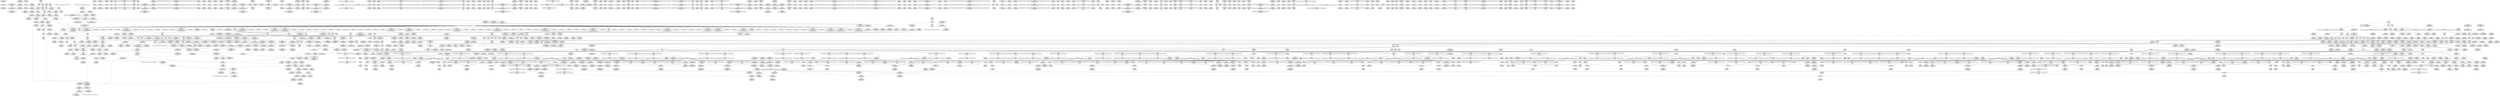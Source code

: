 digraph {
	CE0x3d121e0 [shape=record,shape=Mrecord,label="{CE0x3d121e0|selinux_shm_alloc_security:entry}"]
	CE0x3dd4860 [shape=record,shape=Mrecord,label="{CE0x3dd4860|_call_void_rcu_read_lock()_#10,_!dbg_!27712|security/selinux/hooks.c,207|*SummSource*}"]
	CE0x3d76140 [shape=record,shape=Mrecord,label="{CE0x3d76140|rcu_read_unlock:do.end|*SummSink*}"]
	CE0x3d98d60 [shape=record,shape=Mrecord,label="{CE0x3d98d60|ipc_free_security:tmp6|security/selinux/hooks.c,5099}"]
	CE0x3d891c0 [shape=record,shape=Mrecord,label="{CE0x3d891c0|task_sid:tmp22|security/selinux/hooks.c,208|*SummSink*}"]
	CE0x3d3ecd0 [shape=record,shape=Mrecord,label="{CE0x3d3ecd0|current_sid:if.end|*SummSink*}"]
	CE0x3d0d380 [shape=record,shape=Mrecord,label="{CE0x3d0d380|selinux_shm_alloc_security:return}"]
	CE0x3dc7af0 [shape=record,shape=Mrecord,label="{CE0x3dc7af0|task_sid:land.lhs.true2|*SummSource*}"]
	CE0x3d83780 [shape=record,shape=Mrecord,label="{CE0x3d83780|task_sid:tmp|*SummSource*}"]
	CE0x3d9cfa0 [shape=record,shape=Mrecord,label="{CE0x3d9cfa0|task_sid:entry}"]
	CE0x3db5890 [shape=record,shape=Mrecord,label="{CE0x3db5890|rcu_read_lock:tmp8|include/linux/rcupdate.h,882}"]
	CE0x3d12700 [shape=record,shape=Mrecord,label="{CE0x3d12700|80:_i32,_112:_i8*,_:_CMRE_37,38_}"]
	CE0x3dd3410 [shape=record,shape=Mrecord,label="{CE0x3dd3410|task_sid:bb|*SummSource*}"]
	CE0x3ddae30 [shape=record,shape=Mrecord,label="{CE0x3ddae30|i8*_getelementptr_inbounds_(_41_x_i8_,_41_x_i8_*_.str44,_i32_0,_i32_0)|*Constant*|*SummSource*}"]
	CE0x3d83230 [shape=record,shape=Mrecord,label="{CE0x3d83230|current_sid:tmp15|security/selinux/hooks.c,218|*SummSink*}"]
	CE0x3d82170 [shape=record,shape=Mrecord,label="{CE0x3d82170|GLOBAL:kzalloc|*Constant*|*SummSource*}"]
	CE0x3dab7f0 [shape=record,shape=Mrecord,label="{CE0x3dab7f0|cred_sid:bb|*SummSink*}"]
	CE0x3e4c3b0 [shape=record,shape=Mrecord,label="{CE0x3e4c3b0|i64_1|*Constant*}"]
	CE0x3d38f80 [shape=record,shape=Mrecord,label="{CE0x3d38f80|80:_i32,_112:_i8*,_:_CMRE_19,20_}"]
	CE0x3e31a90 [shape=record,shape=Mrecord,label="{CE0x3e31a90|_call_void___rcu_read_unlock()_#10,_!dbg_!27734|include/linux/rcupdate.h,937}"]
	CE0x3dc1b40 [shape=record,shape=Mrecord,label="{CE0x3dc1b40|rcu_read_unlock:tobool1|include/linux/rcupdate.h,933|*SummSink*}"]
	CE0x3e396a0 [shape=record,shape=Mrecord,label="{CE0x3e396a0|_call_void_lock_acquire(%struct.lockdep_map*_%map,_i32_0,_i32_0,_i32_2,_i32_0,_%struct.lockdep_map*_null,_i64_ptrtoint_(i8*_blockaddress(_rcu_lock_acquire,_%__here)_to_i64))_#10,_!dbg_!27716|include/linux/rcupdate.h,418}"]
	CE0x3d415b0 [shape=record,shape=Mrecord,label="{CE0x3d415b0|80:_i32,_112:_i8*,_:_CMRE_40,41_}"]
	CE0x3e54120 [shape=record,shape=Mrecord,label="{CE0x3e54120|__preempt_count_add:tmp7|./arch/x86/include/asm/preempt.h,73|*SummSink*}"]
	CE0x3e468d0 [shape=record,shape=Mrecord,label="{CE0x3e468d0|i64*_getelementptr_inbounds_(_4_x_i64_,_4_x_i64_*___llvm_gcov_ctr133,_i64_0,_i64_1)|*Constant*}"]
	CE0x3d13a00 [shape=record,shape=Mrecord,label="{CE0x3d13a00|get_current:tmp|*SummSink*}"]
	CE0x3d3c4f0 [shape=record,shape=Mrecord,label="{CE0x3d3c4f0|_ret_i32_%retval.0,_!dbg_!27746|security/selinux/hooks.c,5314|*SummSource*}"]
	CE0x3d70940 [shape=record,shape=Mrecord,label="{CE0x3d70940|ipc_free_security:entry|*SummSink*}"]
	CE0x3e29360 [shape=record,shape=Mrecord,label="{CE0x3e29360|rcu_read_unlock:tmp10|include/linux/rcupdate.h,933|*SummSource*}"]
	CE0x3dd0730 [shape=record,shape=Mrecord,label="{CE0x3dd0730|_call_void_mcount()_#3}"]
	CE0x3d7f530 [shape=record,shape=Mrecord,label="{CE0x3d7f530|current_sid:tmp|*SummSource*}"]
	CE0x3d8b260 [shape=record,shape=Mrecord,label="{CE0x3d8b260|i32_78|*Constant*|*SummSource*}"]
	CE0x3db84f0 [shape=record,shape=Mrecord,label="{CE0x3db84f0|kzalloc:tmp3|*SummSource*}"]
	CE0x3d96410 [shape=record,shape=Mrecord,label="{CE0x3d96410|COLLAPSED:_GCMRE___llvm_gcov_ctr131_internal_global_2_x_i64_zeroinitializer:_elem_0:default:}"]
	CE0x3dd2b90 [shape=record,shape=Mrecord,label="{CE0x3dd2b90|rcu_read_unlock:tmp17|include/linux/rcupdate.h,933|*SummSource*}"]
	CE0x3e69a80 [shape=record,shape=Mrecord,label="{CE0x3e69a80|__rcu_read_unlock:tmp3}"]
	CE0x3e4b7c0 [shape=record,shape=Mrecord,label="{CE0x3e4b7c0|__preempt_count_sub:val|Function::__preempt_count_sub&Arg::val::|*SummSource*}"]
	CE0x3da0f10 [shape=record,shape=Mrecord,label="{CE0x3da0f10|rcu_read_lock:tmp9|include/linux/rcupdate.h,882}"]
	CE0x3ddda70 [shape=record,shape=Mrecord,label="{CE0x3ddda70|_call_void_mcount()_#3|*SummSource*}"]
	CE0x3e6d5d0 [shape=record,shape=Mrecord,label="{CE0x3e6d5d0|__preempt_count_add:tmp6|./arch/x86/include/asm/preempt.h,73|*SummSource*}"]
	CE0x3e236c0 [shape=record,shape=Mrecord,label="{CE0x3e236c0|rcu_read_unlock:do.body|*SummSink*}"]
	CE0x3e2d7a0 [shape=record,shape=Mrecord,label="{CE0x3e2d7a0|i64*_getelementptr_inbounds_(_11_x_i64_,_11_x_i64_*___llvm_gcov_ctr132,_i64_0,_i64_9)|*Constant*}"]
	CE0x5a9cac0 [shape=record,shape=Mrecord,label="{CE0x5a9cac0|80:_i32,_112:_i8*,_:_CMRE_7,8_}"]
	CE0x3dba010 [shape=record,shape=Mrecord,label="{CE0x3dba010|__preempt_count_add:val|Function::__preempt_count_add&Arg::val::|*SummSource*}"]
	CE0x3d3dc10 [shape=record,shape=Mrecord,label="{CE0x3d3dc10|current_sid:tmp13|security/selinux/hooks.c,218|*SummSource*}"]
	CE0x3db7130 [shape=record,shape=Mrecord,label="{CE0x3db7130|rcu_read_lock:land.lhs.true2}"]
	CE0x3d88d10 [shape=record,shape=Mrecord,label="{CE0x3d88d10|task_sid:tmp23|security/selinux/hooks.c,208}"]
	CE0x3e54820 [shape=record,shape=Mrecord,label="{CE0x3e54820|__rcu_read_unlock:tmp}"]
	CE0x3dddf30 [shape=record,shape=Mrecord,label="{CE0x3dddf30|cred_sid:tmp2|*SummSource*}"]
	CE0x3d21160 [shape=record,shape=Mrecord,label="{CE0x3d21160|i32_0|*Constant*}"]
	CE0x3d8d960 [shape=record,shape=Mrecord,label="{CE0x3d8d960|GLOBAL:__preempt_count_sub|*Constant*}"]
	CE0x3de4630 [shape=record,shape=Mrecord,label="{CE0x3de4630|_ret_void,_!dbg_!27735|include/linux/rcupdate.h,938|*SummSource*}"]
	CE0x3d42090 [shape=record,shape=Mrecord,label="{CE0x3d42090|__preempt_count_sub:tmp5|./arch/x86/include/asm/preempt.h,77|*SummSink*}"]
	CE0x3d77db0 [shape=record,shape=Mrecord,label="{CE0x3d77db0|i64*_getelementptr_inbounds_(_2_x_i64_,_2_x_i64_*___llvm_gcov_ctr182,_i64_0,_i64_1)|*Constant*|*SummSource*}"]
	CE0x3d3d5c0 [shape=record,shape=Mrecord,label="{CE0x3d3d5c0|i64_8|*Constant*|*SummSink*}"]
	CE0x3d6a950 [shape=record,shape=Mrecord,label="{CE0x3d6a950|i64*_getelementptr_inbounds_(_13_x_i64_,_13_x_i64_*___llvm_gcov_ctr126,_i64_0,_i64_1)|*Constant*}"]
	CE0x3de1380 [shape=record,shape=Mrecord,label="{CE0x3de1380|task_sid:tmp27|security/selinux/hooks.c,208}"]
	CE0x3dc1ad0 [shape=record,shape=Mrecord,label="{CE0x3dc1ad0|rcu_read_unlock:tobool1|include/linux/rcupdate.h,933|*SummSource*}"]
	CE0x3d86250 [shape=record,shape=Mrecord,label="{CE0x3d86250|rcu_lock_acquire:tmp1|*SummSink*}"]
	CE0x3d6bc60 [shape=record,shape=Mrecord,label="{CE0x3d6bc60|i64*_getelementptr_inbounds_(_9_x_i64_,_9_x_i64_*___llvm_gcov_ctr310,_i64_0,_i64_6)|*Constant*}"]
	CE0x3d9c370 [shape=record,shape=Mrecord,label="{CE0x3d9c370|ipc_alloc_security:tmp10|security/selinux/hooks.c,5087}"]
	CE0x3d17390 [shape=record,shape=Mrecord,label="{CE0x3d17390|80:_i32,_112:_i8*,_:_CMRE_112,120_|*MultipleSource*|Function::selinux_shm_alloc_security&Arg::shp::|security/selinux/hooks.c,5298}"]
	CE0x3d0f230 [shape=record,shape=Mrecord,label="{CE0x3d0f230|GLOBAL:get_current|*Constant*|*SummSource*}"]
	CE0x3d28630 [shape=record,shape=Mrecord,label="{CE0x3d28630|get_current:tmp|*SummSource*}"]
	CE0x3d2e250 [shape=record,shape=Mrecord,label="{CE0x3d2e250|_ret_i32_%retval.0,_!dbg_!27731|security/selinux/hooks.c,5093|*SummSource*}"]
	CE0x3dc2a70 [shape=record,shape=Mrecord,label="{CE0x3dc2a70|i64*_getelementptr_inbounds_(_11_x_i64_,_11_x_i64_*___llvm_gcov_ctr132,_i64_0,_i64_0)|*Constant*|*SummSink*}"]
	CE0x3d160e0 [shape=record,shape=Mrecord,label="{CE0x3d160e0|GLOBAL:lockdep_rcu_suspicious|*Constant*}"]
	CE0x3ddb260 [shape=record,shape=Mrecord,label="{CE0x3ddb260|task_sid:tmp3}"]
	CE0x3dc8550 [shape=record,shape=Mrecord,label="{CE0x3dc8550|GLOBAL:task_sid.__warned|Global_var:task_sid.__warned|*SummSource*}"]
	CE0x3e56d60 [shape=record,shape=Mrecord,label="{CE0x3e56d60|COLLAPSED:_GCMRE___llvm_gcov_ctr134_internal_global_4_x_i64_zeroinitializer:_elem_0:default:}"]
	CE0x3d93ca0 [shape=record,shape=Mrecord,label="{CE0x3d93ca0|rcu_read_lock:call|include/linux/rcupdate.h,882|*SummSource*}"]
	CE0x3d6ec30 [shape=record,shape=Mrecord,label="{CE0x3d6ec30|selinux_shm_alloc_security:tmp17|security/selinux/hooks.c,5310}"]
	CE0x3d092f0 [shape=record,shape=Mrecord,label="{CE0x3d092f0|get_current:tmp3|*SummSink*}"]
	CE0x3d978f0 [shape=record,shape=Mrecord,label="{CE0x3d978f0|kmalloc:tmp|*SummSink*}"]
	CE0x3dc4130 [shape=record,shape=Mrecord,label="{CE0x3dc4130|rcu_read_unlock:if.end|*SummSink*}"]
	CE0x3dd13b0 [shape=record,shape=Mrecord,label="{CE0x3dd13b0|_ret_void,_!dbg_!27717|include/linux/rcupdate.h,240|*SummSource*}"]
	CE0x3de1fd0 [shape=record,shape=Mrecord,label="{CE0x3de1fd0|GLOBAL:cred_sid|*Constant*}"]
	CE0x3e3f2f0 [shape=record,shape=Mrecord,label="{CE0x3e3f2f0|i64*_getelementptr_inbounds_(_4_x_i64_,_4_x_i64_*___llvm_gcov_ctr133,_i64_0,_i64_0)|*Constant*}"]
	CE0x3d276e0 [shape=record,shape=Mrecord,label="{CE0x3d276e0|_ret_%struct.task_struct*_%tmp4,_!dbg_!27714|./arch/x86/include/asm/current.h,14|*SummSink*}"]
	CE0x3d8bd90 [shape=record,shape=Mrecord,label="{CE0x3d8bd90|_ret_i8*_%call,_!dbg_!27715|include/linux/slab.h,578}"]
	CE0x3ddd9b0 [shape=record,shape=Mrecord,label="{CE0x3ddd9b0|_call_void___rcu_read_lock()_#10,_!dbg_!27710|include/linux/rcupdate.h,879}"]
	CE0x3e5a390 [shape=record,shape=Mrecord,label="{CE0x3e5a390|i64*_getelementptr_inbounds_(_4_x_i64_,_4_x_i64_*___llvm_gcov_ctr133,_i64_0,_i64_2)|*Constant*|*SummSource*}"]
	CE0x3d25fb0 [shape=record,shape=Mrecord,label="{CE0x3d25fb0|80:_i32,_112:_i8*,_:_CMRE_24,25_}"]
	CE0x3d94630 [shape=record,shape=Mrecord,label="{CE0x3d94630|cred_sid:tmp}"]
	CE0x3e47a00 [shape=record,shape=Mrecord,label="{CE0x3e47a00|rcu_lock_acquire:bb|*SummSink*}"]
	CE0x3e26660 [shape=record,shape=Mrecord,label="{CE0x3e26660|rcu_read_unlock:call3|include/linux/rcupdate.h,933}"]
	CE0x3e6f860 [shape=record,shape=Mrecord,label="{CE0x3e6f860|_ret_void,_!dbg_!27720|./arch/x86/include/asm/preempt.h,78|*SummSink*}"]
	CE0x3d82920 [shape=record,shape=Mrecord,label="{CE0x3d82920|current_sid:tmp14|security/selinux/hooks.c,218|*SummSource*}"]
	CE0x3e58cc0 [shape=record,shape=Mrecord,label="{CE0x3e58cc0|i64*_getelementptr_inbounds_(_4_x_i64_,_4_x_i64_*___llvm_gcov_ctr133,_i64_0,_i64_2)|*Constant*}"]
	CE0x3d7b180 [shape=record,shape=Mrecord,label="{CE0x3d7b180|i64_4|*Constant*}"]
	CE0x3e75c80 [shape=record,shape=Mrecord,label="{CE0x3e75c80|void_(i32*,_i32,_i32*)*_asm_addl_$1,_%gs:$0_,_*m,ri,*m,_dirflag_,_fpsr_,_flags_|*SummSink*}"]
	CE0x3d6d990 [shape=record,shape=Mrecord,label="{CE0x3d6d990|selinux_shm_alloc_security:retval.0|*SummSource*}"]
	CE0x3d42cb0 [shape=record,shape=Mrecord,label="{CE0x3d42cb0|current_sid:tmp18|security/selinux/hooks.c,218|*SummSource*}"]
	CE0x3d142d0 [shape=record,shape=Mrecord,label="{CE0x3d142d0|current_sid:tmp5|security/selinux/hooks.c,218|*SummSink*}"]
	CE0x3e4d660 [shape=record,shape=Mrecord,label="{CE0x3e4d660|__preempt_count_add:tmp2}"]
	CE0x3d9b6f0 [shape=record,shape=Mrecord,label="{CE0x3d9b6f0|ipc_alloc_security:if.then|*SummSink*}"]
	CE0x3e466b0 [shape=record,shape=Mrecord,label="{CE0x3e466b0|_call_void___preempt_count_sub(i32_1)_#10,_!dbg_!27715|include/linux/rcupdate.h,244|*SummSink*}"]
	CE0x3dc58e0 [shape=record,shape=Mrecord,label="{CE0x3dc58e0|task_sid:if.then|*SummSink*}"]
	CE0x3d92c40 [shape=record,shape=Mrecord,label="{CE0x3d92c40|current_sid:tmp24|security/selinux/hooks.c,220|*SummSink*}"]
	CE0x3dc4390 [shape=record,shape=Mrecord,label="{CE0x3dc4390|kzalloc:tmp|*SummSink*}"]
	CE0x3da98c0 [shape=record,shape=Mrecord,label="{CE0x3da98c0|rcu_read_lock:tmp17|include/linux/rcupdate.h,882|*SummSource*}"]
	CE0x3d21670 [shape=record,shape=Mrecord,label="{CE0x3d21670|80:_i32,_112:_i8*,_:_CMRE_9,10_}"]
	CE0x3dd5f70 [shape=record,shape=Mrecord,label="{CE0x3dd5f70|i64*_getelementptr_inbounds_(_2_x_i64_,_2_x_i64_*___llvm_gcov_ctr182,_i64_0,_i64_0)|*Constant*}"]
	CE0x3db8b60 [shape=record,shape=Mrecord,label="{CE0x3db8b60|rcu_read_unlock:call|include/linux/rcupdate.h,933|*SummSink*}"]
	CE0x3e47220 [shape=record,shape=Mrecord,label="{CE0x3e47220|__preempt_count_add:tmp4|./arch/x86/include/asm/preempt.h,72}"]
	CE0x3dcea70 [shape=record,shape=Mrecord,label="{CE0x3dcea70|rcu_read_lock:do.body}"]
	CE0x3d63ca0 [shape=record,shape=Mrecord,label="{CE0x3d63ca0|i32_(i32,_i32,_i16,_i32,_%struct.common_audit_data*)*_bitcast_(i32_(i32,_i32,_i16,_i32,_%struct.common_audit_data.495*)*_avc_has_perm_to_i32_(i32,_i32,_i16,_i32,_%struct.common_audit_data*)*)|*Constant*|*SummSource*}"]
	CE0x3d8bb10 [shape=record,shape=Mrecord,label="{CE0x3d8bb10|i32_208|*Constant*|*SummSource*}"]
	CE0x3e51780 [shape=record,shape=Mrecord,label="{CE0x3e51780|__preempt_count_add:tmp3|*SummSink*}"]
	CE0x3d31eb0 [shape=record,shape=Mrecord,label="{CE0x3d31eb0|selinux_shm_alloc_security:tobool|security/selinux/hooks.c,5299|*SummSink*}"]
	CE0x3d911c0 [shape=record,shape=Mrecord,label="{CE0x3d911c0|current_sid:tmp23|security/selinux/hooks.c,218}"]
	CE0x3daf050 [shape=record,shape=Mrecord,label="{CE0x3daf050|GLOBAL:rcu_read_lock.__warned|Global_var:rcu_read_lock.__warned|*SummSink*}"]
	CE0x3d85920 [shape=record,shape=Mrecord,label="{CE0x3d85920|rcu_read_unlock:tmp|*SummSink*}"]
	CE0x3dd2710 [shape=record,shape=Mrecord,label="{CE0x3dd2710|i64*_getelementptr_inbounds_(_11_x_i64_,_11_x_i64_*___llvm_gcov_ctr132,_i64_0,_i64_8)|*Constant*|*SummSink*}"]
	CE0x3d1b9d0 [shape=record,shape=Mrecord,label="{CE0x3d1b9d0|selinux_shm_alloc_security:tmp6|security/selinux/hooks.c,5300|*SummSource*}"]
	CE0x3e72d40 [shape=record,shape=Mrecord,label="{CE0x3e72d40|__preempt_count_sub:tmp5|./arch/x86/include/asm/preempt.h,77}"]
	CE0x3d9c8f0 [shape=record,shape=Mrecord,label="{CE0x3d9c8f0|ipc_alloc_security:call1|security/selinux/hooks.c,5087|*SummSource*}"]
	CE0x3d89340 [shape=record,shape=Mrecord,label="{CE0x3d89340|task_sid:tmp24|security/selinux/hooks.c,208}"]
	CE0x3d7ef80 [shape=record,shape=Mrecord,label="{CE0x3d7ef80|current_sid:tmp9|security/selinux/hooks.c,218|*SummSink*}"]
	CE0x3e56e70 [shape=record,shape=Mrecord,label="{CE0x3e56e70|i64*_getelementptr_inbounds_(_4_x_i64_,_4_x_i64_*___llvm_gcov_ctr128,_i64_0,_i64_0)|*Constant*|*SummSource*}"]
	CE0x3d96c50 [shape=record,shape=Mrecord,label="{CE0x3d96c50|_call_void_lockdep_rcu_suspicious(i8*_getelementptr_inbounds_(_25_x_i8_,_25_x_i8_*_.str3,_i32_0,_i32_0),_i32_208,_i8*_getelementptr_inbounds_(_41_x_i8_,_41_x_i8_*_.str44,_i32_0,_i32_0))_#10,_!dbg_!27732|security/selinux/hooks.c,208}"]
	CE0x3dd16b0 [shape=record,shape=Mrecord,label="{CE0x3dd16b0|rcu_read_unlock:tmp2|*SummSource*}"]
	CE0x3d220a0 [shape=record,shape=Mrecord,label="{CE0x3d220a0|80:_i32,_112:_i8*,_:_CMRE_136,144_|*MultipleSource*|Function::selinux_shm_alloc_security&Arg::shp::|security/selinux/hooks.c,5298}"]
	CE0x3dad5f0 [shape=record,shape=Mrecord,label="{CE0x3dad5f0|i32_883|*Constant*|*SummSource*}"]
	CE0x3d634c0 [shape=record,shape=Mrecord,label="{CE0x3d634c0|ipc_alloc_security:tmp8|security/selinux/hooks.c,5085}"]
	CE0x3dd0f50 [shape=record,shape=Mrecord,label="{CE0x3dd0f50|rcu_read_unlock:tmp3|*SummSource*}"]
	CE0x3d991b0 [shape=record,shape=Mrecord,label="{CE0x3d991b0|i64*_getelementptr_inbounds_(_2_x_i64_,_2_x_i64_*___llvm_gcov_ctr98,_i64_0,_i64_0)|*Constant*}"]
	CE0x3db3700 [shape=record,shape=Mrecord,label="{CE0x3db3700|cred_sid:security|security/selinux/hooks.c,196|*SummSink*}"]
	CE0x3d373c0 [shape=record,shape=Mrecord,label="{CE0x3d373c0|80:_i32,_112:_i8*,_:_CMRE_56,57_}"]
	CE0x3d68700 [shape=record,shape=Mrecord,label="{CE0x3d68700|_ret_i32_%retval.0,_!dbg_!27728|security/selinux/avc.c,775}"]
	CE0x3d394a0 [shape=record,shape=Mrecord,label="{CE0x3d394a0|_call_void_mcount()_#3|*SummSink*}"]
	CE0x3d45d30 [shape=record,shape=Mrecord,label="{CE0x3d45d30|selinux_shm_alloc_security:tmp7|security/selinux/hooks.c,5300|*SummSink*}"]
	CE0x3daaa40 [shape=record,shape=Mrecord,label="{CE0x3daaa40|rcu_read_lock:tmp21|include/linux/rcupdate.h,884|*SummSink*}"]
	CE0x3dccdb0 [shape=record,shape=Mrecord,label="{CE0x3dccdb0|_call_void_mcount()_#3|*SummSource*}"]
	CE0x3d42630 [shape=record,shape=Mrecord,label="{CE0x3d42630|rcu_read_unlock:tmp11|include/linux/rcupdate.h,933|*SummSource*}"]
	CE0x3dc3ae0 [shape=record,shape=Mrecord,label="{CE0x3dc3ae0|i64*_getelementptr_inbounds_(_11_x_i64_,_11_x_i64_*___llvm_gcov_ctr132,_i64_0,_i64_0)|*Constant*}"]
	CE0x3e5cc50 [shape=record,shape=Mrecord,label="{CE0x3e5cc50|i64*_getelementptr_inbounds_(_4_x_i64_,_4_x_i64_*___llvm_gcov_ctr129,_i64_0,_i64_1)|*Constant*|*SummSource*}"]
	CE0x3e4cfb0 [shape=record,shape=Mrecord,label="{CE0x3e4cfb0|__rcu_read_unlock:do.body|*SummSource*}"]
	CE0x3d206b0 [shape=record,shape=Mrecord,label="{CE0x3d206b0|selinux_shm_alloc_security:tmp3|security/selinux/hooks.c,5299}"]
	CE0x3d76ac0 [shape=record,shape=Mrecord,label="{CE0x3d76ac0|kmalloc:entry|*SummSink*}"]
	CE0x3db44b0 [shape=record,shape=Mrecord,label="{CE0x3db44b0|task_sid:tmp6|security/selinux/hooks.c,208|*SummSource*}"]
	CE0x3dc3660 [shape=record,shape=Mrecord,label="{CE0x3dc3660|rcu_lock_acquire:tmp3|*SummSink*}"]
	CE0x3d93d10 [shape=record,shape=Mrecord,label="{CE0x3d93d10|rcu_read_lock:call|include/linux/rcupdate.h,882|*SummSink*}"]
	CE0x3d19a30 [shape=record,shape=Mrecord,label="{CE0x3d19a30|selinux_shm_alloc_security:return|*SummSink*}"]
	CE0x3dd3770 [shape=record,shape=Mrecord,label="{CE0x3dd3770|task_sid:do.body|*SummSink*}"]
	CE0x3dcd980 [shape=record,shape=Mrecord,label="{CE0x3dcd980|rcu_read_lock:tmp4|include/linux/rcupdate.h,882|*SummSource*}"]
	CE0x3e2ce30 [shape=record,shape=Mrecord,label="{CE0x3e2ce30|i32_934|*Constant*|*SummSink*}"]
	CE0x3e74ea0 [shape=record,shape=Mrecord,label="{CE0x3e74ea0|i64*_getelementptr_inbounds_(_4_x_i64_,_4_x_i64_*___llvm_gcov_ctr129,_i64_0,_i64_3)|*Constant*}"]
	CE0x3d770f0 [shape=record,shape=Mrecord,label="{CE0x3d770f0|i64*_getelementptr_inbounds_(_2_x_i64_,_2_x_i64_*___llvm_gcov_ctr109,_i64_0,_i64_1)|*Constant*|*SummSink*}"]
	CE0x3d69bf0 [shape=record,shape=Mrecord,label="{CE0x3d69bf0|task_sid:tmp12|security/selinux/hooks.c,208|*SummSink*}"]
	CE0x3d432b0 [shape=record,shape=Mrecord,label="{CE0x3d432b0|i64*_getelementptr_inbounds_(_11_x_i64_,_11_x_i64_*___llvm_gcov_ctr125,_i64_0,_i64_10)|*Constant*}"]
	CE0x3e23dd0 [shape=record,shape=Mrecord,label="{CE0x3e23dd0|rcu_read_unlock:tmp16|include/linux/rcupdate.h,933|*SummSource*}"]
	CE0x3e55650 [shape=record,shape=Mrecord,label="{CE0x3e55650|i32_1|*Constant*}"]
	CE0x3dd0410 [shape=record,shape=Mrecord,label="{CE0x3dd0410|_call_void_rcu_lock_acquire(%struct.lockdep_map*_rcu_lock_map)_#10,_!dbg_!27711|include/linux/rcupdate.h,881}"]
	CE0x3d938e0 [shape=record,shape=Mrecord,label="{CE0x3d938e0|task_sid:call|security/selinux/hooks.c,208}"]
	CE0x3de4740 [shape=record,shape=Mrecord,label="{CE0x3de4740|_ret_void,_!dbg_!27735|include/linux/rcupdate.h,938|*SummSink*}"]
	CE0x3e23400 [shape=record,shape=Mrecord,label="{CE0x3e23400|rcu_read_unlock:do.body}"]
	CE0x3d955b0 [shape=record,shape=Mrecord,label="{CE0x3d955b0|GLOBAL:rcu_lock_acquire|*Constant*|*SummSink*}"]
	CE0x3d3a8b0 [shape=record,shape=Mrecord,label="{CE0x3d3a8b0|i32_-12|*Constant*|*SummSink*}"]
	CE0x3db3810 [shape=record,shape=Mrecord,label="{CE0x3db3810|rcu_read_lock:tmp1|*SummSink*}"]
	CE0x3dc5440 [shape=record,shape=Mrecord,label="{CE0x3dc5440|rcu_read_lock:tmp|*SummSource*}"]
	CE0x3dcdea0 [shape=record,shape=Mrecord,label="{CE0x3dcdea0|rcu_read_unlock:if.then|*SummSource*}"]
	CE0x3e6fa40 [shape=record,shape=Mrecord,label="{CE0x3e6fa40|i64*_getelementptr_inbounds_(_4_x_i64_,_4_x_i64_*___llvm_gcov_ctr134,_i64_0,_i64_3)|*Constant*}"]
	CE0x3d20d00 [shape=record,shape=Mrecord,label="{CE0x3d20d00|i64*_getelementptr_inbounds_(_9_x_i64_,_9_x_i64_*___llvm_gcov_ctr310,_i64_0,_i64_3)|*Constant*}"]
	CE0x3dd5300 [shape=record,shape=Mrecord,label="{CE0x3dd5300|task_sid:tmp8|security/selinux/hooks.c,208}"]
	CE0x3da6a50 [shape=record,shape=Mrecord,label="{CE0x3da6a50|rcu_read_lock:tmp7|include/linux/rcupdate.h,882|*SummSource*}"]
	CE0x3d3b110 [shape=record,shape=Mrecord,label="{CE0x3d3b110|current_sid:bb}"]
	CE0x3d2d8e0 [shape=record,shape=Mrecord,label="{CE0x3d2d8e0|80:_i32,_112:_i8*,_:_CMRE_168,172_|*MultipleSource*|Function::selinux_shm_alloc_security&Arg::shp::|security/selinux/hooks.c,5298}"]
	CE0x3d68150 [shape=record,shape=Mrecord,label="{CE0x3d68150|avc_has_perm:tsid|Function::avc_has_perm&Arg::tsid::|*SummSink*}"]
	CE0x3d6b9b0 [shape=record,shape=Mrecord,label="{CE0x3d6b9b0|current_sid:tmp17|security/selinux/hooks.c,218|*SummSink*}"]
	CE0x3de40a0 [shape=record,shape=Mrecord,label="{CE0x3de40a0|rcu_read_unlock:entry|*SummSource*}"]
	CE0x3de8d50 [shape=record,shape=Mrecord,label="{CE0x3de8d50|i64*_getelementptr_inbounds_(_2_x_i64_,_2_x_i64_*___llvm_gcov_ctr98,_i64_0,_i64_1)|*Constant*}"]
	CE0x3d15fd0 [shape=record,shape=Mrecord,label="{CE0x3d15fd0|i8*_getelementptr_inbounds_(_25_x_i8_,_25_x_i8_*_.str3,_i32_0,_i32_0)|*Constant*|*SummSink*}"]
	CE0x3daf380 [shape=record,shape=Mrecord,label="{CE0x3daf380|ipc_alloc_security:tmp2|security/selinux/hooks.c,5083|*SummSink*}"]
	CE0x3d7e440 [shape=record,shape=Mrecord,label="{CE0x3d7e440|ipc_alloc_security:tmp5|security/selinux/hooks.c,5084|*SummSource*}"]
	CE0x3d35d90 [shape=record,shape=Mrecord,label="{CE0x3d35d90|GLOBAL:current_sid|*Constant*|*SummSink*}"]
	CE0x3d3e060 [shape=record,shape=Mrecord,label="{CE0x3d3e060|_call_void_mcount()_#3|*SummSource*}"]
	CE0x3d989a0 [shape=record,shape=Mrecord,label="{CE0x3d989a0|ipc_free_security:tmp4|*LoadInst*|security/selinux/hooks.c,5097}"]
	CE0x3d23450 [shape=record,shape=Mrecord,label="{CE0x3d23450|i64*_getelementptr_inbounds_(_11_x_i64_,_11_x_i64_*___llvm_gcov_ctr125,_i64_0,_i64_6)|*Constant*|*SummSource*}"]
	CE0x3d66a30 [shape=record,shape=Mrecord,label="{CE0x3d66a30|selinux_shm_alloc_security:tmp13|security/selinux/hooks.c,5309|*SummSource*}"]
	CE0x3da6600 [shape=record,shape=Mrecord,label="{CE0x3da6600|rcu_read_lock:tmp6|include/linux/rcupdate.h,882|*SummSource*}"]
	CE0x3dae050 [shape=record,shape=Mrecord,label="{CE0x3dae050|i64*_getelementptr_inbounds_(_4_x_i64_,_4_x_i64_*___llvm_gcov_ctr128,_i64_0,_i64_2)|*Constant*}"]
	CE0x3dc9b40 [shape=record,shape=Mrecord,label="{CE0x3dc9b40|i64_6|*Constant*|*SummSink*}"]
	CE0x3e4c080 [shape=record,shape=Mrecord,label="{CE0x3e4c080|GLOBAL:__preempt_count|Global_var:__preempt_count}"]
	CE0x3e877b0 [shape=record,shape=Mrecord,label="{CE0x3e877b0|i64*_getelementptr_inbounds_(_4_x_i64_,_4_x_i64_*___llvm_gcov_ctr129,_i64_0,_i64_0)|*Constant*|*SummSource*}"]
	CE0x3d6f360 [shape=record,shape=Mrecord,label="{CE0x3d6f360|selinux_shm_alloc_security:shm_perm9|security/selinux/hooks.c,5310|*SummSource*}"]
	CE0x3d8e460 [shape=record,shape=Mrecord,label="{CE0x3d8e460|i64_7|*Constant*|*SummSink*}"]
	CE0x3dc6d90 [shape=record,shape=Mrecord,label="{CE0x3dc6d90|task_sid:tmp15|security/selinux/hooks.c,208|*SummSink*}"]
	CE0x3d6fdc0 [shape=record,shape=Mrecord,label="{CE0x3d6fdc0|GLOBAL:ipc_free_security|*Constant*}"]
	CE0x3d80500 [shape=record,shape=Mrecord,label="{CE0x3d80500|i64*_getelementptr_inbounds_(_11_x_i64_,_11_x_i64_*___llvm_gcov_ctr125,_i64_0,_i64_0)|*Constant*|*SummSource*}"]
	CE0x3d26bf0 [shape=record,shape=Mrecord,label="{CE0x3d26bf0|current_sid:tmp2}"]
	CE0x3d20b40 [shape=record,shape=Mrecord,label="{CE0x3d20b40|selinux_shm_alloc_security:tmp5|security/selinux/hooks.c,5299|*SummSink*}"]
	CE0x3d8e1c0 [shape=record,shape=Mrecord,label="{CE0x3d8e1c0|rcu_read_lock:do.end}"]
	CE0x3dadef0 [shape=record,shape=Mrecord,label="{CE0x3dadef0|_call_void_mcount()_#3|*SummSource*}"]
	CE0x3dbbe50 [shape=record,shape=Mrecord,label="{CE0x3dbbe50|ipc_alloc_security:if.then|*SummSource*}"]
	CE0x3e2f7d0 [shape=record,shape=Mrecord,label="{CE0x3e2f7d0|i64*_getelementptr_inbounds_(_11_x_i64_,_11_x_i64_*___llvm_gcov_ctr132,_i64_0,_i64_10)|*Constant*|*SummSink*}"]
	CE0x3d1a240 [shape=record,shape=Mrecord,label="{CE0x3d1a240|80:_i32,_112:_i8*,_:_CMRE_11,12_}"]
	CE0x3d93ba0 [shape=record,shape=Mrecord,label="{CE0x3d93ba0|_ret_void,_!dbg_!27717|include/linux/rcupdate.h,419|*SummSink*}"]
	CE0x3d2e860 [shape=record,shape=Mrecord,label="{CE0x3d2e860|i64_2|*Constant*|*SummSource*}"]
	CE0x3db7310 [shape=record,shape=Mrecord,label="{CE0x3db7310|task_sid:do.end}"]
	CE0x3e45cf0 [shape=record,shape=Mrecord,label="{CE0x3e45cf0|rcu_lock_release:tmp1}"]
	CE0x3e39710 [shape=record,shape=Mrecord,label="{CE0x3e39710|_call_void_lock_acquire(%struct.lockdep_map*_%map,_i32_0,_i32_0,_i32_2,_i32_0,_%struct.lockdep_map*_null,_i64_ptrtoint_(i8*_blockaddress(_rcu_lock_acquire,_%__here)_to_i64))_#10,_!dbg_!27716|include/linux/rcupdate.h,418|*SummSource*}"]
	CE0x3d70be0 [shape=record,shape=Mrecord,label="{CE0x3d70be0|ipc_free_security:perm|Function::ipc_free_security&Arg::perm::}"]
	CE0x3d7b9a0 [shape=record,shape=Mrecord,label="{CE0x3d7b9a0|i64*_getelementptr_inbounds_(_11_x_i64_,_11_x_i64_*___llvm_gcov_ctr125,_i64_0,_i64_1)|*Constant*|*SummSource*}"]
	CE0x3d3acd0 [shape=record,shape=Mrecord,label="{CE0x3d3acd0|ipc_alloc_security:retval.0}"]
	CE0x3d3dde0 [shape=record,shape=Mrecord,label="{CE0x3d3dde0|_call_void_mcount()_#3}"]
	CE0x3d301b0 [shape=record,shape=Mrecord,label="{CE0x3d301b0|i32_0|*Constant*|*SummSource*}"]
	CE0x3d70db0 [shape=record,shape=Mrecord,label="{CE0x3d70db0|ipc_free_security:perm|Function::ipc_free_security&Arg::perm::|*SummSink*}"]
	CE0x3d91660 [shape=record,shape=Mrecord,label="{CE0x3d91660|current_sid:tmp23|security/selinux/hooks.c,218|*SummSink*}"]
	CE0x3d90310 [shape=record,shape=Mrecord,label="{CE0x3d90310|current_sid:tmp21|security/selinux/hooks.c,218|*SummSink*}"]
	CE0x3d86b40 [shape=record,shape=Mrecord,label="{CE0x3d86b40|task_sid:entry|*SummSink*}"]
	CE0x3d75610 [shape=record,shape=Mrecord,label="{CE0x3d75610|i64*_getelementptr_inbounds_(_4_x_i64_,_4_x_i64_*___llvm_gcov_ctr128,_i64_0,_i64_1)|*Constant*}"]
	CE0x3da7410 [shape=record,shape=Mrecord,label="{CE0x3da7410|i64*_getelementptr_inbounds_(_4_x_i64_,_4_x_i64_*___llvm_gcov_ctr130,_i64_0,_i64_2)|*Constant*|*SummSource*}"]
	CE0x3d36b00 [shape=record,shape=Mrecord,label="{CE0x3d36b00|selinux_shm_alloc_security:ad|security/selinux/hooks.c, 5294}"]
	CE0x3e446c0 [shape=record,shape=Mrecord,label="{CE0x3e446c0|i64*_getelementptr_inbounds_(_4_x_i64_,_4_x_i64_*___llvm_gcov_ctr134,_i64_0,_i64_2)|*Constant*|*SummSink*}"]
	CE0x3d0d0e0 [shape=record,shape=Mrecord,label="{CE0x3d0d0e0|selinux_shm_alloc_security:if.then|*SummSource*}"]
	CE0x3d9aa10 [shape=record,shape=Mrecord,label="{CE0x3d9aa10|ipc_alloc_security:tmp12|security/selinux/hooks.c,5093|*SummSource*}"]
	CE0x3da8320 [shape=record,shape=Mrecord,label="{CE0x3da8320|i64*_getelementptr_inbounds_(_11_x_i64_,_11_x_i64_*___llvm_gcov_ctr127,_i64_0,_i64_9)|*Constant*|*SummSink*}"]
	CE0x3d14160 [shape=record,shape=Mrecord,label="{CE0x3d14160|current_sid:tmp6|security/selinux/hooks.c,218}"]
	CE0x3d6d3f0 [shape=record,shape=Mrecord,label="{CE0x3d6d3f0|selinux_shm_alloc_security:tmp19|security/selinux/hooks.c,5313|*SummSource*}"]
	CE0x3d16290 [shape=record,shape=Mrecord,label="{CE0x3d16290|ipc_alloc_security:call|security/selinux/hooks.c,5083|*SummSink*}"]
	CE0x3e73540 [shape=record,shape=Mrecord,label="{CE0x3e73540|__preempt_count_add:do.body}"]
	CE0x3d6b940 [shape=record,shape=Mrecord,label="{CE0x3d6b940|current_sid:tmp17|security/selinux/hooks.c,218|*SummSource*}"]
	CE0x3d8d2d0 [shape=record,shape=Mrecord,label="{CE0x3d8d2d0|rcu_lock_release:bb}"]
	CE0x3d85c40 [shape=record,shape=Mrecord,label="{CE0x3d85c40|__rcu_read_lock:tmp7|include/linux/rcupdate.h,240|*SummSink*}"]
	CE0x3d3d740 [shape=record,shape=Mrecord,label="{CE0x3d3d740|kzalloc:size|Function::kzalloc&Arg::size::}"]
	CE0x3d75fa0 [shape=record,shape=Mrecord,label="{CE0x3d75fa0|__rcu_read_lock:tmp3|*SummSource*}"]
	CE0x3d99540 [shape=record,shape=Mrecord,label="{CE0x3d99540|GLOBAL:__kmalloc|*Constant*|*SummSource*}"]
	CE0x3ddb460 [shape=record,shape=Mrecord,label="{CE0x3ddb460|cred_sid:tmp1}"]
	CE0x3d6a700 [shape=record,shape=Mrecord,label="{CE0x3d6a700|task_sid:tmp1|*SummSource*}"]
	CE0x3d917f0 [shape=record,shape=Mrecord,label="{CE0x3d917f0|i32_1|*Constant*}"]
	CE0x3d8b080 [shape=record,shape=Mrecord,label="{CE0x3d8b080|i32_78|*Constant*}"]
	CE0x3d992c0 [shape=record,shape=Mrecord,label="{CE0x3d992c0|kmalloc:call|include/linux/slab.h,429|*SummSource*}"]
	CE0x3d24610 [shape=record,shape=Mrecord,label="{CE0x3d24610|kzalloc:entry|*SummSink*}"]
	CE0x3d40490 [shape=record,shape=Mrecord,label="{CE0x3d40490|_call_void_mcount()_#3|*SummSink*}"]
	CE0x3d6a2a0 [shape=record,shape=Mrecord,label="{CE0x3d6a2a0|i64*_getelementptr_inbounds_(_2_x_i64_,_2_x_i64_*___llvm_gcov_ctr109,_i64_0,_i64_1)|*Constant*}"]
	CE0x3e3fb10 [shape=record,shape=Mrecord,label="{CE0x3e3fb10|__rcu_read_unlock:tmp2|*SummSink*}"]
	CE0x3d1c720 [shape=record,shape=Mrecord,label="{CE0x3d1c720|80:_i32,_112:_i8*,_:_CMRE_64,65_}"]
	CE0x3d44bc0 [shape=record,shape=Mrecord,label="{CE0x3d44bc0|avc_has_perm:auditdata|Function::avc_has_perm&Arg::auditdata::|*SummSource*}"]
	CE0x3d6e3b0 [shape=record,shape=Mrecord,label="{CE0x3d6e3b0|i64*_getelementptr_inbounds_(_9_x_i64_,_9_x_i64_*___llvm_gcov_ctr310,_i64_0,_i64_8)|*Constant*|*SummSink*}"]
	CE0x3e2cb70 [shape=record,shape=Mrecord,label="{CE0x3e2cb70|i32_934|*Constant*|*SummSource*}"]
	CE0x3d24750 [shape=record,shape=Mrecord,label="{CE0x3d24750|i64_8|*Constant*}"]
	CE0x3d267d0 [shape=record,shape=Mrecord,label="{CE0x3d267d0|80:_i32,_112:_i8*,_:_CMRE_30,31_}"]
	CE0x3d7eeb0 [shape=record,shape=Mrecord,label="{CE0x3d7eeb0|current_sid:tmp9|security/selinux/hooks.c,218|*SummSource*}"]
	CE0x3d13610 [shape=record,shape=Mrecord,label="{CE0x3d13610|80:_i32,_112:_i8*,_:_CMRE_33,34_}"]
	CE0x3d14be0 [shape=record,shape=Mrecord,label="{CE0x3d14be0|i64_2|*Constant*}"]
	CE0x3d8f7e0 [shape=record,shape=Mrecord,label="{CE0x3d8f7e0|_ret_i8*_%call,_!dbg_!27714|include/linux/slab.h,429}"]
	CE0x3e605e0 [shape=record,shape=Mrecord,label="{CE0x3e605e0|_call_void_asm_addl_$1,_%gs:$0_,_*m,ri,*m,_dirflag_,_fpsr_,_flags_(i32*___preempt_count,_i32_%val,_i32*___preempt_count)_#3,_!dbg_!27714,_!srcloc_!27717|./arch/x86/include/asm/preempt.h,72|*SummSource*}"]
	CE0x3e548c0 [shape=record,shape=Mrecord,label="{CE0x3e548c0|i64*_getelementptr_inbounds_(_4_x_i64_,_4_x_i64_*___llvm_gcov_ctr134,_i64_0,_i64_0)|*Constant*}"]
	CE0x3d2fe00 [shape=record,shape=Mrecord,label="{CE0x3d2fe00|80:_i32,_112:_i8*,_:_CMRE_69,70_}"]
	CE0x3e3b440 [shape=record,shape=Mrecord,label="{CE0x3e3b440|__rcu_read_lock:tmp1}"]
	CE0x3d8eb10 [shape=record,shape=Mrecord,label="{CE0x3d8eb10|_call_void_asm_sideeffect_,_memory_,_dirflag_,_fpsr_,_flags_()_#3,_!dbg_!27714,_!srcloc_!27715|include/linux/rcupdate.h,239|*SummSink*}"]
	CE0x3d65fd0 [shape=record,shape=Mrecord,label="{CE0x3d65fd0|i64_4|*Constant*|*SummSink*}"]
	"CONST[source:0(mediator),value:0(static)][purpose:{operation}][SnkIdx:3]"
	CE0x3d42e30 [shape=record,shape=Mrecord,label="{CE0x3d42e30|current_sid:tmp18|security/selinux/hooks.c,218|*SummSink*}"]
	CE0x3d2c120 [shape=record,shape=Mrecord,label="{CE0x3d2c120|80:_i32,_112:_i8*,_:_CMRE_76,80_|*MultipleSource*|Function::selinux_shm_alloc_security&Arg::shp::|security/selinux/hooks.c,5298}"]
	CE0x3db8660 [shape=record,shape=Mrecord,label="{CE0x3db8660|_call_void_mcount()_#3}"]
	"CONST[source:0(mediator),value:2(dynamic)][purpose:{subject}][SrcIdx:15]"
	CE0x3db0410 [shape=record,shape=Mrecord,label="{CE0x3db0410|ipc_alloc_security:tmp2|security/selinux/hooks.c,5083|*SummSource*}"]
	CE0x3d84600 [shape=record,shape=Mrecord,label="{CE0x3d84600|ipc_free_security:tmp|*SummSink*}"]
	CE0x3d3b510 [shape=record,shape=Mrecord,label="{CE0x3d3b510|selinux_shm_alloc_security:tmp20|security/selinux/hooks.c,5314|*SummSource*}"]
	CE0x3d21830 [shape=record,shape=Mrecord,label="{CE0x3d21830|_call_void_mcount()_#3}"]
	CE0x3e34390 [shape=record,shape=Mrecord,label="{CE0x3e34390|i32_2|*Constant*|*SummSource*}"]
	CE0x3d9a680 [shape=record,shape=Mrecord,label="{CE0x3d9a680|task_sid:tmp5|security/selinux/hooks.c,208}"]
	CE0x3da33c0 [shape=record,shape=Mrecord,label="{CE0x3da33c0|rcu_read_unlock:tmp15|include/linux/rcupdate.h,933|*SummSink*}"]
	CE0x3dac410 [shape=record,shape=Mrecord,label="{CE0x3dac410|i64*_getelementptr_inbounds_(_4_x_i64_,_4_x_i64_*___llvm_gcov_ctr128,_i64_0,_i64_3)|*Constant*|*SummSource*}"]
	CE0x3d3cc10 [shape=record,shape=Mrecord,label="{CE0x3d3cc10|current_sid:if.then|*SummSource*}"]
	CE0x3d7a1a0 [shape=record,shape=Mrecord,label="{CE0x3d7a1a0|i32_218|*Constant*|*SummSource*}"]
	CE0x3dc9270 [shape=record,shape=Mrecord,label="{CE0x3dc9270|_ret_void,_!dbg_!27717|include/linux/rcupdate.h,419}"]
	CE0x3d8e340 [shape=record,shape=Mrecord,label="{CE0x3d8e340|i64_7|*Constant*}"]
	CE0x3db0780 [shape=record,shape=Mrecord,label="{CE0x3db0780|i64*_getelementptr_inbounds_(_2_x_i64_,_2_x_i64_*___llvm_gcov_ctr302,_i64_0,_i64_1)|*Constant*|*SummSink*}"]
	CE0x3de5170 [shape=record,shape=Mrecord,label="{CE0x3de5170|task_sid:tmp21|security/selinux/hooks.c,208|*SummSource*}"]
	CE0x3d76420 [shape=record,shape=Mrecord,label="{CE0x3d76420|rcu_read_unlock:land.lhs.true2|*SummSink*}"]
	CE0x3d2ff30 [shape=record,shape=Mrecord,label="{CE0x3d2ff30|80:_i32,_112:_i8*,_:_CMRE_70,71_}"]
	CE0x3d64730 [shape=record,shape=Mrecord,label="{CE0x3d64730|selinux_shm_alloc_security:u|security/selinux/hooks.c,5305}"]
	CE0x3dac2f0 [shape=record,shape=Mrecord,label="{CE0x3dac2f0|rcu_read_unlock:call|include/linux/rcupdate.h,933}"]
	CE0x3d2bd90 [shape=record,shape=Mrecord,label="{CE0x3d2bd90|80:_i32,_112:_i8*,_:_CMRE_71,72_}"]
	CE0x3d3e2b0 [shape=record,shape=Mrecord,label="{CE0x3d3e2b0|current_sid:tmp3}"]
	CE0x3de3000 [shape=record,shape=Mrecord,label="{CE0x3de3000|cred_sid:cred|Function::cred_sid&Arg::cred::|*SummSink*}"]
	CE0x3dadf60 [shape=record,shape=Mrecord,label="{CE0x3dadf60|_call_void_mcount()_#3|*SummSink*}"]
	CE0x3dc59a0 [shape=record,shape=Mrecord,label="{CE0x3dc59a0|task_sid:do.body5}"]
	CE0x3d9ef00 [shape=record,shape=Mrecord,label="{CE0x3d9ef00|GLOBAL:__llvm_gcov_ctr301|Global_var:__llvm_gcov_ctr301|*SummSink*}"]
	CE0x3e60570 [shape=record,shape=Mrecord,label="{CE0x3e60570|_call_void_asm_addl_$1,_%gs:$0_,_*m,ri,*m,_dirflag_,_fpsr_,_flags_(i32*___preempt_count,_i32_%val,_i32*___preempt_count)_#3,_!dbg_!27714,_!srcloc_!27717|./arch/x86/include/asm/preempt.h,72}"]
	CE0x3d7e1a0 [shape=record,shape=Mrecord,label="{CE0x3d7e1a0|ipc_free_security:tmp2|*SummSink*}"]
	CE0x3dbb920 [shape=record,shape=Mrecord,label="{CE0x3dbb920|ipc_alloc_security:tmp4|security/selinux/hooks.c,5084|*SummSink*}"]
	CE0x3ddf570 [shape=record,shape=Mrecord,label="{CE0x3ddf570|task_sid:tmp12|security/selinux/hooks.c,208}"]
	CE0x3da7c10 [shape=record,shape=Mrecord,label="{CE0x3da7c10|i8*_getelementptr_inbounds_(_42_x_i8_,_42_x_i8_*_.str46,_i32_0,_i32_0)|*Constant*}"]
	CE0x3e7b300 [shape=record,shape=Mrecord,label="{CE0x3e7b300|i64*_getelementptr_inbounds_(_4_x_i64_,_4_x_i64_*___llvm_gcov_ctr135,_i64_0,_i64_0)|*Constant*|*SummSource*}"]
	CE0x3da21e0 [shape=record,shape=Mrecord,label="{CE0x3da21e0|rcu_read_lock:tmp12|include/linux/rcupdate.h,882|*SummSink*}"]
	CE0x3dcb7a0 [shape=record,shape=Mrecord,label="{CE0x3dcb7a0|get_current:tmp3}"]
	CE0x3dd4130 [shape=record,shape=Mrecord,label="{CE0x3dd4130|rcu_read_unlock:tobool|include/linux/rcupdate.h,933}"]
	CE0x3e304b0 [shape=record,shape=Mrecord,label="{CE0x3e304b0|_call_void_rcu_lock_release(%struct.lockdep_map*_rcu_lock_map)_#10,_!dbg_!27733|include/linux/rcupdate.h,935|*SummSource*}"]
	CE0x3d3e590 [shape=record,shape=Mrecord,label="{CE0x3d3e590|_call_void_mcount()_#3|*SummSink*}"]
	CE0x3dc64f0 [shape=record,shape=Mrecord,label="{CE0x3dc64f0|GLOBAL:rcu_lock_acquire|*Constant*|*SummSource*}"]
	CE0x3de5880 [shape=record,shape=Mrecord,label="{CE0x3de5880|_call_void_mcount()_#3|*SummSource*}"]
	CE0x3ddb4d0 [shape=record,shape=Mrecord,label="{CE0x3ddb4d0|cred_sid:tmp1|*SummSource*}"]
	CE0x3d8c570 [shape=record,shape=Mrecord,label="{CE0x3d8c570|rcu_lock_acquire:tmp7|*SummSource*}"]
	CE0x3d96b10 [shape=record,shape=Mrecord,label="{CE0x3d96b10|task_sid:tmp19|security/selinux/hooks.c,208|*SummSource*}"]
	CE0x3e397f0 [shape=record,shape=Mrecord,label="{CE0x3e397f0|_call_void_lock_acquire(%struct.lockdep_map*_%map,_i32_0,_i32_0,_i32_2,_i32_0,_%struct.lockdep_map*_null,_i64_ptrtoint_(i8*_blockaddress(_rcu_lock_acquire,_%__here)_to_i64))_#10,_!dbg_!27716|include/linux/rcupdate.h,418|*SummSink*}"]
	CE0x3d13370 [shape=record,shape=Mrecord,label="{CE0x3d13370|current_sid:tobool1|security/selinux/hooks.c,218|*SummSink*}"]
	CE0x3e437b0 [shape=record,shape=Mrecord,label="{CE0x3e437b0|rcu_lock_release:tmp7|*SummSink*}"]
	CE0x3dd0a40 [shape=record,shape=Mrecord,label="{CE0x3dd0a40|rcu_read_lock:do.end|*SummSource*}"]
	CE0x3d69140 [shape=record,shape=Mrecord,label="{CE0x3d69140|selinux_shm_alloc_security:ipc_id|security/selinux/hooks.c,5305}"]
	CE0x3d82b00 [shape=record,shape=Mrecord,label="{CE0x3d82b00|ipc_alloc_security:tmp1|*SummSink*}"]
	CE0x3d98150 [shape=record,shape=Mrecord,label="{CE0x3d98150|ipc_free_security:tmp1|*SummSink*}"]
	CE0x3de0df0 [shape=record,shape=Mrecord,label="{CE0x3de0df0|task_sid:tmp25|security/selinux/hooks.c,208|*SummSink*}"]
	CE0x3dc1c20 [shape=record,shape=Mrecord,label="{CE0x3dc1c20|__rcu_read_lock:tmp5|include/linux/rcupdate.h,239|*SummSink*}"]
	CE0x3d3a7a0 [shape=record,shape=Mrecord,label="{CE0x3d3a7a0|i32_-12|*Constant*|*SummSource*}"]
	CE0x3dc62d0 [shape=record,shape=Mrecord,label="{CE0x3dc62d0|cred_sid:tmp5|security/selinux/hooks.c,196|*SummSource*}"]
	CE0x3d68fc0 [shape=record,shape=Mrecord,label="{CE0x3d68fc0|selinux_shm_alloc_security:u|security/selinux/hooks.c,5305|*SummSink*}"]
	CE0x3d41e70 [shape=record,shape=Mrecord,label="{CE0x3d41e70|get_current:tmp2|*SummSink*}"]
	CE0x3db3f90 [shape=record,shape=Mrecord,label="{CE0x3db3f90|rcu_read_unlock:tmp9|include/linux/rcupdate.h,933|*SummSource*}"]
	CE0x3d6a020 [shape=record,shape=Mrecord,label="{CE0x3d6a020|task_sid:tmp13|security/selinux/hooks.c,208|*SummSink*}"]
	CE0x3da8980 [shape=record,shape=Mrecord,label="{CE0x3da8980|rcu_read_lock:tmp19|include/linux/rcupdate.h,882|*SummSource*}"]
	CE0x3d205d0 [shape=record,shape=Mrecord,label="{CE0x3d205d0|selinux_shm_alloc_security:tmp4|security/selinux/hooks.c,5299}"]
	CE0x3dcb540 [shape=record,shape=Mrecord,label="{CE0x3dcb540|get_current:tmp2}"]
	CE0x3e340b0 [shape=record,shape=Mrecord,label="{CE0x3e340b0|GLOBAL:lock_acquire|*Constant*|*SummSink*}"]
	CE0x3d27840 [shape=record,shape=Mrecord,label="{CE0x3d27840|selinux_shm_alloc_security:shp|Function::selinux_shm_alloc_security&Arg::shp::}"]
	CE0x3d65b10 [shape=record,shape=Mrecord,label="{CE0x3d65b10|selinux_shm_alloc_security:call6|security/selinux/hooks.c,5307|*SummSink*}"]
	CE0x3dcd2b0 [shape=record,shape=Mrecord,label="{CE0x3dcd2b0|rcu_lock_acquire:map|Function::rcu_lock_acquire&Arg::map::|*SummSink*}"]
	"CONST[source:0(mediator),value:2(dynamic)][purpose:{object}][SnkIdx:1]"
	CE0x3da9930 [shape=record,shape=Mrecord,label="{CE0x3da9930|rcu_read_lock:tmp17|include/linux/rcupdate.h,882|*SummSink*}"]
	CE0x3de8b60 [shape=record,shape=Mrecord,label="{CE0x3de8b60|task_sid:tmp11|security/selinux/hooks.c,208}"]
	CE0x3d6e7d0 [shape=record,shape=Mrecord,label="{CE0x3d6e7d0|selinux_shm_alloc_security:tmp16|security/selinux/hooks.c,5310}"]
	CE0x3d900f0 [shape=record,shape=Mrecord,label="{CE0x3d900f0|current_sid:tmp21|security/selinux/hooks.c,218|*SummSource*}"]
	CE0x3dad580 [shape=record,shape=Mrecord,label="{CE0x3dad580|i32_883|*Constant*}"]
	CE0x3de92e0 [shape=record,shape=Mrecord,label="{CE0x3de92e0|get_current:tmp1}"]
	CE0x3d689c0 [shape=record,shape=Mrecord,label="{CE0x3d689c0|avc_has_perm:requested|Function::avc_has_perm&Arg::requested::|*SummSource*}"]
	CE0x3e3a440 [shape=record,shape=Mrecord,label="{CE0x3e3a440|%struct.lockdep_map*_null|*Constant*}"]
	CE0x3d7f2c0 [shape=record,shape=Mrecord,label="{CE0x3d7f2c0|get_current:tmp3|*SummSource*}"]
	CE0x3db2b90 [shape=record,shape=Mrecord,label="{CE0x3db2b90|kmalloc:size|Function::kmalloc&Arg::size::|*SummSink*}"]
	CE0x3de7190 [shape=record,shape=Mrecord,label="{CE0x3de7190|_call_void_mcount()_#3}"]
	CE0x3dd1b90 [shape=record,shape=Mrecord,label="{CE0x3dd1b90|rcu_read_lock:tmp6|include/linux/rcupdate.h,882}"]
	CE0x3da4590 [shape=record,shape=Mrecord,label="{CE0x3da4590|rcu_read_lock:tmp16|include/linux/rcupdate.h,882}"]
	CE0x3db27f0 [shape=record,shape=Mrecord,label="{CE0x3db27f0|task_sid:bb}"]
	CE0x3d6f2f0 [shape=record,shape=Mrecord,label="{CE0x3d6f2f0|selinux_shm_alloc_security:shm_perm9|security/selinux/hooks.c,5310}"]
	CE0x3e54530 [shape=record,shape=Mrecord,label="{CE0x3e54530|__rcu_read_lock:do.end|*SummSink*}"]
	CE0x3de02b0 [shape=record,shape=Mrecord,label="{CE0x3de02b0|i64_4|*Constant*}"]
	CE0x3e44290 [shape=record,shape=Mrecord,label="{CE0x3e44290|i64*_getelementptr_inbounds_(_4_x_i64_,_4_x_i64_*___llvm_gcov_ctr134,_i64_0,_i64_0)|*Constant*|*SummSink*}"]
	CE0x3d3f7e0 [shape=record,shape=Mrecord,label="{CE0x3d3f7e0|current_sid:tmp16|security/selinux/hooks.c,218|*SummSink*}"]
	CE0x3dc1840 [shape=record,shape=Mrecord,label="{CE0x3dc1840|rcu_read_unlock:tmp8|include/linux/rcupdate.h,933|*SummSink*}"]
	CE0x3dd4920 [shape=record,shape=Mrecord,label="{CE0x3dd4920|_call_void_rcu_read_lock()_#10,_!dbg_!27712|security/selinux/hooks.c,207|*SummSink*}"]
	CE0x3d380c0 [shape=record,shape=Mrecord,label="{CE0x3d380c0|80:_i32,_112:_i8*,_:_CMRE_13,14_}"]
	CE0x482ae70 [shape=record,shape=Mrecord,label="{CE0x482ae70|80:_i32,_112:_i8*,_:_CMRE_47,48_}"]
	CE0x3e69d10 [shape=record,shape=Mrecord,label="{CE0x3e69d10|__preempt_count_add:do.body|*SummSource*}"]
	CE0x3d34e30 [shape=record,shape=Mrecord,label="{CE0x3d34e30|ipc_alloc_security:if.end|*SummSource*}"]
	CE0x3dd47c0 [shape=record,shape=Mrecord,label="{CE0x3dd47c0|_call_void_rcu_lock_acquire(%struct.lockdep_map*_rcu_lock_map)_#10,_!dbg_!27711|include/linux/rcupdate.h,881|*SummSource*}"]
	CE0x3d95da0 [shape=record,shape=Mrecord,label="{CE0x3d95da0|i64*_getelementptr_inbounds_(_2_x_i64_,_2_x_i64_*___llvm_gcov_ctr131,_i64_0,_i64_1)|*Constant*|*SummSource*}"]
	CE0x3d80410 [shape=record,shape=Mrecord,label="{CE0x3d80410|_call_void_mcount()_#3|*SummSink*}"]
	CE0x3d7df60 [shape=record,shape=Mrecord,label="{CE0x3d7df60|current_sid:tmp1|*SummSource*}"]
	CE0x3e30f40 [shape=record,shape=Mrecord,label="{CE0x3e30f40|rcu_lock_release:entry|*SummSource*}"]
	CE0x3dc23d0 [shape=record,shape=Mrecord,label="{CE0x3dc23d0|i64*_getelementptr_inbounds_(_4_x_i64_,_4_x_i64_*___llvm_gcov_ctr133,_i64_0,_i64_1)|*Constant*|*SummSource*}"]
	CE0x3e45ec0 [shape=record,shape=Mrecord,label="{CE0x3e45ec0|rcu_lock_release:tmp1|*SummSource*}"]
	CE0x3d3d680 [shape=record,shape=Mrecord,label="{CE0x3d3d680|i32_208|*Constant*}"]
	CE0x3d8e560 [shape=record,shape=Mrecord,label="{CE0x3d8e560|task_sid:tmp14|security/selinux/hooks.c,208}"]
	CE0x3da36e0 [shape=record,shape=Mrecord,label="{CE0x3da36e0|rcu_read_lock:tmp13|include/linux/rcupdate.h,882}"]
	CE0x3d9afa0 [shape=record,shape=Mrecord,label="{CE0x3d9afa0|ipc_alloc_security:tmp13|security/selinux/hooks.c,5093}"]
	CE0x3daa3b0 [shape=record,shape=Mrecord,label="{CE0x3daa3b0|_call_void_lockdep_rcu_suspicious(i8*_getelementptr_inbounds_(_25_x_i8_,_25_x_i8_*_.str45,_i32_0,_i32_0),_i32_883,_i8*_getelementptr_inbounds_(_42_x_i8_,_42_x_i8_*_.str46,_i32_0,_i32_0))_#10,_!dbg_!27728|include/linux/rcupdate.h,882}"]
	CE0x3d97a80 [shape=record,shape=Mrecord,label="{CE0x3d97a80|kmalloc:tmp1}"]
	CE0x3d21ec0 [shape=record,shape=Mrecord,label="{CE0x3d21ec0|80:_i32,_112:_i8*,_:_CMRE_128,136_|*MultipleSource*|Function::selinux_shm_alloc_security&Arg::shp::|security/selinux/hooks.c,5298}"]
	CE0x3d8bee0 [shape=record,shape=Mrecord,label="{CE0x3d8bee0|i64*_getelementptr_inbounds_(_4_x_i64_,_4_x_i64_*___llvm_gcov_ctr130,_i64_0,_i64_3)|*Constant*|*SummSink*}"]
	CE0x3db0300 [shape=record,shape=Mrecord,label="{CE0x3db0300|ipc_alloc_security:tmp2|security/selinux/hooks.c,5083}"]
	CE0x3e3c500 [shape=record,shape=Mrecord,label="{CE0x3e3c500|__preempt_count_sub:tmp3|*SummSource*}"]
	CE0x3d60920 [shape=record,shape=Mrecord,label="{CE0x3d60920|_call_void_lockdep_rcu_suspicious(i8*_getelementptr_inbounds_(_25_x_i8_,_25_x_i8_*_.str3,_i32_0,_i32_0),_i32_218,_i8*_getelementptr_inbounds_(_45_x_i8_,_45_x_i8_*_.str12,_i32_0,_i32_0))_#10,_!dbg_!27727|security/selinux/hooks.c,218|*SummSink*}"]
	CE0x3d37150 [shape=record,shape=Mrecord,label="{CE0x3d37150|i64*_getelementptr_inbounds_(_9_x_i64_,_9_x_i64_*___llvm_gcov_ctr310,_i64_0,_i64_3)|*Constant*|*SummSink*}"]
	CE0x3e30750 [shape=record,shape=Mrecord,label="{CE0x3e30750|rcu_lock_release:entry}"]
	CE0x3dc2850 [shape=record,shape=Mrecord,label="{CE0x3dc2850|i64*_getelementptr_inbounds_(_11_x_i64_,_11_x_i64_*___llvm_gcov_ctr132,_i64_0,_i64_0)|*Constant*|*SummSource*}"]
	CE0x3e60d70 [shape=record,shape=Mrecord,label="{CE0x3e60d70|__rcu_read_unlock:do.end|*SummSource*}"]
	CE0x3e4ad40 [shape=record,shape=Mrecord,label="{CE0x3e4ad40|__rcu_read_unlock:tmp|*SummSink*}"]
	CE0x3de73f0 [shape=record,shape=Mrecord,label="{CE0x3de73f0|_call_void_mcount()_#3|*SummSource*}"]
	CE0x3dda5a0 [shape=record,shape=Mrecord,label="{CE0x3dda5a0|i8*_getelementptr_inbounds_(_25_x_i8_,_25_x_i8_*_.str3,_i32_0,_i32_0)|*Constant*}"]
	CE0x3e2f160 [shape=record,shape=Mrecord,label="{CE0x3e2f160|i64*_getelementptr_inbounds_(_4_x_i64_,_4_x_i64_*___llvm_gcov_ctr133,_i64_0,_i64_0)|*Constant*|*SummSink*}"]
	CE0x3e27380 [shape=record,shape=Mrecord,label="{CE0x3e27380|i64*_getelementptr_inbounds_(_4_x_i64_,_4_x_i64_*___llvm_gcov_ctr130,_i64_0,_i64_1)|*Constant*|*SummSink*}"]
	CE0x3dcfce0 [shape=record,shape=Mrecord,label="{CE0x3dcfce0|rcu_read_lock:if.end|*SummSource*}"]
	CE0x3d83a50 [shape=record,shape=Mrecord,label="{CE0x3d83a50|i64*_getelementptr_inbounds_(_6_x_i64_,_6_x_i64_*___llvm_gcov_ctr301,_i64_0,_i64_0)|*Constant*|*SummSink*}"]
	CE0x3e47170 [shape=record,shape=Mrecord,label="{CE0x3e47170|_call_void_mcount()_#3}"]
	CE0x3d32a40 [shape=record,shape=Mrecord,label="{CE0x3d32a40|80:_i32,_112:_i8*,_:_CMRE_51,52_}"]
	CE0x3e43b90 [shape=record,shape=Mrecord,label="{CE0x3e43b90|__rcu_read_unlock:bb}"]
	CE0x3dab2c0 [shape=record,shape=Mrecord,label="{CE0x3dab2c0|rcu_read_lock:tmp22|include/linux/rcupdate.h,884|*SummSink*}"]
	CE0x3e305e0 [shape=record,shape=Mrecord,label="{CE0x3e305e0|_call_void_rcu_lock_release(%struct.lockdep_map*_rcu_lock_map)_#10,_!dbg_!27733|include/linux/rcupdate.h,935|*SummSink*}"]
	CE0x3dce600 [shape=record,shape=Mrecord,label="{CE0x3dce600|rcu_lock_acquire:tmp2|*SummSource*}"]
	CE0x3da08e0 [shape=record,shape=Mrecord,label="{CE0x3da08e0|rcu_read_lock:tobool1|include/linux/rcupdate.h,882|*SummSource*}"]
	CE0x3d3bb80 [shape=record,shape=Mrecord,label="{CE0x3d3bb80|selinux_shm_alloc_security:tmp21|security/selinux/hooks.c,5314|*SummSource*}"]
	CE0x3d08430 [shape=record,shape=Mrecord,label="{CE0x3d08430|current_sid:tobool1|security/selinux/hooks.c,218}"]
	CE0x3d6e840 [shape=record,shape=Mrecord,label="{CE0x3d6e840|selinux_shm_alloc_security:tmp16|security/selinux/hooks.c,5310|*SummSource*}"]
	CE0x3ddb3b0 [shape=record,shape=Mrecord,label="{CE0x3ddb3b0|task_sid:tmp3|*SummSource*}"]
	CE0x3d8f960 [shape=record,shape=Mrecord,label="{CE0x3d8f960|_ret_i8*_%call,_!dbg_!27714|include/linux/slab.h,429|*SummSource*}"]
	CE0x3da17d0 [shape=record,shape=Mrecord,label="{CE0x3da17d0|rcu_read_lock:tmp10|include/linux/rcupdate.h,882|*SummSink*}"]
	CE0x3da50b0 [shape=record,shape=Mrecord,label="{CE0x3da50b0|_call_void_asm_sideeffect_,_memory_,_dirflag_,_fpsr_,_flags_()_#3,_!dbg_!27711,_!srcloc_!27714|include/linux/rcupdate.h,244}"]
	CE0x3dc60b0 [shape=record,shape=Mrecord,label="{CE0x3dc60b0|cred_sid:tmp5|security/selinux/hooks.c,196}"]
	CE0x3de1a10 [shape=record,shape=Mrecord,label="{CE0x3de1a10|task_sid:call7|security/selinux/hooks.c,208}"]
	CE0x3d3a1d0 [shape=record,shape=Mrecord,label="{CE0x3d3a1d0|ipc_alloc_security:security|security/selinux/hooks.c,5090|*SummSource*}"]
	CE0x3da6550 [shape=record,shape=Mrecord,label="{CE0x3da6550|__rcu_read_lock:tmp6|include/linux/rcupdate.h,240}"]
	CE0x3d9a300 [shape=record,shape=Mrecord,label="{CE0x3d9a300|i64_3|*Constant*}"]
	CE0x3d9e390 [shape=record,shape=Mrecord,label="{CE0x3d9e390|ipc_alloc_security:tmp9|security/selinux/hooks.c,5087|*SummSource*}"]
	CE0x3ddd780 [shape=record,shape=Mrecord,label="{CE0x3ddd780|_call_void___rcu_read_lock()_#10,_!dbg_!27710|include/linux/rcupdate.h,879|*SummSink*}"]
	CE0x3de4bb0 [shape=record,shape=Mrecord,label="{CE0x3de4bb0|task_sid:tmp21|security/selinux/hooks.c,208}"]
	CE0x3d86000 [shape=record,shape=Mrecord,label="{CE0x3d86000|GLOBAL:__llvm_gcov_ctr132|Global_var:__llvm_gcov_ctr132|*SummSink*}"]
	CE0x3d79600 [shape=record,shape=Mrecord,label="{CE0x3d79600|current_sid:call|security/selinux/hooks.c,218}"]
	CE0x3d38940 [shape=record,shape=Mrecord,label="{CE0x3d38940|ipc_alloc_security:tmp3|security/selinux/hooks.c,5084|*SummSink*}"]
	CE0x3d3eb40 [shape=record,shape=Mrecord,label="{CE0x3d3eb40|current_sid:if.end}"]
	CE0x3e32390 [shape=record,shape=Mrecord,label="{CE0x3e32390|__rcu_read_unlock:entry|*SummSink*}"]
	CE0x3e86710 [shape=record,shape=Mrecord,label="{CE0x3e86710|__preempt_count_sub:do.end|*SummSource*}"]
	CE0x3d87ca0 [shape=record,shape=Mrecord,label="{CE0x3d87ca0|ipc_alloc_security:tmp11|security/selinux/hooks.c,5090|*SummSink*}"]
	CE0x3dc3180 [shape=record,shape=Mrecord,label="{CE0x3dc3180|rcu_read_unlock:tmp6|include/linux/rcupdate.h,933}"]
	CE0x3e46020 [shape=record,shape=Mrecord,label="{CE0x3e46020|rcu_lock_acquire:bb|*SummSource*}"]
	CE0x3dc80f0 [shape=record,shape=Mrecord,label="{CE0x3dc80f0|task_sid:tmp9|security/selinux/hooks.c,208}"]
	CE0x3d6a770 [shape=record,shape=Mrecord,label="{CE0x3d6a770|task_sid:tmp1|*SummSink*}"]
	CE0x3dd21c0 [shape=record,shape=Mrecord,label="{CE0x3dd21c0|cred_sid:sid|security/selinux/hooks.c,197}"]
	CE0x3de5f30 [shape=record,shape=Mrecord,label="{CE0x3de5f30|rcu_read_lock:tmp1|*SummSource*}"]
	CE0x3d6edc0 [shape=record,shape=Mrecord,label="{CE0x3d6edc0|selinux_shm_alloc_security:tmp17|security/selinux/hooks.c,5310|*SummSource*}"]
	CE0x3d23be0 [shape=record,shape=Mrecord,label="{CE0x3d23be0|current_sid:tmp5|security/selinux/hooks.c,218}"]
	CE0x3e2c320 [shape=record,shape=Mrecord,label="{CE0x3e2c320|_call_void_lockdep_rcu_suspicious(i8*_getelementptr_inbounds_(_25_x_i8_,_25_x_i8_*_.str45,_i32_0,_i32_0),_i32_934,_i8*_getelementptr_inbounds_(_44_x_i8_,_44_x_i8_*_.str47,_i32_0,_i32_0))_#10,_!dbg_!27726|include/linux/rcupdate.h,933|*SummSource*}"]
	CE0x3ddeb70 [shape=record,shape=Mrecord,label="{CE0x3ddeb70|_ret_void,_!dbg_!27735|include/linux/rcupdate.h,884|*SummSource*}"]
	CE0x3d11c70 [shape=record,shape=Mrecord,label="{CE0x3d11c70|selinux_shm_alloc_security:tmp}"]
	CE0x3d9fae0 [shape=record,shape=Mrecord,label="{CE0x3d9fae0|__rcu_read_lock:tmp4|include/linux/rcupdate.h,239|*SummSource*}"]
	CE0x3d7ddf0 [shape=record,shape=Mrecord,label="{CE0x3d7ddf0|current_sid:tmp|*SummSink*}"]
	CE0x3d27f90 [shape=record,shape=Mrecord,label="{CE0x3d27f90|80:_i32,_112:_i8*,_:_CMRE_58,59_}"]
	CE0x3dd2290 [shape=record,shape=Mrecord,label="{CE0x3dd2290|cred_sid:sid|security/selinux/hooks.c,197|*SummSource*}"]
	CE0x3d37eb0 [shape=record,shape=Mrecord,label="{CE0x3d37eb0|selinux_shm_alloc_security:tmp5|security/selinux/hooks.c,5299}"]
	CE0x3d808a0 [shape=record,shape=Mrecord,label="{CE0x3d808a0|i64*_getelementptr_inbounds_(_11_x_i64_,_11_x_i64_*___llvm_gcov_ctr125,_i64_0,_i64_0)|*Constant*}"]
	CE0x3d28e30 [shape=record,shape=Mrecord,label="{CE0x3d28e30|current_sid:tmp1|*SummSink*}"]
	CE0x3d92f70 [shape=record,shape=Mrecord,label="{CE0x3d92f70|get_current:bb|*SummSink*}"]
	CE0x3d67fd0 [shape=record,shape=Mrecord,label="{CE0x3d67fd0|avc_has_perm:tsid|Function::avc_has_perm&Arg::tsid::}"]
	CE0x3ddb900 [shape=record,shape=Mrecord,label="{CE0x3ddb900|_call_void_rcu_read_lock()_#10,_!dbg_!27712|security/selinux/hooks.c,207}"]
	CE0x3e43740 [shape=record,shape=Mrecord,label="{CE0x3e43740|rcu_lock_release:tmp7|*SummSource*}"]
	CE0x3d8f770 [shape=record,shape=Mrecord,label="{CE0x3d8f770|kmalloc:flags|Function::kmalloc&Arg::flags::|*SummSink*}"]
	CE0x3d80fd0 [shape=record,shape=Mrecord,label="{CE0x3d80fd0|current_sid:tmp11|security/selinux/hooks.c,218|*SummSource*}"]
	CE0x3d63450 [shape=record,shape=Mrecord,label="{CE0x3d63450|i64*_getelementptr_inbounds_(_6_x_i64_,_6_x_i64_*___llvm_gcov_ctr301,_i64_0,_i64_4)|*Constant*}"]
	CE0x3dca440 [shape=record,shape=Mrecord,label="{CE0x3dca440|0:_i8,_:_GCMR_task_sid.__warned_internal_global_i8_0,_section_.data.unlikely_,_align_1:_elem_0:default:}"]
	CE0x3419fe0 [shape=record,shape=Mrecord,label="{CE0x3419fe0|selinux_shm_alloc_security:tmp1|*SummSink*}"]
	CE0x3d8f1b0 [shape=record,shape=Mrecord,label="{CE0x3d8f1b0|GLOBAL:__llvm_gcov_ctr126|Global_var:__llvm_gcov_ctr126|*SummSink*}"]
	CE0x3da81c0 [shape=record,shape=Mrecord,label="{CE0x3da81c0|i64*_getelementptr_inbounds_(_11_x_i64_,_11_x_i64_*___llvm_gcov_ctr127,_i64_0,_i64_9)|*Constant*|*SummSource*}"]
	CE0x3d70000 [shape=record,shape=Mrecord,label="{CE0x3d70000|GLOBAL:ipc_free_security|*Constant*|*SummSink*}"]
	CE0x3d462d0 [shape=record,shape=Mrecord,label="{CE0x3d462d0|selinux_shm_alloc_security:shm_perm3|security/selinux/hooks.c,5302|*SummSource*}"]
	CE0x3da5aa0 [shape=record,shape=Mrecord,label="{CE0x3da5aa0|GLOBAL:__llvm_gcov_ctr127|Global_var:__llvm_gcov_ctr127|*SummSource*}"]
	CE0x3d0ef80 [shape=record,shape=Mrecord,label="{CE0x3d0ef80|selinux_shm_alloc_security:call1|security/selinux/hooks.c,5298|*SummSource*}"]
	CE0x3dd14c0 [shape=record,shape=Mrecord,label="{CE0x3dd14c0|_ret_void,_!dbg_!27717|include/linux/rcupdate.h,240|*SummSink*}"]
	CE0x3dd1720 [shape=record,shape=Mrecord,label="{CE0x3dd1720|rcu_read_unlock:tmp2|*SummSink*}"]
	CE0x3d437b0 [shape=record,shape=Mrecord,label="{CE0x3d437b0|current_sid:tmp20|security/selinux/hooks.c,218}"]
	CE0x3e5a240 [shape=record,shape=Mrecord,label="{CE0x3e5a240|i64*_getelementptr_inbounds_(_4_x_i64_,_4_x_i64_*___llvm_gcov_ctr129,_i64_0,_i64_1)|*Constant*}"]
	CE0x3e3c410 [shape=record,shape=Mrecord,label="{CE0x3e3c410|__preempt_count_sub:tmp3}"]
	CE0x3de8a10 [shape=record,shape=Mrecord,label="{CE0x3de8a10|task_sid:tmp10|security/selinux/hooks.c,208|*SummSink*}"]
	CE0x3d6e160 [shape=record,shape=Mrecord,label="{CE0x3d6e160|i64*_getelementptr_inbounds_(_9_x_i64_,_9_x_i64_*___llvm_gcov_ctr310,_i64_0,_i64_8)|*Constant*|*SummSource*}"]
	CE0x3d84cd0 [shape=record,shape=Mrecord,label="{CE0x3d84cd0|_call_void_asm_sideeffect_,_memory_,_dirflag_,_fpsr_,_flags_()_#3,_!dbg_!27711,_!srcloc_!27714|include/linux/rcupdate.h,244|*SummSink*}"]
	CE0x3d3a370 [shape=record,shape=Mrecord,label="{CE0x3d3a370|i32_-12|*Constant*}"]
	CE0x3db74e0 [shape=record,shape=Mrecord,label="{CE0x3db74e0|task_sid:do.end|*SummSink*}"]
	CE0x3d24360 [shape=record,shape=Mrecord,label="{CE0x3d24360|i64*_getelementptr_inbounds_(_11_x_i64_,_11_x_i64_*___llvm_gcov_ctr125,_i64_0,_i64_6)|*Constant*|*SummSink*}"]
	CE0x3d0d8c0 [shape=record,shape=Mrecord,label="{CE0x3d0d8c0|selinux_shm_alloc_security:if.then8}"]
	CE0x3d37b20 [shape=record,shape=Mrecord,label="{CE0x3d37b20|current_sid:land.lhs.true2}"]
	CE0x3d235e0 [shape=record,shape=Mrecord,label="{CE0x3d235e0|get_current:tmp4|./arch/x86/include/asm/current.h,14|*SummSink*}"]
	CE0x3d95b10 [shape=record,shape=Mrecord,label="{CE0x3d95b10|i64*_getelementptr_inbounds_(_2_x_i64_,_2_x_i64_*___llvm_gcov_ctr131,_i64_0,_i64_1)|*Constant*}"]
	CE0x3e23ac0 [shape=record,shape=Mrecord,label="{CE0x3e23ac0|__preempt_count_add:entry}"]
	CE0x3e26d50 [shape=record,shape=Mrecord,label="{CE0x3e26d50|i64*_getelementptr_inbounds_(_4_x_i64_,_4_x_i64_*___llvm_gcov_ctr129,_i64_0,_i64_2)|*Constant*|*SummSink*}"]
	CE0x3e81580 [shape=record,shape=Mrecord,label="{CE0x3e81580|i64*_getelementptr_inbounds_(_4_x_i64_,_4_x_i64_*___llvm_gcov_ctr135,_i64_0,_i64_2)|*Constant*|*SummSource*}"]
	CE0x3e51140 [shape=record,shape=Mrecord,label="{CE0x3e51140|_call_void_asm_addl_$1,_%gs:$0_,_*m,ri,*m,_dirflag_,_fpsr_,_flags_(i32*___preempt_count,_i32_%sub,_i32*___preempt_count)_#3,_!dbg_!27717,_!srcloc_!27718|./arch/x86/include/asm/preempt.h,77|*SummSink*}"]
	CE0x3d77300 [shape=record,shape=Mrecord,label="{CE0x3d77300|i64*_getelementptr_inbounds_(_13_x_i64_,_13_x_i64_*___llvm_gcov_ctr126,_i64_0,_i64_1)|*Constant*|*SummSource*}"]
	CE0x3d98550 [shape=record,shape=Mrecord,label="{CE0x3d98550|i64*_getelementptr_inbounds_(_2_x_i64_,_2_x_i64_*___llvm_gcov_ctr98,_i64_0,_i64_1)|*Constant*|*SummSource*}"]
	CE0x3d67ea0 [shape=record,shape=Mrecord,label="{CE0x3d67ea0|avc_has_perm:ssid|Function::avc_has_perm&Arg::ssid::|*SummSource*}"]
	CE0x3d2e570 [shape=record,shape=Mrecord,label="{CE0x3d2e570|selinux_shm_alloc_security:if.then|*SummSink*}"]
	CE0x3d62fc0 [shape=record,shape=Mrecord,label="{CE0x3d62fc0|0:_i16,_4:_i32,_:_CMRE_4,8_|*MultipleSource*|security/selinux/hooks.c,5302|security/selinux/hooks.c,5302|security/selinux/hooks.c,5307}"]
	CE0x3d08c50 [shape=record,shape=Mrecord,label="{CE0x3d08c50|current_sid:tmp4|security/selinux/hooks.c,218|*SummSink*}"]
	CE0x3d8be70 [shape=record,shape=Mrecord,label="{CE0x3d8be70|rcu_lock_acquire:tmp6}"]
	CE0x3de4c20 [shape=record,shape=Mrecord,label="{CE0x3de4c20|task_sid:tmp20|security/selinux/hooks.c,208|*SummSource*}"]
	CE0x3dd2c00 [shape=record,shape=Mrecord,label="{CE0x3dd2c00|rcu_read_unlock:tmp17|include/linux/rcupdate.h,933|*SummSink*}"]
	CE0x3dcc440 [shape=record,shape=Mrecord,label="{CE0x3dcc440|i64_3|*Constant*}"]
	CE0x3e59f20 [shape=record,shape=Mrecord,label="{CE0x3e59f20|__preempt_count_add:bb|*SummSource*}"]
	CE0x3d42710 [shape=record,shape=Mrecord,label="{CE0x3d42710|rcu_read_unlock:tmp11|include/linux/rcupdate.h,933|*SummSink*}"]
	CE0x3e42c00 [shape=record,shape=Mrecord,label="{CE0x3e42c00|i64*_getelementptr_inbounds_(_4_x_i64_,_4_x_i64_*___llvm_gcov_ctr134,_i64_0,_i64_0)|*Constant*|*SummSource*}"]
	"CONST[source:2(external),value:0(static)][purpose:{operation}][SrcIdx:12]"
	CE0x3d66c80 [shape=record,shape=Mrecord,label="{CE0x3d66c80|selinux_shm_alloc_security:tmp13|security/selinux/hooks.c,5309|*SummSink*}"]
	CE0x3d967c0 [shape=record,shape=Mrecord,label="{CE0x3d967c0|task_sid:tmp18|security/selinux/hooks.c,208|*SummSink*}"]
	CE0x3d1d670 [shape=record,shape=Mrecord,label="{CE0x3d1d670|i64*_getelementptr_inbounds_(_9_x_i64_,_9_x_i64_*___llvm_gcov_ctr310,_i64_0,_i64_0)|*Constant*|*SummSink*}"]
	CE0x3d68590 [shape=record,shape=Mrecord,label="{CE0x3d68590|avc_has_perm:tclass|Function::avc_has_perm&Arg::tclass::|*SummSink*}"]
	CE0x3d433e0 [shape=record,shape=Mrecord,label="{CE0x3d433e0|current_sid:tmp19|security/selinux/hooks.c,218|*SummSource*}"]
	CE0x3d482a0 [shape=record,shape=Mrecord,label="{CE0x3d482a0|selinux_shm_alloc_security:shm_perm4|security/selinux/hooks.c,5305|*SummSink*}"]
	CE0x3d887d0 [shape=record,shape=Mrecord,label="{CE0x3d887d0|i64*_getelementptr_inbounds_(_13_x_i64_,_13_x_i64_*___llvm_gcov_ctr126,_i64_0,_i64_9)|*Constant*}"]
	CE0x3e7c900 [shape=record,shape=Mrecord,label="{CE0x3e7c900|__preempt_count_add:tmp1|*SummSink*}"]
	CE0x3dd56e0 [shape=record,shape=Mrecord,label="{CE0x3dd56e0|kzalloc:bb}"]
	CE0x3e3c1f0 [shape=record,shape=Mrecord,label="{CE0x3e3c1f0|_call_void_mcount()_#3}"]
	CE0x3da2350 [shape=record,shape=Mrecord,label="{CE0x3da2350|rcu_read_lock:call3|include/linux/rcupdate.h,882}"]
	CE0x3d3a510 [shape=record,shape=Mrecord,label="{CE0x3d3a510|ipc_alloc_security:security|security/selinux/hooks.c,5090|*SummSink*}"]
	CE0x3d1ace0 [shape=record,shape=Mrecord,label="{CE0x3d1ace0|80:_i32,_112:_i8*,_:_CMRE_27,28_}"]
	CE0x3e25040 [shape=record,shape=Mrecord,label="{CE0x3e25040|rcu_lock_release:tmp2}"]
	CE0x3dc32d0 [shape=record,shape=Mrecord,label="{CE0x3dc32d0|rcu_read_unlock:tmp6|include/linux/rcupdate.h,933|*SummSource*}"]
	CE0x3da6fd0 [shape=record,shape=Mrecord,label="{CE0x3da6fd0|rcu_read_unlock:tmp7|include/linux/rcupdate.h,933|*SummSink*}"]
	CE0x3d33ce0 [shape=record,shape=Mrecord,label="{CE0x3d33ce0|_ret_i32_%tmp24,_!dbg_!27742|security/selinux/hooks.c,220}"]
	CE0x3db4110 [shape=record,shape=Mrecord,label="{CE0x3db4110|rcu_lock_acquire:bb}"]
	CE0x3daf480 [shape=record,shape=Mrecord,label="{CE0x3daf480|%struct.ipc_security_struct*_null|*Constant*}"]
	CE0x3d217c0 [shape=record,shape=Mrecord,label="{CE0x3d217c0|selinux_shm_alloc_security:ad|security/selinux/hooks.c, 5294|*SummSource*}"]
	CE0x3e75560 [shape=record,shape=Mrecord,label="{CE0x3e75560|__preempt_count_sub:tmp4|./arch/x86/include/asm/preempt.h,77|*SummSink*}"]
	CE0x3d604c0 [shape=record,shape=Mrecord,label="{CE0x3d604c0|i8_1|*Constant*|*SummSink*}"]
	CE0x3db7f10 [shape=record,shape=Mrecord,label="{CE0x3db7f10|i64*_getelementptr_inbounds_(_6_x_i64_,_6_x_i64_*___llvm_gcov_ctr301,_i64_0,_i64_3)|*Constant*|*SummSource*}"]
	CE0x3dc3000 [shape=record,shape=Mrecord,label="{CE0x3dc3000|rcu_read_unlock:tmp5|include/linux/rcupdate.h,933|*SummSource*}"]
	CE0x3e33100 [shape=record,shape=Mrecord,label="{CE0x3e33100|__rcu_read_lock:do.body}"]
	CE0x3dafc20 [shape=record,shape=Mrecord,label="{CE0x3dafc20|%struct.ipc_security_struct*_null|*Constant*|*SummSource*}"]
	CE0x3d84db0 [shape=record,shape=Mrecord,label="{CE0x3d84db0|rcu_lock_acquire:__here|*SummSource*}"]
	CE0x3da8910 [shape=record,shape=Mrecord,label="{CE0x3da8910|rcu_read_lock:tmp19|include/linux/rcupdate.h,882}"]
	CE0x3d8a9b0 [shape=record,shape=Mrecord,label="{CE0x3d8a9b0|current_sid:call4|security/selinux/hooks.c,218|*SummSource*}"]
	CE0x3d8a1b0 [shape=record,shape=Mrecord,label="{CE0x3d8a1b0|current_sid:tmp20|security/selinux/hooks.c,218|*SummSource*}"]
	CE0x3d45830 [shape=record,shape=Mrecord,label="{CE0x3d45830|selinux_shm_alloc_security:tobool7|security/selinux/hooks.c,5309|*SummSource*}"]
	CE0x3de6b80 [shape=record,shape=Mrecord,label="{CE0x3de6b80|cred_sid:tmp3}"]
	CE0x3e5a8b0 [shape=record,shape=Mrecord,label="{CE0x3e5a8b0|rcu_lock_release:tmp4|include/linux/rcupdate.h,423}"]
	CE0x3d085b0 [shape=record,shape=Mrecord,label="{CE0x3d085b0|current_sid:tmp8|security/selinux/hooks.c,218|*SummSink*}"]
	CE0x3d202b0 [shape=record,shape=Mrecord,label="{CE0x3d202b0|GLOBAL:__llvm_gcov_ctr310|Global_var:__llvm_gcov_ctr310|*SummSink*}"]
	CE0x3e45430 [shape=record,shape=Mrecord,label="{CE0x3e45430|rcu_lock_release:tmp6|*SummSource*}"]
	CE0x3d391e0 [shape=record,shape=Mrecord,label="{CE0x3d391e0|i32_0|*Constant*}"]
	CE0x3d3f910 [shape=record,shape=Mrecord,label="{CE0x3d3f910|i8_1|*Constant*}"]
	CE0x3d605a0 [shape=record,shape=Mrecord,label="{CE0x3d605a0|i8*_getelementptr_inbounds_(_25_x_i8_,_25_x_i8_*_.str3,_i32_0,_i32_0)|*Constant*}"]
	CE0x3e50e30 [shape=record,shape=Mrecord,label="{CE0x3e50e30|__preempt_count_sub:sub|./arch/x86/include/asm/preempt.h,77|*SummSink*}"]
	CE0x3d75920 [shape=record,shape=Mrecord,label="{CE0x3d75920|i64*_getelementptr_inbounds_(_4_x_i64_,_4_x_i64_*___llvm_gcov_ctr130,_i64_0,_i64_2)|*Constant*}"]
	CE0x3d77970 [shape=record,shape=Mrecord,label="{CE0x3d77970|i64*_getelementptr_inbounds_(_2_x_i64_,_2_x_i64_*___llvm_gcov_ctr182,_i64_0,_i64_0)|*Constant*|*SummSink*}"]
	CE0x3d34960 [shape=record,shape=Mrecord,label="{CE0x3d34960|current_sid:tmp14|security/selinux/hooks.c,218|*SummSink*}"]
	CE0x3e55d10 [shape=record,shape=Mrecord,label="{CE0x3e55d10|i64_ptrtoint_(i8*_blockaddress(_rcu_lock_release,_%__here)_to_i64)|*Constant*|*SummSink*}"]
	CE0x3e33800 [shape=record,shape=Mrecord,label="{CE0x3e33800|rcu_lock_acquire:tmp5|include/linux/rcupdate.h,418|*SummSink*}"]
	CE0x3d9c4a0 [shape=record,shape=Mrecord,label="{CE0x3d9c4a0|ipc_alloc_security:tmp10|security/selinux/hooks.c,5087|*SummSource*}"]
	CE0x3e34280 [shape=record,shape=Mrecord,label="{CE0x3e34280|i32_2|*Constant*}"]
	CE0x3dce670 [shape=record,shape=Mrecord,label="{CE0x3dce670|rcu_lock_acquire:tmp2|*SummSink*}"]
	CE0x3da5120 [shape=record,shape=Mrecord,label="{CE0x3da5120|__rcu_read_unlock:tmp5|include/linux/rcupdate.h,244}"]
	CE0x57f3450 [shape=record,shape=Mrecord,label="{CE0x57f3450|i64_1|*Constant*|*SummSink*}"]
	CE0x3e5c8f0 [shape=record,shape=Mrecord,label="{CE0x3e5c8f0|__preempt_count_sub:sub|./arch/x86/include/asm/preempt.h,77}"]
	CE0x3e2bb30 [shape=record,shape=Mrecord,label="{CE0x3e2bb30|rcu_read_unlock:tmp18|include/linux/rcupdate.h,933}"]
	CE0x3d97c60 [shape=record,shape=Mrecord,label="{CE0x3d97c60|ipc_alloc_security:return|*SummSource*}"]
	CE0x3d8af00 [shape=record,shape=Mrecord,label="{CE0x3d8af00|get_current:entry}"]
	CE0x3d83940 [shape=record,shape=Mrecord,label="{CE0x3d83940|i64*_getelementptr_inbounds_(_6_x_i64_,_6_x_i64_*___llvm_gcov_ctr301,_i64_0,_i64_0)|*Constant*|*SummSource*}"]
	CE0x3ddead0 [shape=record,shape=Mrecord,label="{CE0x3ddead0|_ret_void,_!dbg_!27735|include/linux/rcupdate.h,884}"]
	CE0x3e3c100 [shape=record,shape=Mrecord,label="{CE0x3e3c100|__preempt_count_sub:tmp3|*SummSink*}"]
	CE0x3d61d50 [shape=record,shape=Mrecord,label="{CE0x3d61d50|selinux_shm_alloc_security:call6|security/selinux/hooks.c,5307|*SummSource*}"]
	CE0x3dd31a0 [shape=record,shape=Mrecord,label="{CE0x3dd31a0|rcu_read_lock:if.then}"]
	CE0x3e86830 [shape=record,shape=Mrecord,label="{CE0x3e86830|__preempt_count_sub:do.body|*SummSink*}"]
	CE0x3d6c9f0 [shape=record,shape=Mrecord,label="{CE0x3d6c9f0|selinux_shm_alloc_security:tmp18|security/selinux/hooks.c,5313}"]
	CE0x3dd2d40 [shape=record,shape=Mrecord,label="{CE0x3dd2d40|cred_sid:tmp6|security/selinux/hooks.c,197|*SummSink*}"]
	CE0x3e42fd0 [shape=record,shape=Mrecord,label="{CE0x3e42fd0|COLLAPSED:_GCMRE___llvm_gcov_ctr129_internal_global_4_x_i64_zeroinitializer:_elem_0:default:}"]
	CE0x3db6080 [shape=record,shape=Mrecord,label="{CE0x3db6080|rcu_read_lock:tobool1|include/linux/rcupdate.h,882}"]
	CE0x3e46cc0 [shape=record,shape=Mrecord,label="{CE0x3e46cc0|rcu_lock_acquire:__here|*SummSink*}"]
	CE0x3d0c400 [shape=record,shape=Mrecord,label="{CE0x3d0c400|ipc_alloc_security:sclass|Function::ipc_alloc_security&Arg::sclass::}"]
	CE0x3d3bd00 [shape=record,shape=Mrecord,label="{CE0x3d3bd00|selinux_shm_alloc_security:tmp21|security/selinux/hooks.c,5314|*SummSink*}"]
	CE0x3dce220 [shape=record,shape=Mrecord,label="{CE0x3dce220|_call_void_mcount()_#3|*SummSource*}"]
	CE0x3dc2f10 [shape=record,shape=Mrecord,label="{CE0x3dc2f10|_ret_void,_!dbg_!27719|./arch/x86/include/asm/preempt.h,73}"]
	CE0x3d365d0 [shape=record,shape=Mrecord,label="{CE0x3d365d0|ipc_alloc_security:perm|Function::ipc_alloc_security&Arg::perm::|*SummSource*}"]
	CE0x3d2c7d0 [shape=record,shape=Mrecord,label="{CE0x3d2c7d0|GLOBAL:ipc_alloc_security|*Constant*|*SummSource*}"]
	CE0x3d378e0 [shape=record,shape=Mrecord,label="{CE0x3d378e0|current_sid:do.end}"]
	CE0x3dc5070 [shape=record,shape=Mrecord,label="{CE0x3dc5070|task_sid:tmp2}"]
	CE0x3da42a0 [shape=record,shape=Mrecord,label="{CE0x3da42a0|rcu_read_lock:tmp15|include/linux/rcupdate.h,882|*SummSource*}"]
	CE0x3da6ca0 [shape=record,shape=Mrecord,label="{CE0x3da6ca0|rcu_read_unlock:tmp7|include/linux/rcupdate.h,933}"]
	CE0x3d905a0 [shape=record,shape=Mrecord,label="{CE0x3d905a0|i32_22|*Constant*|*SummSource*}"]
	CE0x3de1310 [shape=record,shape=Mrecord,label="{CE0x3de1310|i64*_getelementptr_inbounds_(_13_x_i64_,_13_x_i64_*___llvm_gcov_ctr126,_i64_0,_i64_12)|*Constant*}"]
	CE0x3d66650 [shape=record,shape=Mrecord,label="{CE0x3d66650|selinux_shm_alloc_security:tmp12|security/selinux/hooks.c,5309|*SummSource*}"]
	CE0x3e349f0 [shape=record,shape=Mrecord,label="{CE0x3e349f0|rcu_lock_release:indirectgoto}"]
	CE0x3dc2da0 [shape=record,shape=Mrecord,label="{CE0x3dc2da0|i32_1|*Constant*}"]
	CE0x3d83ca0 [shape=record,shape=Mrecord,label="{CE0x3d83ca0|ipc_alloc_security:tmp}"]
	CE0x3d323f0 [shape=record,shape=Mrecord,label="{CE0x3d323f0|i64_2|*Constant*|*SummSink*}"]
	CE0x3db4d50 [shape=record,shape=Mrecord,label="{CE0x3db4d50|rcu_read_lock:tmp2|*SummSink*}"]
	CE0x3d1c4c0 [shape=record,shape=Mrecord,label="{CE0x3d1c4c0|80:_i32,_112:_i8*,_:_CMRE_62,63_}"]
	CE0x3d3b580 [shape=record,shape=Mrecord,label="{CE0x3d3b580|selinux_shm_alloc_security:tmp20|security/selinux/hooks.c,5314|*SummSink*}"]
	CE0x3de7050 [shape=record,shape=Mrecord,label="{CE0x3de7050|kmalloc:tmp3|*SummSource*}"]
	CE0x3d643f0 [shape=record,shape=Mrecord,label="{CE0x3d643f0|selinux_shm_alloc_security:tmp10|security/selinux/hooks.c,5305|*SummSource*}"]
	CE0x3d3d1d0 [shape=record,shape=Mrecord,label="{CE0x3d3d1d0|i32_32768|*Constant*|*SummSource*}"]
	CE0x3dc6d20 [shape=record,shape=Mrecord,label="{CE0x3dc6d20|task_sid:tmp15|security/selinux/hooks.c,208|*SummSource*}"]
	CE0x3d969b0 [shape=record,shape=Mrecord,label="{CE0x3d969b0|i8_1|*Constant*}"]
	CE0x3e2fa30 [shape=record,shape=Mrecord,label="{CE0x3e2fa30|rcu_read_unlock:tmp22|include/linux/rcupdate.h,935}"]
	CE0x3d94590 [shape=record,shape=Mrecord,label="{CE0x3d94590|i64*_getelementptr_inbounds_(_2_x_i64_,_2_x_i64_*___llvm_gcov_ctr131,_i64_0,_i64_0)|*Constant*|*SummSink*}"]
	CE0x3e33690 [shape=record,shape=Mrecord,label="{CE0x3e33690|rcu_lock_acquire:tmp5|include/linux/rcupdate.h,418|*SummSource*}"]
	CE0x3da1080 [shape=record,shape=Mrecord,label="{CE0x3da1080|rcu_read_lock:tmp10|include/linux/rcupdate.h,882}"]
	CE0x3d2f020 [shape=record,shape=Mrecord,label="{CE0x3d2f020|selinux_shm_alloc_security:tmp2|security/selinux/hooks.c,5299|*SummSink*}"]
	CE0x3da4740 [shape=record,shape=Mrecord,label="{CE0x3da4740|rcu_read_lock:tmp16|include/linux/rcupdate.h,882|*SummSource*}"]
	CE0x3d7cf00 [shape=record,shape=Mrecord,label="{CE0x3d7cf00|i1_true|*Constant*|*SummSink*}"]
	CE0x3e24530 [shape=record,shape=Mrecord,label="{CE0x3e24530|COLLAPSED:_GCMRE___llvm_gcov_ctr133_internal_global_4_x_i64_zeroinitializer:_elem_0:default:}"]
	CE0x3e2c920 [shape=record,shape=Mrecord,label="{CE0x3e2c920|i32_934|*Constant*}"]
	CE0x3e3b3d0 [shape=record,shape=Mrecord,label="{CE0x3e3b3d0|i64_1|*Constant*}"]
	CE0x3d815e0 [shape=record,shape=Mrecord,label="{CE0x3d815e0|current_sid:land.lhs.true|*SummSource*}"]
	CE0x3d7e6e0 [shape=record,shape=Mrecord,label="{CE0x3d7e6e0|ipc_alloc_security:tmp6|security/selinux/hooks.c,5084}"]
	CE0x3dcbac0 [shape=record,shape=Mrecord,label="{CE0x3dcbac0|kmalloc:bb|*SummSink*}"]
	CE0x3dd3890 [shape=record,shape=Mrecord,label="{CE0x3dd3890|GLOBAL:rcu_lock_map|Global_var:rcu_lock_map}"]
	CE0x3e3a730 [shape=record,shape=Mrecord,label="{CE0x3e3a730|%struct.lockdep_map*_null|*Constant*|*SummSink*}"]
	CE0x3d8a350 [shape=record,shape=Mrecord,label="{CE0x3d8a350|current_sid:tmp20|security/selinux/hooks.c,218|*SummSink*}"]
	CE0x3d34fa0 [shape=record,shape=Mrecord,label="{CE0x3d34fa0|ipc_alloc_security:return}"]
	CE0x3e4b6b0 [shape=record,shape=Mrecord,label="{CE0x3e4b6b0|__preempt_count_sub:val|Function::__preempt_count_sub&Arg::val::}"]
	CE0x3d62530 [shape=record,shape=Mrecord,label="{CE0x3d62530|selinux_shm_alloc_security:tmp11|security/selinux/hooks.c,5307|*SummSource*}"]
	CE0x3d20980 [shape=record,shape=Mrecord,label="{CE0x3d20980|selinux_shm_alloc_security:tmp5|security/selinux/hooks.c,5299|*SummSource*}"]
	CE0x3db4e30 [shape=record,shape=Mrecord,label="{CE0x3db4e30|__rcu_read_lock:tmp6|include/linux/rcupdate.h,240|*SummSink*}"]
	CE0x3e57700 [shape=record,shape=Mrecord,label="{CE0x3e57700|__rcu_read_unlock:tmp1|*SummSink*}"]
	CE0x3d21040 [shape=record,shape=Mrecord,label="{CE0x3d21040|selinux_shm_alloc_security:shp|Function::selinux_shm_alloc_security&Arg::shp::|*SummSource*}"]
	CE0x3e81320 [shape=record,shape=Mrecord,label="{CE0x3e81320|i64*_getelementptr_inbounds_(_4_x_i64_,_4_x_i64_*___llvm_gcov_ctr135,_i64_0,_i64_2)|*Constant*}"]
	CE0x3d9ad20 [shape=record,shape=Mrecord,label="{CE0x3d9ad20|ipc_alloc_security:tmp12|security/selinux/hooks.c,5093|*SummSink*}"]
	CE0x3e455b0 [shape=record,shape=Mrecord,label="{CE0x3e455b0|GLOBAL:lock_release|*Constant*}"]
	CE0x3dcbd20 [shape=record,shape=Mrecord,label="{CE0x3dcbd20|i64*_getelementptr_inbounds_(_2_x_i64_,_2_x_i64_*___llvm_gcov_ctr109,_i64_0,_i64_0)|*Constant*|*SummSource*}"]
	CE0x3d872c0 [shape=record,shape=Mrecord,label="{CE0x3d872c0|_ret_i32_%call7,_!dbg_!27749|security/selinux/hooks.c,210|*SummSink*}"]
	CE0x3db9a30 [shape=record,shape=Mrecord,label="{CE0x3db9a30|rcu_read_unlock:tmp4|include/linux/rcupdate.h,933|*SummSource*}"]
	CE0x3d91de0 [shape=record,shape=Mrecord,label="{CE0x3d91de0|current_sid:sid|security/selinux/hooks.c,220|*SummSource*}"]
	CE0x3d9daf0 [shape=record,shape=Mrecord,label="{CE0x3d9daf0|i64*_getelementptr_inbounds_(_2_x_i64_,_2_x_i64_*___llvm_gcov_ctr302,_i64_0,_i64_0)|*Constant*}"]
	CE0x3de3f60 [shape=record,shape=Mrecord,label="{CE0x3de3f60|GLOBAL:rcu_read_unlock|*Constant*|*SummSink*}"]
	CE0x3d608b0 [shape=record,shape=Mrecord,label="{CE0x3d608b0|_call_void_lockdep_rcu_suspicious(i8*_getelementptr_inbounds_(_25_x_i8_,_25_x_i8_*_.str3,_i32_0,_i32_0),_i32_218,_i8*_getelementptr_inbounds_(_45_x_i8_,_45_x_i8_*_.str12,_i32_0,_i32_0))_#10,_!dbg_!27727|security/selinux/hooks.c,218|*SummSource*}"]
	CE0x3db4c70 [shape=record,shape=Mrecord,label="{CE0x3db4c70|rcu_read_lock:tmp2}"]
	CE0x3d98a10 [shape=record,shape=Mrecord,label="{CE0x3d98a10|ipc_free_security:tmp4|*LoadInst*|security/selinux/hooks.c,5097|*SummSource*}"]
	CE0x3e4d830 [shape=record,shape=Mrecord,label="{CE0x3e4d830|__preempt_count_add:tmp3}"]
	CE0x3de4b40 [shape=record,shape=Mrecord,label="{CE0x3de4b40|task_sid:tmp20|security/selinux/hooks.c,208}"]
	CE0x3e33b30 [shape=record,shape=Mrecord,label="{CE0x3e33b30|rcu_lock_release:tmp3}"]
	CE0x3dd3b50 [shape=record,shape=Mrecord,label="{CE0x3dd3b50|GLOBAL:rcu_lock_map|Global_var:rcu_lock_map|*SummSink*}"]
	CE0x3d6bb30 [shape=record,shape=Mrecord,label="{CE0x3d6bb30|selinux_shm_alloc_security:tmp15|security/selinux/hooks.c,5309|*SummSource*}"]
	CE0x3e5a920 [shape=record,shape=Mrecord,label="{CE0x3e5a920|rcu_lock_release:tmp4|include/linux/rcupdate.h,423|*SummSource*}"]
	CE0x3d76230 [shape=record,shape=Mrecord,label="{CE0x3d76230|rcu_read_unlock:land.lhs.true2}"]
	CE0x3d98ea0 [shape=record,shape=Mrecord,label="{CE0x3d98ea0|ipc_free_security:tmp6|security/selinux/hooks.c,5099|*SummSource*}"]
	CE0x3e876a0 [shape=record,shape=Mrecord,label="{CE0x3e876a0|__preempt_count_sub:tmp1|*SummSource*}"]
	CE0x3dccfe0 [shape=record,shape=Mrecord,label="{CE0x3dccfe0|rcu_lock_acquire:map|Function::rcu_lock_acquire&Arg::map::}"]
	CE0x3d7ea10 [shape=record,shape=Mrecord,label="{CE0x3d7ea10|ipc_alloc_security:tmp6|security/selinux/hooks.c,5084|*SummSink*}"]
	CE0x3d6ae70 [shape=record,shape=Mrecord,label="{CE0x3d6ae70|i8*_getelementptr_inbounds_(_45_x_i8_,_45_x_i8_*_.str12,_i32_0,_i32_0)|*Constant*|*SummSource*}"]
	CE0x3e3faa0 [shape=record,shape=Mrecord,label="{CE0x3e3faa0|__rcu_read_unlock:tmp2|*SummSource*}"]
	CE0x3d1ba40 [shape=record,shape=Mrecord,label="{CE0x3d1ba40|selinux_shm_alloc_security:tmp6|security/selinux/hooks.c,5300|*SummSink*}"]
	CE0x3dc3ca0 [shape=record,shape=Mrecord,label="{CE0x3dc3ca0|_call_void___preempt_count_add(i32_1)_#10,_!dbg_!27711|include/linux/rcupdate.h,239|*SummSource*}"]
	CE0x3d76a00 [shape=record,shape=Mrecord,label="{CE0x3d76a00|kmalloc:entry|*SummSource*}"]
	CE0x3ddd360 [shape=record,shape=Mrecord,label="{CE0x3ddd360|rcu_read_lock:entry|*SummSink*}"]
	CE0x3dd01d0 [shape=record,shape=Mrecord,label="{CE0x3dd01d0|__rcu_read_lock:entry|*SummSource*}"]
	CE0x3d80740 [shape=record,shape=Mrecord,label="{CE0x3d80740|current_sid:tmp}"]
	CE0x3d8d7c0 [shape=record,shape=Mrecord,label="{CE0x3d8d7c0|rcu_lock_release:__here|*SummSink*}"]
	CE0x3d8bd00 [shape=record,shape=Mrecord,label="{CE0x3d8bd00|i32_208|*Constant*|*SummSink*}"]
	CE0x3d626c0 [shape=record,shape=Mrecord,label="{CE0x3d626c0|selinux_shm_alloc_security:sid5|security/selinux/hooks.c,5307|*SummSink*}"]
	CE0x3da27e0 [shape=record,shape=Mrecord,label="{CE0x3da27e0|rcu_read_lock:call3|include/linux/rcupdate.h,882|*SummSink*}"]
	CE0x3d8c6e0 [shape=record,shape=Mrecord,label="{CE0x3d8c6e0|i8*_undef|*Constant*}"]
	CE0x3d35c30 [shape=record,shape=Mrecord,label="{CE0x3d35c30|selinux_shm_alloc_security:call|security/selinux/hooks.c,5295|*SummSource*}"]
	CE0x3e23a50 [shape=record,shape=Mrecord,label="{CE0x3e23a50|__preempt_count_add:entry|*SummSource*}"]
	CE0x3da5970 [shape=record,shape=Mrecord,label="{CE0x3da5970|GLOBAL:__llvm_gcov_ctr127|Global_var:__llvm_gcov_ctr127}"]
	CE0x3e264f0 [shape=record,shape=Mrecord,label="{CE0x3e264f0|rcu_read_unlock:tmp12|include/linux/rcupdate.h,933|*SummSink*}"]
	CE0x3d81540 [shape=record,shape=Mrecord,label="{CE0x3d81540|current_sid:land.lhs.true}"]
	CE0x3ddf7c0 [shape=record,shape=Mrecord,label="{CE0x3ddf7c0|task_sid:tmp13|security/selinux/hooks.c,208}"]
	CE0x341a080 [shape=record,shape=Mrecord,label="{CE0x341a080|selinux_shm_alloc_security:tmp1|*SummSource*}"]
	CE0x3e27f50 [shape=record,shape=Mrecord,label="{CE0x3e27f50|rcu_read_unlock:call3|include/linux/rcupdate.h,933|*SummSink*}"]
	CE0x3d300b0 [shape=record,shape=Mrecord,label="{CE0x3d300b0|i32_0|*Constant*|*SummSink*}"]
	CE0x3dc9650 [shape=record,shape=Mrecord,label="{CE0x3dc9650|task_sid:tobool4|security/selinux/hooks.c,208|*SummSink*}"]
	CE0x3dcf440 [shape=record,shape=Mrecord,label="{CE0x3dcf440|GLOBAL:__rcu_read_lock|*Constant*|*SummSink*}"]
	CE0x3daec20 [shape=record,shape=Mrecord,label="{CE0x3daec20|GLOBAL:rcu_read_lock.__warned|Global_var:rcu_read_lock.__warned}"]
	CE0x3ddc130 [shape=record,shape=Mrecord,label="{CE0x3ddc130|task_sid:do.end6|*SummSink*}"]
	CE0x3d3aff0 [shape=record,shape=Mrecord,label="{CE0x3d3aff0|i64*_getelementptr_inbounds_(_6_x_i64_,_6_x_i64_*___llvm_gcov_ctr301,_i64_0,_i64_5)|*Constant*|*SummSource*}"]
	CE0x3d9ed60 [shape=record,shape=Mrecord,label="{CE0x3d9ed60|GLOBAL:__llvm_gcov_ctr301|Global_var:__llvm_gcov_ctr301}"]
	CE0x3d46da0 [shape=record,shape=Mrecord,label="{CE0x3d46da0|i32_10|*Constant*|*SummSink*}"]
	CE0x3d0d490 [shape=record,shape=Mrecord,label="{CE0x3d0d490|selinux_shm_alloc_security:if.then8|*SummSource*}"]
	CE0x3e40d30 [shape=record,shape=Mrecord,label="{CE0x3e40d30|__preempt_count_sub:tmp|*SummSource*}"]
	CE0x341a160 [shape=record,shape=Mrecord,label="{CE0x341a160|i32_1|*Constant*|*SummSource*}"]
	CE0x3e432e0 [shape=record,shape=Mrecord,label="{CE0x3e432e0|rcu_lock_release:tmp6|*SummSink*}"]
	CE0x3d81fe0 [shape=record,shape=Mrecord,label="{CE0x3d81fe0|current_sid:tmp12|security/selinux/hooks.c,218|*SummSource*}"]
	CE0x3dc6690 [shape=record,shape=Mrecord,label="{CE0x3dc6690|rcu_lock_acquire:entry|*SummSource*}"]
	CE0x3de88e0 [shape=record,shape=Mrecord,label="{CE0x3de88e0|task_sid:tmp10|security/selinux/hooks.c,208}"]
	CE0x3d78400 [shape=record,shape=Mrecord,label="{CE0x3d78400|ipc_free_security:tmp5|security/selinux/hooks.c,5097}"]
	CE0x3d6cd10 [shape=record,shape=Mrecord,label="{CE0x3d6cd10|selinux_shm_alloc_security:tmp18|security/selinux/hooks.c,5313|*SummSource*}"]
	CE0x3e31c30 [shape=record,shape=Mrecord,label="{CE0x3e31c30|_call_void___rcu_read_unlock()_#10,_!dbg_!27734|include/linux/rcupdate.h,937|*SummSink*}"]
	CE0x3d2c760 [shape=record,shape=Mrecord,label="{CE0x3d2c760|GLOBAL:ipc_alloc_security|*Constant*|*SummSink*}"]
	CE0x3de0780 [shape=record,shape=Mrecord,label="{CE0x3de0780|task_sid:tmp24|security/selinux/hooks.c,208|*SummSink*}"]
	CE0x3d0c580 [shape=record,shape=Mrecord,label="{CE0x3d0c580|_ret_i32_%retval.0,_!dbg_!27731|security/selinux/hooks.c,5093}"]
	CE0x3d2e630 [shape=record,shape=Mrecord,label="{CE0x3d2e630|i64*_getelementptr_inbounds_(_9_x_i64_,_9_x_i64_*___llvm_gcov_ctr310,_i64_0,_i64_0)|*Constant*}"]
	CE0x3d89830 [shape=record,shape=Mrecord,label="{CE0x3d89830|task_sid:tmp23|security/selinux/hooks.c,208|*SummSink*}"]
	CE0x3d81d60 [shape=record,shape=Mrecord,label="{CE0x3d81d60|current_sid:tmp11|security/selinux/hooks.c,218|*SummSink*}"]
	CE0x3daadd0 [shape=record,shape=Mrecord,label="{CE0x3daadd0|rcu_read_lock:tmp22|include/linux/rcupdate.h,884|*SummSource*}"]
	CE0x3dd1a10 [shape=record,shape=Mrecord,label="{CE0x3dd1a10|rcu_read_lock:tmp5|include/linux/rcupdate.h,882}"]
	CE0x3da3eb0 [shape=record,shape=Mrecord,label="{CE0x3da3eb0|rcu_read_lock:tmp14|include/linux/rcupdate.h,882|*SummSink*}"]
	CE0x3de2490 [shape=record,shape=Mrecord,label="{CE0x3de2490|task_sid:call7|security/selinux/hooks.c,208|*SummSink*}"]
	CE0x3e526a0 [shape=record,shape=Mrecord,label="{CE0x3e526a0|GLOBAL:__preempt_count|Global_var:__preempt_count|*SummSink*}"]
	CE0x3de2a30 [shape=record,shape=Mrecord,label="{CE0x3de2a30|cred_sid:entry}"]
	CE0x3e59a50 [shape=record,shape=Mrecord,label="{CE0x3e59a50|_call_void_mcount()_#3|*SummSink*}"]
	CE0x3da3920 [shape=record,shape=Mrecord,label="{CE0x3da3920|rcu_read_lock:tmp13|include/linux/rcupdate.h,882|*SummSource*}"]
	CE0x3d89dc0 [shape=record,shape=Mrecord,label="{CE0x3d89dc0|task_sid:tmp25|security/selinux/hooks.c,208}"]
	CE0x3d66310 [shape=record,shape=Mrecord,label="{CE0x3d66310|i64_5|*Constant*}"]
	CE0x3d23db0 [shape=record,shape=Mrecord,label="{CE0x3d23db0|ipc_free_security:tmp3}"]
	CE0x3de5b90 [shape=record,shape=Mrecord,label="{CE0x3de5b90|GLOBAL:rcu_read_lock|*Constant*|*SummSource*}"]
	CE0x3d70ff0 [shape=record,shape=Mrecord,label="{CE0x3d70ff0|_ret_void,_!dbg_!27719|security/selinux/hooks.c,5100}"]
	CE0x3d9f4d0 [shape=record,shape=Mrecord,label="{CE0x3d9f4d0|rcu_read_unlock:tmp8|include/linux/rcupdate.h,933}"]
	CE0x3dc42d0 [shape=record,shape=Mrecord,label="{CE0x3dc42d0|rcu_read_unlock:bb|*SummSource*}"]
	CE0x3d36230 [shape=record,shape=Mrecord,label="{CE0x3d36230|ipc_alloc_security:entry|*SummSource*}"]
	CE0x3db2b20 [shape=record,shape=Mrecord,label="{CE0x3db2b20|kmalloc:size|Function::kmalloc&Arg::size::|*SummSource*}"]
	CE0x3dac1e0 [shape=record,shape=Mrecord,label="{CE0x3dac1e0|_call_void_mcount()_#3|*SummSink*}"]
	CE0x3d1ff30 [shape=record,shape=Mrecord,label="{CE0x3d1ff30|GLOBAL:__llvm_gcov_ctr310|Global_var:__llvm_gcov_ctr310}"]
	CE0x3d96480 [shape=record,shape=Mrecord,label="{CE0x3d96480|cred_sid:tmp|*SummSource*}"]
	CE0x3dc3070 [shape=record,shape=Mrecord,label="{CE0x3dc3070|rcu_read_unlock:tmp5|include/linux/rcupdate.h,933|*SummSink*}"]
	CE0x3d76360 [shape=record,shape=Mrecord,label="{CE0x3d76360|rcu_read_unlock:land.lhs.true2|*SummSource*}"]
	CE0x3d1c7b0 [shape=record,shape=Mrecord,label="{CE0x3d1c7b0|selinux_shm_alloc_security:ad|security/selinux/hooks.c, 5294|*SummSink*}"]
	CE0x3d37620 [shape=record,shape=Mrecord,label="{CE0x3d37620|80:_i32,_112:_i8*,_:_CMRE_55,56_}"]
	CE0x3d99860 [shape=record,shape=Mrecord,label="{CE0x3d99860|task_sid:tmp18|security/selinux/hooks.c,208}"]
	CE0x3d9fa70 [shape=record,shape=Mrecord,label="{CE0x3d9fa70|__rcu_read_lock:tmp4|include/linux/rcupdate.h,239}"]
	CE0x3d42880 [shape=record,shape=Mrecord,label="{CE0x3d42880|rcu_read_unlock:tmp12|include/linux/rcupdate.h,933}"]
	CE0x3d97500 [shape=record,shape=Mrecord,label="{CE0x3d97500|kzalloc:flags|Function::kzalloc&Arg::flags::|*SummSource*}"]
	CE0x3dcda50 [shape=record,shape=Mrecord,label="{CE0x3dcda50|rcu_read_lock:tmp4|include/linux/rcupdate.h,882|*SummSink*}"]
	CE0x3dc5150 [shape=record,shape=Mrecord,label="{CE0x3dc5150|task_sid:tmp2|*SummSink*}"]
	CE0x3de39a0 [shape=record,shape=Mrecord,label="{CE0x3de39a0|_call_void_rcu_read_unlock()_#10,_!dbg_!27748|security/selinux/hooks.c,209|*SummSource*}"]
	CE0x3e56630 [shape=record,shape=Mrecord,label="{CE0x3e56630|_call_void___preempt_count_sub(i32_1)_#10,_!dbg_!27715|include/linux/rcupdate.h,244|*SummSource*}"]
	CE0x3e4b510 [shape=record,shape=Mrecord,label="{CE0x3e4b510|_ret_void,_!dbg_!27720|./arch/x86/include/asm/preempt.h,78}"]
	CE0x3d90220 [shape=record,shape=Mrecord,label="{CE0x3d90220|i32_22|*Constant*}"]
	CE0x3d9c300 [shape=record,shape=Mrecord,label="{CE0x3d9c300|GLOBAL:task_sid|*Constant*}"]
	CE0x3d08a20 [shape=record,shape=Mrecord,label="{CE0x3d08a20|kzalloc:tmp2}"]
	CE0x3d1e450 [shape=record,shape=Mrecord,label="{CE0x3d1e450|80:_i32,_112:_i8*,_:_CMRE_192,200_|*MultipleSource*|Function::selinux_shm_alloc_security&Arg::shp::|security/selinux/hooks.c,5298}"]
	CE0x3d81210 [shape=record,shape=Mrecord,label="{CE0x3d81210|COLLAPSED:_GCMRE___llvm_gcov_ctr109_internal_global_2_x_i64_zeroinitializer:_elem_0:default:}"]
	CE0x3d63280 [shape=record,shape=Mrecord,label="{CE0x3d63280|ipc_alloc_security:tmp7|security/selinux/hooks.c,5085|*SummSink*}"]
	CE0x3dcc7c0 [shape=record,shape=Mrecord,label="{CE0x3dcc7c0|rcu_read_unlock:tmp1|*SummSource*}"]
	CE0x3d1ea70 [shape=record,shape=Mrecord,label="{CE0x3d1ea70|get_current:tmp2}"]
	CE0x3d86fb0 [shape=record,shape=Mrecord,label="{CE0x3d86fb0|_ret_i32_%call7,_!dbg_!27749|security/selinux/hooks.c,210}"]
	CE0x3d890e0 [shape=record,shape=Mrecord,label="{CE0x3d890e0|i64*_getelementptr_inbounds_(_13_x_i64_,_13_x_i64_*___llvm_gcov_ctr126,_i64_0,_i64_10)|*Constant*|*SummSink*}"]
	CE0x3d29510 [shape=record,shape=Mrecord,label="{CE0x3d29510|%struct.task_struct*_(%struct.task_struct**)*_asm_movq_%gs:$_1:P_,$0_,_r,im,_dirflag_,_fpsr_,_flags_|*SummSource*}"]
	CE0x3db2f70 [shape=record,shape=Mrecord,label="{CE0x3db2f70|i64*_getelementptr_inbounds_(_13_x_i64_,_13_x_i64_*___llvm_gcov_ctr126,_i64_0,_i64_0)|*Constant*|*SummSource*}"]
	CE0x3db73f0 [shape=record,shape=Mrecord,label="{CE0x3db73f0|task_sid:do.end|*SummSource*}"]
	CE0x3d61c80 [shape=record,shape=Mrecord,label="{CE0x3d61c80|selinux_shm_alloc_security:tmp11|security/selinux/hooks.c,5307|*SummSink*}"]
	CE0x3d46490 [shape=record,shape=Mrecord,label="{CE0x3d46490|selinux_shm_alloc_security:shm_perm3|security/selinux/hooks.c,5302|*SummSink*}"]
	CE0x3dde290 [shape=record,shape=Mrecord,label="{CE0x3dde290|task_sid:call|security/selinux/hooks.c,208|*SummSource*}"]
	CE0x3db1f40 [shape=record,shape=Mrecord,label="{CE0x3db1f40|ipc_alloc_security:tobool|security/selinux/hooks.c,5084|*SummSource*}"]
	CE0x5a9c9d0 [shape=record,shape=Mrecord,label="{CE0x5a9c9d0|80:_i32,_112:_i8*,_:_CMRE_26,27_}"]
	CE0x3d303e0 [shape=record,shape=Mrecord,label="{CE0x3d303e0|selinux_shm_alloc_security:shm_perm|security/selinux/hooks.c,5298|*SummSink*}"]
	CE0x3d2c630 [shape=record,shape=Mrecord,label="{CE0x3d2c630|selinux_shm_alloc_security:call2|security/selinux/hooks.c,5298|*SummSink*}"]
	CE0x3d8c390 [shape=record,shape=Mrecord,label="{CE0x3d8c390|rcu_lock_acquire:tmp7}"]
	CE0x3de1f00 [shape=record,shape=Mrecord,label="{CE0x3de1f00|task_sid:tmp27|security/selinux/hooks.c,208|*SummSink*}"]
	CE0x3dcc290 [shape=record,shape=Mrecord,label="{CE0x3dcc290|cred_sid:tmp6|security/selinux/hooks.c,197|*SummSource*}"]
	CE0x3d62990 [shape=record,shape=Mrecord,label="{CE0x3d62990|i32_3|*Constant*}"]
	CE0x3dd54e0 [shape=record,shape=Mrecord,label="{CE0x3dd54e0|task_sid:tmp8|security/selinux/hooks.c,208|*SummSource*}"]
	CE0x3ddf6f0 [shape=record,shape=Mrecord,label="{CE0x3ddf6f0|task_sid:tmp11|security/selinux/hooks.c,208|*SummSink*}"]
	CE0x3d76e20 [shape=record,shape=Mrecord,label="{CE0x3d76e20|kmalloc:tmp1|*SummSink*}"]
	CE0x3d12fa0 [shape=record,shape=Mrecord,label="{CE0x3d12fa0|80:_i32,_112:_i8*,_:_CMRE_22,23_}"]
	CE0x3d77ee0 [shape=record,shape=Mrecord,label="{CE0x3d77ee0|i64*_getelementptr_inbounds_(_2_x_i64_,_2_x_i64_*___llvm_gcov_ctr182,_i64_0,_i64_1)|*Constant*|*SummSink*}"]
	CE0x3e3ba10 [shape=record,shape=Mrecord,label="{CE0x3e3ba10|i64*_getelementptr_inbounds_(_4_x_i64_,_4_x_i64_*___llvm_gcov_ctr130,_i64_0,_i64_0)|*Constant*|*SummSource*}"]
	CE0x3dc3910 [shape=record,shape=Mrecord,label="{CE0x3dc3910|rcu_read_unlock:land.lhs.true|*SummSource*}"]
	CE0x3da4420 [shape=record,shape=Mrecord,label="{CE0x3da4420|rcu_read_lock:tmp15|include/linux/rcupdate.h,882|*SummSink*}"]
	CE0x3d75e50 [shape=record,shape=Mrecord,label="{CE0x3d75e50|__rcu_read_lock:tmp3}"]
	CE0x3dddec0 [shape=record,shape=Mrecord,label="{CE0x3dddec0|cred_sid:tmp2}"]
	CE0x3e6f230 [shape=record,shape=Mrecord,label="{CE0x3e6f230|GLOBAL:__preempt_count_sub|*Constant*|*SummSource*}"]
	CE0x3d1e920 [shape=record,shape=Mrecord,label="{CE0x3d1e920|selinux_shm_alloc_security:return|*SummSource*}"]
	CE0x3de1890 [shape=record,shape=Mrecord,label="{CE0x3de1890|task_sid:tmp26|security/selinux/hooks.c,208|*SummSink*}"]
	CE0x3e5ae00 [shape=record,shape=Mrecord,label="{CE0x3e5ae00|i64*_getelementptr_inbounds_(_4_x_i64_,_4_x_i64_*___llvm_gcov_ctr134,_i64_0,_i64_2)|*Constant*}"]
	CE0x3d281c0 [shape=record,shape=Mrecord,label="{CE0x3d281c0|80:_i32,_112:_i8*,_:_CMRE_60,61_}"]
	CE0x3d37a80 [shape=record,shape=Mrecord,label="{CE0x3d37a80|current_sid:do.end|*SummSink*}"]
	CE0x3de0aa0 [shape=record,shape=Mrecord,label="{CE0x3de0aa0|task_sid:tmp25|security/selinux/hooks.c,208|*SummSource*}"]
	CE0x3dcc220 [shape=record,shape=Mrecord,label="{CE0x3dcc220|cred_sid:tmp6|security/selinux/hooks.c,197}"]
	CE0x3dceb90 [shape=record,shape=Mrecord,label="{CE0x3dceb90|rcu_read_lock:do.body|*SummSource*}"]
	CE0x3d69990 [shape=record,shape=Mrecord,label="{CE0x3d69990|selinux_shm_alloc_security:sid5|security/selinux/hooks.c,5307|*SummSource*}"]
	CE0x3d912c0 [shape=record,shape=Mrecord,label="{CE0x3d912c0|current_sid:tmp22|security/selinux/hooks.c,218|*SummSink*}"]
	CE0x3e6f2c0 [shape=record,shape=Mrecord,label="{CE0x3e6f2c0|__preempt_count_sub:entry|*SummSource*}"]
	CE0x3d97af0 [shape=record,shape=Mrecord,label="{CE0x3d97af0|kmalloc:tmp1|*SummSource*}"]
	CE0x3d68070 [shape=record,shape=Mrecord,label="{CE0x3d68070|avc_has_perm:tsid|Function::avc_has_perm&Arg::tsid::|*SummSource*}"]
	CE0x3de4420 [shape=record,shape=Mrecord,label="{CE0x3de4420|_ret_void,_!dbg_!27735|include/linux/rcupdate.h,938}"]
	CE0x3db2940 [shape=record,shape=Mrecord,label="{CE0x3db2940|kmalloc:size|Function::kmalloc&Arg::size::}"]
	CE0x3e263c0 [shape=record,shape=Mrecord,label="{CE0x3e263c0|rcu_read_unlock:tmp12|include/linux/rcupdate.h,933|*SummSource*}"]
	CE0x3d61080 [shape=record,shape=Mrecord,label="{CE0x3d61080|selinux_shm_alloc_security:tmp9|security/selinux/hooks.c,5302|*SummSink*}"]
	CE0x3d3b4a0 [shape=record,shape=Mrecord,label="{CE0x3d3b4a0|selinux_shm_alloc_security:tmp20|security/selinux/hooks.c,5314}"]
	CE0x3e86630 [shape=record,shape=Mrecord,label="{CE0x3e86630|__preempt_count_sub:do.body}"]
	CE0x3e2e090 [shape=record,shape=Mrecord,label="{CE0x3e2e090|rcu_read_unlock:tmp19|include/linux/rcupdate.h,933|*SummSink*}"]
	CE0x3dcfb70 [shape=record,shape=Mrecord,label="{CE0x3dcfb70|rcu_read_lock:if.end}"]
	CE0x3d694f0 [shape=record,shape=Mrecord,label="{CE0x3d694f0|selinux_shm_alloc_security:ipc_id|security/selinux/hooks.c,5305|*SummSource*}"]
	CE0x3d28bc0 [shape=record,shape=Mrecord,label="{CE0x3d28bc0|i64*_getelementptr_inbounds_(_11_x_i64_,_11_x_i64_*___llvm_gcov_ctr125,_i64_0,_i64_1)|*Constant*}"]
	CE0x3d32380 [shape=record,shape=Mrecord,label="{CE0x3d32380|i64_2|*Constant*}"]
	CE0x3d6ef80 [shape=record,shape=Mrecord,label="{CE0x3d6ef80|selinux_shm_alloc_security:tmp17|security/selinux/hooks.c,5310|*SummSink*}"]
	CE0x3ddd6a0 [shape=record,shape=Mrecord,label="{CE0x3ddd6a0|_call_void___rcu_read_lock()_#10,_!dbg_!27710|include/linux/rcupdate.h,879|*SummSource*}"]
	CE0x3e73df0 [shape=record,shape=Mrecord,label="{CE0x3e73df0|__preempt_count_sub:tmp7|./arch/x86/include/asm/preempt.h,78|*SummSource*}"]
	CE0x3d91050 [shape=record,shape=Mrecord,label="{CE0x3d91050|current_sid:tmp22|security/selinux/hooks.c,218|*SummSource*}"]
	CE0x3d230e0 [shape=record,shape=Mrecord,label="{CE0x3d230e0|current_sid:tmp12|security/selinux/hooks.c,218|*SummSink*}"]
	CE0x3dacd40 [shape=record,shape=Mrecord,label="{CE0x3dacd40|i8*_getelementptr_inbounds_(_25_x_i8_,_25_x_i8_*_.str45,_i32_0,_i32_0)|*Constant*}"]
	CE0x3d70690 [shape=record,shape=Mrecord,label="{CE0x3d70690|GLOBAL:ipc_free_security|*Constant*|*SummSource*}"]
	CE0x3e90f60 [shape=record,shape=Mrecord,label="{CE0x3e90f60|i64*_getelementptr_inbounds_(_4_x_i64_,_4_x_i64_*___llvm_gcov_ctr135,_i64_0,_i64_3)|*Constant*}"]
	CE0x3da1bc0 [shape=record,shape=Mrecord,label="{CE0x3da1bc0|rcu_read_lock:tmp11|include/linux/rcupdate.h,882|*SummSource*}"]
	CE0x3e428d0 [shape=record,shape=Mrecord,label="{CE0x3e428d0|_call_void_mcount()_#3|*SummSource*}"]
	CE0x3d2eb70 [shape=record,shape=Mrecord,label="{CE0x3d2eb70|selinux_shm_alloc_security:tmp2|security/selinux/hooks.c,5299|*SummSource*}"]
	CE0x3dce2f0 [shape=record,shape=Mrecord,label="{CE0x3dce2f0|_call_void_mcount()_#3|*SummSink*}"]
	CE0x3d76510 [shape=record,shape=Mrecord,label="{CE0x3d76510|ipc_free_security:security|security/selinux/hooks.c,5097}"]
	CE0x3dcad30 [shape=record,shape=Mrecord,label="{CE0x3dcad30|task_sid:tmp5|security/selinux/hooks.c,208|*SummSource*}"]
	CE0x3db0c10 [shape=record,shape=Mrecord,label="{CE0x3db0c10|cred_sid:tmp|*SummSink*}"]
	"CONST[source:2(external),value:2(dynamic)][purpose:{subject}][SrcIdx:14]"
	CE0x3d1d350 [shape=record,shape=Mrecord,label="{CE0x3d1d350|selinux_shm_alloc_security:tmp|*SummSink*}"]
	CE0x3d483a0 [shape=record,shape=Mrecord,label="{CE0x3d483a0|selinux_shm_alloc_security:tmp8|security/selinux/hooks.c,5302}"]
	CE0x3db2d50 [shape=record,shape=Mrecord,label="{CE0x3db2d50|kmalloc:flags|Function::kmalloc&Arg::flags::|*SummSource*}"]
	CE0x3d9c610 [shape=record,shape=Mrecord,label="{CE0x3d9c610|ipc_alloc_security:tmp10|security/selinux/hooks.c,5087|*SummSink*}"]
	CE0x3dce050 [shape=record,shape=Mrecord,label="{CE0x3dce050|rcu_read_unlock:if.then|*SummSink*}"]
	CE0x3db3570 [shape=record,shape=Mrecord,label="{CE0x3db3570|cred_sid:security|security/selinux/hooks.c,196|*SummSource*}"]
	CE0x3da8ed0 [shape=record,shape=Mrecord,label="{CE0x3da8ed0|rcu_read_lock:tmp20|include/linux/rcupdate.h,882|*SummSink*}"]
	CE0x3e409b0 [shape=record,shape=Mrecord,label="{CE0x3e409b0|COLLAPSED:_GCMRE___llvm_gcov_ctr135_internal_global_4_x_i64_zeroinitializer:_elem_0:default:}"]
	CE0x3d1cb60 [shape=record,shape=Mrecord,label="{CE0x3d1cb60|80:_i32,_112:_i8*,_:_CMRE_43,44_}"]
	CE0x3d7a550 [shape=record,shape=Mrecord,label="{CE0x3d7a550|COLLAPSED:_GCMRE___llvm_gcov_ctr301_internal_global_6_x_i64_zeroinitializer:_elem_0:default:}"]
	CE0x3d3ec00 [shape=record,shape=Mrecord,label="{CE0x3d3ec00|current_sid:if.end|*SummSource*}"]
	CE0x3d14cc0 [shape=record,shape=Mrecord,label="{CE0x3d14cc0|current_sid:tmp4|security/selinux/hooks.c,218|*SummSource*}"]
	CE0x3d78fe0 [shape=record,shape=Mrecord,label="{CE0x3d78fe0|i8*_null|*Constant*|*SummSource*}"]
	CE0x3d7e570 [shape=record,shape=Mrecord,label="{CE0x3d7e570|ipc_alloc_security:tmp5|security/selinux/hooks.c,5084|*SummSink*}"]
	CE0x3e2be70 [shape=record,shape=Mrecord,label="{CE0x3e2be70|rcu_read_unlock:tmp18|include/linux/rcupdate.h,933|*SummSink*}"]
	CE0x3e3b230 [shape=record,shape=Mrecord,label="{CE0x3e3b230|i64*_getelementptr_inbounds_(_4_x_i64_,_4_x_i64_*___llvm_gcov_ctr130,_i64_0,_i64_3)|*Constant*|*SummSource*}"]
	CE0x3dc90a0 [shape=record,shape=Mrecord,label="{CE0x3dc90a0|rcu_read_lock:call|include/linux/rcupdate.h,882}"]
	CE0x3d3aa20 [shape=record,shape=Mrecord,label="{CE0x3d3aa20|i64*_getelementptr_inbounds_(_6_x_i64_,_6_x_i64_*___llvm_gcov_ctr301,_i64_0,_i64_5)|*Constant*}"]
	CE0x3dcc830 [shape=record,shape=Mrecord,label="{CE0x3dcc830|i64*_getelementptr_inbounds_(_11_x_i64_,_11_x_i64_*___llvm_gcov_ctr132,_i64_0,_i64_1)|*Constant*}"]
	CE0x3d92ab0 [shape=record,shape=Mrecord,label="{CE0x3d92ab0|current_sid:tmp24|security/selinux/hooks.c,220|*SummSource*}"]
	CE0x3e33020 [shape=record,shape=Mrecord,label="{CE0x3e33020|__rcu_read_lock:bb|*SummSink*}"]
	CE0x3e344f0 [shape=record,shape=Mrecord,label="{CE0x3e344f0|i64*_getelementptr_inbounds_(_4_x_i64_,_4_x_i64_*___llvm_gcov_ctr130,_i64_0,_i64_3)|*Constant*}"]
	CE0x3de51e0 [shape=record,shape=Mrecord,label="{CE0x3de51e0|task_sid:tmp21|security/selinux/hooks.c,208|*SummSink*}"]
	CE0x3db8590 [shape=record,shape=Mrecord,label="{CE0x3db8590|kzalloc:tmp3|*SummSink*}"]
	CE0x3e32850 [shape=record,shape=Mrecord,label="{CE0x3e32850|_ret_void,_!dbg_!27717|include/linux/rcupdate.h,245}"]
	CE0x3d295a0 [shape=record,shape=Mrecord,label="{CE0x3d295a0|%struct.task_struct*_(%struct.task_struct**)*_asm_movq_%gs:$_1:P_,$0_,_r,im,_dirflag_,_fpsr_,_flags_|*SummSink*}"]
	CE0x3da2d50 [shape=record,shape=Mrecord,label="{CE0x3da2d50|i64_7|*Constant*}"]
	CE0x3d12ac0 [shape=record,shape=Mrecord,label="{CE0x3d12ac0|_call_void_mcount()_#3}"]
	CE0x3dc3410 [shape=record,shape=Mrecord,label="{CE0x3dc3410|rcu_lock_acquire:tmp3}"]
	CE0x3d81720 [shape=record,shape=Mrecord,label="{CE0x3d81720|current_sid:do.body}"]
	CE0x3e40610 [shape=record,shape=Mrecord,label="{CE0x3e40610|__rcu_read_lock:do.body|*SummSink*}"]
	CE0x3e31080 [shape=record,shape=Mrecord,label="{CE0x3e31080|rcu_lock_release:map|Function::rcu_lock_release&Arg::map::}"]
	CE0x3d9bca0 [shape=record,shape=Mrecord,label="{CE0x3d9bca0|i64*_getelementptr_inbounds_(_6_x_i64_,_6_x_i64_*___llvm_gcov_ctr301,_i64_0,_i64_4)|*Constant*|*SummSource*}"]
	CE0x3e3a520 [shape=record,shape=Mrecord,label="{CE0x3e3a520|i64*_getelementptr_inbounds_(_4_x_i64_,_4_x_i64_*___llvm_gcov_ctr134,_i64_0,_i64_1)|*Constant*|*SummSource*}"]
	CE0x3dde740 [shape=record,shape=Mrecord,label="{CE0x3dde740|rcu_read_lock:tmp|*SummSink*}"]
	CE0x3e53af0 [shape=record,shape=Mrecord,label="{CE0x3e53af0|__preempt_count_add:bb|*SummSink*}"]
	CE0x3e544c0 [shape=record,shape=Mrecord,label="{CE0x3e544c0|__rcu_read_lock:do.end|*SummSource*}"]
	CE0x3d8c5e0 [shape=record,shape=Mrecord,label="{CE0x3d8c5e0|rcu_lock_acquire:tmp7|*SummSink*}"]
	CE0x3dc1fe0 [shape=record,shape=Mrecord,label="{CE0x3dc1fe0|GLOBAL:__llvm_gcov_ctr132|Global_var:__llvm_gcov_ctr132}"]
	CE0x3da1940 [shape=record,shape=Mrecord,label="{CE0x3da1940|rcu_read_lock:tmp11|include/linux/rcupdate.h,882}"]
	CE0x3d39030 [shape=record,shape=Mrecord,label="{CE0x3d39030|current_sid:call|security/selinux/hooks.c,218|*SummSource*}"]
	CE0x3d76d20 [shape=record,shape=Mrecord,label="{CE0x3d76d20|get_current:bb}"]
	CE0x3e299a0 [shape=record,shape=Mrecord,label="{CE0x3e299a0|rcu_read_unlock:tmp8|include/linux/rcupdate.h,933|*SummSource*}"]
	CE0x3db4dc0 [shape=record,shape=Mrecord,label="{CE0x3db4dc0|__rcu_read_lock:tmp6|include/linux/rcupdate.h,240|*SummSource*}"]
	CE0x3d97d00 [shape=record,shape=Mrecord,label="{CE0x3d97d00|ipc_alloc_security:return|*SummSink*}"]
	CE0x3dd3d60 [shape=record,shape=Mrecord,label="{CE0x3dd3d60|task_sid:real_cred|security/selinux/hooks.c,208|*SummSource*}"]
	CE0x3e39b60 [shape=record,shape=Mrecord,label="{CE0x3e39b60|__rcu_read_lock:tmp1|*SummSink*}"]
	CE0x3d38000 [shape=record,shape=Mrecord,label="{CE0x3d38000|80:_i32,_112:_i8*,_:_CMRE_12,13_}"]
	CE0x3d23aa0 [shape=record,shape=Mrecord,label="{CE0x3d23aa0|GLOBAL:__llvm_gcov_ctr125|Global_var:__llvm_gcov_ctr125|*SummSink*}"]
	CE0x3e250b0 [shape=record,shape=Mrecord,label="{CE0x3e250b0|rcu_lock_release:tmp2|*SummSource*}"]
	CE0x3d7b650 [shape=record,shape=Mrecord,label="{CE0x3d7b650|i64*_getelementptr_inbounds_(_2_x_i64_,_2_x_i64_*___llvm_gcov_ctr302,_i64_0,_i64_0)|*Constant*|*SummSink*}"]
	CE0x3d9fb50 [shape=record,shape=Mrecord,label="{CE0x3d9fb50|__rcu_read_lock:tmp4|include/linux/rcupdate.h,239|*SummSink*}"]
	CE0x3e45c10 [shape=record,shape=Mrecord,label="{CE0x3e45c10|rcu_lock_release:tmp|*SummSink*}"]
	CE0x3dcf9f0 [shape=record,shape=Mrecord,label="{CE0x3dcf9f0|rcu_read_lock:bb|*SummSource*}"]
	CE0x3d9ce90 [shape=record,shape=Mrecord,label="{CE0x3d9ce90|GLOBAL:task_sid|*Constant*|*SummSink*}"]
	CE0x3d9e6a0 [shape=record,shape=Mrecord,label="{CE0x3d9e6a0|kzalloc:tmp1|*SummSource*}"]
	CE0x3e50ff0 [shape=record,shape=Mrecord,label="{CE0x3e50ff0|_call_void_asm_addl_$1,_%gs:$0_,_*m,ri,*m,_dirflag_,_fpsr_,_flags_(i32*___preempt_count,_i32_%sub,_i32*___preempt_count)_#3,_!dbg_!27717,_!srcloc_!27718|./arch/x86/include/asm/preempt.h,77|*SummSource*}"]
	CE0x3ddd0e0 [shape=record,shape=Mrecord,label="{CE0x3ddd0e0|rcu_read_lock:tmp3}"]
	CE0x3d87e10 [shape=record,shape=Mrecord,label="{CE0x3d87e10|i32_10|*Constant*}"]
	CE0x3de2d70 [shape=record,shape=Mrecord,label="{CE0x3de2d70|cred_sid:cred|Function::cred_sid&Arg::cred::}"]
	CE0x3d81680 [shape=record,shape=Mrecord,label="{CE0x3d81680|current_sid:land.lhs.true|*SummSink*}"]
	CE0x3da56a0 [shape=record,shape=Mrecord,label="{CE0x3da56a0|rcu_read_unlock:tmp6|include/linux/rcupdate.h,933|*SummSink*}"]
	CE0x3dc3770 [shape=record,shape=Mrecord,label="{CE0x3dc3770|_call_void_mcount()_#3}"]
	CE0x3dbad50 [shape=record,shape=Mrecord,label="{CE0x3dbad50|ipc_alloc_security:sclass2|security/selinux/hooks.c,5088|*SummSource*}"]
	CE0x3d69750 [shape=record,shape=Mrecord,label="{CE0x3d69750|selinux_shm_alloc_security:sid5|security/selinux/hooks.c,5307}"]
	CE0x3de70c0 [shape=record,shape=Mrecord,label="{CE0x3de70c0|kmalloc:tmp3|*SummSink*}"]
	CE0x3d3adb0 [shape=record,shape=Mrecord,label="{CE0x3d3adb0|ipc_alloc_security:retval.0|*SummSink*}"]
	CE0x3d8df00 [shape=record,shape=Mrecord,label="{CE0x3d8df00|rcu_read_lock:if.then|*SummSink*}"]
	CE0x3de1bb0 [shape=record,shape=Mrecord,label="{CE0x3de1bb0|task_sid:tmp27|security/selinux/hooks.c,208|*SummSource*}"]
	CE0x3db9610 [shape=record,shape=Mrecord,label="{CE0x3db9610|_ret_void,_!dbg_!27719|./arch/x86/include/asm/preempt.h,73|*SummSource*}"]
	CE0x3de4e10 [shape=record,shape=Mrecord,label="{CE0x3de4e10|task_sid:tmp20|security/selinux/hooks.c,208|*SummSink*}"]
	CE0x3d64050 [shape=record,shape=Mrecord,label="{CE0x3d64050|selinux_shm_alloc_security:key|security/selinux/hooks.c,5305|*SummSource*}"]
	CE0x3de6f70 [shape=record,shape=Mrecord,label="{CE0x3de6f70|task_sid:if.end|*SummSource*}"]
	CE0x3d85e90 [shape=record,shape=Mrecord,label="{CE0x3d85e90|GLOBAL:__llvm_gcov_ctr132|Global_var:__llvm_gcov_ctr132|*SummSource*}"]
	CE0x3d24a00 [shape=record,shape=Mrecord,label="{CE0x3d24a00|current_sid:tobool|security/selinux/hooks.c,218|*SummSink*}"]
	CE0x3de5d20 [shape=record,shape=Mrecord,label="{CE0x3de5d20|rcu_read_lock:entry|*SummSource*}"]
	CE0x3d930a0 [shape=record,shape=Mrecord,label="{CE0x3d930a0|i64*_getelementptr_inbounds_(_2_x_i64_,_2_x_i64_*___llvm_gcov_ctr98,_i64_0,_i64_0)|*Constant*}"]
	CE0x3dba4c0 [shape=record,shape=Mrecord,label="{CE0x3dba4c0|rcu_read_unlock:tmp14|include/linux/rcupdate.h,933}"]
	CE0x3d7d270 [shape=record,shape=Mrecord,label="{CE0x3d7d270|i64*_getelementptr_inbounds_(_11_x_i64_,_11_x_i64_*___llvm_gcov_ctr125,_i64_0,_i64_8)|*Constant*}"]
	CE0x3dbbde0 [shape=record,shape=Mrecord,label="{CE0x3dbbde0|ipc_alloc_security:if.then}"]
	CE0x3dc67f0 [shape=record,shape=Mrecord,label="{CE0x3dc67f0|cred_sid:tmp5|security/selinux/hooks.c,196|*SummSink*}"]
	CE0x3dcf2b0 [shape=record,shape=Mrecord,label="{CE0x3dcf2b0|__rcu_read_lock:entry}"]
	CE0x3d688e0 [shape=record,shape=Mrecord,label="{CE0x3d688e0|avc_has_perm:requested|Function::avc_has_perm&Arg::requested::}"]
	CE0x3d6cd80 [shape=record,shape=Mrecord,label="{CE0x3d6cd80|selinux_shm_alloc_security:tmp18|security/selinux/hooks.c,5313|*SummSink*}"]
	CE0x3e599e0 [shape=record,shape=Mrecord,label="{CE0x3e599e0|_call_void_mcount()_#3|*SummSource*}"]
	CE0x3db21b0 [shape=record,shape=Mrecord,label="{CE0x3db21b0|ipc_alloc_security:tmp3|security/selinux/hooks.c,5084}"]
	CE0x3d97df0 [shape=record,shape=Mrecord,label="{CE0x3d97df0|i64*_getelementptr_inbounds_(_6_x_i64_,_6_x_i64_*___llvm_gcov_ctr301,_i64_0,_i64_0)|*Constant*}"]
	CE0x3d94e50 [shape=record,shape=Mrecord,label="{CE0x3d94e50|rcu_read_lock:tmp}"]
	CE0x3da6bd0 [shape=record,shape=Mrecord,label="{CE0x3da6bd0|rcu_read_lock:tmp7|include/linux/rcupdate.h,882|*SummSink*}"]
	CE0x3d36380 [shape=record,shape=Mrecord,label="{CE0x3d36380|ipc_alloc_security:task|Function::ipc_alloc_security&Arg::task::}"]
	CE0x3d3fdf0 [shape=record,shape=Mrecord,label="{CE0x3d3fdf0|get_current:tmp4|./arch/x86/include/asm/current.h,14}"]
	CE0x3e87920 [shape=record,shape=Mrecord,label="{CE0x3e87920|__preempt_count_sub:tmp|*SummSink*}"]
	CE0x3d078b0 [shape=record,shape=Mrecord,label="{CE0x3d078b0|GLOBAL:current_task|Global_var:current_task|*SummSource*}"]
	CE0x3d38400 [shape=record,shape=Mrecord,label="{CE0x3d38400|GLOBAL:current_sid.__warned|Global_var:current_sid.__warned|*SummSink*}"]
	CE0x3e32150 [shape=record,shape=Mrecord,label="{CE0x3e32150|GLOBAL:__rcu_read_unlock|*Constant*|*SummSource*}"]
	CE0x3d94430 [shape=record,shape=Mrecord,label="{CE0x3d94430|i64*_getelementptr_inbounds_(_2_x_i64_,_2_x_i64_*___llvm_gcov_ctr131,_i64_0,_i64_0)|*Constant*|*SummSource*}"]
	CE0x3e25120 [shape=record,shape=Mrecord,label="{CE0x3e25120|rcu_lock_release:tmp2|*SummSink*}"]
	CE0x3d93580 [shape=record,shape=Mrecord,label="{CE0x3d93580|i64*_getelementptr_inbounds_(_4_x_i64_,_4_x_i64_*___llvm_gcov_ctr128,_i64_0,_i64_2)|*Constant*|*SummSource*}"]
	CE0x3e271d0 [shape=record,shape=Mrecord,label="{CE0x3e271d0|i64*_getelementptr_inbounds_(_4_x_i64_,_4_x_i64_*___llvm_gcov_ctr130,_i64_0,_i64_1)|*Constant*|*SummSource*}"]
	CE0x3de3460 [shape=record,shape=Mrecord,label="{CE0x3de3460|_ret_i32_%tmp6,_!dbg_!27716|security/selinux/hooks.c,197|*SummSink*}"]
	CE0x3d79df0 [shape=record,shape=Mrecord,label="{CE0x3d79df0|GLOBAL:lockdep_rcu_suspicious|*Constant*|*SummSource*}"]
	CE0x3e52370 [shape=record,shape=Mrecord,label="{CE0x3e52370|__preempt_count_sub:tmp2|*SummSink*}"]
	CE0x3da12d0 [shape=record,shape=Mrecord,label="{CE0x3da12d0|rcu_read_lock:tmp9|include/linux/rcupdate.h,882|*SummSink*}"]
	CE0x3db31f0 [shape=record,shape=Mrecord,label="{CE0x3db31f0|kzalloc:bb|*SummSink*}"]
	CE0x3d645b0 [shape=record,shape=Mrecord,label="{CE0x3d645b0|selinux_shm_alloc_security:tmp10|security/selinux/hooks.c,5305|*SummSink*}"]
	CE0x3db4570 [shape=record,shape=Mrecord,label="{CE0x3db4570|task_sid:tmp7|security/selinux/hooks.c,208}"]
	CE0x3e6d140 [shape=record,shape=Mrecord,label="{CE0x3e6d140|_call_void_mcount()_#3|*SummSource*}"]
	CE0x3d61940 [shape=record,shape=Mrecord,label="{CE0x3d61940|i8_4|*Constant*|*SummSink*}"]
	CE0x3de58f0 [shape=record,shape=Mrecord,label="{CE0x3de58f0|_call_void_mcount()_#3|*SummSink*}"]
	CE0x3de78a0 [shape=record,shape=Mrecord,label="{CE0x3de78a0|task_sid:tobool4|security/selinux/hooks.c,208|*SummSource*}"]
	CE0x3d8b770 [shape=record,shape=Mrecord,label="{CE0x3d8b770|current_sid:cred|security/selinux/hooks.c,218|*SummSource*}"]
	CE0x3dc7910 [shape=record,shape=Mrecord,label="{CE0x3dc7910|task_sid:do.body5|*SummSink*}"]
	CE0x3ddbd00 [shape=record,shape=Mrecord,label="{CE0x3ddbd00|rcu_read_lock:tmp3|*SummSource*}"]
	CE0x3d36310 [shape=record,shape=Mrecord,label="{CE0x3d36310|i16_28|*Constant*}"]
	CE0x3d63e60 [shape=record,shape=Mrecord,label="{CE0x3d63e60|i32_(i32,_i32,_i16,_i32,_%struct.common_audit_data*)*_bitcast_(i32_(i32,_i32,_i16,_i32,_%struct.common_audit_data.495*)*_avc_has_perm_to_i32_(i32,_i32,_i16,_i32,_%struct.common_audit_data*)*)|*Constant*|*SummSink*}"]
	CE0x3db3400 [shape=record,shape=Mrecord,label="{CE0x3db3400|i32_22|*Constant*}"]
	CE0x3d818e0 [shape=record,shape=Mrecord,label="{CE0x3d818e0|current_sid:do.body|*SummSink*}"]
	CE0x3d941f0 [shape=record,shape=Mrecord,label="{CE0x3d941f0|task_sid:tmp4|*LoadInst*|security/selinux/hooks.c,208}"]
	CE0x3db4440 [shape=record,shape=Mrecord,label="{CE0x3db4440|task_sid:tmp6|security/selinux/hooks.c,208}"]
	CE0x3d22ec0 [shape=record,shape=Mrecord,label="{CE0x3d22ec0|selinux_shm_alloc_security:type|security/selinux/hooks.c,5304|*SummSink*}"]
	CE0x3d214b0 [shape=record,shape=Mrecord,label="{CE0x3d214b0|_call_void_mcount()_#3|*SummSource*}"]
	CE0x3d617b0 [shape=record,shape=Mrecord,label="{CE0x3d617b0|i8_4|*Constant*|*SummSource*}"]
	CE0x3de2f90 [shape=record,shape=Mrecord,label="{CE0x3de2f90|cred_sid:cred|Function::cred_sid&Arg::cred::|*SummSource*}"]
	CE0x3d90b10 [shape=record,shape=Mrecord,label="{CE0x3d90b10|current_sid:security|security/selinux/hooks.c,218|*SummSource*}"]
	CE0x3d986a0 [shape=record,shape=Mrecord,label="{CE0x3d986a0|get_current:tmp}"]
	CE0x3e316f0 [shape=record,shape=Mrecord,label="{CE0x3e316f0|_ret_void,_!dbg_!27717|include/linux/rcupdate.h,424}"]
	CE0x3d39950 [shape=record,shape=Mrecord,label="{CE0x3d39950|80:_i32,_112:_i8*,_:_CMRE_92,96_|*MultipleSource*|Function::selinux_shm_alloc_security&Arg::shp::|security/selinux/hooks.c,5298}"]
	CE0x3d7eca0 [shape=record,shape=Mrecord,label="{CE0x3d7eca0|current_sid:tmp9|security/selinux/hooks.c,218}"]
	CE0x3d229a0 [shape=record,shape=Mrecord,label="{CE0x3d229a0|selinux_shm_alloc_security:tmp9|security/selinux/hooks.c,5302}"]
	CE0x3d88fe0 [shape=record,shape=Mrecord,label="{CE0x3d88fe0|i64*_getelementptr_inbounds_(_13_x_i64_,_13_x_i64_*___llvm_gcov_ctr126,_i64_0,_i64_10)|*Constant*|*SummSource*}"]
	CE0x3e52300 [shape=record,shape=Mrecord,label="{CE0x3e52300|__preempt_count_sub:tmp2|*SummSource*}"]
	CE0x3d7b110 [shape=record,shape=Mrecord,label="{CE0x3d7b110|i64*_getelementptr_inbounds_(_2_x_i64_,_2_x_i64_*___llvm_gcov_ctr98,_i64_0,_i64_0)|*Constant*|*SummSink*}"]
	CE0x3e314b0 [shape=record,shape=Mrecord,label="{CE0x3e314b0|GLOBAL:__rcu_read_unlock|*Constant*}"]
	CE0x3e280c0 [shape=record,shape=Mrecord,label="{CE0x3e280c0|rcu_read_unlock:tmp13|include/linux/rcupdate.h,933}"]
	CE0x3d36880 [shape=record,shape=Mrecord,label="{CE0x3d36880|80:_i32,_112:_i8*,_:_CMRE_66,67_}"]
	CE0x3da9bc0 [shape=record,shape=Mrecord,label="{CE0x3da9bc0|rcu_read_lock:tmp18|include/linux/rcupdate.h,882}"]
	CE0x3d9c880 [shape=record,shape=Mrecord,label="{CE0x3d9c880|ipc_alloc_security:call1|security/selinux/hooks.c,5087}"]
	CE0x3d9e8b0 [shape=record,shape=Mrecord,label="{CE0x3d9e8b0|i64*_getelementptr_inbounds_(_2_x_i64_,_2_x_i64_*___llvm_gcov_ctr182,_i64_0,_i64_1)|*Constant*}"]
	CE0x3e429f0 [shape=record,shape=Mrecord,label="{CE0x3e429f0|__rcu_read_unlock:do.end|*SummSink*}"]
	CE0x3d231f0 [shape=record,shape=Mrecord,label="{CE0x3d231f0|i64*_getelementptr_inbounds_(_11_x_i64_,_11_x_i64_*___llvm_gcov_ctr125,_i64_0,_i64_6)|*Constant*}"]
	CE0x3d8e010 [shape=record,shape=Mrecord,label="{CE0x3d8e010|rcu_read_lock:land.lhs.true|*SummSource*}"]
	CE0x3d12d40 [shape=record,shape=Mrecord,label="{CE0x3d12d40|80:_i32,_112:_i8*,_:_CMRE_20,21_}"]
	CE0x3d670f0 [shape=record,shape=Mrecord,label="{CE0x3d670f0|selinux_shm_alloc_security:tmp14|security/selinux/hooks.c,5309|*SummSource*}"]
	CE0x3d119d0 [shape=record,shape=Mrecord,label="{CE0x3d119d0|selinux_shm_alloc_security:entry|*SummSource*}"]
	CE0x3d68460 [shape=record,shape=Mrecord,label="{CE0x3d68460|avc_has_perm:tclass|Function::avc_has_perm&Arg::tclass::|*SummSource*}"]
	CE0x3de0070 [shape=record,shape=Mrecord,label="{CE0x3de0070|task_sid:tobool1|security/selinux/hooks.c,208|*SummSource*}"]
	CE0x3ddf680 [shape=record,shape=Mrecord,label="{CE0x3ddf680|task_sid:tmp11|security/selinux/hooks.c,208|*SummSource*}"]
	CE0x482afa0 [shape=record,shape=Mrecord,label="{CE0x482afa0|80:_i32,_112:_i8*,_:_CMRE_45,46_}"]
	CE0x3d8ac60 [shape=record,shape=Mrecord,label="{CE0x3d8ac60|GLOBAL:get_current|*Constant*}"]
	CE0x3e51680 [shape=record,shape=Mrecord,label="{CE0x3e51680|__preempt_count_add:tmp3|*SummSource*}"]
	CE0x3e2e440 [shape=record,shape=Mrecord,label="{CE0x3e2e440|rcu_read_unlock:tmp20|include/linux/rcupdate.h,933|*SummSource*}"]
	CE0x3d8ff70 [shape=record,shape=Mrecord,label="{CE0x3d8ff70|current_sid:tmp21|security/selinux/hooks.c,218}"]
	CE0x3d96b80 [shape=record,shape=Mrecord,label="{CE0x3d96b80|task_sid:tmp19|security/selinux/hooks.c,208|*SummSink*}"]
	CE0x3d6a690 [shape=record,shape=Mrecord,label="{CE0x3d6a690|task_sid:tmp1}"]
	CE0x3d0d260 [shape=record,shape=Mrecord,label="{CE0x3d0d260|selinux_shm_alloc_security:bb|*SummSink*}"]
	CE0x3de01e0 [shape=record,shape=Mrecord,label="{CE0x3de01e0|task_sid:tobool1|security/selinux/hooks.c,208|*SummSink*}"]
	CE0x3d23fb0 [shape=record,shape=Mrecord,label="{CE0x3d23fb0|ipc_free_security:tmp3|*SummSink*}"]
	CE0x3d98070 [shape=record,shape=Mrecord,label="{CE0x3d98070|ipc_free_security:tmp1}"]
	CE0x3d8c950 [shape=record,shape=Mrecord,label="{CE0x3d8c950|i8*_undef|*Constant*|*SummSource*}"]
	CE0x3d9ec40 [shape=record,shape=Mrecord,label="{CE0x3d9ec40|i64*_getelementptr_inbounds_(_2_x_i64_,_2_x_i64_*___llvm_gcov_ctr302,_i64_0,_i64_1)|*Constant*|*SummSource*}"]
	CE0x3ddc090 [shape=record,shape=Mrecord,label="{CE0x3ddc090|task_sid:do.end6|*SummSource*}"]
	CE0x3d68b30 [shape=record,shape=Mrecord,label="{CE0x3d68b30|avc_has_perm:requested|Function::avc_has_perm&Arg::requested::|*SummSink*}"]
	CE0x3d7e0c0 [shape=record,shape=Mrecord,label="{CE0x3d7e0c0|ipc_free_security:tmp2}"]
	CE0x3daac30 [shape=record,shape=Mrecord,label="{CE0x3daac30|rcu_read_lock:tmp22|include/linux/rcupdate.h,884}"]
	CE0x3dd0fc0 [shape=record,shape=Mrecord,label="{CE0x3dd0fc0|rcu_read_unlock:tmp3|*SummSink*}"]
	CE0x3d63ab0 [shape=record,shape=Mrecord,label="{CE0x3d63ab0|i32_(i32,_i32,_i16,_i32,_%struct.common_audit_data*)*_bitcast_(i32_(i32,_i32,_i16,_i32,_%struct.common_audit_data.495*)*_avc_has_perm_to_i32_(i32,_i32,_i16,_i32,_%struct.common_audit_data*)*)|*Constant*}"]
	CE0x3d7b830 [shape=record,shape=Mrecord,label="{CE0x3d7b830|ipc_free_security:tmp}"]
	CE0x3dc39d0 [shape=record,shape=Mrecord,label="{CE0x3dc39d0|rcu_read_unlock:land.lhs.true|*SummSink*}"]
	CE0x3d94040 [shape=record,shape=Mrecord,label="{CE0x3d94040|i32_0|*Constant*}"]
	CE0x3d07e90 [shape=record,shape=Mrecord,label="{CE0x3d07e90|current_sid:tmp8|security/selinux/hooks.c,218|*SummSource*}"]
	CE0x3da03e0 [shape=record,shape=Mrecord,label="{CE0x3da03e0|i64*_getelementptr_inbounds_(_4_x_i64_,_4_x_i64_*___llvm_gcov_ctr134,_i64_0,_i64_1)|*Constant*}"]
	CE0x3dc3840 [shape=record,shape=Mrecord,label="{CE0x3dc3840|rcu_read_unlock:land.lhs.true}"]
	CE0x3da3290 [shape=record,shape=Mrecord,label="{CE0x3da3290|rcu_read_unlock:tmp15|include/linux/rcupdate.h,933|*SummSource*}"]
	CE0x3d672b0 [shape=record,shape=Mrecord,label="{CE0x3d672b0|selinux_shm_alloc_security:tmp14|security/selinux/hooks.c,5309|*SummSink*}"]
	CE0x3e24960 [shape=record,shape=Mrecord,label="{CE0x3e24960|GLOBAL:lock_acquire|*Constant*}"]
	CE0x3d77430 [shape=record,shape=Mrecord,label="{CE0x3d77430|i64*_getelementptr_inbounds_(_13_x_i64_,_13_x_i64_*___llvm_gcov_ctr126,_i64_0,_i64_1)|*Constant*|*SummSink*}"]
	CE0x3d46110 [shape=record,shape=Mrecord,label="{CE0x3d46110|selinux_shm_alloc_security:shm_perm3|security/selinux/hooks.c,5302}"]
	CE0x3d7ace0 [shape=record,shape=Mrecord,label="{CE0x3d7ace0|_call_void_mcount()_#3|*SummSource*}"]
	CE0x3d287b0 [shape=record,shape=Mrecord,label="{CE0x3d287b0|get_current:entry|*SummSource*}"]
	CE0x57f34c0 [shape=record,shape=Mrecord,label="{CE0x57f34c0|i64_1|*Constant*}"]
	CE0x3e244c0 [shape=record,shape=Mrecord,label="{CE0x3e244c0|rcu_lock_release:tmp}"]
	CE0x3e869f0 [shape=record,shape=Mrecord,label="{CE0x3e869f0|__preempt_count_sub:bb}"]
	CE0x3d46f20 [shape=record,shape=Mrecord,label="{CE0x3d46f20|selinux_shm_alloc_security:security|security/selinux/hooks.c,5302|*SummSink*}"]
	CE0x3d9a520 [shape=record,shape=Mrecord,label="{CE0x3d9a520|i64_2|*Constant*}"]
	CE0x3d83e50 [shape=record,shape=Mrecord,label="{CE0x3d83e50|_call_void_mcount()_#3|*SummSink*}"]
	CE0x3e3a250 [shape=record,shape=Mrecord,label="{CE0x3e3a250|i32_2|*Constant*|*SummSink*}"]
	CE0x3d381b0 [shape=record,shape=Mrecord,label="{CE0x3d381b0|80:_i32,_112:_i8*,_:_CMRE_14,15_}"]
	CE0x3da78d0 [shape=record,shape=Mrecord,label="{CE0x3da78d0|_call_void_lockdep_rcu_suspicious(i8*_getelementptr_inbounds_(_25_x_i8_,_25_x_i8_*_.str45,_i32_0,_i32_0),_i32_883,_i8*_getelementptr_inbounds_(_42_x_i8_,_42_x_i8_*_.str46,_i32_0,_i32_0))_#10,_!dbg_!27728|include/linux/rcupdate.h,882|*SummSink*}"]
	CE0x3dd1110 [shape=record,shape=Mrecord,label="{CE0x3dd1110|_call_void_mcount()_#3}"]
	CE0x3e87a90 [shape=record,shape=Mrecord,label="{CE0x3e87a90|i64_1|*Constant*}"]
	CE0x3d67430 [shape=record,shape=Mrecord,label="{CE0x3d67430|selinux_shm_alloc_security:tmp15|security/selinux/hooks.c,5309}"]
	CE0x3e41a60 [shape=record,shape=Mrecord,label="{CE0x3e41a60|__preempt_count_sub:tmp6|./arch/x86/include/asm/preempt.h,78}"]
	CE0x3d7af80 [shape=record,shape=Mrecord,label="{CE0x3d7af80|get_current:tmp1|*SummSource*}"]
	CE0x3da6ea0 [shape=record,shape=Mrecord,label="{CE0x3da6ea0|rcu_read_unlock:tmp7|include/linux/rcupdate.h,933|*SummSource*}"]
	CE0x3e2fbd0 [shape=record,shape=Mrecord,label="{CE0x3e2fbd0|rcu_read_unlock:tmp22|include/linux/rcupdate.h,935|*SummSource*}"]
	CE0x3d6dd10 [shape=record,shape=Mrecord,label="{CE0x3d6dd10|i64*_getelementptr_inbounds_(_9_x_i64_,_9_x_i64_*___llvm_gcov_ctr310,_i64_0,_i64_8)|*Constant*}"]
	CE0x3d635a0 [shape=record,shape=Mrecord,label="{CE0x3d635a0|ipc_alloc_security:tmp8|security/selinux/hooks.c,5085|*SummSource*}"]
	CE0x3dc9cd0 [shape=record,shape=Mrecord,label="{CE0x3dc9cd0|i32_0|*Constant*}"]
	CE0x3d6db50 [shape=record,shape=Mrecord,label="{CE0x3d6db50|selinux_shm_alloc_security:retval.0|*SummSink*}"]
	CE0x3e52510 [shape=record,shape=Mrecord,label="{CE0x3e52510|GLOBAL:__preempt_count|Global_var:__preempt_count|*SummSource*}"]
	CE0x3d27bd0 [shape=record,shape=Mrecord,label="{CE0x3d27bd0|current_sid:tmp7|security/selinux/hooks.c,218|*SummSource*}"]
	CE0x3d2c5c0 [shape=record,shape=Mrecord,label="{CE0x3d2c5c0|GLOBAL:ipc_alloc_security|*Constant*}"]
	CE0x3dbb3f0 [shape=record,shape=Mrecord,label="{CE0x3dbb3f0|kzalloc:call|include/linux/slab.h,578}"]
	CE0x3d709b0 [shape=record,shape=Mrecord,label="{CE0x3d709b0|i64*_getelementptr_inbounds_(_9_x_i64_,_9_x_i64_*___llvm_gcov_ctr310,_i64_0,_i64_7)|*Constant*}"]
	CE0x3d7def0 [shape=record,shape=Mrecord,label="{CE0x3d7def0|current_sid:tmp1}"]
	CE0x3dd4580 [shape=record,shape=Mrecord,label="{CE0x3dd4580|rcu_lock_acquire:entry}"]
	CE0x3dcac00 [shape=record,shape=Mrecord,label="{CE0x3dcac00|i64_0|*Constant*}"]
	CE0x3e3f560 [shape=record,shape=Mrecord,label="{CE0x3e3f560|rcu_lock_acquire:tmp4|include/linux/rcupdate.h,418}"]
	CE0x3e26fd0 [shape=record,shape=Mrecord,label="{CE0x3e26fd0|i64*_getelementptr_inbounds_(_4_x_i64_,_4_x_i64_*___llvm_gcov_ctr129,_i64_0,_i64_2)|*Constant*|*SummSource*}"]
	CE0x3dc3c30 [shape=record,shape=Mrecord,label="{CE0x3dc3c30|_call_void___preempt_count_add(i32_1)_#10,_!dbg_!27711|include/linux/rcupdate.h,239}"]
	CE0x3d6b580 [shape=record,shape=Mrecord,label="{CE0x3d6b580|current_sid:tmp17|security/selinux/hooks.c,218}"]
	CE0x3d19fb0 [shape=record,shape=Mrecord,label="{CE0x3d19fb0|selinux_shm_alloc_security:tmp4|security/selinux/hooks.c,5299|*SummSource*}"]
	CE0x3dc7290 [shape=record,shape=Mrecord,label="{CE0x3dc7290|task_sid:tmp16|security/selinux/hooks.c,208|*SummSink*}"]
	CE0x3dc7220 [shape=record,shape=Mrecord,label="{CE0x3dc7220|task_sid:tmp16|security/selinux/hooks.c,208|*SummSource*}"]
	CE0x3d30270 [shape=record,shape=Mrecord,label="{CE0x3d30270|selinux_shm_alloc_security:shm_perm|security/selinux/hooks.c,5298}"]
	CE0x3d8a720 [shape=record,shape=Mrecord,label="{CE0x3d8a720|current_sid:call4|security/selinux/hooks.c,218}"]
	CE0x3d78ca0 [shape=record,shape=Mrecord,label="{CE0x3d78ca0|i8*_null|*Constant*}"]
	CE0x3d1a5e0 [shape=record,shape=Mrecord,label="{CE0x3d1a5e0|80:_i32,_112:_i8*,_:_CMRE_1,2_}"]
	CE0x3d1c390 [shape=record,shape=Mrecord,label="{CE0x3d1c390|80:_i32,_112:_i8*,_:_CMRE_61,62_}"]
	CE0x3d33ad0 [shape=record,shape=Mrecord,label="{CE0x3d33ad0|current_sid:entry}"]
	CE0x3d22d10 [shape=record,shape=Mrecord,label="{CE0x3d22d10|selinux_shm_alloc_security:type|security/selinux/hooks.c,5304|*SummSource*}"]
	CE0x3d08a90 [shape=record,shape=Mrecord,label="{CE0x3d08a90|kzalloc:tmp2|*SummSource*}"]
	CE0x3d94ec0 [shape=record,shape=Mrecord,label="{CE0x3d94ec0|task_sid:real_cred|security/selinux/hooks.c,208|*SummSink*}"]
	CE0x3e33d80 [shape=record,shape=Mrecord,label="{CE0x3e33d80|rcu_lock_release:tmp3|*SummSink*}"]
	CE0x3d9d310 [shape=record,shape=Mrecord,label="{CE0x3d9d310|ipc_alloc_security:tmp13|security/selinux/hooks.c,5093|*SummSink*}"]
	CE0x3da52a0 [shape=record,shape=Mrecord,label="{CE0x3da52a0|__rcu_read_unlock:tmp5|include/linux/rcupdate.h,244|*SummSource*}"]
	CE0x3de3910 [shape=record,shape=Mrecord,label="{CE0x3de3910|_call_void_rcu_read_unlock()_#10,_!dbg_!27748|security/selinux/hooks.c,209}"]
	CE0x3d23570 [shape=record,shape=Mrecord,label="{CE0x3d23570|get_current:tmp4|./arch/x86/include/asm/current.h,14|*SummSource*}"]
	CE0x3d94c00 [shape=record,shape=Mrecord,label="{CE0x3d94c00|i64*_getelementptr_inbounds_(_11_x_i64_,_11_x_i64_*___llvm_gcov_ctr127,_i64_0,_i64_0)|*Constant*|*SummSource*}"]
	CE0x3dd19a0 [shape=record,shape=Mrecord,label="{CE0x3dd19a0|rcu_read_unlock:tmp3}"]
	CE0x3d2cb10 [shape=record,shape=Mrecord,label="{CE0x3d2cb10|selinux_shm_alloc_security:if.end10}"]
	CE0x3d92df0 [shape=record,shape=Mrecord,label="{CE0x3d92df0|get_current:bb|*SummSource*}"]
	CE0x3d8e290 [shape=record,shape=Mrecord,label="{CE0x3d8e290|task_sid:tmp14|security/selinux/hooks.c,208|*SummSink*}"]
	CE0x3d80010 [shape=record,shape=Mrecord,label="{CE0x3d80010|current_sid:tmp10|security/selinux/hooks.c,218|*SummSink*}"]
	CE0x3d9c1b0 [shape=record,shape=Mrecord,label="{CE0x3d9c1b0|ipc_alloc_security:tmp9|security/selinux/hooks.c,5087|*SummSink*}"]
	CE0x3de4110 [shape=record,shape=Mrecord,label="{CE0x3de4110|rcu_read_unlock:entry|*SummSink*}"]
	CE0x3d1a570 [shape=record,shape=Mrecord,label="{CE0x3d1a570|80:_i32,_112:_i8*,_:_CMRE_0,1_}"]
	CE0x3dd2470 [shape=record,shape=Mrecord,label="{CE0x3dd2470|i64*_getelementptr_inbounds_(_11_x_i64_,_11_x_i64_*___llvm_gcov_ctr132,_i64_0,_i64_8)|*Constant*|*SummSource*}"]
	CE0x3d94db0 [shape=record,shape=Mrecord,label="{CE0x3d94db0|i64*_getelementptr_inbounds_(_11_x_i64_,_11_x_i64_*___llvm_gcov_ctr127,_i64_0,_i64_0)|*Constant*|*SummSink*}"]
	CE0x3d87590 [shape=record,shape=Mrecord,label="{CE0x3d87590|ipc_alloc_security:sid3|security/selinux/hooks.c,5089|*SummSource*}"]
	CE0x3e43ce0 [shape=record,shape=Mrecord,label="{CE0x3e43ce0|__rcu_read_unlock:bb|*SummSink*}"]
	CE0x3de6700 [shape=record,shape=Mrecord,label="{CE0x3de6700|i64*_getelementptr_inbounds_(_13_x_i64_,_13_x_i64_*___llvm_gcov_ctr126,_i64_0,_i64_8)|*Constant*|*SummSource*}"]
	CE0x3dddfa0 [shape=record,shape=Mrecord,label="{CE0x3dddfa0|cred_sid:tmp2|*SummSink*}"]
	CE0x3de2c90 [shape=record,shape=Mrecord,label="{CE0x3de2c90|cred_sid:entry|*SummSink*}"]
	CE0x3d6a0f0 [shape=record,shape=Mrecord,label="{CE0x3d6a0f0|task_sid:tobool4|security/selinux/hooks.c,208}"]
	CE0x3e31950 [shape=record,shape=Mrecord,label="{CE0x3e31950|_ret_void,_!dbg_!27717|include/linux/rcupdate.h,424|*SummSink*}"]
	CE0x3d7aa70 [shape=record,shape=Mrecord,label="{CE0x3d7aa70|_call_void_mcount()_#3}"]
	CE0x3d68e00 [shape=record,shape=Mrecord,label="{CE0x3d68e00|selinux_shm_alloc_security:u|security/selinux/hooks.c,5305|*SummSource*}"]
	CE0x3da3850 [shape=record,shape=Mrecord,label="{CE0x3da3850|rcu_read_lock:tmp14|include/linux/rcupdate.h,882}"]
	CE0x3de5cb0 [shape=record,shape=Mrecord,label="{CE0x3de5cb0|rcu_read_lock:entry}"]
	CE0x3e5fd50 [shape=record,shape=Mrecord,label="{CE0x3e5fd50|__rcu_read_unlock:tmp6|include/linux/rcupdate.h,245}"]
	CE0x3da2660 [shape=record,shape=Mrecord,label="{CE0x3da2660|rcu_read_lock:call3|include/linux/rcupdate.h,882|*SummSource*}"]
	CE0x3d30fc0 [shape=record,shape=Mrecord,label="{CE0x3d30fc0|current_sid:tmp6|security/selinux/hooks.c,218|*SummSink*}"]
	CE0x3d87b00 [shape=record,shape=Mrecord,label="{CE0x3d87b00|ipc_alloc_security:tmp11|security/selinux/hooks.c,5090}"]
	CE0x3db7a00 [shape=record,shape=Mrecord,label="{CE0x3db7a00|GLOBAL:rcu_lock_acquire|*Constant*}"]
	CE0x3d71060 [shape=record,shape=Mrecord,label="{CE0x3d71060|_ret_void,_!dbg_!27719|security/selinux/hooks.c,5100|*SummSource*}"]
	CE0x3d41f10 [shape=record,shape=Mrecord,label="{CE0x3d41f10|__preempt_count_sub:tmp5|./arch/x86/include/asm/preempt.h,77|*SummSource*}"]
	CE0x3e75870 [shape=record,shape=Mrecord,label="{CE0x3e75870|__preempt_count_add:do.body|*SummSink*}"]
	CE0x3e6f330 [shape=record,shape=Mrecord,label="{CE0x3e6f330|__preempt_count_sub:entry}"]
	CE0x3dddb30 [shape=record,shape=Mrecord,label="{CE0x3dddb30|GLOBAL:rcu_read_lock|*Constant*}"]
	CE0x3d14b50 [shape=record,shape=Mrecord,label="{CE0x3d14b50|i64_0|*Constant*}"]
	CE0x3e4b380 [shape=record,shape=Mrecord,label="{CE0x3e4b380|__rcu_read_unlock:do.body|*SummSink*}"]
	CE0x3da1200 [shape=record,shape=Mrecord,label="{CE0x3da1200|rcu_read_lock:tmp9|include/linux/rcupdate.h,882|*SummSource*}"]
	CE0x3d1abb0 [shape=record,shape=Mrecord,label="{CE0x3d1abb0|80:_i32,_112:_i8*,_:_CMRE_29,30_}"]
	CE0x3e29e80 [shape=record,shape=Mrecord,label="{CE0x3e29e80|__rcu_read_lock:tmp5|include/linux/rcupdate.h,239}"]
	CE0x3d6f6e0 [shape=record,shape=Mrecord,label="{CE0x3d6f6e0|_call_void_ipc_free_security(%struct.kern_ipc_perm*_%shm_perm9)_#10,_!dbg_!27743|security/selinux/hooks.c,5310}"]
	CE0x3dcfdd0 [shape=record,shape=Mrecord,label="{CE0x3dcfdd0|rcu_read_unlock:tmp1|*SummSink*}"]
	CE0x3db3b50 [shape=record,shape=Mrecord,label="{CE0x3db3b50|i64*_getelementptr_inbounds_(_11_x_i64_,_11_x_i64_*___llvm_gcov_ctr127,_i64_0,_i64_1)|*Constant*|*SummSink*}"]
	CE0x3d25c70 [shape=record,shape=Mrecord,label="{CE0x3d25c70|selinux_shm_alloc_security:if.end|*SummSink*}"]
	CE0x3d15140 [shape=record,shape=Mrecord,label="{CE0x3d15140|current_sid:tmp7|security/selinux/hooks.c,218|*SummSink*}"]
	CE0x3d13240 [shape=record,shape=Mrecord,label="{CE0x3d13240|current_sid:tobool1|security/selinux/hooks.c,218|*SummSource*}"]
	CE0x3e312e0 [shape=record,shape=Mrecord,label="{CE0x3e312e0|rcu_lock_release:map|Function::rcu_lock_release&Arg::map::|*SummSource*}"]
	CE0x3de3d20 [shape=record,shape=Mrecord,label="{CE0x3de3d20|rcu_read_unlock:entry}"]
	CE0x3d2bff0 [shape=record,shape=Mrecord,label="{CE0x3d2bff0|80:_i32,_112:_i8*,_:_CMRE_72,73_|*MultipleSource*|Function::selinux_shm_alloc_security&Arg::shp::|security/selinux/hooks.c,5298}"]
	CE0x3d41480 [shape=record,shape=Mrecord,label="{CE0x3d41480|80:_i32,_112:_i8*,_:_CMRE_39,40_}"]
	CE0x3d83d50 [shape=record,shape=Mrecord,label="{CE0x3d83d50|_call_void_mcount()_#3|*SummSource*}"]
	CE0x3e2d340 [shape=record,shape=Mrecord,label="{CE0x3e2d340|i8*_getelementptr_inbounds_(_44_x_i8_,_44_x_i8_*_.str47,_i32_0,_i32_0)|*Constant*|*SummSource*}"]
	CE0x3dafdc0 [shape=record,shape=Mrecord,label="{CE0x3dafdc0|ipc_alloc_security:tobool|security/selinux/hooks.c,5084|*SummSink*}"]
	CE0x3e47290 [shape=record,shape=Mrecord,label="{CE0x3e47290|__preempt_count_add:tmp4|./arch/x86/include/asm/preempt.h,72|*SummSource*}"]
	CE0x3d7a2b0 [shape=record,shape=Mrecord,label="{CE0x3d7a2b0|i8*_getelementptr_inbounds_(_45_x_i8_,_45_x_i8_*_.str12,_i32_0,_i32_0)|*Constant*}"]
	CE0x3da16a0 [shape=record,shape=Mrecord,label="{CE0x3da16a0|rcu_read_lock:tmp10|include/linux/rcupdate.h,882|*SummSource*}"]
	CE0x3d6d5b0 [shape=record,shape=Mrecord,label="{CE0x3d6d5b0|selinux_shm_alloc_security:tmp19|security/selinux/hooks.c,5313|*SummSink*}"]
	CE0x3d67cb0 [shape=record,shape=Mrecord,label="{CE0x3d67cb0|avc_has_perm:ssid|Function::avc_has_perm&Arg::ssid::}"]
	CE0x3dc5f80 [shape=record,shape=Mrecord,label="{CE0x3dc5f80|cred_sid:tmp4|*LoadInst*|security/selinux/hooks.c,196|*SummSource*}"]
	CE0x3e30b40 [shape=record,shape=Mrecord,label="{CE0x3e30b40|GLOBAL:rcu_lock_release|*Constant*|*SummSink*}"]
	CE0x3e31010 [shape=record,shape=Mrecord,label="{CE0x3e31010|rcu_lock_release:entry|*SummSink*}"]
	CE0x3d8efc0 [shape=record,shape=Mrecord,label="{CE0x3d8efc0|GLOBAL:__llvm_gcov_ctr126|Global_var:__llvm_gcov_ctr126}"]
	CE0x3e60b30 [shape=record,shape=Mrecord,label="{CE0x3e60b30|GLOBAL:__preempt_count|Global_var:__preempt_count}"]
	CE0x3e44180 [shape=record,shape=Mrecord,label="{CE0x3e44180|__preempt_count_add:tmp|*SummSource*}"]
	CE0x3d6fa70 [shape=record,shape=Mrecord,label="{CE0x3d6fa70|_call_void_ipc_free_security(%struct.kern_ipc_perm*_%shm_perm9)_#10,_!dbg_!27743|security/selinux/hooks.c,5310|*SummSource*}"]
	CE0x3d134e0 [shape=record,shape=Mrecord,label="{CE0x3d134e0|80:_i32,_112:_i8*,_:_CMRE_35,36_}"]
	CE0x3d9f8b0 [shape=record,shape=Mrecord,label="{CE0x3d9f8b0|rcu_read_lock:tobool|include/linux/rcupdate.h,882|*SummSource*}"]
	CE0x3d12e70 [shape=record,shape=Mrecord,label="{CE0x3d12e70|80:_i32,_112:_i8*,_:_CMRE_21,22_}"]
	CE0x3d1bd90 [shape=record,shape=Mrecord,label="{CE0x3d1bd90|selinux_shm_alloc_security:tmp7|security/selinux/hooks.c,5300}"]
	CE0x3d80670 [shape=record,shape=Mrecord,label="{CE0x3d80670|i64*_getelementptr_inbounds_(_11_x_i64_,_11_x_i64_*___llvm_gcov_ctr125,_i64_0,_i64_0)|*Constant*|*SummSink*}"]
	CE0x3dc7840 [shape=record,shape=Mrecord,label="{CE0x3dc7840|task_sid:do.body5|*SummSource*}"]
	CE0x3dcaae0 [shape=record,shape=Mrecord,label="{CE0x3dcaae0|kmalloc:tmp2|*SummSink*}"]
	CE0x3da9e10 [shape=record,shape=Mrecord,label="{CE0x3da9e10|rcu_read_lock:tmp18|include/linux/rcupdate.h,882|*SummSource*}"]
	CE0x3e74b70 [shape=record,shape=Mrecord,label="{CE0x3e74b70|__preempt_count_sub:do.end|*SummSink*}"]
	CE0x3da0d90 [shape=record,shape=Mrecord,label="{CE0x3da0d90|i64_5|*Constant*}"]
	CE0x3e6d240 [shape=record,shape=Mrecord,label="{CE0x3e6d240|_call_void_mcount()_#3|*SummSink*}"]
	CE0x3e25300 [shape=record,shape=Mrecord,label="{CE0x3e25300|i64*_getelementptr_inbounds_(_4_x_i64_,_4_x_i64_*___llvm_gcov_ctr130,_i64_0,_i64_0)|*Constant*}"]
	CE0x3d94870 [shape=record,shape=Mrecord,label="{CE0x3d94870|task_sid:tobool|security/selinux/hooks.c,208|*SummSource*}"]
	CE0x3e54e60 [shape=record,shape=Mrecord,label="{CE0x3e54e60|rcu_lock_release:tmp5|include/linux/rcupdate.h,423|*SummSource*}"]
	CE0x3d14920 [shape=record,shape=Mrecord,label="{CE0x3d14920|i64_3|*Constant*}"]
	CE0x3e31fa0 [shape=record,shape=Mrecord,label="{CE0x3e31fa0|GLOBAL:__rcu_read_unlock|*Constant*|*SummSink*}"]
	CE0x3dbb1e0 [shape=record,shape=Mrecord,label="{CE0x3dbb1e0|ipc_alloc_security:sid3|security/selinux/hooks.c,5089}"]
	CE0x3db5c50 [shape=record,shape=Mrecord,label="{CE0x3db5c50|0:_i8,_:_GCMR_rcu_read_lock.__warned_internal_global_i8_0,_section_.data.unlikely_,_align_1:_elem_0:default:}"]
	CE0x3e87490 [shape=record,shape=Mrecord,label="{CE0x3e87490|i64*_getelementptr_inbounds_(_4_x_i64_,_4_x_i64_*___llvm_gcov_ctr135,_i64_0,_i64_1)|*Constant*}"]
	CE0x3db1330 [shape=record,shape=Mrecord,label="{CE0x3db1330|i64*_getelementptr_inbounds_(_6_x_i64_,_6_x_i64_*___llvm_gcov_ctr301,_i64_0,_i64_3)|*Constant*|*SummSink*}"]
	CE0x3d88840 [shape=record,shape=Mrecord,label="{CE0x3d88840|i64*_getelementptr_inbounds_(_13_x_i64_,_13_x_i64_*___llvm_gcov_ctr126,_i64_0,_i64_9)|*Constant*|*SummSource*}"]
	CE0x3db2c50 [shape=record,shape=Mrecord,label="{CE0x3db2c50|kmalloc:flags|Function::kmalloc&Arg::flags::}"]
	CE0x3d45270 [shape=record,shape=Mrecord,label="{CE0x3d45270|selinux_shm_alloc_security:tobool7|security/selinux/hooks.c,5309|*SummSink*}"]
	CE0x3d8e3b0 [shape=record,shape=Mrecord,label="{CE0x3d8e3b0|i64_7|*Constant*|*SummSource*}"]
	CE0x3d77c50 [shape=record,shape=Mrecord,label="{CE0x3d77c50|kzalloc:tmp1|*SummSink*}"]
	CE0x3d99f60 [shape=record,shape=Mrecord,label="{CE0x3d99f60|rcu_read_lock:land.lhs.true2|*SummSource*}"]
	CE0x3d77b20 [shape=record,shape=Mrecord,label="{CE0x3d77b20|kzalloc:tmp}"]
	CE0x3dba350 [shape=record,shape=Mrecord,label="{CE0x3dba350|rcu_read_unlock:tmp13|include/linux/rcupdate.h,933|*SummSink*}"]
	CE0x3e47300 [shape=record,shape=Mrecord,label="{CE0x3e47300|__preempt_count_add:tmp4|./arch/x86/include/asm/preempt.h,72|*SummSink*}"]
	CE0x3d2e990 [shape=record,shape=Mrecord,label="{CE0x3d2e990|selinux_shm_alloc_security:tmp2|security/selinux/hooks.c,5299}"]
	CE0x3e6f1c0 [shape=record,shape=Mrecord,label="{CE0x3e6f1c0|GLOBAL:__preempt_count_sub|*Constant*|*SummSink*}"]
	CE0x3d859c0 [shape=record,shape=Mrecord,label="{CE0x3d859c0|__rcu_read_lock:tmp7|include/linux/rcupdate.h,240}"]
	CE0x3e69c50 [shape=record,shape=Mrecord,label="{CE0x3e69c50|__rcu_read_unlock:tmp3|*SummSink*}"]
	CE0x3dcde10 [shape=record,shape=Mrecord,label="{CE0x3dcde10|rcu_read_unlock:if.then}"]
	CE0x3e554e0 [shape=record,shape=Mrecord,label="{CE0x3e554e0|_call_void_lock_release(%struct.lockdep_map*_%map,_i32_1,_i64_ptrtoint_(i8*_blockaddress(_rcu_lock_release,_%__here)_to_i64))_#10,_!dbg_!27716|include/linux/rcupdate.h,423|*SummSink*}"]
	CE0x3d65d00 [shape=record,shape=Mrecord,label="{CE0x3d65d00|selinux_shm_alloc_security:ipc_id|security/selinux/hooks.c,5305|*SummSink*}"]
	CE0x3d6b1b0 [shape=record,shape=Mrecord,label="{CE0x3d6b1b0|i64*_getelementptr_inbounds_(_11_x_i64_,_11_x_i64_*___llvm_gcov_ctr125,_i64_0,_i64_9)|*Constant*}"]
	CE0x3d86460 [shape=record,shape=Mrecord,label="{CE0x3d86460|i64*_getelementptr_inbounds_(_4_x_i64_,_4_x_i64_*___llvm_gcov_ctr130,_i64_0,_i64_1)|*Constant*}"]
	CE0x3dc6e60 [shape=record,shape=Mrecord,label="{CE0x3dc6e60|task_sid:tmp17|security/selinux/hooks.c,208}"]
	CE0x3de29c0 [shape=record,shape=Mrecord,label="{CE0x3de29c0|GLOBAL:cred_sid|*Constant*|*SummSink*}"]
	CE0x3d124a0 [shape=record,shape=Mrecord,label="{CE0x3d124a0|80:_i32,_112:_i8*,_:_CMRE_38,39_}"]
	CE0x3e30440 [shape=record,shape=Mrecord,label="{CE0x3e30440|_call_void_rcu_lock_release(%struct.lockdep_map*_rcu_lock_map)_#10,_!dbg_!27733|include/linux/rcupdate.h,935}"]
	CE0x3e3fa30 [shape=record,shape=Mrecord,label="{CE0x3e3fa30|__rcu_read_unlock:tmp2}"]
	CE0x3d39a80 [shape=record,shape=Mrecord,label="{CE0x3d39a80|80:_i32,_112:_i8*,_:_CMRE_96,100_|*MultipleSource*|Function::selinux_shm_alloc_security&Arg::shp::|security/selinux/hooks.c,5298}"]
	CE0x3d66e40 [shape=record,shape=Mrecord,label="{CE0x3d66e40|selinux_shm_alloc_security:tmp14|security/selinux/hooks.c,5309}"]
	CE0x3d1b3d0 [shape=record,shape=Mrecord,label="{CE0x3d1b3d0|_ret_i32_%tmp24,_!dbg_!27742|security/selinux/hooks.c,220|*SummSource*}"]
	CE0x3dc9790 [shape=record,shape=Mrecord,label="{CE0x3dc9790|i64_6|*Constant*|*SummSource*}"]
	CE0x3d1b960 [shape=record,shape=Mrecord,label="{CE0x3d1b960|selinux_shm_alloc_security:tmp6|security/selinux/hooks.c,5300}"]
	CE0x3d12b30 [shape=record,shape=Mrecord,label="{CE0x3d12b30|get_current:tmp4|./arch/x86/include/asm/current.h,14}"]
	CE0x3d171b0 [shape=record,shape=Mrecord,label="{CE0x3d171b0|80:_i32,_112:_i8*,_:_CMRE_104,112_|*MultipleSource*|Function::selinux_shm_alloc_security&Arg::shp::|security/selinux/hooks.c,5298}"]
	CE0x3da89f0 [shape=record,shape=Mrecord,label="{CE0x3da89f0|rcu_read_lock:tmp19|include/linux/rcupdate.h,882|*SummSink*}"]
	CE0x3d26290 [shape=record,shape=Mrecord,label="{CE0x3d26290|COLLAPSED:_GCMRE___llvm_gcov_ctr98_internal_global_2_x_i64_zeroinitializer:_elem_0:default:}"]
	CE0x3d8b5e0 [shape=record,shape=Mrecord,label="{CE0x3d8b5e0|current_sid:cred|security/selinux/hooks.c,218}"]
	CE0x3d45620 [shape=record,shape=Mrecord,label="{CE0x3d45620|selinux_shm_alloc_security:tobool7|security/selinux/hooks.c,5309}"]
	CE0x3d3e9a0 [shape=record,shape=Mrecord,label="{CE0x3d3e9a0|current_sid:land.lhs.true2|*SummSource*}"]
	CE0x3e53f60 [shape=record,shape=Mrecord,label="{CE0x3e53f60|__preempt_count_add:tmp7|./arch/x86/include/asm/preempt.h,73|*SummSource*}"]
	CE0x3e42150 [shape=record,shape=Mrecord,label="{CE0x3e42150|i64*_getelementptr_inbounds_(_4_x_i64_,_4_x_i64_*___llvm_gcov_ctr135,_i64_0,_i64_1)|*Constant*|*SummSource*}"]
	CE0x3d38c20 [shape=record,shape=Mrecord,label="{CE0x3d38c20|80:_i32,_112:_i8*,_:_CMRE_16,17_}"]
	CE0x3d77b90 [shape=record,shape=Mrecord,label="{CE0x3d77b90|COLLAPSED:_GCMRE___llvm_gcov_ctr182_internal_global_2_x_i64_zeroinitializer:_elem_0:default:}"]
	CE0x3d8fac0 [shape=record,shape=Mrecord,label="{CE0x3d8fac0|_ret_i8*_%call,_!dbg_!27714|include/linux/slab.h,429|*SummSink*}"]
	CE0x3d86a00 [shape=record,shape=Mrecord,label="{CE0x3d86a00|task_sid:entry|*SummSource*}"]
	CE0x3e86b30 [shape=record,shape=Mrecord,label="{CE0x3e86b30|__preempt_count_sub:bb|*SummSink*}"]
	CE0x3d801b0 [shape=record,shape=Mrecord,label="{CE0x3d801b0|_call_void_mcount()_#3}"]
	CE0x3dc4040 [shape=record,shape=Mrecord,label="{CE0x3dc4040|rcu_read_unlock:if.end|*SummSource*}"]
	CE0x3d3d880 [shape=record,shape=Mrecord,label="{CE0x3d3d880|kzalloc:size|Function::kzalloc&Arg::size::|*SummSink*}"]
	CE0x3d08f40 [shape=record,shape=Mrecord,label="{CE0x3d08f40|GLOBAL:__llvm_gcov_ctr125|Global_var:__llvm_gcov_ctr125}"]
	CE0x3d42320 [shape=record,shape=Mrecord,label="{CE0x3d42320|rcu_read_unlock:tmp11|include/linux/rcupdate.h,933}"]
	CE0x3d2c4c0 [shape=record,shape=Mrecord,label="{CE0x3d2c4c0|selinux_shm_alloc_security:call2|security/selinux/hooks.c,5298|*SummSource*}"]
	CE0x3d70ca0 [shape=record,shape=Mrecord,label="{CE0x3d70ca0|ipc_free_security:perm|Function::ipc_free_security&Arg::perm::|*SummSource*}"]
	CE0x3dce980 [shape=record,shape=Mrecord,label="{CE0x3dce980|rcu_read_lock:if.end|*SummSink*}"]
	CE0x3d21220 [shape=record,shape=Mrecord,label="{CE0x3d21220|i32_1|*Constant*}"]
	CE0x3d7b410 [shape=record,shape=Mrecord,label="{CE0x3d7b410|i64_5|*Constant*}"]
	CE0x3d42ac0 [shape=record,shape=Mrecord,label="{CE0x3d42ac0|current_sid:tmp18|security/selinux/hooks.c,218}"]
	CE0x3d07800 [shape=record,shape=Mrecord,label="{CE0x3d07800|GLOBAL:current_task|Global_var:current_task}"]
	CE0x3de36f0 [shape=record,shape=Mrecord,label="{CE0x3de36f0|GLOBAL:rcu_read_unlock|*Constant*}"]
	CE0x3daeed0 [shape=record,shape=Mrecord,label="{CE0x3daeed0|GLOBAL:rcu_read_lock.__warned|Global_var:rcu_read_lock.__warned|*SummSource*}"]
	CE0x3d14a70 [shape=record,shape=Mrecord,label="{CE0x3d14a70|i64_3|*Constant*|*SummSink*}"]
	CE0x3d382e0 [shape=record,shape=Mrecord,label="{CE0x3d382e0|80:_i32,_112:_i8*,_:_CMRE_15,16_}"]
	CE0x3de30d0 [shape=record,shape=Mrecord,label="{CE0x3de30d0|_ret_i32_%tmp6,_!dbg_!27716|security/selinux/hooks.c,197}"]
	CE0x3e2d3f0 [shape=record,shape=Mrecord,label="{CE0x3e2d3f0|i8*_getelementptr_inbounds_(_44_x_i8_,_44_x_i8_*_.str47,_i32_0,_i32_0)|*Constant*|*SummSink*}"]
	CE0x3da3d30 [shape=record,shape=Mrecord,label="{CE0x3da3d30|rcu_read_lock:tmp14|include/linux/rcupdate.h,882|*SummSource*}"]
	CE0x3da0ae0 [shape=record,shape=Mrecord,label="{CE0x3da0ae0|i64_4|*Constant*}"]
	CE0x3da9850 [shape=record,shape=Mrecord,label="{CE0x3da9850|rcu_read_lock:tmp17|include/linux/rcupdate.h,882}"]
	CE0x3d7a5c0 [shape=record,shape=Mrecord,label="{CE0x3d7a5c0|ipc_alloc_security:tmp|*SummSource*}"]
	CE0x3d65f00 [shape=record,shape=Mrecord,label="{CE0x3d65f00|i64_4|*Constant*|*SummSource*}"]
	CE0x3de8760 [shape=record,shape=Mrecord,label="{CE0x3de8760|i64_5|*Constant*}"]
	CE0x3de2420 [shape=record,shape=Mrecord,label="{CE0x3de2420|task_sid:call7|security/selinux/hooks.c,208|*SummSource*}"]
	CE0x3e32ea0 [shape=record,shape=Mrecord,label="{CE0x3e32ea0|__rcu_read_lock:bb|*SummSource*}"]
	CE0x3de5c40 [shape=record,shape=Mrecord,label="{CE0x3de5c40|GLOBAL:rcu_read_lock|*Constant*|*SummSink*}"]
	CE0x3e45620 [shape=record,shape=Mrecord,label="{CE0x3e45620|GLOBAL:lock_release|*Constant*|*SummSource*}"]
	CE0x3e39960 [shape=record,shape=Mrecord,label="{CE0x3e39960|GLOBAL:lock_acquire|*Constant*|*SummSource*}"]
	CE0x3e69b90 [shape=record,shape=Mrecord,label="{CE0x3e69b90|__rcu_read_unlock:tmp3|*SummSource*}"]
	CE0x3e27e20 [shape=record,shape=Mrecord,label="{CE0x3e27e20|rcu_read_unlock:call3|include/linux/rcupdate.h,933|*SummSource*}"]
	CE0x3d66760 [shape=record,shape=Mrecord,label="{CE0x3d66760|selinux_shm_alloc_security:tmp12|security/selinux/hooks.c,5309|*SummSink*}"]
	CE0x3d1ec70 [shape=record,shape=Mrecord,label="{CE0x3d1ec70|80:_i32,_112:_i8*,_:_CMRE_80,84_|*MultipleSource*|Function::selinux_shm_alloc_security&Arg::shp::|security/selinux/hooks.c,5298}"]
	CE0x3d7d850 [shape=record,shape=Mrecord,label="{CE0x3d7d850|i32_32768|*Constant*|*SummSink*}"]
	CE0x3d8b650 [shape=record,shape=Mrecord,label="{CE0x3d8b650|COLLAPSED:_GCMRE_current_task_external_global_%struct.task_struct*:_elem_0::|security/selinux/hooks.c,218}"]
	CE0x3d16fd0 [shape=record,shape=Mrecord,label="{CE0x3d16fd0|80:_i32,_112:_i8*,_:_CMRE_100,102_|*MultipleSource*|Function::selinux_shm_alloc_security&Arg::shp::|security/selinux/hooks.c,5298}"]
	CE0x3d8b840 [shape=record,shape=Mrecord,label="{CE0x3d8b840|current_sid:cred|security/selinux/hooks.c,218|*SummSink*}"]
	CE0x3d3e8b0 [shape=record,shape=Mrecord,label="{CE0x3d3e8b0|ipc_alloc_security:call|security/selinux/hooks.c,5083}"]
	CE0x3da0340 [shape=record,shape=Mrecord,label="{CE0x3da0340|__rcu_read_lock:tmp|*SummSink*}"]
	CE0x3da9f90 [shape=record,shape=Mrecord,label="{CE0x3da9f90|rcu_read_lock:tmp18|include/linux/rcupdate.h,882|*SummSink*}"]
	CE0x3db9aa0 [shape=record,shape=Mrecord,label="{CE0x3db9aa0|rcu_read_unlock:tmp4|include/linux/rcupdate.h,933|*SummSink*}"]
	CE0x3d33c70 [shape=record,shape=Mrecord,label="{CE0x3d33c70|current_sid:entry|*SummSink*}"]
	CE0x3de6d40 [shape=record,shape=Mrecord,label="{CE0x3de6d40|cred_sid:tmp3|*SummSink*}"]
	CE0x3e56370 [shape=record,shape=Mrecord,label="{CE0x3e56370|rcu_lock_release:tmp6}"]
	CE0x3d125d0 [shape=record,shape=Mrecord,label="{CE0x3d125d0|80:_i32,_112:_i8*,_:_CMRE_36,37_}"]
	CE0x3db2680 [shape=record,shape=Mrecord,label="{CE0x3db2680|task_sid:land.lhs.true|*SummSource*}"]
	CE0x3d1b5c0 [shape=record,shape=Mrecord,label="{CE0x3d1b5c0|GLOBAL:get_current|*Constant*}"]
	CE0x3d914e0 [shape=record,shape=Mrecord,label="{CE0x3d914e0|current_sid:tmp23|security/selinux/hooks.c,218|*SummSource*}"]
	CE0x3d34a90 [shape=record,shape=Mrecord,label="{CE0x3d34a90|i1_true|*Constant*}"]
	CE0x3d920f0 [shape=record,shape=Mrecord,label="{CE0x3d920f0|0:_i32,_4:_i32,_8:_i32,_12:_i32,_:_CMRE_4,8_|*MultipleSource*|security/selinux/hooks.c,218|security/selinux/hooks.c,218|security/selinux/hooks.c,220}"]
	CE0x3d1fa50 [shape=record,shape=Mrecord,label="{CE0x3d1fa50|selinux_shm_alloc_security:if.end10|*SummSource*}"]
	CE0x3d78580 [shape=record,shape=Mrecord,label="{CE0x3d78580|ipc_free_security:tmp5|security/selinux/hooks.c,5097|*SummSource*}"]
	CE0x3e5a990 [shape=record,shape=Mrecord,label="{CE0x3e5a990|rcu_lock_release:tmp4|include/linux/rcupdate.h,423|*SummSink*}"]
	CE0x3dd57f0 [shape=record,shape=Mrecord,label="{CE0x3dd57f0|kzalloc:bb|*SummSource*}"]
	CE0x3d62b60 [shape=record,shape=Mrecord,label="{CE0x3d62b60|i32_3|*Constant*|*SummSink*}"]
	CE0x3e321c0 [shape=record,shape=Mrecord,label="{CE0x3e321c0|__rcu_read_unlock:entry}"]
	CE0x3d7b8a0 [shape=record,shape=Mrecord,label="{CE0x3d7b8a0|COLLAPSED:_GCMRE___llvm_gcov_ctr302_internal_global_2_x_i64_zeroinitializer:_elem_0:default:}"]
	CE0x3d82720 [shape=record,shape=Mrecord,label="{CE0x3d82720|current_sid:tmp14|security/selinux/hooks.c,218}"]
	CE0x3d81e70 [shape=record,shape=Mrecord,label="{CE0x3d81e70|current_sid:tmp12|security/selinux/hooks.c,218}"]
	CE0x3e2c450 [shape=record,shape=Mrecord,label="{CE0x3e2c450|_call_void_lockdep_rcu_suspicious(i8*_getelementptr_inbounds_(_25_x_i8_,_25_x_i8_*_.str45,_i32_0,_i32_0),_i32_934,_i8*_getelementptr_inbounds_(_44_x_i8_,_44_x_i8_*_.str47,_i32_0,_i32_0))_#10,_!dbg_!27726|include/linux/rcupdate.h,933|*SummSink*}"]
	CE0x3d23970 [shape=record,shape=Mrecord,label="{CE0x3d23970|GLOBAL:__llvm_gcov_ctr125|Global_var:__llvm_gcov_ctr125|*SummSource*}"]
	CE0x3e291f0 [shape=record,shape=Mrecord,label="{CE0x3e291f0|rcu_read_unlock:tmp10|include/linux/rcupdate.h,933}"]
	CE0x3d3e6a0 [shape=record,shape=Mrecord,label="{CE0x3d3e6a0|GLOBAL:kzalloc|*Constant*}"]
	CE0x3ddb540 [shape=record,shape=Mrecord,label="{CE0x3ddb540|cred_sid:tmp1|*SummSink*}"]
	CE0x3d9b130 [shape=record,shape=Mrecord,label="{CE0x3d9b130|ipc_alloc_security:tmp13|security/selinux/hooks.c,5093|*SummSource*}"]
	CE0x3e87c10 [shape=record,shape=Mrecord,label="{CE0x3e87c10|i64*_getelementptr_inbounds_(_4_x_i64_,_4_x_i64_*___llvm_gcov_ctr129,_i64_0,_i64_0)|*Constant*|*SummSink*}"]
	CE0x3d9d950 [shape=record,shape=Mrecord,label="{CE0x3d9d950|ipc_free_security:bb|*SummSink*}"]
	CE0x3e3baa0 [shape=record,shape=Mrecord,label="{CE0x3e3baa0|i64*_getelementptr_inbounds_(_4_x_i64_,_4_x_i64_*___llvm_gcov_ctr130,_i64_0,_i64_0)|*Constant*|*SummSink*}"]
	CE0x3d8e0b0 [shape=record,shape=Mrecord,label="{CE0x3d8e0b0|rcu_read_lock:land.lhs.true|*SummSink*}"]
	CE0x3d3f3f0 [shape=record,shape=Mrecord,label="{CE0x3d3f3f0|current_sid:if.then}"]
	CE0x3e582c0 [shape=record,shape=Mrecord,label="{CE0x3e582c0|__rcu_read_lock:tmp2|*SummSource*}"]
	CE0x3d76580 [shape=record,shape=Mrecord,label="{CE0x3d76580|ipc_free_security:security|security/selinux/hooks.c,5097|*SummSource*}"]
	CE0x3e245a0 [shape=record,shape=Mrecord,label="{CE0x3e245a0|rcu_lock_release:tmp|*SummSource*}"]
	CE0x3d9f230 [shape=record,shape=Mrecord,label="{CE0x3d9f230|GLOBAL:rcu_read_unlock.__warned|Global_var:rcu_read_unlock.__warned|*SummSource*}"]
	CE0x3d6f520 [shape=record,shape=Mrecord,label="{CE0x3d6f520|selinux_shm_alloc_security:shm_perm9|security/selinux/hooks.c,5310|*SummSink*}"]
	CE0x3d6e8b0 [shape=record,shape=Mrecord,label="{CE0x3d6e8b0|selinux_shm_alloc_security:tmp16|security/selinux/hooks.c,5310|*SummSink*}"]
	CE0x3d97120 [shape=record,shape=Mrecord,label="{CE0x3d97120|_call_void_lockdep_rcu_suspicious(i8*_getelementptr_inbounds_(_25_x_i8_,_25_x_i8_*_.str3,_i32_0,_i32_0),_i32_208,_i8*_getelementptr_inbounds_(_41_x_i8_,_41_x_i8_*_.str44,_i32_0,_i32_0))_#10,_!dbg_!27732|security/selinux/hooks.c,208|*SummSink*}"]
	CE0x3e4c110 [shape=record,shape=Mrecord,label="{CE0x3e4c110|void_(i32*,_i32,_i32*)*_asm_addl_$1,_%gs:$0_,_*m,ri,*m,_dirflag_,_fpsr_,_flags_|*SummSource*}"]
	CE0x3dc4420 [shape=record,shape=Mrecord,label="{CE0x3dc4420|i64_1|*Constant*}"]
	CE0x3d6ab40 [shape=record,shape=Mrecord,label="{CE0x3d6ab40|i32_218|*Constant*|*SummSink*}"]
	CE0x3dad770 [shape=record,shape=Mrecord,label="{CE0x3dad770|i32_883|*Constant*|*SummSink*}"]
	CE0x3d8fbc0 [shape=record,shape=Mrecord,label="{CE0x3d8fbc0|kzalloc:tmp|*SummSource*}"]
	CE0x3dbb6b0 [shape=record,shape=Mrecord,label="{CE0x3dbb6b0|GLOBAL:kmalloc|*Constant*|*SummSource*}"]
	CE0x3dcc4b0 [shape=record,shape=Mrecord,label="{CE0x3dcc4b0|i64_2|*Constant*}"]
	CE0x3d28310 [shape=record,shape=Mrecord,label="{CE0x3d28310|i64*_getelementptr_inbounds_(_2_x_i64_,_2_x_i64_*___llvm_gcov_ctr98,_i64_0,_i64_1)|*Constant*}"]
	"CONST[source:1(input),value:2(dynamic)][purpose:{object}][SrcIdx:13]"
	CE0x3d90720 [shape=record,shape=Mrecord,label="{CE0x3d90720|i32_22|*Constant*|*SummSink*}"]
	CE0x3da05f0 [shape=record,shape=Mrecord,label="{CE0x3da05f0|__rcu_read_lock:do.body|*SummSource*}"]
	CE0x3d93770 [shape=record,shape=Mrecord,label="{CE0x3d93770|task_sid:tmp4|*LoadInst*|security/selinux/hooks.c,208|*SummSink*}"]
	CE0x3d85650 [shape=record,shape=Mrecord,label="{CE0x3d85650|rcu_read_unlock:tmp}"]
	CE0x3dc93c0 [shape=record,shape=Mrecord,label="{CE0x3dc93c0|_ret_void,_!dbg_!27717|include/linux/rcupdate.h,419|*SummSource*}"]
	CE0x3d1fb50 [shape=record,shape=Mrecord,label="{CE0x3d1fb50|i64*_getelementptr_inbounds_(_2_x_i64_,_2_x_i64_*___llvm_gcov_ctr98,_i64_0,_i64_1)|*Constant*|*SummSink*}"]
	CE0x3d9d8e0 [shape=record,shape=Mrecord,label="{CE0x3d9d8e0|ipc_free_security:bb|*SummSource*}"]
	CE0x3d25e80 [shape=record,shape=Mrecord,label="{CE0x3d25e80|80:_i32,_112:_i8*,_:_CMRE_23,24_}"]
	CE0x3d8d640 [shape=record,shape=Mrecord,label="{CE0x3d8d640|rcu_lock_release:__here}"]
	CE0x3d87a90 [shape=record,shape=Mrecord,label="{CE0x3d87a90|ipc_alloc_security:sid3|security/selinux/hooks.c,5089|*SummSink*}"]
	CE0x3d3e490 [shape=record,shape=Mrecord,label="{CE0x3d3e490|current_sid:tmp3|*SummSource*}"]
	CE0x3d0c6d0 [shape=record,shape=Mrecord,label="{CE0x3d0c6d0|i16_28|*Constant*|*SummSource*}"]
	CE0x3dad250 [shape=record,shape=Mrecord,label="{CE0x3dad250|i8*_getelementptr_inbounds_(_25_x_i8_,_25_x_i8_*_.str45,_i32_0,_i32_0)|*Constant*|*SummSink*}"]
	CE0x3d97050 [shape=record,shape=Mrecord,label="{CE0x3d97050|i8*_getelementptr_inbounds_(_41_x_i8_,_41_x_i8_*_.str44,_i32_0,_i32_0)|*Constant*}"]
	CE0x3e32d30 [shape=record,shape=Mrecord,label="{CE0x3e32d30|_ret_void,_!dbg_!27717|include/linux/rcupdate.h,245|*SummSink*}"]
	CE0x3d36dd0 [shape=record,shape=Mrecord,label="{CE0x3d36dd0|i64*_getelementptr_inbounds_(_9_x_i64_,_9_x_i64_*___llvm_gcov_ctr310,_i64_0,_i64_3)|*Constant*|*SummSource*}"]
	CE0x3d800f0 [shape=record,shape=Mrecord,label="{CE0x3d800f0|task_sid:tmp3|*SummSink*}"]
	CE0x3dca4b0 [shape=record,shape=Mrecord,label="{CE0x3dca4b0|task_sid:tmp9|security/selinux/hooks.c,208|*SummSource*}"]
	CE0x3e4ca00 [shape=record,shape=Mrecord,label="{CE0x3e4ca00|__preempt_count_add:do.end}"]
	CE0x3d1f630 [shape=record,shape=Mrecord,label="{CE0x3d1f630|selinux_shm_alloc_security:if.end|*SummSource*}"]
	CE0x3d30870 [shape=record,shape=Mrecord,label="{CE0x3d30870|get_current:entry}"]
	CE0x3de6e40 [shape=record,shape=Mrecord,label="{CE0x3de6e40|_call_void_mcount()_#3}"]
	CE0x3e52cd0 [shape=record,shape=Mrecord,label="{CE0x3e52cd0|__preempt_count_add:tmp1|*SummSource*}"]
	CE0x3e52290 [shape=record,shape=Mrecord,label="{CE0x3e52290|__preempt_count_sub:tmp2}"]
	CE0x3e42f60 [shape=record,shape=Mrecord,label="{CE0x3e42f60|__preempt_count_add:tmp}"]
	CE0x3d6a5e0 [shape=record,shape=Mrecord,label="{CE0x3d6a5e0|i64_1|*Constant*}"]
	CE0x3db2720 [shape=record,shape=Mrecord,label="{CE0x3db2720|task_sid:land.lhs.true|*SummSink*}"]
	CE0x3dbb460 [shape=record,shape=Mrecord,label="{CE0x3dbb460|kzalloc:call|include/linux/slab.h,578|*SummSource*}"]
	CE0x3d07fe0 [shape=record,shape=Mrecord,label="{CE0x3d07fe0|_call_void_mcount()_#3}"]
	CE0x3dd35f0 [shape=record,shape=Mrecord,label="{CE0x3dd35f0|task_sid:do.body}"]
	CE0x3d9f7e0 [shape=record,shape=Mrecord,label="{CE0x3d9f7e0|rcu_read_lock:tobool|include/linux/rcupdate.h,882|*SummSink*}"]
	CE0x3e24070 [shape=record,shape=Mrecord,label="{CE0x3e24070|i64*_getelementptr_inbounds_(_11_x_i64_,_11_x_i64_*___llvm_gcov_ctr132,_i64_0,_i64_8)|*Constant*}"]
	CE0x3d82da0 [shape=record,shape=Mrecord,label="{CE0x3d82da0|i64*_getelementptr_inbounds_(_11_x_i64_,_11_x_i64_*___llvm_gcov_ctr125,_i64_0,_i64_8)|*Constant*|*SummSink*}"]
	CE0x3ddaa80 [shape=record,shape=Mrecord,label="{CE0x3ddaa80|i32_208|*Constant*}"]
	CE0x3db3470 [shape=record,shape=Mrecord,label="{CE0x3db3470|cred_sid:security|security/selinux/hooks.c,196}"]
	CE0x3d3fae0 [shape=record,shape=Mrecord,label="{CE0x3d3fae0|i8_1|*Constant*|*SummSource*}"]
	CE0x3d3d550 [shape=record,shape=Mrecord,label="{CE0x3d3d550|i64_8|*Constant*|*SummSource*}"]
	CE0x3e59460 [shape=record,shape=Mrecord,label="{CE0x3e59460|__preempt_count_add:tmp5|./arch/x86/include/asm/preempt.h,72}"]
	CE0x3d99020 [shape=record,shape=Mrecord,label="{CE0x3d99020|GLOBAL:kfree|*Constant*|*SummSink*}"]
	CE0x3dc79d0 [shape=record,shape=Mrecord,label="{CE0x3dc79d0|task_sid:land.lhs.true2}"]
	CE0x3d43620 [shape=record,shape=Mrecord,label="{CE0x3d43620|i64*_getelementptr_inbounds_(_11_x_i64_,_11_x_i64_*___llvm_gcov_ctr125,_i64_0,_i64_10)|*Constant*|*SummSource*}"]
	CE0x3d929c0 [shape=record,shape=Mrecord,label="{CE0x3d929c0|current_sid:tmp24|security/selinux/hooks.c,220}"]
	CE0x3db9bd0 [shape=record,shape=Mrecord,label="{CE0x3db9bd0|rcu_read_unlock:tmp5|include/linux/rcupdate.h,933}"]
	CE0x3e40320 [shape=record,shape=Mrecord,label="{CE0x3e40320|COLLAPSED:_GCMRE___llvm_gcov_ctr130_internal_global_4_x_i64_zeroinitializer:_elem_0:default:}"]
	CE0x3dc2590 [shape=record,shape=Mrecord,label="{CE0x3dc2590|i64*_getelementptr_inbounds_(_4_x_i64_,_4_x_i64_*___llvm_gcov_ctr133,_i64_0,_i64_1)|*Constant*|*SummSink*}"]
	CE0x3d9f360 [shape=record,shape=Mrecord,label="{CE0x3d9f360|GLOBAL:rcu_read_unlock.__warned|Global_var:rcu_read_unlock.__warned|*SummSink*}"]
	CE0x3d873f0 [shape=record,shape=Mrecord,label="{CE0x3d873f0|ipc_alloc_security:sclass2|security/selinux/hooks.c,5088|*SummSink*}"]
	CE0x3d95260 [shape=record,shape=Mrecord,label="{CE0x3d95260|task_sid:tmp4|*LoadInst*|security/selinux/hooks.c,208|*SummSource*}"]
	CE0x3d86e70 [shape=record,shape=Mrecord,label="{CE0x3d86e70|task_sid:task|Function::task_sid&Arg::task::|*SummSource*}"]
	CE0x3e3abe0 [shape=record,shape=Mrecord,label="{CE0x3e3abe0|i64_ptrtoint_(i8*_blockaddress(_rcu_lock_acquire,_%__here)_to_i64)|*Constant*|*SummSink*}"]
	CE0x3d97440 [shape=record,shape=Mrecord,label="{CE0x3d97440|kzalloc:flags|Function::kzalloc&Arg::flags::}"]
	CE0x3dd4210 [shape=record,shape=Mrecord,label="{CE0x3dd4210|rcu_read_unlock:tobool|include/linux/rcupdate.h,933|*SummSource*}"]
	CE0x3da8d50 [shape=record,shape=Mrecord,label="{CE0x3da8d50|rcu_read_lock:tmp20|include/linux/rcupdate.h,882|*SummSource*}"]
	CE0x3dab670 [shape=record,shape=Mrecord,label="{CE0x3dab670|cred_sid:bb|*SummSource*}"]
	CE0x3e2f840 [shape=record,shape=Mrecord,label="{CE0x3e2f840|rcu_read_unlock:tmp21|include/linux/rcupdate.h,935|*SummSink*}"]
	CE0x3e6b8b0 [shape=record,shape=Mrecord,label="{CE0x3e6b8b0|__preempt_count_sub:tmp6|./arch/x86/include/asm/preempt.h,78|*SummSink*}"]
	CE0x3d62f50 [shape=record,shape=Mrecord,label="{CE0x3d62f50|0:_i16,_4:_i32,_:_CMRE_0,2_|*MultipleSource*|security/selinux/hooks.c,5302|security/selinux/hooks.c,5302|security/selinux/hooks.c,5307}"]
	CE0x3d9e320 [shape=record,shape=Mrecord,label="{CE0x3d9e320|ipc_alloc_security:tmp9|security/selinux/hooks.c,5087}"]
	CE0x3e58330 [shape=record,shape=Mrecord,label="{CE0x3e58330|__rcu_read_lock:tmp2|*SummSink*}"]
	CE0x3d82340 [shape=record,shape=Mrecord,label="{CE0x3d82340|kzalloc:entry}"]
	CE0x3e29bb0 [shape=record,shape=Mrecord,label="{CE0x3e29bb0|rcu_read_unlock:tmp9|include/linux/rcupdate.h,933}"]
	CE0x3de8410 [shape=record,shape=Mrecord,label="{CE0x3de8410|kmalloc:tmp3}"]
	CE0x3ddeee0 [shape=record,shape=Mrecord,label="{CE0x3ddeee0|i64*_getelementptr_inbounds_(_2_x_i64_,_2_x_i64_*___llvm_gcov_ctr131,_i64_0,_i64_1)|*Constant*|*SummSink*}"]
	CE0x3d66450 [shape=record,shape=Mrecord,label="{CE0x3d66450|i64_5|*Constant*|*SummSink*}"]
	CE0x3d08320 [shape=record,shape=Mrecord,label="{CE0x3d08320|_call_void_mcount()_#3|*SummSink*}"]
	CE0x3dda6f0 [shape=record,shape=Mrecord,label="{CE0x3dda6f0|GLOBAL:lockdep_rcu_suspicious|*Constant*}"]
	CE0x3d1ae10 [shape=record,shape=Mrecord,label="{CE0x3d1ae10|80:_i32,_112:_i8*,_:_CMRE_28,29_}"]
	CE0x3d42f60 [shape=record,shape=Mrecord,label="{CE0x3d42f60|current_sid:tmp19|security/selinux/hooks.c,218}"]
	CE0x3d6d260 [shape=record,shape=Mrecord,label="{CE0x3d6d260|selinux_shm_alloc_security:tmp19|security/selinux/hooks.c,5313}"]
	CE0x3dbac20 [shape=record,shape=Mrecord,label="{CE0x3dbac20|ipc_alloc_security:sclass2|security/selinux/hooks.c,5088}"]
	CE0x3d40550 [shape=record,shape=Mrecord,label="{CE0x3d40550|i32_32768|*Constant*}"]
	CE0x3d37950 [shape=record,shape=Mrecord,label="{CE0x3d37950|current_sid:do.end|*SummSource*}"]
	CE0x3de2560 [shape=record,shape=Mrecord,label="{CE0x3de2560|GLOBAL:cred_sid|*Constant*|*SummSource*}"]
	CE0x3e4c7f0 [shape=record,shape=Mrecord,label="{CE0x3e4c7f0|__rcu_read_unlock:tmp6|include/linux/rcupdate.h,245|*SummSink*}"]
	CE0x3e59c80 [shape=record,shape=Mrecord,label="{CE0x3e59c80|__preempt_count_add:do.end|*SummSink*}"]
	CE0x3e57af0 [shape=record,shape=Mrecord,label="{CE0x3e57af0|rcu_lock_acquire:tmp|*SummSink*}"]
	CE0x3d86620 [shape=record,shape=Mrecord,label="{CE0x3d86620|rcu_read_unlock:bb|*SummSink*}"]
	CE0x3ddd470 [shape=record,shape=Mrecord,label="{CE0x3ddd470|i32_77|*Constant*}"]
	CE0x3d38d20 [shape=record,shape=Mrecord,label="{CE0x3d38d20|80:_i32,_112:_i8*,_:_CMRE_17,18_}"]
	CE0x3d7e8e0 [shape=record,shape=Mrecord,label="{CE0x3d7e8e0|ipc_alloc_security:tmp6|security/selinux/hooks.c,5084|*SummSource*}"]
	CE0x3d30e40 [shape=record,shape=Mrecord,label="{CE0x3d30e40|current_sid:tmp6|security/selinux/hooks.c,218|*SummSource*}"]
	CE0x3da2f80 [shape=record,shape=Mrecord,label="{CE0x3da2f80|rcu_read_unlock:tmp15|include/linux/rcupdate.h,933}"]
	CE0x3da7200 [shape=record,shape=Mrecord,label="{CE0x3da7200|i64*_getelementptr_inbounds_(_4_x_i64_,_4_x_i64_*___llvm_gcov_ctr130,_i64_0,_i64_2)|*Constant*|*SummSink*}"]
	CE0x3e46380 [shape=record,shape=Mrecord,label="{CE0x3e46380|i64*_getelementptr_inbounds_(_4_x_i64_,_4_x_i64_*___llvm_gcov_ctr128,_i64_0,_i64_0)|*Constant*|*SummSink*}"]
	CE0x3d62380 [shape=record,shape=Mrecord,label="{CE0x3d62380|selinux_shm_alloc_security:call6|security/selinux/hooks.c,5307}"]
	CE0x3d87b70 [shape=record,shape=Mrecord,label="{CE0x3d87b70|ipc_alloc_security:tmp11|security/selinux/hooks.c,5090|*SummSource*}"]
	CE0x3d90ed0 [shape=record,shape=Mrecord,label="{CE0x3d90ed0|current_sid:tmp22|security/selinux/hooks.c,218}"]
	CE0x3d84980 [shape=record,shape=Mrecord,label="{CE0x3d84980|__rcu_read_unlock:tmp5|include/linux/rcupdate.h,244|*SummSink*}"]
	CE0x3d27d50 [shape=record,shape=Mrecord,label="{CE0x3d27d50|GLOBAL:current_sid.__warned|Global_var:current_sid.__warned}"]
	CE0x3e2f720 [shape=record,shape=Mrecord,label="{CE0x3e2f720|i64*_getelementptr_inbounds_(_11_x_i64_,_11_x_i64_*___llvm_gcov_ctr132,_i64_0,_i64_10)|*Constant*|*SummSource*}"]
	CE0x3d306b0 [shape=record,shape=Mrecord,label="{CE0x3d306b0|GLOBAL:get_current|*Constant*|*SummSink*}"]
	CE0x3e426d0 [shape=record,shape=Mrecord,label="{CE0x3e426d0|_call_void_mcount()_#3}"]
	CE0x3e6f7f0 [shape=record,shape=Mrecord,label="{CE0x3e6f7f0|_ret_void,_!dbg_!27720|./arch/x86/include/asm/preempt.h,78|*SummSource*}"]
	CE0x3ddbee0 [shape=record,shape=Mrecord,label="{CE0x3ddbee0|_call_void_mcount()_#3}"]
	CE0x3de0710 [shape=record,shape=Mrecord,label="{CE0x3de0710|task_sid:tmp24|security/selinux/hooks.c,208|*SummSource*}"]
	CE0x3d153d0 [shape=record,shape=Mrecord,label="{CE0x3d153d0|GLOBAL:current_sid.__warned|Global_var:current_sid.__warned|*SummSource*}"]
	CE0x3d44c30 [shape=record,shape=Mrecord,label="{CE0x3d44c30|avc_has_perm:auditdata|Function::avc_has_perm&Arg::auditdata::}"]
	CE0x3e42b90 [shape=record,shape=Mrecord,label="{CE0x3e42b90|__preempt_count_add:tmp|*SummSink*}"]
	CE0x3d310f0 [shape=record,shape=Mrecord,label="{CE0x3d310f0|current_sid:tmp7|security/selinux/hooks.c,218}"]
	CE0x3e4d740 [shape=record,shape=Mrecord,label="{CE0x3e4d740|__preempt_count_add:tmp2|*SummSink*}"]
	CE0x3e559d0 [shape=record,shape=Mrecord,label="{CE0x3e559d0|i64*_getelementptr_inbounds_(_4_x_i64_,_4_x_i64_*___llvm_gcov_ctr133,_i64_0,_i64_3)|*Constant*}"]
	CE0x3e75480 [shape=record,shape=Mrecord,label="{CE0x3e75480|__preempt_count_sub:tmp4|./arch/x86/include/asm/preempt.h,77}"]
	CE0x3d28820 [shape=record,shape=Mrecord,label="{CE0x3d28820|get_current:entry|*SummSink*}"]
	CE0x3e30070 [shape=record,shape=Mrecord,label="{CE0x3e30070|rcu_read_unlock:tmp22|include/linux/rcupdate.h,935|*SummSink*}"]
	CE0x3e866a0 [shape=record,shape=Mrecord,label="{CE0x3e866a0|__preempt_count_sub:do.body|*SummSource*}"]
	CE0x3e34930 [shape=record,shape=Mrecord,label="{CE0x3e34930|rcu_lock_release:bb|*SummSink*}"]
	CE0x3dca610 [shape=record,shape=Mrecord,label="{CE0x3dca610|task_sid:tobool1|security/selinux/hooks.c,208}"]
	CE0x3dc96c0 [shape=record,shape=Mrecord,label="{CE0x3dc96c0|i64_6|*Constant*}"]
	CE0x3e2a7f0 [shape=record,shape=Mrecord,label="{CE0x3e2a7f0|__rcu_read_unlock:tmp4|include/linux/rcupdate.h,244|*SummSink*}"]
	CE0x3e3f140 [shape=record,shape=Mrecord,label="{CE0x3e3f140|rcu_lock_release:indirectgoto|*SummSource*}"]
	CE0x3d66380 [shape=record,shape=Mrecord,label="{CE0x3d66380|i64_5|*Constant*|*SummSource*}"]
	CE0x3d7b910 [shape=record,shape=Mrecord,label="{CE0x3d7b910|ipc_free_security:tmp|*SummSource*}"]
	CE0x3d9cba0 [shape=record,shape=Mrecord,label="{CE0x3d9cba0|GLOBAL:task_sid|*Constant*|*SummSource*}"]
	CE0x3d78a00 [shape=record,shape=Mrecord,label="{CE0x3d78a00|ipc_free_security:security1|security/selinux/hooks.c,5098|*SummSource*}"]
	CE0x3d9e630 [shape=record,shape=Mrecord,label="{CE0x3d9e630|kzalloc:tmp1}"]
	CE0x3d856c0 [shape=record,shape=Mrecord,label="{CE0x3d856c0|COLLAPSED:_GCMRE___llvm_gcov_ctr132_internal_global_11_x_i64_zeroinitializer:_elem_0:default:}"]
	CE0x3d76f80 [shape=record,shape=Mrecord,label="{CE0x3d76f80|i64*_getelementptr_inbounds_(_2_x_i64_,_2_x_i64_*___llvm_gcov_ctr109,_i64_0,_i64_1)|*Constant*|*SummSource*}"]
	CE0x3daf270 [shape=record,shape=Mrecord,label="{CE0x3daf270|_ret_i8*_%call,_!dbg_!27715|include/linux/slab.h,578|*SummSink*}"]
	CE0x3e56b20 [shape=record,shape=Mrecord,label="{CE0x3e56b20|rcu_lock_acquire:tmp2}"]
	CE0x3dd1ce0 [shape=record,shape=Mrecord,label="{CE0x3dd1ce0|rcu_read_lock:tmp5|include/linux/rcupdate.h,882|*SummSink*}"]
	CE0x3d66550 [shape=record,shape=Mrecord,label="{CE0x3d66550|selinux_shm_alloc_security:tmp12|security/selinux/hooks.c,5309}"]
	CE0x3daa920 [shape=record,shape=Mrecord,label="{CE0x3daa920|i64*_getelementptr_inbounds_(_11_x_i64_,_11_x_i64_*___llvm_gcov_ctr127,_i64_0,_i64_10)|*Constant*|*SummSource*}"]
	CE0x3e2a000 [shape=record,shape=Mrecord,label="{CE0x3e2a000|__rcu_read_lock:tmp5|include/linux/rcupdate.h,239|*SummSource*}"]
	CE0x3dac170 [shape=record,shape=Mrecord,label="{CE0x3dac170|_call_void_mcount()_#3|*SummSource*}"]
	CE0x3db66d0 [shape=record,shape=Mrecord,label="{CE0x3db66d0|cred_sid:tmp4|*LoadInst*|security/selinux/hooks.c,196|*SummSink*}"]
	CE0x3e290c0 [shape=record,shape=Mrecord,label="{CE0x3e290c0|rcu_read_unlock:tmp9|include/linux/rcupdate.h,933|*SummSink*}"]
	CE0x3d7a960 [shape=record,shape=Mrecord,label="{CE0x3d7a960|current_sid:tmp3|*SummSink*}"]
	CE0x3e75030 [shape=record,shape=Mrecord,label="{CE0x3e75030|i64*_getelementptr_inbounds_(_4_x_i64_,_4_x_i64_*___llvm_gcov_ctr129,_i64_0,_i64_3)|*Constant*|*SummSink*}"]
	CE0x3d708d0 [shape=record,shape=Mrecord,label="{CE0x3d708d0|ipc_free_security:entry|*SummSource*}"]
	CE0x3d3b2a0 [shape=record,shape=Mrecord,label="{CE0x3d3b2a0|current_sid:bb|*SummSource*}"]
	CE0x3d6c910 [shape=record,shape=Mrecord,label="{CE0x3d6c910|i64*_getelementptr_inbounds_(_9_x_i64_,_9_x_i64_*___llvm_gcov_ctr310,_i64_0,_i64_7)|*Constant*|*SummSink*}"]
	CE0x3d44d80 [shape=record,shape=Mrecord,label="{CE0x3d44d80|avc_has_perm:auditdata|Function::avc_has_perm&Arg::auditdata::|*SummSink*}"]
	CE0x3d8e660 [shape=record,shape=Mrecord,label="{CE0x3d8e660|task_sid:tmp15|security/selinux/hooks.c,208}"]
	CE0x3d79510 [shape=record,shape=Mrecord,label="{CE0x3d79510|_call_void_mcount()_#3|*SummSink*}"]
	CE0x3dc1a40 [shape=record,shape=Mrecord,label="{CE0x3dc1a40|rcu_read_unlock:tobool1|include/linux/rcupdate.h,933}"]
	CE0x3d3ad40 [shape=record,shape=Mrecord,label="{CE0x3d3ad40|ipc_alloc_security:retval.0|*SummSource*}"]
	CE0x3e3f1e0 [shape=record,shape=Mrecord,label="{CE0x3e3f1e0|rcu_lock_release:indirectgoto|*SummSink*}"]
	CE0x3dcbf30 [shape=record,shape=Mrecord,label="{CE0x3dcbf30|cred_sid:sid|security/selinux/hooks.c,197|*SummSink*}"]
	CE0x3d99360 [shape=record,shape=Mrecord,label="{CE0x3d99360|kmalloc:call|include/linux/slab.h,429|*SummSink*}"]
	CE0x3d7fe90 [shape=record,shape=Mrecord,label="{CE0x3d7fe90|current_sid:tmp10|security/selinux/hooks.c,218|*SummSource*}"]
	CE0x3dca0e0 [shape=record,shape=Mrecord,label="{CE0x3dca0e0|GLOBAL:task_sid.__warned|Global_var:task_sid.__warned|*SummSink*}"]
	CE0x3da7cd0 [shape=record,shape=Mrecord,label="{CE0x3da7cd0|i8*_getelementptr_inbounds_(_42_x_i8_,_42_x_i8_*_.str46,_i32_0,_i32_0)|*Constant*|*SummSource*}"]
	"CONST[source:0(mediator),value:2(dynamic)][purpose:{subject}][SnkIdx:0]"
	CE0x3d37210 [shape=record,shape=Mrecord,label="{CE0x3d37210|selinux_shm_alloc_security:shm_perm|security/selinux/hooks.c,5298|*SummSource*}"]
	CE0x3d980e0 [shape=record,shape=Mrecord,label="{CE0x3d980e0|ipc_free_security:tmp1|*SummSource*}"]
	CE0x3d387d0 [shape=record,shape=Mrecord,label="{CE0x3d387d0|ipc_alloc_security:tmp3|security/selinux/hooks.c,5084|*SummSource*}"]
	CE0x3dd11f0 [shape=record,shape=Mrecord,label="{CE0x3dd11f0|_ret_void,_!dbg_!27717|include/linux/rcupdate.h,240}"]
	CE0x3e29780 [shape=record,shape=Mrecord,label="{CE0x3e29780|rcu_lock_acquire:tmp5|include/linux/rcupdate.h,418}"]
	CE0x3e4ca70 [shape=record,shape=Mrecord,label="{CE0x3e4ca70|__rcu_read_unlock:tmp7|include/linux/rcupdate.h,245}"]
	CE0x3e4bdb0 [shape=record,shape=Mrecord,label="{CE0x3e4bdb0|void_(i32*,_i32,_i32*)*_asm_addl_$1,_%gs:$0_,_*m,ri,*m,_dirflag_,_fpsr_,_flags_}"]
	CE0x3dc35f0 [shape=record,shape=Mrecord,label="{CE0x3dc35f0|rcu_lock_acquire:tmp3|*SummSource*}"]
	CE0x3d79f80 [shape=record,shape=Mrecord,label="{CE0x3d79f80|i32_218|*Constant*}"]
	CE0x3d3b9f0 [shape=record,shape=Mrecord,label="{CE0x3d3b9f0|selinux_shm_alloc_security:tmp21|security/selinux/hooks.c,5314}"]
	CE0x3d6b510 [shape=record,shape=Mrecord,label="{CE0x3d6b510|i64*_getelementptr_inbounds_(_11_x_i64_,_11_x_i64_*___llvm_gcov_ctr125,_i64_0,_i64_9)|*Constant*|*SummSink*}"]
	CE0x3d15590 [shape=record,shape=Mrecord,label="{CE0x3d15590|%struct.task_struct*_(%struct.task_struct**)*_asm_movq_%gs:$_1:P_,$0_,_r,im,_dirflag_,_fpsr_,_flags_}"]
	CE0x3d0d610 [shape=record,shape=Mrecord,label="{CE0x3d0d610|COLLAPSED:_GCMRE___llvm_gcov_ctr310_internal_global_9_x_i64_zeroinitializer:_elem_0:default:}"]
	CE0x3d60e30 [shape=record,shape=Mrecord,label="{CE0x3d60e30|selinux_shm_alloc_security:tmp9|security/selinux/hooks.c,5302|*SummSource*}"]
	CE0x3dc7bc0 [shape=record,shape=Mrecord,label="{CE0x3dc7bc0|_call_void_mcount()_#3|*SummSink*}"]
	CE0x3dc7fd0 [shape=record,shape=Mrecord,label="{CE0x3dc7fd0|task_sid:tmp8|security/selinux/hooks.c,208|*SummSink*}"]
	CE0x3d260e0 [shape=record,shape=Mrecord,label="{CE0x3d260e0|80:_i32,_112:_i8*,_:_CMRE_25,26_}"]
	CE0x3d90aa0 [shape=record,shape=Mrecord,label="{CE0x3d90aa0|current_sid:security|security/selinux/hooks.c,218}"]
	CE0x3d6c660 [shape=record,shape=Mrecord,label="{CE0x3d6c660|_ret_void,_!dbg_!27719|security/selinux/hooks.c,5100|*SummSink*}"]
	CE0x3d44f00 [shape=record,shape=Mrecord,label="{CE0x3d44f00|_ret_i32_%retval.0,_!dbg_!27728|security/selinux/avc.c,775|*SummSource*}"]
	CE0x3de3ef0 [shape=record,shape=Mrecord,label="{CE0x3de3ef0|GLOBAL:rcu_read_unlock|*Constant*|*SummSource*}"]
	CE0x3d894e0 [shape=record,shape=Mrecord,label="{CE0x3d894e0|task_sid:tmp23|security/selinux/hooks.c,208|*SummSource*}"]
	CE0x3d63180 [shape=record,shape=Mrecord,label="{CE0x3d63180|selinux_shm_alloc_security:tmp11|security/selinux/hooks.c,5307}"]
	CE0x3de0900 [shape=record,shape=Mrecord,label="{CE0x3de0900|task_sid:tmp26|security/selinux/hooks.c,208}"]
	CE0x3d6fb40 [shape=record,shape=Mrecord,label="{CE0x3d6fb40|_call_void_ipc_free_security(%struct.kern_ipc_perm*_%shm_perm9)_#10,_!dbg_!27743|security/selinux/hooks.c,5310|*SummSink*}"]
	CE0x3d821e0 [shape=record,shape=Mrecord,label="{CE0x3d821e0|GLOBAL:kzalloc|*Constant*|*SummSink*}"]
	CE0x3d0d6f0 [shape=record,shape=Mrecord,label="{CE0x3d0d6f0|selinux_shm_alloc_security:tmp|*SummSource*}"]
	CE0x3e238f0 [shape=record,shape=Mrecord,label="{CE0x3e238f0|GLOBAL:__preempt_count_add|*Constant*|*SummSource*}"]
	CE0x3de61c0 [shape=record,shape=Mrecord,label="{CE0x3de61c0|i64*_getelementptr_inbounds_(_11_x_i64_,_11_x_i64_*___llvm_gcov_ctr127,_i64_0,_i64_1)|*Constant*}"]
	CE0x3d47e90 [shape=record,shape=Mrecord,label="{CE0x3d47e90|0:_i8,_8:_i32,_24:_%struct.selinux_audit_data*,_:_SCMRE_0,1_|*MultipleSource*|security/selinux/hooks.c, 5294|security/selinux/hooks.c,5304}"]
	CE0x3d33bd0 [shape=record,shape=Mrecord,label="{CE0x3d33bd0|current_sid:entry|*SummSource*}"]
	CE0x3d13740 [shape=record,shape=Mrecord,label="{CE0x3d13740|80:_i32,_112:_i8*,_:_CMRE_34,35_}"]
	CE0x3d41e00 [shape=record,shape=Mrecord,label="{CE0x3d41e00|get_current:tmp2|*SummSource*}"]
	CE0x3d69c80 [shape=record,shape=Mrecord,label="{CE0x3d69c80|task_sid:call3|security/selinux/hooks.c,208}"]
	CE0x3de77d0 [shape=record,shape=Mrecord,label="{CE0x3de77d0|task_sid:call3|security/selinux/hooks.c,208|*SummSink*}"]
	CE0x3d6d920 [shape=record,shape=Mrecord,label="{CE0x3d6d920|selinux_shm_alloc_security:retval.0}"]
	CE0x3e5cb40 [shape=record,shape=Mrecord,label="{CE0x3e5cb40|__preempt_count_sub:sub|./arch/x86/include/asm/preempt.h,77|*SummSource*}"]
	CE0x3d834c0 [shape=record,shape=Mrecord,label="{CE0x3d834c0|current_sid:tmp16|security/selinux/hooks.c,218}"]
	CE0x3d81810 [shape=record,shape=Mrecord,label="{CE0x3d81810|current_sid:do.body|*SummSource*}"]
	CE0x3da6730 [shape=record,shape=Mrecord,label="{CE0x3da6730|rcu_read_lock:tmp6|include/linux/rcupdate.h,882|*SummSink*}"]
	CE0x3dba830 [shape=record,shape=Mrecord,label="{CE0x3dba830|rcu_read_unlock:tmp14|include/linux/rcupdate.h,933|*SummSource*}"]
	CE0x3dc87a0 [shape=record,shape=Mrecord,label="{CE0x3dc87a0|task_sid:if.end}"]
	CE0x3d26cd0 [shape=record,shape=Mrecord,label="{CE0x3d26cd0|current_sid:tmp2|*SummSink*}"]
	CE0x3db98d0 [shape=record,shape=Mrecord,label="{CE0x3db98d0|_call_void_asm_sideeffect_,_memory_,_dirflag_,_fpsr_,_flags_()_#3,_!dbg_!27714,_!srcloc_!27715|include/linux/rcupdate.h,239|*SummSource*}"]
	CE0x3d2e2c0 [shape=record,shape=Mrecord,label="{CE0x3d2e2c0|_ret_i32_%retval.0,_!dbg_!27731|security/selinux/hooks.c,5093|*SummSink*}"]
	CE0x3d80d70 [shape=record,shape=Mrecord,label="{CE0x3d80d70|current_sid:tmp11|security/selinux/hooks.c,218}"]
	CE0x3d28090 [shape=record,shape=Mrecord,label="{CE0x3d28090|80:_i32,_112:_i8*,_:_CMRE_59,60_}"]
	CE0x3d790f0 [shape=record,shape=Mrecord,label="{CE0x3d790f0|i8*_null|*Constant*|*SummSink*}"]
	CE0x3dc68d0 [shape=record,shape=Mrecord,label="{CE0x3dc68d0|i32_1|*Constant*}"]
	CE0x3d7de80 [shape=record,shape=Mrecord,label="{CE0x3d7de80|i64_1|*Constant*}"]
	CE0x3d2db00 [shape=record,shape=Mrecord,label="{CE0x3d2db00|80:_i32,_112:_i8*,_:_CMRE_172,176_|*MultipleSource*|Function::selinux_shm_alloc_security&Arg::shp::|security/selinux/hooks.c,5298}"]
	CE0x3d63710 [shape=record,shape=Mrecord,label="{CE0x3d63710|ipc_alloc_security:tmp8|security/selinux/hooks.c,5085|*SummSink*}"]
	CE0x3d85ad0 [shape=record,shape=Mrecord,label="{CE0x3d85ad0|__rcu_read_lock:tmp7|include/linux/rcupdate.h,240|*SummSource*}"]
	CE0x3d28890 [shape=record,shape=Mrecord,label="{CE0x3d28890|_ret_%struct.task_struct*_%tmp4,_!dbg_!27714|./arch/x86/include/asm/current.h,14|*SummSource*}"]
	CE0x3db3690 [shape=record,shape=Mrecord,label="{CE0x3db3690|cred_sid:tmp4|*LoadInst*|security/selinux/hooks.c,196}"]
	CE0x3e31b00 [shape=record,shape=Mrecord,label="{CE0x3e31b00|_call_void___rcu_read_unlock()_#10,_!dbg_!27734|include/linux/rcupdate.h,937|*SummSource*}"]
	CE0x3db6df0 [shape=record,shape=Mrecord,label="{CE0x3db6df0|GLOBAL:__kmalloc|*Constant*|*SummSink*}"]
	CE0x3d22660 [shape=record,shape=Mrecord,label="{CE0x3d22660|selinux_shm_alloc_security:tmp8|security/selinux/hooks.c,5302|*SummSource*}"]
	CE0x3d6b380 [shape=record,shape=Mrecord,label="{CE0x3d6b380|i64*_getelementptr_inbounds_(_11_x_i64_,_11_x_i64_*___llvm_gcov_ctr125,_i64_0,_i64_9)|*Constant*|*SummSource*}"]
	CE0x3dab960 [shape=record,shape=Mrecord,label="{CE0x3dab960|i64*_getelementptr_inbounds_(_2_x_i64_,_2_x_i64_*___llvm_gcov_ctr131,_i64_0,_i64_0)|*Constant*}"]
	CE0x3d390d0 [shape=record,shape=Mrecord,label="{CE0x3d390d0|current_sid:call|security/selinux/hooks.c,218|*SummSink*}"]
	CE0x3d23ef0 [shape=record,shape=Mrecord,label="{CE0x3d23ef0|ipc_free_security:tmp3|*SummSource*}"]
	CE0x3e44410 [shape=record,shape=Mrecord,label="{CE0x3e44410|_call_void_mcount()_#3|*SummSource*}"]
	CE0x3e54fd0 [shape=record,shape=Mrecord,label="{CE0x3e54fd0|rcu_lock_release:tmp5|include/linux/rcupdate.h,423|*SummSink*}"]
	CE0x3e6d640 [shape=record,shape=Mrecord,label="{CE0x3e6d640|__preempt_count_add:tmp6|./arch/x86/include/asm/preempt.h,73|*SummSink*}"]
	CE0x3dd34e0 [shape=record,shape=Mrecord,label="{CE0x3dd34e0|task_sid:bb|*SummSink*}"]
	CE0x3d99cc0 [shape=record,shape=Mrecord,label="{CE0x3d99cc0|task_sid:tmp18|security/selinux/hooks.c,208|*SummSource*}"]
	CE0x3d78990 [shape=record,shape=Mrecord,label="{CE0x3d78990|ipc_free_security:security1|security/selinux/hooks.c,5098}"]
	CE0x3de5640 [shape=record,shape=Mrecord,label="{CE0x3de5640|i64*_getelementptr_inbounds_(_13_x_i64_,_13_x_i64_*___llvm_gcov_ctr126,_i64_0,_i64_10)|*Constant*}"]
	CE0x3d36450 [shape=record,shape=Mrecord,label="{CE0x3d36450|ipc_alloc_security:task|Function::ipc_alloc_security&Arg::task::|*SummSource*}"]
	CE0x3d15f40 [shape=record,shape=Mrecord,label="{CE0x3d15f40|i8*_getelementptr_inbounds_(_25_x_i8_,_25_x_i8_*_.str3,_i32_0,_i32_0)|*Constant*|*SummSource*}"]
	CE0x3e6f530 [shape=record,shape=Mrecord,label="{CE0x3e6f530|__preempt_count_sub:entry|*SummSink*}"]
	CE0x3d1f7f0 [shape=record,shape=Mrecord,label="{CE0x3d1f7f0|selinux_shm_alloc_security:if.end}"]
	CE0x3e5faa0 [shape=record,shape=Mrecord,label="{CE0x3e5faa0|i64*_getelementptr_inbounds_(_4_x_i64_,_4_x_i64_*___llvm_gcov_ctr134,_i64_0,_i64_3)|*Constant*|*SummSink*}"]
	CE0x3d63fe0 [shape=record,shape=Mrecord,label="{CE0x3d63fe0|selinux_shm_alloc_security:key|security/selinux/hooks.c,5305}"]
	CE0x3d6aee0 [shape=record,shape=Mrecord,label="{CE0x3d6aee0|i8*_getelementptr_inbounds_(_45_x_i8_,_45_x_i8_*_.str12,_i32_0,_i32_0)|*Constant*|*SummSink*}"]
	CE0x3dd0070 [shape=record,shape=Mrecord,label="{CE0x3dd0070|i64*_getelementptr_inbounds_(_11_x_i64_,_11_x_i64_*___llvm_gcov_ctr132,_i64_0,_i64_1)|*Constant*|*SummSource*}"]
	CE0x3dcc630 [shape=record,shape=Mrecord,label="{CE0x3dcc630|rcu_read_lock:tmp4|include/linux/rcupdate.h,882}"]
	CE0x3db17c0 [shape=record,shape=Mrecord,label="{CE0x3db17c0|ipc_alloc_security:tmp7|security/selinux/hooks.c,5085|*SummSource*}"]
	CE0x3db9680 [shape=record,shape=Mrecord,label="{CE0x3db9680|_ret_void,_!dbg_!27719|./arch/x86/include/asm/preempt.h,73|*SummSink*}"]
	CE0x3e59db0 [shape=record,shape=Mrecord,label="{CE0x3e59db0|__preempt_count_add:bb}"]
	CE0x3d7edc0 [shape=record,shape=Mrecord,label="{CE0x3d7edc0|current_sid:tmp10|security/selinux/hooks.c,218}"]
	CE0x3dd0b90 [shape=record,shape=Mrecord,label="{CE0x3dd0b90|rcu_read_lock:do.end|*SummSink*}"]
	CE0x3d14c50 [shape=record,shape=Mrecord,label="{CE0x3d14c50|current_sid:tmp4|security/selinux/hooks.c,218}"]
	CE0x3d99c50 [shape=record,shape=Mrecord,label="{CE0x3d99c50|task_sid:tmp19|security/selinux/hooks.c,208}"]
	CE0x3e754f0 [shape=record,shape=Mrecord,label="{CE0x3e754f0|__preempt_count_sub:tmp4|./arch/x86/include/asm/preempt.h,77|*SummSource*}"]
	CE0x3e2a580 [shape=record,shape=Mrecord,label="{CE0x3e2a580|__rcu_read_unlock:tmp4|include/linux/rcupdate.h,244}"]
	CE0x3e59620 [shape=record,shape=Mrecord,label="{CE0x3e59620|__preempt_count_add:tmp5|./arch/x86/include/asm/preempt.h,72|*SummSource*}"]
	CE0x3d41350 [shape=record,shape=Mrecord,label="{CE0x3d41350|80:_i32,_112:_i8*,_:_CMRE_41,42_}"]
	CE0x3d81280 [shape=record,shape=Mrecord,label="{CE0x3d81280|kmalloc:tmp|*SummSource*}"]
	CE0x3d60c60 [shape=record,shape=Mrecord,label="{CE0x3d60c60|_call_void_lockdep_rcu_suspicious(i8*_getelementptr_inbounds_(_25_x_i8_,_25_x_i8_*_.str3,_i32_0,_i32_0),_i32_218,_i8*_getelementptr_inbounds_(_45_x_i8_,_45_x_i8_*_.str12,_i32_0,_i32_0))_#10,_!dbg_!27727|security/selinux/hooks.c,218}"]
	CE0x3d7cd80 [shape=record,shape=Mrecord,label="{CE0x3d7cd80|ipc_alloc_security:bb}"]
	CE0x3e45c80 [shape=record,shape=Mrecord,label="{CE0x3e45c80|i64_1|*Constant*}"]
	CE0x3d46c60 [shape=record,shape=Mrecord,label="{CE0x3d46c60|i32_10|*Constant*}"]
	CE0x3e23880 [shape=record,shape=Mrecord,label="{CE0x3e23880|GLOBAL:__preempt_count_add|*Constant*|*SummSink*}"]
	CE0x3d6bfa0 [shape=record,shape=Mrecord,label="{CE0x3d6bfa0|i64*_getelementptr_inbounds_(_9_x_i64_,_9_x_i64_*___llvm_gcov_ctr310,_i64_0,_i64_6)|*Constant*|*SummSource*}"]
	CE0x3e4cd10 [shape=record,shape=Mrecord,label="{CE0x3e4cd10|__rcu_read_unlock:tmp7|include/linux/rcupdate.h,245|*SummSink*}"]
	CE0x3e87b00 [shape=record,shape=Mrecord,label="{CE0x3e87b00|__preempt_count_sub:tmp1}"]
	CE0x3d940f0 [shape=record,shape=Mrecord,label="{CE0x3d940f0|task_sid:real_cred|security/selinux/hooks.c,208}"]
	CE0x3de7760 [shape=record,shape=Mrecord,label="{CE0x3de7760|task_sid:call3|security/selinux/hooks.c,208|*SummSource*}"]
	CE0x3d08260 [shape=record,shape=Mrecord,label="{CE0x3d08260|_call_void_mcount()_#3|*SummSource*}"]
	CE0x3dd3130 [shape=record,shape=Mrecord,label="{CE0x3dd3130|rcu_read_lock:land.lhs.true2|*SummSink*}"]
	CE0x3d66150 [shape=record,shape=Mrecord,label="{CE0x3d66150|selinux_shm_alloc_security:tmp13|security/selinux/hooks.c,5309}"]
	CE0x3dce400 [shape=record,shape=Mrecord,label="{CE0x3dce400|GLOBAL:__rcu_read_lock|*Constant*}"]
	CE0x3da9040 [shape=record,shape=Mrecord,label="{CE0x3da9040|rcu_read_lock:tmp21|include/linux/rcupdate.h,884}"]
	CE0x3e558c0 [shape=record,shape=Mrecord,label="{CE0x3e558c0|i64_ptrtoint_(i8*_blockaddress(_rcu_lock_release,_%__here)_to_i64)|*Constant*|*SummSource*}"]
	CE0x3da3530 [shape=record,shape=Mrecord,label="{CE0x3da3530|rcu_read_unlock:tmp16|include/linux/rcupdate.h,933}"]
	CE0x3d1edc0 [shape=record,shape=Mrecord,label="{CE0x3d1edc0|80:_i32,_112:_i8*,_:_CMRE_84,88_|*MultipleSource*|Function::selinux_shm_alloc_security&Arg::shp::|security/selinux/hooks.c,5298}"]
	CE0x3d08b00 [shape=record,shape=Mrecord,label="{CE0x3d08b00|kzalloc:tmp2|*SummSink*}"]
	CE0x3de3300 [shape=record,shape=Mrecord,label="{CE0x3de3300|_ret_i32_%tmp6,_!dbg_!27716|security/selinux/hooks.c,197|*SummSource*}"]
	CE0x3dcba50 [shape=record,shape=Mrecord,label="{CE0x3dcba50|kmalloc:bb|*SummSource*}"]
	CE0x3d34c60 [shape=record,shape=Mrecord,label="{CE0x3d34c60|i1_true|*Constant*|*SummSource*}"]
	CE0x3e2ef40 [shape=record,shape=Mrecord,label="{CE0x3e2ef40|i64*_getelementptr_inbounds_(_4_x_i64_,_4_x_i64_*___llvm_gcov_ctr133,_i64_0,_i64_0)|*Constant*|*SummSource*}"]
	CE0x3d319d0 [shape=record,shape=Mrecord,label="{CE0x3d319d0|_call_void_kfree(i8*_%tmp6)_#10,_!dbg_!27718|security/selinux/hooks.c,5099|*SummSource*}"]
	CE0x3d84c60 [shape=record,shape=Mrecord,label="{CE0x3d84c60|_call_void_asm_sideeffect_,_memory_,_dirflag_,_fpsr_,_flags_()_#3,_!dbg_!27711,_!srcloc_!27714|include/linux/rcupdate.h,244|*SummSource*}"]
	CE0x3d621e0 [shape=record,shape=Mrecord,label="{CE0x3d621e0|selinux_shm_alloc_security:shm_perm4|security/selinux/hooks.c,5305}"]
	CE0x3e54720 [shape=record,shape=Mrecord,label="{CE0x3e54720|i64*_getelementptr_inbounds_(_4_x_i64_,_4_x_i64_*___llvm_gcov_ctr128,_i64_0,_i64_0)|*Constant*}"]
	CE0x3d6c320 [shape=record,shape=Mrecord,label="{CE0x3d6c320|i64*_getelementptr_inbounds_(_9_x_i64_,_9_x_i64_*___llvm_gcov_ctr310,_i64_0,_i64_6)|*Constant*|*SummSink*}"]
	CE0x3dac700 [shape=record,shape=Mrecord,label="{CE0x3dac700|i64*_getelementptr_inbounds_(_4_x_i64_,_4_x_i64_*___llvm_gcov_ctr128,_i64_0,_i64_3)|*Constant*|*SummSink*}"]
	CE0x3d2dce0 [shape=record,shape=Mrecord,label="{CE0x3d2dce0|80:_i32,_112:_i8*,_:_CMRE_176,184_|*MultipleSource*|Function::selinux_shm_alloc_security&Arg::shp::|security/selinux/hooks.c,5298}"]
	CE0x3d1c5f0 [shape=record,shape=Mrecord,label="{CE0x3d1c5f0|80:_i32,_112:_i8*,_:_CMRE_63,64_}"]
	CE0x3e5c880 [shape=record,shape=Mrecord,label="{CE0x3e5c880|i32_0|*Constant*}"]
	CE0x3da1eb0 [shape=record,shape=Mrecord,label="{CE0x3da1eb0|rcu_read_lock:tmp12|include/linux/rcupdate.h,882}"]
	CE0x3e3bd10 [shape=record,shape=Mrecord,label="{CE0x3e3bd10|i64*_getelementptr_inbounds_(_4_x_i64_,_4_x_i64_*___llvm_gcov_ctr128,_i64_0,_i64_1)|*Constant*|*SummSource*}"]
	CE0x3d7aff0 [shape=record,shape=Mrecord,label="{CE0x3d7aff0|get_current:tmp1|*SummSink*}"]
	CE0x3d79460 [shape=record,shape=Mrecord,label="{CE0x3d79460|GLOBAL:kfree|*Constant*}"]
	CE0x3da8b40 [shape=record,shape=Mrecord,label="{CE0x3da8b40|rcu_read_lock:tmp20|include/linux/rcupdate.h,882}"]
	CE0x3e5db70 [shape=record,shape=Mrecord,label="{CE0x3e5db70|__preempt_count_sub:do.end}"]
	CE0x3d436d0 [shape=record,shape=Mrecord,label="{CE0x3d436d0|i64*_getelementptr_inbounds_(_11_x_i64_,_11_x_i64_*___llvm_gcov_ctr125,_i64_0,_i64_10)|*Constant*|*SummSink*}"]
	CE0x3d1f100 [shape=record,shape=Mrecord,label="{CE0x3d1f100|i64*_getelementptr_inbounds_(_9_x_i64_,_9_x_i64_*___llvm_gcov_ctr310,_i64_0,_i64_0)|*Constant*|*SummSource*}"]
	CE0x3d37ca0 [shape=record,shape=Mrecord,label="{CE0x3d37ca0|selinux_shm_alloc_security:tmp4|security/selinux/hooks.c,5299|*SummSink*}"]
	CE0x3d9edd0 [shape=record,shape=Mrecord,label="{CE0x3d9edd0|GLOBAL:__llvm_gcov_ctr301|Global_var:__llvm_gcov_ctr301|*SummSource*}"]
	CE0x3da39f0 [shape=record,shape=Mrecord,label="{CE0x3da39f0|rcu_read_lock:tmp13|include/linux/rcupdate.h,882|*SummSink*}"]
	CE0x3e459c0 [shape=record,shape=Mrecord,label="{CE0x3e459c0|i64_ptrtoint_(i8*_blockaddress(_rcu_lock_release,_%__here)_to_i64)|*Constant*}"]
	CE0x3dcaa00 [shape=record,shape=Mrecord,label="{CE0x3dcaa00|kmalloc:tmp2}"]
	CE0x3d0da20 [shape=record,shape=Mrecord,label="{CE0x3d0da20|selinux_shm_alloc_security:bb}"]
	CE0x3da48c0 [shape=record,shape=Mrecord,label="{CE0x3da48c0|rcu_read_lock:tmp16|include/linux/rcupdate.h,882|*SummSink*}"]
	CE0x3de42c0 [shape=record,shape=Mrecord,label="{CE0x3de42c0|kmalloc:bb}"]
	CE0x3d0c9f0 [shape=record,shape=Mrecord,label="{CE0x3d0c9f0|selinux_shm_alloc_security:entry|*SummSink*}"]
	CE0x3d22b50 [shape=record,shape=Mrecord,label="{CE0x3d22b50|selinux_shm_alloc_security:type|security/selinux/hooks.c,5304}"]
	CE0x57f3530 [shape=record,shape=Mrecord,label="{CE0x57f3530|i64_1|*Constant*|*SummSource*}"]
	CE0x3db9e80 [shape=record,shape=Mrecord,label="{CE0x3db9e80|__preempt_count_add:val|Function::__preempt_count_add&Arg::val::|*SummSink*}"]
	CE0x3d26c60 [shape=record,shape=Mrecord,label="{CE0x3d26c60|current_sid:tmp2|*SummSource*}"]
	CE0x3e87550 [shape=record,shape=Mrecord,label="{CE0x3e87550|i64*_getelementptr_inbounds_(_4_x_i64_,_4_x_i64_*___llvm_gcov_ctr129,_i64_0,_i64_0)|*Constant*}"]
	CE0x3d86730 [shape=record,shape=Mrecord,label="{CE0x3d86730|rcu_read_unlock:do.end}"]
	CE0x3d1e630 [shape=record,shape=Mrecord,label="{CE0x3d1e630|80:_i32,_112:_i8*,_:_CMRE_200,208_|*MultipleSource*|Function::selinux_shm_alloc_security&Arg::shp::|security/selinux/hooks.c,5298}"]
	CE0x3dc8e80 [shape=record,shape=Mrecord,label="{CE0x3dc8e80|rcu_read_unlock:tmp4|include/linux/rcupdate.h,933}"]
	CE0x3e40750 [shape=record,shape=Mrecord,label="{CE0x3e40750|i64*_getelementptr_inbounds_(_4_x_i64_,_4_x_i64_*___llvm_gcov_ctr135,_i64_0,_i64_0)|*Constant*|*SummSink*}"]
	CE0x3d35bc0 [shape=record,shape=Mrecord,label="{CE0x3d35bc0|selinux_shm_alloc_security:call|security/selinux/hooks.c,5295|*SummSink*}"]
	CE0x3de1820 [shape=record,shape=Mrecord,label="{CE0x3de1820|task_sid:tmp26|security/selinux/hooks.c,208|*SummSource*}"]
	CE0x3e79720 [shape=record,shape=Mrecord,label="{CE0x3e79720|i64*_getelementptr_inbounds_(_4_x_i64_,_4_x_i64_*___llvm_gcov_ctr135,_i64_0,_i64_0)|*Constant*}"]
	CE0x3d24ad0 [shape=record,shape=Mrecord,label="{CE0x3d24ad0|current_sid:tobool|security/selinux/hooks.c,218|*SummSource*}"]
	CE0x3d1b4d0 [shape=record,shape=Mrecord,label="{CE0x3d1b4d0|_ret_i32_%tmp24,_!dbg_!27742|security/selinux/hooks.c,220|*SummSink*}"]
	CE0x3d91cf0 [shape=record,shape=Mrecord,label="{CE0x3d91cf0|current_sid:sid|security/selinux/hooks.c,220|*SummSink*}"]
	CE0x3d20ef0 [shape=record,shape=Mrecord,label="{CE0x3d20ef0|GLOBAL:current_sid|*Constant*}"]
	CE0x3d28a50 [shape=record,shape=Mrecord,label="{CE0x3d28a50|_ret_%struct.task_struct*_%tmp4,_!dbg_!27714|./arch/x86/include/asm/current.h,14}"]
	CE0x3e317e0 [shape=record,shape=Mrecord,label="{CE0x3e317e0|_ret_void,_!dbg_!27717|include/linux/rcupdate.h,424|*SummSource*}"]
	CE0x3e2f300 [shape=record,shape=Mrecord,label="{CE0x3e2f300|i64*_getelementptr_inbounds_(_11_x_i64_,_11_x_i64_*___llvm_gcov_ctr132,_i64_0,_i64_10)|*Constant*}"]
	CE0x3e2d810 [shape=record,shape=Mrecord,label="{CE0x3e2d810|i64*_getelementptr_inbounds_(_11_x_i64_,_11_x_i64_*___llvm_gcov_ctr132,_i64_0,_i64_9)|*Constant*|*SummSource*}"]
	CE0x3d87160 [shape=record,shape=Mrecord,label="{CE0x3d87160|_ret_i32_%call7,_!dbg_!27749|security/selinux/hooks.c,210|*SummSource*}"]
	CE0x3e28bb0 [shape=record,shape=Mrecord,label="{CE0x3e28bb0|0:_i8,_:_GCMR_rcu_read_unlock.__warned_internal_global_i8_0,_section_.data.unlikely_,_align_1:_elem_0:default:}"]
	CE0x3e4c240 [shape=record,shape=Mrecord,label="{CE0x3e4c240|__rcu_read_unlock:do.end}"]
	CE0x3dd4450 [shape=record,shape=Mrecord,label="{CE0x3dd4450|_call_void_rcu_lock_acquire(%struct.lockdep_map*_rcu_lock_map)_#10,_!dbg_!27711|include/linux/rcupdate.h,881|*SummSink*}"]
	CE0x3e51e40 [shape=record,shape=Mrecord,label="{CE0x3e51e40|_call_void_mcount()_#3|*SummSink*}"]
	CE0x3e34b00 [shape=record,shape=Mrecord,label="{CE0x3e34b00|i64*_getelementptr_inbounds_(_4_x_i64_,_4_x_i64_*___llvm_gcov_ctr128,_i64_0,_i64_1)|*Constant*|*SummSink*}"]
	CE0x3de5010 [shape=record,shape=Mrecord,label="{CE0x3de5010|task_sid:tmp22|security/selinux/hooks.c,208}"]
	CE0x3d35360 [shape=record,shape=Mrecord,label="{CE0x3d35360|selinux_shm_alloc_security:call1|security/selinux/hooks.c,5298}"]
	CE0x3d76670 [shape=record,shape=Mrecord,label="{CE0x3d76670|ipc_free_security:security|security/selinux/hooks.c,5097|*SummSink*}"]
	CE0x3dd5100 [shape=record,shape=Mrecord,label="{CE0x3dd5100|task_sid:tmp7|security/selinux/hooks.c,208|*SummSource*}"]
	CE0x3e58250 [shape=record,shape=Mrecord,label="{CE0x3e58250|__rcu_read_lock:tmp2}"]
	CE0x3d07a90 [shape=record,shape=Mrecord,label="{CE0x3d07a90|%struct.task_struct*_(%struct.task_struct**)*_asm_movq_%gs:$_1:P_,$0_,_r,im,_dirflag_,_fpsr_,_flags_}"]
	CE0x3dc3f40 [shape=record,shape=Mrecord,label="{CE0x3dc3f40|GLOBAL:__preempt_count_add|*Constant*}"]
	CE0x3db5240 [shape=record,shape=Mrecord,label="{CE0x3db5240|task_sid:tmp9|security/selinux/hooks.c,208|*SummSink*}"]
	CE0x3d7da00 [shape=record,shape=Mrecord,label="{CE0x3d7da00|kzalloc:or|include/linux/slab.h,578}"]
	CE0x3d861e0 [shape=record,shape=Mrecord,label="{CE0x3d861e0|rcu_lock_acquire:tmp1|*SummSource*}"]
	CE0x3dcae00 [shape=record,shape=Mrecord,label="{CE0x3dcae00|task_sid:tmp5|security/selinux/hooks.c,208|*SummSink*}"]
	CE0x3d3b340 [shape=record,shape=Mrecord,label="{CE0x3d3b340|current_sid:bb|*SummSink*}"]
	CE0x3d32e00 [shape=record,shape=Mrecord,label="{CE0x3d32e00|80:_i32,_112:_i8*,_:_CMRE_144,152_|*MultipleSource*|Function::selinux_shm_alloc_security&Arg::shp::|security/selinux/hooks.c,5298}"]
	CE0x3d932c0 [shape=record,shape=Mrecord,label="{CE0x3d932c0|i64*_getelementptr_inbounds_(_4_x_i64_,_4_x_i64_*___llvm_gcov_ctr128,_i64_0,_i64_2)|*Constant*|*SummSink*}"]
	CE0x3da2e10 [shape=record,shape=Mrecord,label="{CE0x3da2e10|rcu_read_unlock:tmp14|include/linux/rcupdate.h,933|*SummSink*}"]
	CE0x3e43560 [shape=record,shape=Mrecord,label="{CE0x3e43560|rcu_lock_release:tmp7}"]
	CE0x3e3f920 [shape=record,shape=Mrecord,label="{CE0x3e3f920|__rcu_read_unlock:do.body}"]
	CE0x3dd4ff0 [shape=record,shape=Mrecord,label="{CE0x3dd4ff0|rcu_lock_acquire:indirectgoto|*SummSink*}"]
	CE0x3d376c0 [shape=record,shape=Mrecord,label="{CE0x3d376c0|80:_i32,_112:_i8*,_:_CMRE_57,58_}"]
	CE0x3e2a5f0 [shape=record,shape=Mrecord,label="{CE0x3e2a5f0|__rcu_read_unlock:tmp4|include/linux/rcupdate.h,244|*SummSource*}"]
	CE0x3d9d1b0 [shape=record,shape=Mrecord,label="{CE0x3d9d1b0|i64*_getelementptr_inbounds_(_6_x_i64_,_6_x_i64_*___llvm_gcov_ctr301,_i64_0,_i64_5)|*Constant*|*SummSink*}"]
	CE0x3d9b7c0 [shape=record,shape=Mrecord,label="{CE0x3d9b7c0|ipc_alloc_security:if.end}"]
	CE0x3de3590 [shape=record,shape=Mrecord,label="{CE0x3de3590|_call_void_rcu_read_unlock()_#10,_!dbg_!27748|security/selinux/hooks.c,209|*SummSink*}"]
	CE0x3dd32e0 [shape=record,shape=Mrecord,label="{CE0x3dd32e0|rcu_read_lock:land.lhs.true}"]
	CE0x3d32910 [shape=record,shape=Mrecord,label="{CE0x3d32910|80:_i32,_112:_i8*,_:_CMRE_53,54_}"]
	CE0x3d90b80 [shape=record,shape=Mrecord,label="{CE0x3d90b80|current_sid:security|security/selinux/hooks.c,218|*SummSink*}"]
	CE0x3d3dba0 [shape=record,shape=Mrecord,label="{CE0x3d3dba0|current_sid:tmp13|security/selinux/hooks.c,218}"]
	CE0x3d7d030 [shape=record,shape=Mrecord,label="{CE0x3d7d030|i64*_getelementptr_inbounds_(_11_x_i64_,_11_x_i64_*___llvm_gcov_ctr125,_i64_0,_i64_8)|*Constant*|*SummSource*}"]
	CE0x3e90900 [shape=record,shape=Mrecord,label="{CE0x3e90900|i64*_getelementptr_inbounds_(_4_x_i64_,_4_x_i64_*___llvm_gcov_ctr135,_i64_0,_i64_2)|*Constant*|*SummSink*}"]
	CE0x3ddec80 [shape=record,shape=Mrecord,label="{CE0x3ddec80|_ret_void,_!dbg_!27735|include/linux/rcupdate.h,884|*SummSink*}"]
	CE0x3d32b70 [shape=record,shape=Mrecord,label="{CE0x3d32b70|80:_i32,_112:_i8*,_:_CMRE_52,53_}"]
	CE0x3da8150 [shape=record,shape=Mrecord,label="{CE0x3da8150|i64*_getelementptr_inbounds_(_11_x_i64_,_11_x_i64_*___llvm_gcov_ctr127,_i64_0,_i64_9)|*Constant*}"]
	CE0x3dcce20 [shape=record,shape=Mrecord,label="{CE0x3dcce20|_call_void_mcount()_#3|*SummSink*}"]
	CE0x3e313a0 [shape=record,shape=Mrecord,label="{CE0x3e313a0|rcu_lock_release:map|Function::rcu_lock_release&Arg::map::|*SummSink*}"]
	CE0x3dbba90 [shape=record,shape=Mrecord,label="{CE0x3dbba90|ipc_alloc_security:tmp5|security/selinux/hooks.c,5084}"]
	CE0x3d89d50 [shape=record,shape=Mrecord,label="{CE0x3d89d50|i64*_getelementptr_inbounds_(_13_x_i64_,_13_x_i64_*___llvm_gcov_ctr126,_i64_0,_i64_11)|*Constant*}"]
	CE0x3d20f60 [shape=record,shape=Mrecord,label="{CE0x3d20f60|GLOBAL:current_sid|*Constant*|*SummSource*}"]
	CE0x3dd0670 [shape=record,shape=Mrecord,label="{CE0x3dd0670|__rcu_read_lock:tmp3|*SummSink*}"]
	CE0x3d14990 [shape=record,shape=Mrecord,label="{CE0x3d14990|i64_3|*Constant*|*SummSource*}"]
	CE0x3dcfa60 [shape=record,shape=Mrecord,label="{CE0x3dcfa60|rcu_read_lock:bb|*SummSink*}"]
	CE0x57f35a0 [shape=record,shape=Mrecord,label="{CE0x57f35a0|selinux_shm_alloc_security:tmp1}"]
	CE0x3dcd130 [shape=record,shape=Mrecord,label="{CE0x3dcd130|rcu_lock_acquire:map|Function::rcu_lock_acquire&Arg::map::|*SummSource*}"]
	CE0x3e2e020 [shape=record,shape=Mrecord,label="{CE0x3e2e020|rcu_read_unlock:tmp19|include/linux/rcupdate.h,933|*SummSource*}"]
	"CONST[source:0(mediator),value:2(dynamic)][purpose:{object}][SnkIdx:2]"
	CE0x3d333e0 [shape=record,shape=Mrecord,label="{CE0x3d333e0|selinux_shm_alloc_security:if.then8|*SummSink*}"]
	CE0x3da0660 [shape=record,shape=Mrecord,label="{CE0x3da0660|rcu_read_lock:tmp8|include/linux/rcupdate.h,882|*SummSink*}"]
	CE0x3d9af30 [shape=record,shape=Mrecord,label="{CE0x3d9af30|ipc_free_security:bb}"]
	CE0x4f02490 [shape=record,shape=Mrecord,label="{CE0x4f02490|80:_i32,_112:_i8*,_:_CMRE_6,7_}"]
	CE0x3d364f0 [shape=record,shape=Mrecord,label="{CE0x3d364f0|ipc_alloc_security:task|Function::ipc_alloc_security&Arg::task::|*SummSink*}"]
	CE0x3d7da70 [shape=record,shape=Mrecord,label="{CE0x3d7da70|kzalloc:or|include/linux/slab.h,578|*SummSource*}"]
	CE0x3d45090 [shape=record,shape=Mrecord,label="{CE0x3d45090|_ret_i32_%retval.0,_!dbg_!27728|security/selinux/avc.c,775|*SummSink*}"]
	CE0x3d13a70 [shape=record,shape=Mrecord,label="{CE0x3d13a70|get_current:tmp1}"]
	CE0x3d200f0 [shape=record,shape=Mrecord,label="{CE0x3d200f0|GLOBAL:__llvm_gcov_ctr310|Global_var:__llvm_gcov_ctr310|*SummSource*}"]
	CE0x3e73c30 [shape=record,shape=Mrecord,label="{CE0x3e73c30|__preempt_count_sub:tmp7|./arch/x86/include/asm/preempt.h,78}"]
	CE0x3e54ce0 [shape=record,shape=Mrecord,label="{CE0x3e54ce0|rcu_lock_release:tmp5|include/linux/rcupdate.h,423}"]
	CE0x3dbb530 [shape=record,shape=Mrecord,label="{CE0x3dbb530|kzalloc:call|include/linux/slab.h,578|*SummSink*}"]
	CE0x3dbb810 [shape=record,shape=Mrecord,label="{CE0x3dbb810|ipc_alloc_security:tmp4|security/selinux/hooks.c,5084|*SummSource*}"]
	CE0x3d36130 [shape=record,shape=Mrecord,label="{CE0x3d36130|ipc_alloc_security:entry}"]
	CE0x3d3eaa0 [shape=record,shape=Mrecord,label="{CE0x3d3eaa0|current_sid:land.lhs.true2|*SummSink*}"]
	CE0x3e33d10 [shape=record,shape=Mrecord,label="{CE0x3e33d10|rcu_lock_release:tmp3|*SummSource*}"]
	CE0x3e3a940 [shape=record,shape=Mrecord,label="{CE0x3e3a940|i64_ptrtoint_(i8*_blockaddress(_rcu_lock_acquire,_%__here)_to_i64)|*Constant*}"]
	CE0x3da1d40 [shape=record,shape=Mrecord,label="{CE0x3da1d40|rcu_read_lock:tmp11|include/linux/rcupdate.h,882|*SummSink*}"]
	CE0x3d36560 [shape=record,shape=Mrecord,label="{CE0x3d36560|ipc_alloc_security:perm|Function::ipc_alloc_security&Arg::perm::}"]
	CE0x3d82a20 [shape=record,shape=Mrecord,label="{CE0x3d82a20|ipc_alloc_security:tmp1}"]
	CE0x3e52f50 [shape=record,shape=Mrecord,label="{CE0x3e52f50|i64*_getelementptr_inbounds_(_4_x_i64_,_4_x_i64_*___llvm_gcov_ctr135,_i64_0,_i64_1)|*Constant*|*SummSink*}"]
	CE0x3e3b4b0 [shape=record,shape=Mrecord,label="{CE0x3e3b4b0|__rcu_read_lock:tmp1|*SummSource*}"]
	CE0x3dbb5c0 [shape=record,shape=Mrecord,label="{CE0x3dbb5c0|GLOBAL:kmalloc|*Constant*}"]
	CE0x3e23590 [shape=record,shape=Mrecord,label="{CE0x3e23590|rcu_read_unlock:do.body|*SummSource*}"]
	CE0x3d65e90 [shape=record,shape=Mrecord,label="{CE0x3d65e90|i64_4|*Constant*}"]
	CE0x3dacf90 [shape=record,shape=Mrecord,label="{CE0x3dacf90|i8*_getelementptr_inbounds_(_25_x_i8_,_25_x_i8_*_.str45,_i32_0,_i32_0)|*Constant*|*SummSource*}"]
	CE0x3d38530 [shape=record,shape=Mrecord,label="{CE0x3d38530|current_sid:tmp8|security/selinux/hooks.c,218}"]
	CE0x3d682c0 [shape=record,shape=Mrecord,label="{CE0x3d682c0|avc_has_perm:tclass|Function::avc_has_perm&Arg::tclass::}"]
	CE0x3e5fdc0 [shape=record,shape=Mrecord,label="{CE0x3e5fdc0|__rcu_read_unlock:tmp6|include/linux/rcupdate.h,245|*SummSource*}"]
	CE0x3e52d40 [shape=record,shape=Mrecord,label="{CE0x3e52d40|__preempt_count_add:tmp1}"]
	CE0x3d8a0f0 [shape=record,shape=Mrecord,label="{CE0x3d8a0f0|i64*_getelementptr_inbounds_(_13_x_i64_,_13_x_i64_*___llvm_gcov_ctr126,_i64_0,_i64_11)|*Constant*|*SummSource*}"]
	CE0x3d76900 [shape=record,shape=Mrecord,label="{CE0x3d76900|kmalloc:entry}"]
	CE0x3d33230 [shape=record,shape=Mrecord,label="{CE0x3d33230|80:_i32,_112:_i8*,_:_CMRE_160,168_|*MultipleSource*|Function::selinux_shm_alloc_security&Arg::shp::|security/selinux/hooks.c,5298}"]
	CE0x3e53da0 [shape=record,shape=Mrecord,label="{CE0x3e53da0|__preempt_count_add:tmp7|./arch/x86/include/asm/preempt.h,73}"]
	CE0x3d2d180 [shape=record,shape=Mrecord,label="{CE0x3d2d180|80:_i32,_112:_i8*,_:_CMRE_48,49_}"]
	CE0x3e57690 [shape=record,shape=Mrecord,label="{CE0x3e57690|__rcu_read_unlock:tmp1|*SummSource*}"]
	CE0x3e73fb0 [shape=record,shape=Mrecord,label="{CE0x3e73fb0|__preempt_count_sub:tmp7|./arch/x86/include/asm/preempt.h,78|*SummSink*}"]
	CE0x3de2b00 [shape=record,shape=Mrecord,label="{CE0x3de2b00|cred_sid:entry|*SummSource*}"]
	CE0x3db2530 [shape=record,shape=Mrecord,label="{CE0x3db2530|task_sid:land.lhs.true}"]
	CE0x3d99140 [shape=record,shape=Mrecord,label="{CE0x3d99140|get_current:tmp}"]
	CE0x3d88a30 [shape=record,shape=Mrecord,label="{CE0x3d88a30|i64*_getelementptr_inbounds_(_13_x_i64_,_13_x_i64_*___llvm_gcov_ctr126,_i64_0,_i64_9)|*Constant*|*SummSink*}"]
	CE0x3e74e30 [shape=record,shape=Mrecord,label="{CE0x3e74e30|i64*_getelementptr_inbounds_(_4_x_i64_,_4_x_i64_*___llvm_gcov_ctr129,_i64_0,_i64_3)|*Constant*|*SummSource*}"]
	CE0x3d975d0 [shape=record,shape=Mrecord,label="{CE0x3d975d0|kzalloc:flags|Function::kzalloc&Arg::flags::|*SummSink*}"]
	CE0x3dce0c0 [shape=record,shape=Mrecord,label="{CE0x3dce0c0|rcu_read_unlock:if.end}"]
	CE0x3d97720 [shape=record,shape=Mrecord,label="{CE0x3d97720|_ret_i8*_%call,_!dbg_!27715|include/linux/slab.h,578|*SummSource*}"]
	CE0x3de6630 [shape=record,shape=Mrecord,label="{CE0x3de6630|task_sid:tmp17|security/selinux/hooks.c,208|*SummSink*}"]
	CE0x3e56dd0 [shape=record,shape=Mrecord,label="{CE0x3e56dd0|__rcu_read_unlock:tmp|*SummSource*}"]
	CE0x3d07cd0 [shape=record,shape=Mrecord,label="{CE0x3d07cd0|0:_i8,_:_GCMR_current_sid.__warned_internal_global_i8_0,_section_.data.unlikely_,_align_1:_elem_0:default:}"]
	CE0x3d215b0 [shape=record,shape=Mrecord,label="{CE0x3d215b0|80:_i32,_112:_i8*,_:_CMRE_8,9_}"]
	CE0x3d8b470 [shape=record,shape=Mrecord,label="{CE0x3d8b470|i32_78|*Constant*|*SummSink*}"]
	CE0x3d31b50 [shape=record,shape=Mrecord,label="{CE0x3d31b50|_call_void_kfree(i8*_%tmp6)_#10,_!dbg_!27718|security/selinux/hooks.c,5099|*SummSink*}"]
	CE0x3e402b0 [shape=record,shape=Mrecord,label="{CE0x3e402b0|rcu_lock_acquire:tmp}"]
	CE0x3e3aa80 [shape=record,shape=Mrecord,label="{CE0x3e3aa80|i64_ptrtoint_(i8*_blockaddress(_rcu_lock_acquire,_%__here)_to_i64)|*Constant*|*SummSource*}"]
	CE0x3e32e30 [shape=record,shape=Mrecord,label="{CE0x3e32e30|__rcu_read_lock:bb}"]
	CE0x3e73450 [shape=record,shape=Mrecord,label="{CE0x3e73450|__preempt_count_sub:tmp1|*SummSink*}"]
	CE0x3e609d0 [shape=record,shape=Mrecord,label="{CE0x3e609d0|void_(i32*,_i32,_i32*)*_asm_addl_$1,_%gs:$0_,_*m,ri,*m,_dirflag_,_fpsr_,_flags_}"]
	CE0x3d61620 [shape=record,shape=Mrecord,label="{CE0x3d61620|i8_4|*Constant*}"]
	CE0x3d2d2b0 [shape=record,shape=Mrecord,label="{CE0x3d2d2b0|80:_i32,_112:_i8*,_:_CMRE_49,50_}"]
	CE0x3e3f5d0 [shape=record,shape=Mrecord,label="{CE0x3e3f5d0|rcu_lock_acquire:tmp4|include/linux/rcupdate.h,418|*SummSource*}"]
	CE0x3d8d1d0 [shape=record,shape=Mrecord,label="{CE0x3d8d1d0|i8*_undef|*Constant*|*SummSink*}"]
	CE0x3d2d050 [shape=record,shape=Mrecord,label="{CE0x3d2d050|80:_i32,_112:_i8*,_:_CMRE_50,51_}"]
	CE0x3da7d40 [shape=record,shape=Mrecord,label="{CE0x3da7d40|i8*_getelementptr_inbounds_(_42_x_i8_,_42_x_i8_*_.str46,_i32_0,_i32_0)|*Constant*|*SummSink*}"]
	CE0x3d2e090 [shape=record,shape=Mrecord,label="{CE0x3d2e090|ipc_alloc_security:sclass|Function::ipc_alloc_security&Arg::sclass::|*SummSource*}"]
	CE0x3dd3a90 [shape=record,shape=Mrecord,label="{CE0x3dd3a90|GLOBAL:rcu_lock_map|Global_var:rcu_lock_map|*SummSource*}"]
	CE0x3e55340 [shape=record,shape=Mrecord,label="{CE0x3e55340|_call_void_lock_release(%struct.lockdep_map*_%map,_i32_1,_i64_ptrtoint_(i8*_blockaddress(_rcu_lock_release,_%__here)_to_i64))_#10,_!dbg_!27716|include/linux/rcupdate.h,423}"]
	CE0x3e438b0 [shape=record,shape=Mrecord,label="{CE0x3e438b0|i8*_undef|*Constant*}"]
	CE0x3d79e60 [shape=record,shape=Mrecord,label="{CE0x3d79e60|GLOBAL:lockdep_rcu_suspicious|*Constant*|*SummSink*}"]
	CE0x3d62250 [shape=record,shape=Mrecord,label="{CE0x3d62250|selinux_shm_alloc_security:shm_perm4|security/selinux/hooks.c,5305|*SummSource*}"]
	CE0x3d99460 [shape=record,shape=Mrecord,label="{CE0x3d99460|GLOBAL:__kmalloc|*Constant*}"]
	CE0x3e6d560 [shape=record,shape=Mrecord,label="{CE0x3e6d560|__preempt_count_add:tmp6|./arch/x86/include/asm/preempt.h,73}"]
	CE0x3d1fac0 [shape=record,shape=Mrecord,label="{CE0x3d1fac0|selinux_shm_alloc_security:if.end10|*SummSink*}"]
	CE0x3e3a4b0 [shape=record,shape=Mrecord,label="{CE0x3e3a4b0|%struct.lockdep_map*_null|*Constant*|*SummSource*}"]
	CE0x3e40390 [shape=record,shape=Mrecord,label="{CE0x3e40390|rcu_lock_acquire:tmp|*SummSource*}"]
	CE0x3dd2b20 [shape=record,shape=Mrecord,label="{CE0x3dd2b20|rcu_read_unlock:tmp17|include/linux/rcupdate.h,933}"]
	CE0x3d8dd90 [shape=record,shape=Mrecord,label="{CE0x3d8dd90|rcu_lock_acquire:__here}"]
	CE0x3de65c0 [shape=record,shape=Mrecord,label="{CE0x3de65c0|task_sid:tmp17|security/selinux/hooks.c,208|*SummSource*}"]
	CE0x3d38e50 [shape=record,shape=Mrecord,label="{CE0x3d38e50|80:_i32,_112:_i8*,_:_CMRE_18,19_}"]
	CE0x3d16180 [shape=record,shape=Mrecord,label="{CE0x3d16180|ipc_alloc_security:call|security/selinux/hooks.c,5083|*SummSource*}"]
	CE0x3e2e260 [shape=record,shape=Mrecord,label="{CE0x3e2e260|rcu_read_unlock:tmp20|include/linux/rcupdate.h,933}"]
	CE0x3daa9d0 [shape=record,shape=Mrecord,label="{CE0x3daa9d0|i64*_getelementptr_inbounds_(_11_x_i64_,_11_x_i64_*___llvm_gcov_ctr127,_i64_0,_i64_10)|*Constant*|*SummSink*}"]
	CE0x3db3180 [shape=record,shape=Mrecord,label="{CE0x3db3180|i64*_getelementptr_inbounds_(_13_x_i64_,_13_x_i64_*___llvm_gcov_ctr126,_i64_0,_i64_0)|*Constant*|*SummSink*}"]
	CE0x3d374f0 [shape=record,shape=Mrecord,label="{CE0x3d374f0|80:_i32,_112:_i8*,_:_CMRE_54,55_}"]
	CE0x3d62a00 [shape=record,shape=Mrecord,label="{CE0x3d62a00|i32_3|*Constant*|*SummSource*}"]
	CE0x3e2df00 [shape=record,shape=Mrecord,label="{CE0x3e2df00|rcu_read_unlock:tmp19|include/linux/rcupdate.h,933}"]
	CE0x3db6d50 [shape=record,shape=Mrecord,label="{CE0x3db6d50|task_sid:do.end6}"]
	CE0x3d0c220 [shape=record,shape=Mrecord,label="{CE0x3d0c220|i16_28|*Constant*|*SummSink*}"]
	CE0x3d34f00 [shape=record,shape=Mrecord,label="{CE0x3d34f00|ipc_alloc_security:if.end|*SummSink*}"]
	CE0x3d3c870 [shape=record,shape=Mrecord,label="{CE0x3d3c870|current_sid:if.then|*SummSink*}"]
	CE0x3d20fd0 [shape=record,shape=Mrecord,label="{CE0x3d20fd0|selinux_shm_alloc_security:shp|Function::selinux_shm_alloc_security&Arg::shp::|*SummSink*}"]
	CE0x3d40b30 [shape=record,shape=Mrecord,label="{CE0x3d40b30|ipc_alloc_security:tobool|security/selinux/hooks.c,5084}"]
	CE0x3d65150 [shape=record,shape=Mrecord,label="{CE0x3d65150|avc_has_perm:entry}"]
	CE0x3d7bb80 [shape=record,shape=Mrecord,label="{CE0x3d7bb80|i64*_getelementptr_inbounds_(_11_x_i64_,_11_x_i64_*___llvm_gcov_ctr125,_i64_0,_i64_1)|*Constant*|*SummSink*}"]
	CE0x3d8c190 [shape=record,shape=Mrecord,label="{CE0x3d8c190|rcu_lock_acquire:tmp6|*SummSink*}"]
	CE0x3d7f380 [shape=record,shape=Mrecord,label="{CE0x3d7f380|_call_void_mcount()_#3}"]
	CE0x3e4cba0 [shape=record,shape=Mrecord,label="{CE0x3e4cba0|__rcu_read_unlock:tmp7|include/linux/rcupdate.h,245|*SummSource*}"]
	CE0x3d3d0a0 [shape=record,shape=Mrecord,label="{CE0x3d3d0a0|current_sid:tobool|security/selinux/hooks.c,218}"]
	CE0x3db7200 [shape=record,shape=Mrecord,label="{CE0x3db7200|task_sid:land.lhs.true2|*SummSink*}"]
	CE0x3d1d740 [shape=record,shape=Mrecord,label="{CE0x3d1d740|selinux_shm_alloc_security:tobool|security/selinux/hooks.c,5299}"]
	CE0x3dac9b0 [shape=record,shape=Mrecord,label="{CE0x3dac9b0|GLOBAL:lockdep_rcu_suspicious|*Constant*}"]
	CE0x3d40420 [shape=record,shape=Mrecord,label="{CE0x3d40420|_call_void_mcount()_#3|*SummSource*}"]
	CE0x3e2bfe0 [shape=record,shape=Mrecord,label="{CE0x3e2bfe0|_call_void_lockdep_rcu_suspicious(i8*_getelementptr_inbounds_(_25_x_i8_,_25_x_i8_*_.str45,_i32_0,_i32_0),_i32_934,_i8*_getelementptr_inbounds_(_44_x_i8_,_44_x_i8_*_.str47,_i32_0,_i32_0))_#10,_!dbg_!27726|include/linux/rcupdate.h,933}"]
	CE0x3d3f660 [shape=record,shape=Mrecord,label="{CE0x3d3f660|current_sid:tmp16|security/selinux/hooks.c,218|*SummSource*}"]
	CE0x3d94ab0 [shape=record,shape=Mrecord,label="{CE0x3d94ab0|i64*_getelementptr_inbounds_(_11_x_i64_,_11_x_i64_*___llvm_gcov_ctr127,_i64_0,_i64_0)|*Constant*}"]
	CE0x3e4d6d0 [shape=record,shape=Mrecord,label="{CE0x3e4d6d0|__preempt_count_add:tmp2|*SummSource*}"]
	CE0x3d98b50 [shape=record,shape=Mrecord,label="{CE0x3d98b50|ipc_free_security:tmp4|*LoadInst*|security/selinux/hooks.c,5097|*SummSink*}"]
	CE0x3d908b0 [shape=record,shape=Mrecord,label="{CE0x3d908b0|COLLAPSED:_CMRE:_elem_0::|security/selinux/hooks.c,218}"]
	CE0x3d77860 [shape=record,shape=Mrecord,label="{CE0x3d77860|i64_1|*Constant*}"]
	CE0x3d99740 [shape=record,shape=Mrecord,label="{CE0x3d99740|i64*_getelementptr_inbounds_(_13_x_i64_,_13_x_i64_*___llvm_gcov_ctr126,_i64_0,_i64_8)|*Constant*|*SummSink*}"]
	CE0x3dd3700 [shape=record,shape=Mrecord,label="{CE0x3dd3700|task_sid:do.body|*SummSource*}"]
	CE0x3e6b840 [shape=record,shape=Mrecord,label="{CE0x3e6b840|__preempt_count_sub:tmp6|./arch/x86/include/asm/preempt.h,78|*SummSource*}"]
	CE0x3da5e70 [shape=record,shape=Mrecord,label="{CE0x3da5e70|i64*_getelementptr_inbounds_(_11_x_i64_,_11_x_i64_*___llvm_gcov_ctr132,_i64_0,_i64_1)|*Constant*|*SummSink*}"]
	CE0x3d07940 [shape=record,shape=Mrecord,label="{CE0x3d07940|GLOBAL:current_task|Global_var:current_task|*SummSink*}"]
	CE0x3e51f70 [shape=record,shape=Mrecord,label="{CE0x3e51f70|i64*_getelementptr_inbounds_(_4_x_i64_,_4_x_i64_*___llvm_gcov_ctr129,_i64_0,_i64_2)|*Constant*}"]
	CE0x3dd5270 [shape=record,shape=Mrecord,label="{CE0x3dd5270|task_sid:tmp7|security/selinux/hooks.c,208|*SummSink*}"]
	CE0x3e44050 [shape=record,shape=Mrecord,label="{CE0x3e44050|__rcu_read_unlock:bb|*SummSource*}"]
	CE0x3d85730 [shape=record,shape=Mrecord,label="{CE0x3d85730|rcu_read_unlock:tmp|*SummSource*}"]
	CE0x3de8c30 [shape=record,shape=Mrecord,label="{CE0x3de8c30|task_sid:tmp10|security/selinux/hooks.c,208|*SummSource*}"]
	CE0x3dc3dd0 [shape=record,shape=Mrecord,label="{CE0x3dc3dd0|_call_void___preempt_count_add(i32_1)_#10,_!dbg_!27711|include/linux/rcupdate.h,239|*SummSink*}"]
	CE0x3dd4ec0 [shape=record,shape=Mrecord,label="{CE0x3dd4ec0|rcu_lock_acquire:indirectgoto|*SummSource*}"]
	CE0x3e5ad40 [shape=record,shape=Mrecord,label="{CE0x3e5ad40|_call_void_mcount()_#3|*SummSink*}"]
	CE0x3db46e0 [shape=record,shape=Mrecord,label="{CE0x3db46e0|task_sid:tmp6|security/selinux/hooks.c,208|*SummSink*}"]
	CE0x3dd0cb0 [shape=record,shape=Mrecord,label="{CE0x3dd0cb0|rcu_read_lock:bb}"]
	CE0x3d40c90 [shape=record,shape=Mrecord,label="{CE0x3d40c90|selinux_shm_alloc_security:tmp3|security/selinux/hooks.c,5299|*SummSink*}"]
	CE0x3d92380 [shape=record,shape=Mrecord,label="{CE0x3d92380|get_current:bb}"]
	CE0x3d7eb50 [shape=record,shape=Mrecord,label="{CE0x3d7eb50|ipc_alloc_security:bb|*SummSink*}"]
	CE0x3d1e2a0 [shape=record,shape=Mrecord,label="{CE0x3d1e2a0|80:_i32,_112:_i8*,_:_CMRE_184,192_|*MultipleSource*|Function::selinux_shm_alloc_security&Arg::shp::|security/selinux/hooks.c,5298}"]
	CE0x3d868a0 [shape=record,shape=Mrecord,label="{CE0x3d868a0|rcu_read_unlock:do.end|*SummSource*}"]
	CE0x3d1a150 [shape=record,shape=Mrecord,label="{CE0x3d1a150|80:_i32,_112:_i8*,_:_CMRE_10,11_}"]
	CE0x3d777b0 [shape=record,shape=Mrecord,label="{CE0x3d777b0|__rcu_read_lock:tmp}"]
	CE0x3d39f80 [shape=record,shape=Mrecord,label="{CE0x3d39f80|selinux_shm_alloc_security:security|security/selinux/hooks.c,5302}"]
	CE0x3da4a30 [shape=record,shape=Mrecord,label="{CE0x3da4a30|i64*_getelementptr_inbounds_(_11_x_i64_,_11_x_i64_*___llvm_gcov_ctr127,_i64_0,_i64_8)|*Constant*}"]
	CE0x3e5af10 [shape=record,shape=Mrecord,label="{CE0x3e5af10|i64*_getelementptr_inbounds_(_4_x_i64_,_4_x_i64_*___llvm_gcov_ctr134,_i64_0,_i64_2)|*Constant*|*SummSource*}"]
	CE0x3d824b0 [shape=record,shape=Mrecord,label="{CE0x3d824b0|kzalloc:entry|*SummSource*}"]
	CE0x3d46cd0 [shape=record,shape=Mrecord,label="{CE0x3d46cd0|i32_10|*Constant*|*SummSource*}"]
	CE0x3d78b30 [shape=record,shape=Mrecord,label="{CE0x3d78b30|ipc_free_security:security1|security/selinux/hooks.c,5098|*SummSink*}"]
	CE0x3dc2c90 [shape=record,shape=Mrecord,label="{CE0x3dc2c90|__preempt_count_add:entry|*SummSink*}"]
	CE0x3db1750 [shape=record,shape=Mrecord,label="{CE0x3db1750|ipc_alloc_security:tmp7|security/selinux/hooks.c,5085}"]
	CE0x3d83150 [shape=record,shape=Mrecord,label="{CE0x3d83150|current_sid:tmp15|security/selinux/hooks.c,218}"]
	CE0x3d69b80 [shape=record,shape=Mrecord,label="{CE0x3d69b80|task_sid:tmp12|security/selinux/hooks.c,208|*SummSource*}"]
	CE0x3e56250 [shape=record,shape=Mrecord,label="{CE0x3e56250|i64*_getelementptr_inbounds_(_4_x_i64_,_4_x_i64_*___llvm_gcov_ctr133,_i64_0,_i64_3)|*Constant*|*SummSource*}"]
	CE0x3d45bd0 [shape=record,shape=Mrecord,label="{CE0x3d45bd0|selinux_shm_alloc_security:tmp7|security/selinux/hooks.c,5300|*SummSource*}"]
	CE0x3d1ca30 [shape=record,shape=Mrecord,label="{CE0x3d1ca30|80:_i32,_112:_i8*,_:_CMRE_42,43_}"]
	CE0x3e23f00 [shape=record,shape=Mrecord,label="{CE0x3e23f00|rcu_read_unlock:tmp16|include/linux/rcupdate.h,933|*SummSink*}"]
	CE0x3e2e730 [shape=record,shape=Mrecord,label="{CE0x3e2e730|rcu_read_unlock:tmp21|include/linux/rcupdate.h,935}"]
	CE0x3d2fa60 [shape=record,shape=Mrecord,label="{CE0x3d2fa60|80:_i32,_112:_i8*,_:_CMRE_2,3_}"]
	CE0x3da2060 [shape=record,shape=Mrecord,label="{CE0x3da2060|rcu_read_lock:tmp12|include/linux/rcupdate.h,882|*SummSource*}"]
	CE0x3db2140 [shape=record,shape=Mrecord,label="{CE0x3db2140|i64*_getelementptr_inbounds_(_6_x_i64_,_6_x_i64_*___llvm_gcov_ctr301,_i64_0,_i64_3)|*Constant*}"]
	CE0x3d83710 [shape=record,shape=Mrecord,label="{CE0x3d83710|COLLAPSED:_GCMRE___llvm_gcov_ctr126_internal_global_13_x_i64_zeroinitializer:_elem_0:default:}"]
	CE0x3e457f0 [shape=record,shape=Mrecord,label="{CE0x3e457f0|GLOBAL:lock_release|*Constant*|*SummSink*}"]
	CE0x3d397b0 [shape=record,shape=Mrecord,label="{CE0x3d397b0|80:_i32,_112:_i8*,_:_CMRE_88,92_|*MultipleSource*|Function::selinux_shm_alloc_security&Arg::shp::|security/selinux/hooks.c,5298}"]
	CE0x3d2bec0 [shape=record,shape=Mrecord,label="{CE0x3d2bec0|selinux_shm_alloc_security:call2|security/selinux/hooks.c,5298}"]
	CE0x3e58070 [shape=record,shape=Mrecord,label="{CE0x3e58070|__rcu_read_lock:do.end}"]
	CE0x3d23c50 [shape=record,shape=Mrecord,label="{CE0x3d23c50|current_sid:tmp5|security/selinux/hooks.c,218|*SummSource*}"]
	CE0x3db39a0 [shape=record,shape=Mrecord,label="{CE0x3db39a0|i64*_getelementptr_inbounds_(_11_x_i64_,_11_x_i64_*___llvm_gcov_ctr127,_i64_0,_i64_1)|*Constant*|*SummSource*}"]
	CE0x3d82a90 [shape=record,shape=Mrecord,label="{CE0x3d82a90|ipc_alloc_security:tmp1|*SummSource*}"]
	CE0x3e5fff0 [shape=record,shape=Mrecord,label="{CE0x3e5fff0|__preempt_count_add:tmp5|./arch/x86/include/asm/preempt.h,72|*SummSink*}"]
	CE0x3d836a0 [shape=record,shape=Mrecord,label="{CE0x3d836a0|task_sid:tmp}"]
	CE0x3d9a9a0 [shape=record,shape=Mrecord,label="{CE0x3d9a9a0|ipc_alloc_security:tmp12|security/selinux/hooks.c,5093}"]
	CE0x3de16b0 [shape=record,shape=Mrecord,label="{CE0x3de16b0|i64*_getelementptr_inbounds_(_13_x_i64_,_13_x_i64_*___llvm_gcov_ctr126,_i64_0,_i64_12)|*Constant*|*SummSource*}"]
	CE0x3d26900 [shape=record,shape=Mrecord,label="{CE0x3d26900|80:_i32,_112:_i8*,_:_CMRE_31,32_}"]
	CE0x3dcaa70 [shape=record,shape=Mrecord,label="{CE0x3dcaa70|kmalloc:tmp2|*SummSource*}"]
	CE0x3e2da00 [shape=record,shape=Mrecord,label="{CE0x3e2da00|i64*_getelementptr_inbounds_(_11_x_i64_,_11_x_i64_*___llvm_gcov_ctr132,_i64_0,_i64_9)|*Constant*|*SummSink*}"]
	CE0x3dd3c30 [shape=record,shape=Mrecord,label="{CE0x3dd3c30|i32_77|*Constant*|*SummSink*}"]
	CE0x3d9f670 [shape=record,shape=Mrecord,label="{CE0x3d9f670|rcu_read_lock:tobool|include/linux/rcupdate.h,882}"]
	CE0x3de17b0 [shape=record,shape=Mrecord,label="{CE0x3de17b0|i64*_getelementptr_inbounds_(_13_x_i64_,_13_x_i64_*___llvm_gcov_ctr126,_i64_0,_i64_12)|*Constant*|*SummSink*}"]
	CE0x3db99c0 [shape=record,shape=Mrecord,label="{CE0x3db99c0|rcu_read_unlock:tobool|include/linux/rcupdate.h,933|*SummSink*}"]
	CE0x3d67f10 [shape=record,shape=Mrecord,label="{CE0x3d67f10|avc_has_perm:ssid|Function::avc_has_perm&Arg::ssid::|*SummSink*}"]
	CE0x3e5b0b0 [shape=record,shape=Mrecord,label="{CE0x3e5b0b0|__rcu_read_lock:tmp|*SummSource*}"]
	CE0x3da2950 [shape=record,shape=Mrecord,label="{CE0x3da2950|i64_6|*Constant*}"]
	CE0x3da74c0 [shape=record,shape=Mrecord,label="{CE0x3da74c0|i64*_getelementptr_inbounds_(_11_x_i64_,_11_x_i64_*___llvm_gcov_ctr127,_i64_0,_i64_8)|*Constant*|*SummSink*}"]
	CE0x3dc41f0 [shape=record,shape=Mrecord,label="{CE0x3dc41f0|rcu_read_unlock:bb}"]
	CE0x3e25810 [shape=record,shape=Mrecord,label="{CE0x3e25810|rcu_read_unlock:tmp10|include/linux/rcupdate.h,933|*SummSink*}"]
	CE0x3db68d0 [shape=record,shape=Mrecord,label="{CE0x3db68d0|i64_1|*Constant*}"]
	CE0x3e4d4b0 [shape=record,shape=Mrecord,label="{CE0x3e4d4b0|i64*_getelementptr_inbounds_(_4_x_i64_,_4_x_i64_*___llvm_gcov_ctr129,_i64_0,_i64_1)|*Constant*|*SummSink*}"]
	CE0x3e563e0 [shape=record,shape=Mrecord,label="{CE0x3e563e0|i64*_getelementptr_inbounds_(_4_x_i64_,_4_x_i64_*___llvm_gcov_ctr133,_i64_0,_i64_3)|*Constant*|*SummSink*}"]
	CE0x3e59c10 [shape=record,shape=Mrecord,label="{CE0x3e59c10|__preempt_count_add:do.end|*SummSource*}"]
	CE0x4f02390 [shape=record,shape=Mrecord,label="{CE0x4f02390|80:_i32,_112:_i8*,_:_CMRE_3,4_}"]
	CE0x3d39610 [shape=record,shape=Mrecord,label="{CE0x3d39610|selinux_shm_alloc_security:call|security/selinux/hooks.c,5295}"]
	CE0x3d7d8f0 [shape=record,shape=Mrecord,label="{CE0x3d7d8f0|kzalloc:or|include/linux/slab.h,578|*SummSink*}"]
	CE0x3e2f470 [shape=record,shape=Mrecord,label="{CE0x3e2f470|rcu_read_unlock:tmp21|include/linux/rcupdate.h,935|*SummSource*}"]
	CE0x3d3a090 [shape=record,shape=Mrecord,label="{CE0x3d3a090|ipc_alloc_security:security|security/selinux/hooks.c,5090}"]
	CE0x3e5a6b0 [shape=record,shape=Mrecord,label="{CE0x3e5a6b0|i64*_getelementptr_inbounds_(_4_x_i64_,_4_x_i64_*___llvm_gcov_ctr133,_i64_0,_i64_2)|*Constant*|*SummSink*}"]
	CE0x3d8e770 [shape=record,shape=Mrecord,label="{CE0x3d8e770|task_sid:tmp14|security/selinux/hooks.c,208|*SummSource*}"]
	CE0x3e57b80 [shape=record,shape=Mrecord,label="{CE0x3e57b80|rcu_lock_acquire:tmp1}"]
	CE0x3e32910 [shape=record,shape=Mrecord,label="{CE0x3e32910|_ret_void,_!dbg_!27717|include/linux/rcupdate.h,245|*SummSource*}"]
	CE0x3d65500 [shape=record,shape=Mrecord,label="{CE0x3d65500|avc_has_perm:entry|*SummSource*}"]
	CE0x3de6cd0 [shape=record,shape=Mrecord,label="{CE0x3de6cd0|cred_sid:tmp3|*SummSource*}"]
	CE0x3e34840 [shape=record,shape=Mrecord,label="{CE0x3e34840|rcu_lock_release:bb|*SummSource*}"]
	CE0x3e32320 [shape=record,shape=Mrecord,label="{CE0x3e32320|__rcu_read_unlock:entry|*SummSource*}"]
	CE0x3d78700 [shape=record,shape=Mrecord,label="{CE0x3d78700|ipc_free_security:tmp5|security/selinux/hooks.c,5097|*SummSink*}"]
	CE0x3dcd7e0 [shape=record,shape=Mrecord,label="{CE0x3dcd7e0|i64_0|*Constant*}"]
	CE0x3dc5eb0 [shape=record,shape=Mrecord,label="{CE0x3dc5eb0|task_sid:tmp|*SummSink*}"]
	CE0x3db4ce0 [shape=record,shape=Mrecord,label="{CE0x3db4ce0|rcu_read_lock:tmp2|*SummSource*}"]
	CE0x3d86c20 [shape=record,shape=Mrecord,label="{CE0x3d86c20|task_sid:task|Function::task_sid&Arg::task::}"]
	CE0x3da95e0 [shape=record,shape=Mrecord,label="{CE0x3da95e0|rcu_read_lock:tmp21|include/linux/rcupdate.h,884|*SummSource*}"]
	CE0x3dcbc40 [shape=record,shape=Mrecord,label="{CE0x3dcbc40|i64*_getelementptr_inbounds_(_2_x_i64_,_2_x_i64_*___llvm_gcov_ctr109,_i64_0,_i64_0)|*Constant*}"]
	CE0x3e52980 [shape=record,shape=Mrecord,label="{CE0x3e52980|_call_void_asm_addl_$1,_%gs:$0_,_*m,ri,*m,_dirflag_,_fpsr_,_flags_(i32*___preempt_count,_i32_%sub,_i32*___preempt_count)_#3,_!dbg_!27717,_!srcloc_!27718|./arch/x86/include/asm/preempt.h,77}"]
	CE0x3dd3210 [shape=record,shape=Mrecord,label="{CE0x3dd3210|rcu_read_lock:if.then|*SummSource*}"]
	CE0x3dde3f0 [shape=record,shape=Mrecord,label="{CE0x3dde3f0|task_sid:call|security/selinux/hooks.c,208|*SummSink*}"]
	CE0x3d20810 [shape=record,shape=Mrecord,label="{CE0x3d20810|selinux_shm_alloc_security:tmp3|security/selinux/hooks.c,5299|*SummSource*}"]
	CE0x3e46ae0 [shape=record,shape=Mrecord,label="{CE0x3e46ae0|rcu_lock_release:tmp1|*SummSink*}"]
	CE0x3d640f0 [shape=record,shape=Mrecord,label="{CE0x3d640f0|selinux_shm_alloc_security:key|security/selinux/hooks.c,5305|*SummSink*}"]
	CE0x3da68a0 [shape=record,shape=Mrecord,label="{CE0x3da68a0|rcu_read_lock:tmp7|include/linux/rcupdate.h,882}"]
	CE0x3d9e9c0 [shape=record,shape=Mrecord,label="{CE0x3d9e9c0|i64*_getelementptr_inbounds_(_2_x_i64_,_2_x_i64_*___llvm_gcov_ctr302,_i64_0,_i64_1)|*Constant*}"]
	CE0x3d1c900 [shape=record,shape=Mrecord,label="{CE0x3d1c900|80:_i32,_112:_i8*,_:_CMRE_44,45_}"]
	CE0x3dd4e50 [shape=record,shape=Mrecord,label="{CE0x3dd4e50|rcu_lock_acquire:indirectgoto}"]
	CE0x3e41900 [shape=record,shape=Mrecord,label="{CE0x3e41900|i64*_getelementptr_inbounds_(_4_x_i64_,_4_x_i64_*___llvm_gcov_ctr135,_i64_0,_i64_3)|*Constant*|*SummSource*}"]
	CE0x3e607a0 [shape=record,shape=Mrecord,label="{CE0x3e607a0|_call_void_asm_addl_$1,_%gs:$0_,_*m,ri,*m,_dirflag_,_fpsr_,_flags_(i32*___preempt_count,_i32_%val,_i32*___preempt_count)_#3,_!dbg_!27714,_!srcloc_!27717|./arch/x86/include/asm/preempt.h,72|*SummSink*}"]
	CE0x3d62ce0 [shape=record,shape=Mrecord,label="{CE0x3d62ce0|selinux_shm_alloc_security:tmp10|security/selinux/hooks.c,5305}"]
	CE0x3d8d700 [shape=record,shape=Mrecord,label="{CE0x3d8d700|rcu_lock_release:__here|*SummSource*}"]
	CE0x3dcec30 [shape=record,shape=Mrecord,label="{CE0x3dcec30|rcu_read_lock:do.body|*SummSink*}"]
	CE0x3e59720 [shape=record,shape=Mrecord,label="{CE0x3e59720|_call_void_mcount()_#3}"]
	CE0x3d7d6d0 [shape=record,shape=Mrecord,label="{CE0x3d7d6d0|ipc_alloc_security:bb|*SummSource*}"]
	CE0x3d8f0e0 [shape=record,shape=Mrecord,label="{CE0x3d8f0e0|GLOBAL:__llvm_gcov_ctr126|Global_var:__llvm_gcov_ctr126|*SummSource*}"]
	CE0x3dd1640 [shape=record,shape=Mrecord,label="{CE0x3dd1640|rcu_read_unlock:tmp2}"]
	CE0x3d43740 [shape=record,shape=Mrecord,label="{CE0x3d43740|current_sid:tmp19|security/selinux/hooks.c,218|*SummSink*}"]
	CE0x3db2e30 [shape=record,shape=Mrecord,label="{CE0x3db2e30|i64*_getelementptr_inbounds_(_13_x_i64_,_13_x_i64_*___llvm_gcov_ctr126,_i64_0,_i64_0)|*Constant*}"]
	CE0x3daa100 [shape=record,shape=Mrecord,label="{CE0x3daa100|i8_1|*Constant*}"]
	CE0x3d20450 [shape=record,shape=Mrecord,label="{CE0x3d20450|i64_0|*Constant*|*SummSource*}"]
	CE0x3dc9030 [shape=record,shape=Mrecord,label="{CE0x3dc9030|rcu_read_unlock:call|include/linux/rcupdate.h,933|*SummSource*}"]
	CE0x3d33050 [shape=record,shape=Mrecord,label="{CE0x3d33050|80:_i32,_112:_i8*,_:_CMRE_152,160_|*MultipleSource*|Function::selinux_shm_alloc_security&Arg::shp::|security/selinux/hooks.c,5298}"]
	CE0x3d2c9c0 [shape=record,shape=Mrecord,label="{CE0x3d2c9c0|ipc_alloc_security:perm|Function::ipc_alloc_security&Arg::perm::|*SummSink*}"]
	CE0x3da5c10 [shape=record,shape=Mrecord,label="{CE0x3da5c10|GLOBAL:__llvm_gcov_ctr127|Global_var:__llvm_gcov_ctr127|*SummSink*}"]
	CE0x3d32050 [shape=record,shape=Mrecord,label="{CE0x3d32050|selinux_shm_alloc_security:tobool|security/selinux/hooks.c,5299|*SummSource*}"]
	CE0x3e4adb0 [shape=record,shape=Mrecord,label="{CE0x3e4adb0|__rcu_read_unlock:tmp1}"]
	CE0x3d86ee0 [shape=record,shape=Mrecord,label="{CE0x3d86ee0|task_sid:task|Function::task_sid&Arg::task::|*SummSink*}"]
	CE0x3dcf3d0 [shape=record,shape=Mrecord,label="{CE0x3dcf3d0|GLOBAL:__rcu_read_lock|*Constant*|*SummSource*}"]
	CE0x3e41ad0 [shape=record,shape=Mrecord,label="{CE0x3e41ad0|i64*_getelementptr_inbounds_(_4_x_i64_,_4_x_i64_*___llvm_gcov_ctr135,_i64_0,_i64_3)|*Constant*|*SummSink*}"]
	CE0x3db6940 [shape=record,shape=Mrecord,label="{CE0x3db6940|rcu_read_lock:tmp1}"]
	CE0x3d8ab30 [shape=record,shape=Mrecord,label="{CE0x3d8ab30|current_sid:call4|security/selinux/hooks.c,218|*SummSink*}"]
	CE0x3d67a40 [shape=record,shape=Mrecord,label="{CE0x3d67a40|avc_has_perm:entry|*SummSink*}"]
	CE0x3d3c480 [shape=record,shape=Mrecord,label="{CE0x3d3c480|_ret_i32_%retval.0,_!dbg_!27746|security/selinux/hooks.c,5314}"]
	CE0x3dc50e0 [shape=record,shape=Mrecord,label="{CE0x3dc50e0|task_sid:tmp2|*SummSource*}"]
	CE0x3d9bdd0 [shape=record,shape=Mrecord,label="{CE0x3d9bdd0|i64*_getelementptr_inbounds_(_6_x_i64_,_6_x_i64_*___llvm_gcov_ctr301,_i64_0,_i64_4)|*Constant*|*SummSink*}"]
	CE0x3d21d10 [shape=record,shape=Mrecord,label="{CE0x3d21d10|80:_i32,_112:_i8*,_:_CMRE_120,128_|*MultipleSource*|Function::selinux_shm_alloc_security&Arg::shp::|security/selinux/hooks.c,5298}"]
	CE0x3db01f0 [shape=record,shape=Mrecord,label="{CE0x3db01f0|kmalloc:tmp}"]
	CE0x3dab600 [shape=record,shape=Mrecord,label="{CE0x3dab600|cred_sid:bb}"]
	CE0x3d85340 [shape=record,shape=Mrecord,label="{CE0x3d85340|i32_0|*Constant*}"]
	CE0x3e2e5c0 [shape=record,shape=Mrecord,label="{CE0x3e2e5c0|rcu_read_unlock:tmp20|include/linux/rcupdate.h,933|*SummSink*}"]
	CE0x3d2fc80 [shape=record,shape=Mrecord,label="{CE0x3d2fc80|80:_i32,_112:_i8*,_:_CMRE_68,69_}"]
	CE0x3d362a0 [shape=record,shape=Mrecord,label="{CE0x3d362a0|ipc_alloc_security:entry|*SummSink*}"]
	CE0x3d2ead0 [shape=record,shape=Mrecord,label="{CE0x3d2ead0|i64_0|*Constant*}"]
	CE0x3d949e0 [shape=record,shape=Mrecord,label="{CE0x3d949e0|task_sid:tobool|security/selinux/hooks.c,208|*SummSink*}"]
	CE0x3e3a680 [shape=record,shape=Mrecord,label="{CE0x3e3a680|i64*_getelementptr_inbounds_(_4_x_i64_,_4_x_i64_*___llvm_gcov_ctr134,_i64_0,_i64_1)|*Constant*|*SummSink*}"]
	CE0x3dba220 [shape=record,shape=Mrecord,label="{CE0x3dba220|rcu_read_unlock:tmp13|include/linux/rcupdate.h,933|*SummSource*}"]
	CE0x3d31c40 [shape=record,shape=Mrecord,label="{CE0x3d31c40|get_current:tmp3}"]
	CE0x3dd3820 [shape=record,shape=Mrecord,label="{CE0x3dd3820|rcu_lock_acquire:entry|*SummSink*}"]
	CE0x3db9d90 [shape=record,shape=Mrecord,label="{CE0x3db9d90|__preempt_count_add:val|Function::__preempt_count_add&Arg::val::}"]
	CE0x3dc6c10 [shape=record,shape=Mrecord,label="{CE0x3dc6c10|task_sid:tmp16|security/selinux/hooks.c,208}"]
	CE0x3dc7320 [shape=record,shape=Mrecord,label="{CE0x3dc7320|i64*_getelementptr_inbounds_(_13_x_i64_,_13_x_i64_*___llvm_gcov_ctr126,_i64_0,_i64_8)|*Constant*}"]
	CE0x3db9860 [shape=record,shape=Mrecord,label="{CE0x3db9860|_call_void_asm_sideeffect_,_memory_,_dirflag_,_fpsr_,_flags_()_#3,_!dbg_!27714,_!srcloc_!27715|include/linux/rcupdate.h,239}"]
	CE0x3d36750 [shape=record,shape=Mrecord,label="{CE0x3d36750|80:_i32,_112:_i8*,_:_CMRE_65,66_}"]
	CE0x3d82990 [shape=record,shape=Mrecord,label="{CE0x3d82990|ipc_alloc_security:tmp|*SummSink*}"]
	CE0x3d6c730 [shape=record,shape=Mrecord,label="{CE0x3d6c730|i64*_getelementptr_inbounds_(_9_x_i64_,_9_x_i64_*___llvm_gcov_ctr310,_i64_0,_i64_7)|*Constant*|*SummSource*}"]
	CE0x3d6fcc0 [shape=record,shape=Mrecord,label="{CE0x3d6fcc0|ipc_free_security:entry}"]
	CE0x3d1f3d0 [shape=record,shape=Mrecord,label="{CE0x3d1f3d0|80:_i32,_112:_i8*,_:_CMRE_4,5_}"]
	CE0x3dc57e0 [shape=record,shape=Mrecord,label="{CE0x3dc57e0|task_sid:if.then|*SummSource*}"]
	CE0x3d0d7d0 [shape=record,shape=Mrecord,label="{CE0x3d0d7d0|selinux_shm_alloc_security:bb|*SummSource*}"]
	CE0x3da0970 [shape=record,shape=Mrecord,label="{CE0x3da0970|rcu_read_lock:tobool1|include/linux/rcupdate.h,882|*SummSink*}"]
	CE0x3d2e020 [shape=record,shape=Mrecord,label="{CE0x3d2e020|ipc_alloc_security:sclass|Function::ipc_alloc_security&Arg::sclass::|*SummSink*}"]
	CE0x3db5ea0 [shape=record,shape=Mrecord,label="{CE0x3db5ea0|rcu_read_lock:tmp8|include/linux/rcupdate.h,882|*SummSource*}"]
	CE0x4fbf3e0 [shape=record,shape=Mrecord,label="{CE0x4fbf3e0|selinux_shm_alloc_security:if.then}"]
	CE0x3d76820 [shape=record,shape=Mrecord,label="{CE0x3d76820|GLOBAL:kmalloc|*Constant*|*SummSink*}"]
	CE0x3d8b1b0 [shape=record,shape=Mrecord,label="{CE0x3d8b1b0|_ret_%struct.task_struct*_%tmp4,_!dbg_!27714|./arch/x86/include/asm/current.h,14}"]
	CE0x3da4020 [shape=record,shape=Mrecord,label="{CE0x3da4020|rcu_read_lock:tmp15|include/linux/rcupdate.h,882}"]
	CE0x482b0d0 [shape=record,shape=Mrecord,label="{CE0x482b0d0|80:_i32,_112:_i8*,_:_CMRE_46,47_}"]
	CE0x3e2d2d0 [shape=record,shape=Mrecord,label="{CE0x3e2d2d0|i8*_getelementptr_inbounds_(_44_x_i8_,_44_x_i8_*_.str47,_i32_0,_i32_0)|*Constant*}"]
	CE0x3ddbdd0 [shape=record,shape=Mrecord,label="{CE0x3ddbdd0|rcu_read_lock:tmp3|*SummSink*}"]
	CE0x3e30da0 [shape=record,shape=Mrecord,label="{CE0x3e30da0|GLOBAL:rcu_lock_release|*Constant*|*SummSource*}"]
	CE0x3dd0240 [shape=record,shape=Mrecord,label="{CE0x3dd0240|__rcu_read_lock:entry|*SummSink*}"]
	CE0x3d89150 [shape=record,shape=Mrecord,label="{CE0x3d89150|task_sid:tmp22|security/selinux/hooks.c,208|*SummSource*}"]
	CE0x3d7e130 [shape=record,shape=Mrecord,label="{CE0x3d7e130|ipc_free_security:tmp2|*SummSource*}"]
	CE0x3dd3fa0 [shape=record,shape=Mrecord,label="{CE0x3dd3fa0|i32_77|*Constant*|*SummSource*}"]
	CE0x3d831c0 [shape=record,shape=Mrecord,label="{CE0x3d831c0|current_sid:tmp15|security/selinux/hooks.c,218|*SummSource*}"]
	CE0x3d9ca30 [shape=record,shape=Mrecord,label="{CE0x3d9ca30|ipc_alloc_security:call1|security/selinux/hooks.c,5087|*SummSink*}"]
	CE0x3d8c120 [shape=record,shape=Mrecord,label="{CE0x3d8c120|rcu_lock_acquire:tmp6|*SummSource*}"]
	CE0x3dc53d0 [shape=record,shape=Mrecord,label="{CE0x3dc53d0|COLLAPSED:_GCMRE___llvm_gcov_ctr127_internal_global_11_x_i64_zeroinitializer:_elem_0:default:}"]
	CE0x3d138f0 [shape=record,shape=Mrecord,label="{CE0x3d138f0|GLOBAL:current_task|Global_var:current_task}"]
	CE0x3d3dc80 [shape=record,shape=Mrecord,label="{CE0x3d3dc80|current_sid:tmp13|security/selinux/hooks.c,218|*SummSink*}"]
	CE0x3db0180 [shape=record,shape=Mrecord,label="{CE0x3db0180|i64*_getelementptr_inbounds_(_2_x_i64_,_2_x_i64_*___llvm_gcov_ctr109,_i64_0,_i64_0)|*Constant*|*SummSink*}"]
	CE0x3d91b90 [shape=record,shape=Mrecord,label="{CE0x3d91b90|current_sid:sid|security/selinux/hooks.c,220}"]
	CE0x341a0f0 [shape=record,shape=Mrecord,label="{CE0x341a0f0|i32_1|*Constant*|*SummSink*}"]
	CE0x3e2bd40 [shape=record,shape=Mrecord,label="{CE0x3e2bd40|rcu_read_unlock:tmp18|include/linux/rcupdate.h,933|*SummSource*}"]
	CE0x3d1f470 [shape=record,shape=Mrecord,label="{CE0x3d1f470|80:_i32,_112:_i8*,_:_CMRE_5,6_}"]
	CE0x3daa530 [shape=record,shape=Mrecord,label="{CE0x3daa530|_call_void_lockdep_rcu_suspicious(i8*_getelementptr_inbounds_(_25_x_i8_,_25_x_i8_*_.str45,_i32_0,_i32_0),_i32_883,_i8*_getelementptr_inbounds_(_42_x_i8_,_42_x_i8_*_.str46,_i32_0,_i32_0))_#10,_!dbg_!27728|include/linux/rcupdate.h,882|*SummSource*}"]
	CE0x3da4d40 [shape=record,shape=Mrecord,label="{CE0x3da4d40|i64*_getelementptr_inbounds_(_11_x_i64_,_11_x_i64_*___llvm_gcov_ctr127,_i64_0,_i64_8)|*Constant*|*SummSource*}"]
	CE0x3d88390 [shape=record,shape=Mrecord,label="{CE0x3d88390|i8*_getelementptr_inbounds_(_41_x_i8_,_41_x_i8_*_.str44,_i32_0,_i32_0)|*Constant*|*SummSink*}"]
	CE0x3d09280 [shape=record,shape=Mrecord,label="{CE0x3d09280|_call_void_kfree(i8*_%tmp6)_#10,_!dbg_!27718|security/selinux/hooks.c,5099}"]
	CE0x3e553b0 [shape=record,shape=Mrecord,label="{CE0x3e553b0|_call_void_lock_release(%struct.lockdep_map*_%map,_i32_1,_i64_ptrtoint_(i8*_blockaddress(_rcu_lock_release,_%__here)_to_i64))_#10,_!dbg_!27716|include/linux/rcupdate.h,423|*SummSource*}"]
	CE0x3d22820 [shape=record,shape=Mrecord,label="{CE0x3d22820|selinux_shm_alloc_security:tmp8|security/selinux/hooks.c,5302|*SummSink*}"]
	CE0x3daf840 [shape=record,shape=Mrecord,label="{CE0x3daf840|kzalloc:tmp3}"]
	CE0x3de06a0 [shape=record,shape=Mrecord,label="{CE0x3de06a0|i64*_getelementptr_inbounds_(_13_x_i64_,_13_x_i64_*___llvm_gcov_ctr126,_i64_0,_i64_11)|*Constant*|*SummSink*}"]
	CE0x3d3c6b0 [shape=record,shape=Mrecord,label="{CE0x3d3c6b0|_ret_i32_%retval.0,_!dbg_!27746|security/selinux/hooks.c,5314|*SummSink*}"]
	CE0x3d9f070 [shape=record,shape=Mrecord,label="{CE0x3d9f070|ipc_alloc_security:tmp4|security/selinux/hooks.c,5084}"]
	CE0x3db6ce0 [shape=record,shape=Mrecord,label="{CE0x3db6ce0|task_sid:if.end|*SummSink*}"]
	CE0x3d96fe0 [shape=record,shape=Mrecord,label="{CE0x3d96fe0|_call_void_lockdep_rcu_suspicious(i8*_getelementptr_inbounds_(_25_x_i8_,_25_x_i8_*_.str3,_i32_0,_i32_0),_i32_208,_i8*_getelementptr_inbounds_(_41_x_i8_,_41_x_i8_*_.str44,_i32_0,_i32_0))_#10,_!dbg_!27732|security/selinux/hooks.c,208|*SummSource*}"]
	CE0x3dafc90 [shape=record,shape=Mrecord,label="{CE0x3dafc90|%struct.ipc_security_struct*_null|*Constant*|*SummSink*}"]
	CE0x3e564c0 [shape=record,shape=Mrecord,label="{CE0x3e564c0|_call_void___preempt_count_sub(i32_1)_#10,_!dbg_!27715|include/linux/rcupdate.h,244}"]
	CE0x3d79260 [shape=record,shape=Mrecord,label="{CE0x3d79260|ipc_free_security:tmp6|security/selinux/hooks.c,5099|*SummSink*}"]
	CE0x3e32bb0 [shape=record,shape=Mrecord,label="{CE0x3e32bb0|GLOBAL:rcu_lock_release|*Constant*}"]
	CE0x3d266a0 [shape=record,shape=Mrecord,label="{CE0x3d266a0|80:_i32,_112:_i8*,_:_CMRE_32,33_}"]
	CE0x3da9470 [shape=record,shape=Mrecord,label="{CE0x3da9470|i64*_getelementptr_inbounds_(_11_x_i64_,_11_x_i64_*___llvm_gcov_ctr127,_i64_0,_i64_10)|*Constant*}"]
	CE0x3dde560 [shape=record,shape=Mrecord,label="{CE0x3dde560|task_sid:tobool|security/selinux/hooks.c,208}"]
	CE0x3d8ecc0 [shape=record,shape=Mrecord,label="{CE0x3d8ecc0|i64*_getelementptr_inbounds_(_4_x_i64_,_4_x_i64_*___llvm_gcov_ctr128,_i64_0,_i64_3)|*Constant*}"]
	CE0x3dc7cc0 [shape=record,shape=Mrecord,label="{CE0x3dc7cc0|kmalloc:call|include/linux/slab.h,429}"]
	CE0x3dc56e0 [shape=record,shape=Mrecord,label="{CE0x3dc56e0|task_sid:if.then}"]
	CE0x3da7040 [shape=record,shape=Mrecord,label="{CE0x3da7040|GLOBAL:rcu_read_unlock.__warned|Global_var:rcu_read_unlock.__warned}"]
	CE0x3dc8390 [shape=record,shape=Mrecord,label="{CE0x3dc8390|GLOBAL:task_sid.__warned|Global_var:task_sid.__warned}"]
	CE0x3d150d0 [shape=record,shape=Mrecord,label="{CE0x3d150d0|i64*_getelementptr_inbounds_(_2_x_i64_,_2_x_i64_*___llvm_gcov_ctr98,_i64_0,_i64_0)|*Constant*|*SummSource*}"]
	CE0x3e44cf0 [shape=record,shape=Mrecord,label="{CE0x3e44cf0|i64*_getelementptr_inbounds_(_4_x_i64_,_4_x_i64_*___llvm_gcov_ctr134,_i64_0,_i64_3)|*Constant*|*SummSource*}"]
	CE0x3dd1a80 [shape=record,shape=Mrecord,label="{CE0x3dd1a80|rcu_read_lock:tmp5|include/linux/rcupdate.h,882|*SummSource*}"]
	CE0x3e73320 [shape=record,shape=Mrecord,label="{CE0x3e73320|__preempt_count_sub:bb|*SummSource*}"]
	CE0x3d69fb0 [shape=record,shape=Mrecord,label="{CE0x3d69fb0|task_sid:tmp13|security/selinux/hooks.c,208|*SummSource*}"]
	CE0x3e5b040 [shape=record,shape=Mrecord,label="{CE0x3e5b040|COLLAPSED:_GCMRE___llvm_gcov_ctr128_internal_global_4_x_i64_zeroinitializer:_elem_0:default:}"]
	CE0x3d090e0 [shape=record,shape=Mrecord,label="{CE0x3d090e0|GLOBAL:kfree|*Constant*|*SummSource*}"]
	CE0x3dcc750 [shape=record,shape=Mrecord,label="{CE0x3dcc750|rcu_read_unlock:tmp1}"]
	CE0x3e4b8d0 [shape=record,shape=Mrecord,label="{CE0x3e4b8d0|__preempt_count_sub:val|Function::__preempt_count_sub&Arg::val::|*SummSink*}"]
	CE0x3d7f4c0 [shape=record,shape=Mrecord,label="{CE0x3d7f4c0|COLLAPSED:_GCMRE___llvm_gcov_ctr125_internal_global_11_x_i64_zeroinitializer:_elem_0:default:}"]
	CE0x3e3f640 [shape=record,shape=Mrecord,label="{CE0x3e3f640|rcu_lock_acquire:tmp4|include/linux/rcupdate.h,418|*SummSink*}"]
	CE0x3d369b0 [shape=record,shape=Mrecord,label="{CE0x3d369b0|80:_i32,_112:_i8*,_:_CMRE_67,68_}"]
	CE0x3d39ff0 [shape=record,shape=Mrecord,label="{CE0x3d39ff0|selinux_shm_alloc_security:security|security/selinux/hooks.c,5302|*SummSource*}"]
	CE0x3d0f090 [shape=record,shape=Mrecord,label="{CE0x3d0f090|selinux_shm_alloc_security:call1|security/selinux/hooks.c,5298|*SummSink*}"]
	CE0x3d67650 [shape=record,shape=Mrecord,label="{CE0x3d67650|selinux_shm_alloc_security:tmp15|security/selinux/hooks.c,5309|*SummSink*}"]
	CE0x3e40940 [shape=record,shape=Mrecord,label="{CE0x3e40940|__preempt_count_sub:tmp}"]
	CE0x3d3d7b0 [shape=record,shape=Mrecord,label="{CE0x3d3d7b0|kzalloc:size|Function::kzalloc&Arg::size::|*SummSource*}"]
	CE0x3dd5fe0 [shape=record,shape=Mrecord,label="{CE0x3dd5fe0|i64*_getelementptr_inbounds_(_2_x_i64_,_2_x_i64_*___llvm_gcov_ctr182,_i64_0,_i64_0)|*Constant*|*SummSource*}"]
	CE0x3d9dc60 [shape=record,shape=Mrecord,label="{CE0x3d9dc60|i64*_getelementptr_inbounds_(_2_x_i64_,_2_x_i64_*___llvm_gcov_ctr302,_i64_0,_i64_0)|*Constant*|*SummSource*}"]
	CE0x3d204c0 [shape=record,shape=Mrecord,label="{CE0x3d204c0|i64_0|*Constant*|*SummSink*}"]
	CE0x3db44b0 -> CE0x3db4440
	CE0x3d27840 -> CE0x3d20fd0
	CE0x3de30d0 -> CE0x3de3460
	CE0x3e250b0 -> CE0x3e25040
	CE0x3d287b0 -> CE0x3d8af00
	CE0x3d856c0 -> CE0x3d42320
	CE0x3e564c0 -> CE0x3e466b0
	CE0x3d77b20 -> CE0x3dc4390
	CE0x3dcc830 -> CE0x3da5e70
	CE0x3dcc7c0 -> CE0x3dcc750
	CE0x3e2cb70 -> CE0x3e2c920
	CE0x3e73320 -> CE0x3e869f0
	CE0x3d87160 -> CE0x3d86fb0
	CE0x3d97720 -> CE0x3d8bd90
	CE0x3d20d00 -> CE0x3d37150
	CE0x3d9fa70 -> CE0x3e29e80
	CE0x3d68e00 -> CE0x3d64730
	CE0x3d13240 -> CE0x3d08430
	CE0x3d85340 -> CE0x3d300b0
	CE0x3e2a580 -> CE0x3e2a7f0
	CE0x3e60d70 -> CE0x3e4c240
	CE0x3d483a0 -> CE0x3d22820
	CE0x3d643f0 -> CE0x3d62ce0
	CE0x3de61c0 -> CE0x3db3b50
	CE0x3e56250 -> CE0x3e559d0
	CE0x3e74ea0 -> CE0x3e6d560
	CE0x3dddec0 -> CE0x3de6b80
	CE0x3db2c50 -> CE0x3dc7cc0
	CE0x3d14b50 -> CE0x3d9f070
	CE0x3db0300 -> CE0x3daf380
	CE0x3db5ea0 -> CE0x3db5890
	CE0x3da3850 -> CE0x3da4020
	CE0x3d1ea70 -> CE0x3d41e70
	CE0x3e5cc50 -> CE0x3e5a240
	CE0x3de0710 -> CE0x3d89340
	CE0x3d83ca0 -> CE0x3d82990
	CE0x3ddb4d0 -> CE0x3ddb460
	CE0x3de1fd0 -> CE0x3de29c0
	"CONST[source:1(input),value:2(dynamic)][purpose:{object}][SrcIdx:13]" -> CE0x3d39a80
	CE0x3db5c50 -> CE0x3db5890
	CE0x3d42880 -> CE0x3d856c0
	"CONST[source:1(input),value:2(dynamic)][purpose:{object}][SrcIdx:13]" -> CE0x3d12700
	CE0x3e3b440 -> CE0x3e5b040
	"CONST[source:1(input),value:2(dynamic)][purpose:{object}][SrcIdx:13]" -> CE0x3d41350
	CE0x3d13a70 -> CE0x3d7aff0
	CE0x3d621e0 -> CE0x3d482a0
	CE0x3e4c110 -> CE0x3e609d0
	CE0x3d26290 -> CE0x3d1ea70
	CE0x3d138f0 -> CE0x3d07940
	CE0x3d14be0 -> CE0x3d14c50
	CE0x57f35a0 -> CE0x3d0d610
	CE0x3d3fdf0 -> CE0x3d235e0
	CE0x3d07cd0 -> CE0x3d38530
	CE0x3e409b0 -> CE0x3e75480
	CE0x3dc9030 -> CE0x3dac2f0
	CE0x3e42fd0 -> CE0x3e4d660
	CE0x3e24960 -> CE0x3e340b0
	CE0x3d3acd0 -> CE0x3d3adb0
	CE0x3de16b0 -> CE0x3de1310
	CE0x3d8e340 -> CE0x3d8e460
	CE0x3de5170 -> CE0x3de4bb0
	CE0x3d34c60 -> CE0x3d34a90
	CE0x3e25300 -> CE0x3e402b0
	CE0x3e47170 -> CE0x3e5ad40
	CE0x3e33b30 -> CE0x3e33d80
	CE0x3d94e50 -> CE0x3dde740
	CE0x3e87b00 -> CE0x3e73450
	CE0x3e396a0 -> CE0x3e397f0
	"CONST[source:1(input),value:2(dynamic)][purpose:{object}][SrcIdx:13]" -> CE0x3d2db00
	CE0x3d07a90 -> CE0x3d295a0
	CE0x3dab670 -> CE0x3dab600
	CE0x3e47290 -> CE0x3e47220
	CE0x3e51680 -> CE0x3e4d830
	CE0x3d33ce0 -> CE0x3d39610
	CE0x3e3a4b0 -> CE0x3e3a440
	CE0x3dd54e0 -> CE0x3dd5300
	"CONST[source:1(input),value:2(dynamic)][purpose:{object}][SrcIdx:13]" -> CE0x3d380c0
	CE0x3d634c0 -> CE0x3d7a550
	CE0x3db2d50 -> CE0x3db2c50
	CE0x3da08e0 -> CE0x3db6080
	CE0x3dc53d0 -> CE0x3da8910
	CE0x3d0ef80 -> CE0x3d35360
	CE0x3d76360 -> CE0x3d76230
	CE0x3e4c240 -> CE0x3e429f0
	CE0x3e43b90 -> CE0x3e43ce0
	CE0x3db68d0 -> CE0x3dcc750
	CE0x3d6e7d0 -> CE0x3d6e8b0
	CE0x3d86a00 -> CE0x3d9cfa0
	CE0x3d83710 -> CE0x3dc6c10
	"CONST[source:1(input),value:2(dynamic)][purpose:{object}][SrcIdx:13]" -> CE0x3d2fa60
	CE0x3d831c0 -> CE0x3d83150
	CE0x3d2e860 -> CE0x3d9a520
	CE0x3db4ce0 -> CE0x3db4c70
	CE0x3dc56e0 -> CE0x3dc58e0
	CE0x3dc6c10 -> CE0x3dc7290
	CE0x3d39610 -> CE0x3d67cb0
	CE0x3d8e660 -> CE0x3dc6c10
	CE0x3e866a0 -> CE0x3e86630
	CE0x3d9f4d0 -> CE0x3dc1840
	CE0x3db21b0 -> CE0x3d9f070
	CE0x3dca610 -> CE0x3de88e0
	CE0x3de02b0 -> CE0x3de88e0
	CE0x3d20810 -> CE0x3d206b0
	CE0x3ddeb70 -> CE0x3ddead0
	"CONST[source:1(input),value:2(dynamic)][purpose:{object}][SrcIdx:13]" -> CE0x3d27f90
	CE0x3e3f560 -> CE0x3e29780
	CE0x3d95260 -> CE0x3d941f0
	CE0x3e53da0 -> CE0x3e42fd0
	CE0x3d9c880 -> CE0x3d62fc0
	CE0x3dc2f10 -> CE0x3dc3c30
	CE0x3de5f30 -> CE0x3db6940
	CE0x3d9fa70 -> CE0x3d9fb50
	CE0x3db3400 -> CE0x3d90720
	CE0x3e544c0 -> CE0x3e58070
	CE0x3db68d0 -> CE0x57f3450
	CE0x3dc3c30 -> CE0x3dc3dd0
	CE0x3e73c30 -> CE0x3e73fb0
	CE0x3d81210 -> CE0x3db01f0
	CE0x3d44bc0 -> CE0x3d44c30
	CE0x3d9f670 -> CE0x3d9f7e0
	CE0x3d8a720 -> CE0x3d8ab30
	CE0x3dc53d0 -> CE0x3dd1b90
	"CONST[source:1(input),value:2(dynamic)][purpose:{object}][SrcIdx:13]" -> CE0x3d16fd0
	CE0x3daa100 -> CE0x3e28bb0
	CE0x3dc5440 -> CE0x3d94e50
	CE0x3d14b50 -> CE0x3d23be0
	CE0x3d23be0 -> CE0x3d14160
	"CONST[source:1(input),value:2(dynamic)][purpose:{object}][SrcIdx:13]" -> CE0x3d2d2b0
	CE0x3d6b380 -> CE0x3d6b1b0
	CE0x3d3e060 -> CE0x3d3dde0
	CE0x3e81320 -> CE0x3e90900
	CE0x3d3dba0 -> CE0x3d3dc80
	CE0x3e3a440 -> CE0x3e3a730
	CE0x3d76580 -> CE0x3d76510
	CE0x3d95b10 -> CE0x3dddec0
	CE0x3d834c0 -> CE0x3d7f4c0
	CE0x3dc3180 -> CE0x3da56a0
	CE0x3d68700 -> CE0x3d62380
	"CONST[source:1(input),value:2(dynamic)][purpose:{object}][SrcIdx:13]" -> CE0x3d38e50
	CE0x3e2d7a0 -> CE0x3e2da00
	CE0x3e54ce0 -> CE0x3e54fd0
	CE0x3dd16b0 -> CE0x3dd1640
	"CONST[source:1(input),value:2(dynamic)][purpose:{object}][SrcIdx:13]" -> CE0x3d1c390
	CE0x3d65f00 -> CE0x3d7b180
	CE0x57f3530 -> CE0x57f34c0
	CE0x3db5890 -> CE0x3da0660
	"CONST[source:1(input),value:2(dynamic)][purpose:{object}][SrcIdx:13]" -> CE0x3d32910
	CE0x3d605a0 -> CE0x3d15fd0
	CE0x3e41a60 -> CE0x3e6b8b0
	CE0x3d3dc10 -> CE0x3d3dba0
	CE0x3d887d0 -> CE0x3d88a30
	CE0x3d836a0 -> CE0x3dc5eb0
	CE0x3dc87a0 -> CE0x3db6ce0
	CE0x3dcd7e0 -> CE0x3da1080
	CE0x3e877b0 -> CE0x3e87550
	CE0x3e23400 -> CE0x3e236c0
	CE0x3e3b3d0 -> CE0x3d8c390
	CE0x3d8fbc0 -> CE0x3d77b20
	CE0x3db68d0 -> CE0x3dd19a0
	CE0x3e40940 -> CE0x3e87b00
	CE0x3d9d8e0 -> CE0x3d9af30
	CE0x3dc41f0 -> CE0x3d86620
	CE0x3d94040 -> CE0x3d6a0f0
	CE0x3da5970 -> CE0x3da3850
	CE0x3e6f330 -> CE0x3e6f530
	CE0x3dad580 -> CE0x3dad770
	CE0x3e51f70 -> CE0x3e47220
	CE0x3d8f960 -> CE0x3d8f7e0
	CE0x3d83d50 -> CE0x3d7f380
	CE0x3dd2290 -> CE0x3dd21c0
	CE0x3da2350 -> CE0x3da36e0
	CE0x3ddc090 -> CE0x3db6d50
	CE0x3d7e440 -> CE0x3dbba90
	CE0x3d868a0 -> CE0x3d86730
	CE0x3d82a90 -> CE0x3d82a20
	CE0x3e52980 -> CE0x3e51140
	CE0x3d78ca0 -> CE0x3d17390
	CE0x57f3530 -> CE0x3d6a5e0
	CE0x3d310f0 -> CE0x3d7f4c0
	CE0x3d83d50 -> CE0x3d12ac0
	CE0x3dc32d0 -> CE0x3dc3180
	CE0x3db9bd0 -> CE0x3dc3070
	CE0x3e2a5f0 -> CE0x3e2a580
	CE0x3e47220 -> CE0x3e59460
	CE0x3d78580 -> CE0x3d78400
	CE0x3d920f0 -> CE0x3dcc220
	CE0x3da2350 -> CE0x3da27e0
	CE0x3d6d260 -> CE0x3d0d610
	CE0x3d3a090 -> CE0x3d3a510
	CE0x3dcfb70 -> CE0x3dce980
	CE0x3da95e0 -> CE0x3da9040
	CE0x3dd5300 -> CE0x3dc7fd0
	CE0x3e558c0 -> CE0x3e459c0
	CE0x3dc4420 -> CE0x3de4bb0
	CE0x3d86e70 -> CE0x3d86c20
	CE0x3dde560 -> CE0x3d9a680
	CE0x3d8b650 -> CE0x3d12b30
	CE0x3dab960 -> CE0x3d94590
	CE0x3d30270 -> CE0x3d303e0
	CE0x3d42320 -> CE0x3d42710
	CE0x3d7de80 -> CE0x3d3e2b0
	"CONST[source:1(input),value:2(dynamic)][purpose:{object}][SrcIdx:13]" -> CE0x3d32a40
	CE0x3d83710 -> CE0x3de0900
	CE0x3d99540 -> CE0x3d99460
	CE0x3dc96c0 -> CE0x3d8e560
	CE0x3d78400 -> CE0x3d78700
	CE0x3d1f7f0 -> CE0x3d25c70
	CE0x3d97a80 -> CE0x3d81210
	CE0x3d0f230 -> CE0x3d1b5c0
	CE0x3e29bb0 -> CE0x3e290c0
	CE0x3dc4420 -> CE0x3de1380
	CE0x3e54e60 -> CE0x3e54ce0
	CE0x3db7130 -> CE0x3dd3130
	CE0x3d98a10 -> CE0x3d989a0
	CE0x3d9e9c0 -> CE0x3d7e0c0
	CE0x3d7a2b0 -> CE0x3d6aee0
	CE0x3e59620 -> CE0x3e59460
	CE0x3d87e10 -> CE0x3d3a090
	CE0x3d36b00 -> CE0x3d22b50
	CE0x3da8910 -> CE0x3da89f0
	CE0x3d229a0 -> CE0x3d61080
	CE0x3e5cb40 -> CE0x3e5c8f0
	CE0x3d85e90 -> CE0x3dc1fe0
	CE0x3d21160 -> CE0x3d63fe0
	CE0x3d119d0 -> CE0x3d121e0
	CE0x3d709b0 -> CE0x3d6c910
	CE0x3dc7af0 -> CE0x3dc79d0
	CE0x3d65f00 -> CE0x3d65e90
	CE0x3dd0f50 -> CE0x3dd19a0
	CE0x3e4c3b0 -> CE0x3e59460
	CE0x3db0300 -> CE0x3dbb1e0
	"CONST[source:2(external),value:0(static)][purpose:{operation}][SrcIdx:12]" -> CE0x3d40550
	CE0x3d23ef0 -> CE0x3d23db0
	CE0x3d23db0 -> CE0x3d7b8a0
	CE0x3da7410 -> CE0x3d75920
	CE0x3d83710 -> CE0x3de4b40
	CE0x3e5a240 -> CE0x3e4d660
	CE0x3d1f100 -> CE0x3d2e630
	CE0x3e4d830 -> CE0x3e42fd0
	CE0x3d319d0 -> CE0x3d09280
	CE0x3d22b50 -> CE0x3d22ec0
	CE0x3de8d50 -> CE0x3d1fb50
	CE0x3daa530 -> CE0x3daa3b0
	CE0x3d217c0 -> CE0x3d36b00
	CE0x3d62530 -> CE0x3d63180
	CE0x3d19fb0 -> CE0x3d205d0
	CE0x3e42f60 -> CE0x3e52d40
	CE0x3d35360 -> CE0x3d36380
	CE0x3d9a680 -> CE0x3dcae00
	CE0x3d45620 -> CE0x3d45270
	CE0x3d82340 -> CE0x3d24610
	CE0x3d3f3f0 -> CE0x3d3c870
	CE0x3d46cd0 -> CE0x3d87e10
	CE0x3dcac00 -> CE0x3d8e660
	CE0x3da0ae0 -> CE0x3d65fd0
	"CONST[source:1(input),value:2(dynamic)][purpose:{object}][SrcIdx:13]" -> CE0x5a9c9d0
	CE0x3da2d50 -> CE0x3da36e0
	CE0x3dc2f10 -> CE0x3db9680
	CE0x3e47220 -> CE0x3e47300
	CE0x3d432b0 -> CE0x3d42f60
	CE0x3d90aa0 -> CE0x3d90b80
	CE0x3d36230 -> CE0x3d36130
	CE0x3da0f10 -> CE0x3da12d0
	CE0x3e29bb0 -> CE0x3e291f0
	CE0x3dc9790 -> CE0x3dc96c0
	CE0x3d40550 -> CE0x3d7d850
	CE0x3ddb260 -> CE0x3d83710
	CE0x3e32850 -> CE0x3e32d30
	CE0x3de42c0 -> CE0x3dcbac0
	CE0x3da6ca0 -> CE0x3d856c0
	CE0x3e548c0 -> CE0x3e44290
	CE0x3e40d30 -> CE0x3e40940
	CE0x3daa920 -> CE0x3da9470
	CE0x3d3d0a0 -> CE0x3d24a00
	CE0x3da5970 -> CE0x3da5c10
	CE0x3e69d10 -> CE0x3e73540
	CE0x3d83940 -> CE0x3d97df0
	CE0x3dc4420 -> CE0x3d88d10
	CE0x3ddbd00 -> CE0x3ddd0e0
	CE0x3da4d40 -> CE0x3da4a30
	CE0x3d7f4c0 -> CE0x3d83150
	CE0x3d41e00 -> CE0x3d1ea70
	CE0x3d63450 -> CE0x3d9e320
	CE0x3d9e9c0 -> CE0x3db0780
	CE0x3dc3410 -> CE0x3dc3660
	CE0x3d8bd90 -> CE0x3d3e8b0
	"CONST[source:1(input),value:2(dynamic)][purpose:{object}][SrcIdx:13]" -> CE0x3d33050
	CE0x3ddd0e0 -> CE0x3ddbdd0
	CE0x341a160 -> CE0x3e55650
	CE0x3d2c5c0 -> CE0x3d2c760
	CE0x3e3aa80 -> CE0x3e3a940
	CE0x3d65500 -> CE0x3d65150
	CE0x3d14990 -> CE0x3d14920
	CE0x3e4c3b0 -> CE0x57f3450
	CE0x3e29780 -> CE0x3e40320
	CE0x3dd1b90 -> CE0x3da68a0
	"CONST[source:1(input),value:2(dynamic)][purpose:{object}][SrcIdx:13]" -> CE0x3d39950
	CE0x3d6c730 -> CE0x3d709b0
	CE0x3dc7840 -> CE0x3dc59a0
	CE0x3db2e30 -> CE0x3db3180
	CE0x3e32320 -> CE0x3e321c0
	CE0x3da0d90 -> CE0x3d66450
	CE0x3d3d7b0 -> CE0x3d3d740
	CE0x3de0900 -> CE0x3de1890
	CE0x3d0d7d0 -> CE0x3d0da20
	CE0x3d99860 -> CE0x3d99c50
	CE0x3e5af10 -> CE0x3e5ae00
	CE0x3dca610 -> CE0x3de01e0
	CE0x3d6fdc0 -> CE0x3d70000
	CE0x3d76d20 -> CE0x3d92f70
	CE0x3d969b0 -> CE0x3dca440
	CE0x3d9f4d0 -> CE0x3dc1a40
	CE0x3d3fdf0 -> CE0x3d28a50
	CE0x3d2bec0 -> CE0x3d6d920
	CE0x3d83710 -> CE0x3ddf570
	CE0x3d3e8b0 -> CE0x3d16290
	CE0x3d3a370 -> CE0x3d3acd0
	CE0x3e3b3d0 -> CE0x3e29e80
	CE0x3d301b0 -> CE0x3d21160
	"CONST[source:1(input),value:2(dynamic)][purpose:{object}][SrcIdx:13]" -> CE0x3d1ae10
	CE0x3d3c4f0 -> CE0x3d3c480
	CE0x3dccdb0 -> CE0x3dc3770
	CE0x3d859c0 -> CE0x3d85c40
	CE0x3d9cfa0 -> CE0x3d86b40
	CE0x3d980e0 -> CE0x3d98070
	CE0x3da3530 -> CE0x3e23f00
	CE0x3d83780 -> CE0x3d836a0
	"CONST[source:1(input),value:2(dynamic)][purpose:{object}][SrcIdx:13]" -> CE0x3d32e00
	CE0x3dc6d20 -> CE0x3d8e660
	CE0x3d64050 -> CE0x3d63fe0
	CE0x3db84f0 -> CE0x3daf840
	CE0x3dc93c0 -> CE0x3dc9270
	CE0x3d9aa10 -> CE0x3d9a9a0
	CE0x3d08a20 -> CE0x3d08b00
	CE0x3dbba90 -> CE0x3d7e6e0
	CE0x3e409b0 -> CE0x3e41a60
	CE0x3e90f60 -> CE0x3e41a60
	CE0x3dd19a0 -> CE0x3d856c0
	CE0x3e52290 -> CE0x3e3c410
	CE0x3e87490 -> CE0x3e52290
	CE0x3d63450 -> CE0x3d9bdd0
	CE0x3e280c0 -> CE0x3dba350
	CE0x3e44410 -> CE0x3e47170
	CE0x3d3eb40 -> CE0x3d3ecd0
	CE0x3e54720 -> CE0x3e46380
	CE0x3dcc440 -> CE0x3dcc630
	CE0x3e4ca00 -> CE0x3e59c80
	CE0x3db3690 -> CE0x3db66d0
	CE0x3d27bd0 -> CE0x3d310f0
	CE0x3d6d990 -> CE0x3d6d920
	"CONST[source:1(input),value:2(dynamic)][purpose:{object}][SrcIdx:13]" -> CE0x3d171b0
	CE0x3d8b080 -> CE0x3d8b5e0
	CE0x3d70be0 -> CE0x3d76510
	CE0x3de4630 -> CE0x3de4420
	CE0x3e3bd10 -> CE0x3d75610
	CE0x3d83150 -> CE0x3d83230
	CE0x3dd21c0 -> CE0x3dcbf30
	CE0x3d80fd0 -> CE0x3d80d70
	CE0x3d95da0 -> CE0x3d95b10
	"CONST[source:1(input),value:2(dynamic)][purpose:{object}][SrcIdx:13]" -> CE0x3d12d40
	CE0x3d08260 -> CE0x3d07fe0
	CE0x3d3b9f0 -> CE0x3d0d610
	CE0x3da2f80 -> CE0x3da3530
	CE0x3d22660 -> CE0x3d483a0
	CE0x3ddb260 -> CE0x3d800f0
	"CONST[source:1(input),value:2(dynamic)][purpose:{object}][SrcIdx:13]" -> CE0x3d21670
	CE0x3d3b2a0 -> CE0x3d3b110
	CE0x3d3d680 -> CE0x3d8bd00
	CE0x3da4a30 -> CE0x3da9850
	CE0x3dc4420 -> CE0x57f3450
	CE0x3d35c30 -> CE0x3d39610
	CE0x3d7f4c0 -> CE0x3d26bf0
	CE0x3de02b0 -> CE0x3d65fd0
	CE0x3db17c0 -> CE0x3db1750
	CE0x3e43740 -> CE0x3e43560
	CE0x3d46110 -> CE0x3d39f80
	CE0x3dc50e0 -> CE0x3dc5070
	CE0x3e6b840 -> CE0x3e41a60
	CE0x3d98ea0 -> CE0x3d98d60
	CE0x3d79460 -> CE0x3d99020
	CE0x3da3850 -> CE0x3da3eb0
	CE0x3d99c50 -> CE0x3d83710
	CE0x3e4b510 -> CE0x3e564c0
	CE0x3e58250 -> CE0x3d75e50
	CE0x3d21220 -> CE0x341a0f0
	CE0x3d8f0e0 -> CE0x3d8efc0
	CE0x3e4cba0 -> CE0x3e4ca70
	CE0x3d90ed0 -> CE0x3d912c0
	CE0x3e263c0 -> CE0x3d42880
	"CONST[source:1(input),value:2(dynamic)][purpose:{object}][SrcIdx:13]" -> CE0x3d38000
	CE0x3db4440 -> CE0x3db4570
	CE0x3d76f80 -> CE0x3d6a2a0
	CE0x3e6d5d0 -> CE0x3e6d560
	CE0x3d81720 -> CE0x3d818e0
	CE0x3d9e320 -> CE0x3d9c370
	CE0x3ddf570 -> CE0x3d69bf0
	CE0x3d3b9f0 -> CE0x3d3bd00
	CE0x3d8bd90 -> CE0x3daf270
	CE0x3dc60b0 -> CE0x3dd21c0
	CE0x3e244c0 -> CE0x3e45cf0
	CE0x3d11c70 -> CE0x57f35a0
	CE0x3d21040 -> CE0x3d27840
	CE0x3d8b650 -> CE0x3d941f0
	CE0x3dd3210 -> CE0x3dd31a0
	CE0x3da50b0 -> CE0x3d84cd0
	CE0x3ddda70 -> CE0x3d801b0
	CE0x3e86710 -> CE0x3e5db70
	CE0x3d76900 -> CE0x3d76ac0
	"CONST[source:1(input),value:2(dynamic)][purpose:{object}][SrcIdx:13]" -> CE0x3d1c900
	CE0x3dd19a0 -> CE0x3dd0fc0
	CE0x3dc7220 -> CE0x3dc6c10
	"CONST[source:1(input),value:2(dynamic)][purpose:{object}][SrcIdx:13]" -> CE0x3d13610
	CE0x3d6b1b0 -> CE0x3d6b580
	CE0x3d8b5e0 -> CE0x3d8ff70
	"CONST[source:1(input),value:2(dynamic)][purpose:{object}][SrcIdx:13]" -> CE0x3d260e0
	CE0x3e52300 -> CE0x3e52290
	CE0x3d8c950 -> CE0x3e438b0
	CE0x3d0c400 -> CE0x3d2e020
	CE0x3d7f4c0 -> CE0x3d3dba0
	CE0x3d26290 -> CE0x3d99140
	CE0x3e26fd0 -> CE0x3e51f70
	CE0x3db2140 -> CE0x3db1330
	CE0x3e609d0 -> CE0x3e75c80
	CE0x3d3aa20 -> CE0x3d9d1b0
	CE0x3d138f0 -> CE0x3d8b650
	CE0x3de5640 -> CE0x3de5010
	CE0x3d6d920 -> CE0x3d6db50
	CE0x3daa100 -> CE0x3d604c0
	CE0x3e59460 -> CE0x3e5fff0
	CE0x3e60570 -> CE0x3e607a0
	CE0x3daac30 -> CE0x3dc53d0
	CE0x3d39f80 -> CE0x3d483a0
	CE0x3d22d10 -> CE0x3d22b50
	CE0x3d7eca0 -> CE0x3d7ef80
	CE0x3dc6e60 -> CE0x3de6630
	CE0x3d6f360 -> CE0x3d6f2f0
	CE0x3dc57e0 -> CE0x3dc56e0
	CE0x3d69990 -> CE0x3d69750
	CE0x3dcbc40 -> CE0x3db0180
	CE0x3dac410 -> CE0x3d8ecc0
	CE0x3d391e0 -> CE0x3d8b5e0
	CE0x3e2bb30 -> CE0x3e2be70
	CE0x3dcdea0 -> CE0x3dcde10
	CE0x3d670f0 -> CE0x3d66e40
	CE0x3d27d50 -> CE0x3d38400
	CE0x3d89340 -> CE0x3de0780
	CE0x3d7de80 -> CE0x3d9c370
	CE0x3e3f140 -> CE0x3e349f0
	CE0x3d2e090 -> CE0x3d0c400
	CE0x3db68d0 -> CE0x3da68a0
	CE0x3dc1a40 -> CE0x3dc1b40
	CE0x3d42630 -> CE0x3d42320
	CE0x3d13a70 -> CE0x3d26290
	CE0x3dcc220 -> CE0x3de30d0
	CE0x3d64730 -> CE0x3d69140
	CE0x3dcaa70 -> CE0x3dcaa00
	CE0x3d69b80 -> CE0x3ddf570
	CE0x3dba220 -> CE0x3e280c0
	CE0x3d83150 -> CE0x3d834c0
	CE0x3d3a370 -> CE0x3d3a8b0
	CE0x3d9c4a0 -> CE0x3d9c370
	CE0x3d27840 -> CE0x3d6f2f0
	CE0x3d8f7e0 -> CE0x3d8fac0
	CE0x3dc1a40 -> CE0x3e29bb0
	CE0x3e559d0 -> CE0x3e56370
	CE0x3d1e920 -> CE0x3d0d380
	CE0x3dd57f0 -> CE0x3dd56e0
	CE0x3d20450 -> CE0x3d2ead0
	CE0x3d1b9d0 -> CE0x3d1b960
	CE0x3d45620 -> CE0x3d66550
	CE0x3d94870 -> CE0x3dde560
	CE0x3de8410 -> CE0x3de70c0
	CE0x3d8c390 -> CE0x3d8c5e0
	CE0x3d42ac0 -> CE0x3d42e30
	CE0x3de7760 -> CE0x3d69c80
	CE0x3d75e50 -> CE0x3dd0670
	CE0x3e2a580 -> CE0x3da5120
	CE0x3d42320 -> CE0x3d42880
	CE0x3d86fb0 -> CE0x3d9c880
	CE0x3d15f40 -> CE0x3d605a0
	CE0x3d917f0 -> CE0x3dbb1e0
	CE0x3d3d550 -> CE0x3d24750
	CE0x3d23570 -> CE0x3d12b30
	CE0x3da4740 -> CE0x3da4590
	CE0x3dddf30 -> CE0x3dddec0
	CE0x3d986a0 -> CE0x3d13a70
	CE0x3ddf570 -> CE0x3ddf7c0
	CE0x3dcad30 -> CE0x3d9a680
	CE0x3d3fae0 -> CE0x3d3f910
	CE0x3d908b0 -> CE0x3db3690
	CE0x3de4420 -> CE0x3de3910
	CE0x3d28bc0 -> CE0x3d26bf0
	CE0x3db98d0 -> CE0x3db9860
	CE0x3e44cf0 -> CE0x3e6fa40
	CE0x3d0d6f0 -> CE0x3d11c70
	CE0x3dc1fe0 -> CE0x3d86000
	CE0x3dc53d0 -> CE0x3da4020
	CE0x3d66a30 -> CE0x3d66150
	"CONST[source:1(input),value:2(dynamic)][purpose:{object}][SrcIdx:13]" -> CE0x3d134e0
	CE0x3e31080 -> CE0x3e313a0
	CE0x3dc3ca0 -> CE0x3dc3c30
	CE0x3d7a550 -> CE0x3d83ca0
	CE0x3e2d810 -> CE0x3e2d7a0
	CE0x3dc68d0 -> CE0x341a0f0
	CE0x3d28a50 -> CE0x3d276e0
	CE0x3d938e0 -> CE0x3dde3f0
	CE0x3d94430 -> CE0x3dab960
	CE0x3db68d0 -> CE0x3da3530
	CE0x3e54820 -> CE0x3e4ad40
	CE0x3d62ce0 -> CE0x3d645b0
	CE0x3d7e0c0 -> CE0x3d23db0
	"CONST[source:1(input),value:2(dynamic)][purpose:{object}][SrcIdx:13]" -> CE0x3d125d0
	CE0x3db9610 -> CE0x3dc2f10
	CE0x3d3b510 -> CE0x3d3b4a0
	CE0x3d391e0 -> CE0x3d78990
	CE0x3d8efc0 -> CE0x3d8f1b0
	CE0x3d3f660 -> CE0x3d834c0
	CE0x3e4b7c0 -> CE0x3e4b6b0
	CE0x3d991b0 -> CE0x3d7b110
	CE0x3d66380 -> CE0x3da0d90
	CE0x3dcd130 -> CE0x3dccfe0
	CE0x3d86460 -> CE0x3e27380
	CE0x3d989a0 -> CE0x3d98b50
	CE0x3d29510 -> CE0x3d15590
	CE0x3d20d00 -> CE0x3d1b960
	CE0x3da1940 -> CE0x3da1eb0
	CE0x3e73c30 -> CE0x3e409b0
	CE0x3e55650 -> CE0x341a0f0
	CE0x3d21160 -> CE0x3d30270
	CE0x3d1b960 -> CE0x3d1bd90
	CE0x3e455b0 -> CE0x3e457f0
	CE0x3d69140 -> CE0x3d65d00
	CE0x3e6d560 -> CE0x3e53da0
	CE0x3da7cd0 -> CE0x3da7c10
	CE0x3e344f0 -> CE0x3d8bee0
	CE0x3e291f0 -> CE0x3d42320
	CE0x3d21160 -> CE0x3d39f80
	CE0x3da1eb0 -> CE0x3da21e0
	CE0x3e3f5d0 -> CE0x3e3f560
	CE0x3d7a1a0 -> CE0x3d79f80
	CE0x3d78400 -> CE0x3d98d60
	CE0x3dc4420 -> CE0x3d9e630
	CE0x3e74ea0 -> CE0x3e75030
	CE0x3e55340 -> CE0x3e554e0
	CE0x3d229a0 -> CE0x3d69750
	CE0x3dc9cd0 -> CE0x3d9f670
	CE0x3db2c50 -> CE0x3d8f770
	CE0x3d34a90 -> CE0x3d7cf00
	CE0x3d777b0 -> CE0x3da0340
	CE0x3e349f0 -> CE0x3e3f1e0
	CE0x3da8910 -> CE0x3da8b40
	CE0x3d69c80 -> CE0x3de77d0
	CE0x3e87a90 -> CE0x3e3c410
	CE0x3d0c580 -> CE0x3d2e2c0
	CE0x3da9470 -> CE0x3da9040
	CE0x3e5c880 -> CE0x3e5c8f0
	CE0x3de5640 -> CE0x3d890e0
	CE0x57f3530 -> CE0x3d77860
	CE0x57f3530 -> CE0x3dc4420
	CE0x3d7b8a0 -> CE0x3d7e0c0
	CE0x3d40420 -> CE0x3db8660
	CE0x3e87490 -> CE0x3e52f50
	CE0x3dc9270 -> CE0x3d93ba0
	CE0x3dc3770 -> CE0x3dcce20
	CE0x3e30da0 -> CE0x3e32bb0
	CE0x3db9860 -> CE0x3d8eb10
	CE0x3d3d740 -> CE0x3db2940
	CE0x3da7040 -> CE0x3d9f4d0
	CE0x3da42a0 -> CE0x3da4020
	CE0x3d0d610 -> CE0x3d6e7d0
	CE0x3db0300 -> CE0x3d40b30
	CE0x3d14be0 -> CE0x3d323f0
	CE0x3da1080 -> CE0x3da1940
	CE0x3d121e0 -> CE0x3d0c9f0
	CE0x3e5a8b0 -> CE0x3e54ce0
	CE0x3e40940 -> CE0x3e87920
	CE0x341a160 -> CE0x3d21220
	CE0x3d9f230 -> CE0x3da7040
	CE0x3d1ff30 -> CE0x3d66150
	CE0x3e23dd0 -> CE0x3da3530
	CE0x3dc3ae0 -> CE0x3d85650
	CE0x3d07800 -> CE0x3d07940
	CE0x3d9b7c0 -> CE0x3d34f00
	CE0x3d80d70 -> CE0x3d81e70
	CE0x3db9d90 -> CE0x3db9e80
	CE0x3da6550 -> CE0x3d859c0
	CE0x3de4420 -> CE0x3de4740
	CE0x3e57b80 -> CE0x3e40320
	CE0x3e59db0 -> CE0x3e53af0
	CE0x3e24530 -> CE0x3e244c0
	CE0x3d7af80 -> CE0x3de92e0
	CE0x3daeed0 -> CE0x3daec20
	CE0x3dcb540 -> CE0x3dcb7a0
	CE0x3da03e0 -> CE0x3e3fa30
	CE0x3dc42d0 -> CE0x3dc41f0
	CE0x3e41900 -> CE0x3e90f60
	CE0x3e582c0 -> CE0x3e58250
	CE0x3db3690 -> CE0x3dc60b0
	CE0x3d7f4c0 -> CE0x3d14160
	CE0x3d8b1b0 -> CE0x3d276e0
	CE0x3db68d0 -> CE0x3d42880
	CE0x3d83710 -> CE0x3de5010
	CE0x3e2ef40 -> CE0x3e3f2f0
	CE0x3d85650 -> CE0x3dcc750
	CE0x3e23a50 -> CE0x3e23ac0
	CE0x3e45cf0 -> CE0x3e46ae0
	CE0x3d66e40 -> CE0x3d67430
	CE0x3e6d560 -> CE0x3e6d640
	CE0x3e4c3b0 -> CE0x3e52d40
	CE0x3e56d60 -> CE0x3e54820
	CE0x3d99140 -> CE0x3d13a00
	CE0x3d86460 -> CE0x3e56b20
	CE0x3d36310 -> CE0x3d0c220
	CE0x3e87a90 -> CE0x3e72d40
	CE0x3dcd7e0 -> CE0x3e291f0
	CE0x3d391e0 -> CE0x3d76510
	CE0x57f34c0 -> CE0x3d3b9f0
	CE0x3e39710 -> CE0x3e396a0
	CE0x3e69b90 -> CE0x3e69a80
	CE0x3d66550 -> CE0x3d66150
	CE0x3d7da00 -> CE0x3db2c50
	CE0x3da8d50 -> CE0x3da8b40
	CE0x3e5b0b0 -> CE0x3d777b0
	CE0x3d3f910 -> CE0x3d07cd0
	CE0x3d21160 -> CE0x3d1d740
	CE0x3d6b940 -> CE0x3d6b580
	CE0x3da36e0 -> CE0x3da3850
	CE0x3e2e260 -> CE0x3e2e5c0
	CE0x3dd0730 -> CE0x3dadf60
	CE0x3d36130 -> CE0x3d362a0
	CE0x3d77b20 -> CE0x3d9e630
	CE0x3e312e0 -> CE0x3e31080
	CE0x3d160e0 -> CE0x3d79e60
	CE0x57f34c0 -> CE0x3d6d260
	CE0x3d7da00 -> CE0x3d7d8f0
	CE0x3e3a940 -> CE0x3e3abe0
	CE0x3d391e0 -> CE0x3d300b0
	CE0x3d1bd90 -> CE0x3d0d610
	CE0x3d1b3d0 -> CE0x3d33ce0
	CE0x3d7def0 -> CE0x3d7f4c0
	CE0x3d7de80 -> CE0x3d9afa0
	CE0x3dd1b90 -> CE0x3da6730
	CE0x3dc62d0 -> CE0x3dc60b0
	"CONST[source:1(input),value:2(dynamic)][purpose:{object}][SrcIdx:13]" -> CE0x3d13740
	CE0x3dc9cd0 -> CE0x3dd21c0
	CE0x3d46110 -> CE0x3d46490
	CE0x3da5aa0 -> CE0x3da5970
	"CONST[source:1(input),value:2(dynamic)][purpose:{object}][SrcIdx:13]" -> CE0x3d1ec70
	CE0x3dd5fe0 -> CE0x3dd5f70
	CE0x3d66150 -> CE0x3d66c80
	CE0x3de3d20 -> CE0x3de4110
	CE0x3e5c880 -> CE0x3d300b0
	CE0x3d21830 -> CE0x3d394a0
	CE0x3d8ecc0 -> CE0x3dac700
	CE0x3d80500 -> CE0x3d808a0
	CE0x3d14cc0 -> CE0x3d14c50
	CE0x3e6f2c0 -> CE0x3e6f330
	CE0x3dd2b20 -> CE0x3e2bb30
	CE0x3d9a9a0 -> CE0x3d9afa0
	CE0x3e29e80 -> CE0x3dc1c20
	CE0x3dc53d0 -> CE0x3da9040
	"CONST[source:1(input),value:2(dynamic)][purpose:{object}][SrcIdx:13]" -> CE0x3d33230
	"CONST[source:1(input),value:2(dynamic)][purpose:{object}][SrcIdx:13]" -> CE0x3d1cb60
	CE0x3d14b50 -> CE0x3d204c0
	"CONST[source:1(input),value:2(dynamic)][purpose:{object}][SrcIdx:13]" -> CE0x3d281c0
	CE0x3d437b0 -> CE0x3d7f4c0
	CE0x3daf840 -> CE0x3d77b90
	CE0x3d6bb30 -> CE0x3d67430
	CE0x3dbb6b0 -> CE0x3dbb5c0
	CE0x3dc6690 -> CE0x3dd4580
	CE0x3e3b3d0 -> CE0x3e57b80
	CE0x3e32bb0 -> CE0x3e30b40
	CE0x3d6fcc0 -> CE0x3d70940
	CE0x3d7b410 -> CE0x3d7eca0
	CE0x3d68700 -> CE0x3d45090
	CE0x3dc53d0 -> CE0x3da9850
	CE0x3ddead0 -> CE0x3ddec80
	CE0x3ddae30 -> CE0x3d97050
	CE0x3d635a0 -> CE0x3d634c0
	CE0x3e60b30 -> CE0x3e526a0
	CE0x3d6b580 -> CE0x3d42ac0
	CE0x3d694f0 -> CE0x3d69140
	CE0x3e2f720 -> CE0x3e2f300
	CE0x3db4dc0 -> CE0x3da6550
	"CONST[source:1(input),value:2(dynamic)][purpose:{object}][SrcIdx:13]" -> CE0x3d1a5e0
	CE0x3d20450 -> CE0x3dcd7e0
	CE0x3d689c0 -> CE0x3d688e0
	CE0x3d28bc0 -> CE0x3d7bb80
	CE0x3e4b510 -> CE0x3e6f860
	CE0x3d33ad0 -> CE0x3d33c70
	CE0x3de40a0 -> CE0x3de3d20
	CE0x3d63ca0 -> CE0x3d63ab0
	CE0x3d929c0 -> CE0x3d33ce0
	CE0x3db2b20 -> CE0x3db2940
	CE0x3de78a0 -> CE0x3d6a0f0
	CE0x3dab600 -> CE0x3dab7f0
	CE0x3d6e7d0 -> CE0x3d6ec30
	CE0x3da3290 -> CE0x3da2f80
	CE0x3d28310 -> CE0x3d1ea70
	CE0x3dcfce0 -> CE0x3dcfb70
	CE0x57f34c0 -> CE0x3d6ec30
	CE0x3d97c60 -> CE0x3d34fa0
	CE0x3d46cd0 -> CE0x3d46c60
	CE0x3d66380 -> CE0x3de8760
	CE0x3d89d50 -> CE0x3d89340
	CE0x3e2d7a0 -> CE0x3e2df00
	CE0x3d206b0 -> CE0x3d40c90
	CE0x3d7de80 -> CE0x3d310f0
	CE0x3d6dd10 -> CE0x3d6e3b0
	CE0x3d8c120 -> CE0x3d8be70
	CE0x3d9ed60 -> CE0x3d9ef00
	CE0x3de61c0 -> CE0x3db4c70
	CE0x3dd3d60 -> CE0x3d940f0
	CE0x3d26290 -> CE0x3d986a0
	CE0x3dcc290 -> CE0x3dcc220
	CE0x3da2660 -> CE0x3da2350
	"CONST[source:1(input),value:2(dynamic)][purpose:{object}][SrcIdx:13]" -> CE0x3d374f0
	CE0x3e2f300 -> CE0x3e2e730
	CE0x3d938e0 -> CE0x3dde560
	CE0x3d287b0 -> CE0x3d30870
	CE0x3e2bd40 -> CE0x3e2bb30
	CE0x3d856c0 -> CE0x3da2f80
	"CONST[source:1(input),value:2(dynamic)][purpose:{object}][SrcIdx:13]" -> CE0x3d382e0
	CE0x3ddf7c0 -> CE0x3d6a020
	CE0x3d378e0 -> CE0x3d37a80
	CE0x3d98070 -> CE0x3d7b8a0
	CE0x3dcc750 -> CE0x3dcfdd0
	CE0x3d77860 -> CE0x57f3450
	CE0x3d28630 -> CE0x3d986a0
	CE0x3d99f60 -> CE0x3db7130
	CE0x3dce220 -> CE0x3ddbee0
	CE0x3d30270 -> CE0x3d36560
	CE0x3d483a0 -> CE0x3d229a0
	CE0x3d43620 -> CE0x3d432b0
	CE0x3e42fd0 -> CE0x3e6d560
	CE0x3e33100 -> CE0x3e40610
	CE0x3d99140 -> CE0x3de92e0
	CE0x3d6d260 -> CE0x3d6d5b0
	CE0x3d20450 -> CE0x3dcac00
	CE0x3dd32e0 -> CE0x3d8e0b0
	CE0x3de7050 -> CE0x3de8410
	CE0x3d77860 -> CE0x3de92e0
	CE0x3e304b0 -> CE0x3e30440
	CE0x3e45c80 -> CE0x3e43560
	CE0x3ddead0 -> CE0x3ddb900
	CE0x3d1ea70 -> CE0x3d31c40
	CE0x3d7de80 -> CE0x3d82720
	CE0x3d97440 -> CE0x3d975d0
	CE0x3d6b1b0 -> CE0x3d6b510
	CE0x3da81c0 -> CE0x3da8150
	CE0x3e754f0 -> CE0x3e75480
	CE0x3e3ba10 -> CE0x3e25300
	CE0x3e605e0 -> CE0x3e60570
	CE0x3d77b90 -> CE0x3d08a20
	CE0x3d16180 -> CE0x3d3e8b0
	"CONST[source:1(input),value:2(dynamic)][purpose:{object}][SrcIdx:13]" -> CE0x3d12fa0
	CE0x3d75920 -> CE0x3e3f560
	CE0x3e56b20 -> CE0x3dce670
	CE0x3dc3ae0 -> CE0x3dc2a70
	"CONST[source:1(input),value:2(dynamic)][purpose:{object}][SrcIdx:13]" -> CE0x3d28090
	CE0x3d6a5e0 -> CE0x3d97a80
	CE0x3d75610 -> CE0x3e34b00
	CE0x3da1eb0 -> CE0x3dc53d0
	CE0x3daf480 -> CE0x3dafc90
	CE0x3d3e8b0 -> CE0x3db0300
	CE0x3d82720 -> CE0x3d7f4c0
	CE0x3d6d3f0 -> CE0x3d6d260
	CE0x3d65f00 -> CE0x3da0ae0
	CE0x3d36310 -> CE0x3d0c400
	CE0x3d214b0 -> CE0x3d21830
	CE0x3d28890 -> CE0x3d28a50
	CE0x3d08430 -> CE0x3d13370
	CE0x3db1750 -> CE0x3d634c0
	CE0x3d6a950 -> CE0x3dc5070
	CE0x3e6f230 -> CE0x3d8d960
	CE0x3de2b00 -> CE0x3de2a30
	CE0x3dcf3d0 -> CE0x3dce400
	CE0x3e4cfb0 -> CE0x3e3f920
	CE0x3d6a950 -> CE0x3d77430
	CE0x3d911c0 -> CE0x3d91660
	CE0x3d200f0 -> CE0x3d1ff30
	CE0x3e316f0 -> CE0x3e30440
	CE0x3d206b0 -> CE0x3d205d0
	CE0x3e4c080 -> CE0x3e526a0
	CE0x3de8b60 -> CE0x3ddf6f0
	CE0x3d97a80 -> CE0x3d76e20
	CE0x3d8e3b0 -> CE0x3da2d50
	CE0x3d905a0 -> CE0x3db3400
	CE0x3d8b5e0 -> CE0x3d8b840
	"CONST[source:1(input),value:2(dynamic)][purpose:{object}][SrcIdx:13]" -> CE0x3d38f80
	CE0x3d2e630 -> CE0x3d11c70
	CE0x3da36e0 -> CE0x3da39f0
	CE0x3dd4ec0 -> CE0x3dd4e50
	CE0x3d89dc0 -> CE0x3de0df0
	CE0x3e2fbd0 -> CE0x3e2fa30
	CE0x3d27840 -> CE0x3d46110
	CE0x3d75920 -> CE0x3da7200
	CE0x3dd4210 -> CE0x3dd4130
	CE0x3dc7cc0 -> CE0x3d99360
	CE0x3e45c80 -> CE0x3e33b30
	CE0x3dcb540 -> CE0x3d41e70
	CE0x3e58250 -> CE0x3e58330
	CE0x3d1ec70 -> CE0x3d62ce0
	CE0x3dbb460 -> CE0x3dbb3f0
	CE0x57f34c0 -> CE0x3d2e990
	CE0x3d99460 -> CE0x3db6df0
	CE0x3d79df0 -> CE0x3dda6f0
	CE0x3dc90a0 -> CE0x3d9f670
	CE0x3e34390 -> CE0x3e34280
	"CONST[source:1(input),value:2(dynamic)][purpose:{object}][SrcIdx:13]" -> CE0x3d124a0
	CE0x3dc8e80 -> CE0x3db9bd0
	CE0x3d7e0c0 -> CE0x3d7e1a0
	CE0x3dafc20 -> CE0x3daf480
	CE0x3d12b30 -> CE0x3d8b1b0
	CE0x3d0d610 -> CE0x3d66e40
	CE0x3dda6f0 -> CE0x3d79e60
	CE0x3de1310 -> CE0x3de0900
	CE0x3d88840 -> CE0x3d887d0
	CE0x3db2940 -> CE0x3d62fc0
	CE0x3d94c00 -> CE0x3d94ab0
	CE0x3e438b0 -> CE0x3d8d1d0
	CE0x3d6ec30 -> CE0x3d0d610
	CE0x3d27840 -> CE0x3d621e0
	"CONST[source:1(input),value:2(dynamic)][purpose:{object}][SrcIdx:13]" -> CE0x3d17390
	"CONST[source:1(input),value:2(dynamic)][purpose:{object}][SrcIdx:13]" -> CE0x3d2d180
	CE0x3dc2da0 -> CE0x341a0f0
	CE0x3da6ca0 -> CE0x3da6fd0
	CE0x3d231f0 -> CE0x3d24360
	CE0x3ddd9b0 -> CE0x3ddd780
	CE0x3d85650 -> CE0x3d85920
	CE0x3d20ef0 -> CE0x3d35d90
	CE0x3d3acd0 -> CE0x3d0c580
	CE0x3d9bca0 -> CE0x3d63450
	"CONST[source:1(input),value:2(dynamic)][purpose:{object}][SrcIdx:13]" -> CE0x3d25fb0
	CE0x3d824b0 -> CE0x3d82340
	CE0x3de0aa0 -> CE0x3d89dc0
	"CONST[source:1(input),value:2(dynamic)][purpose:{object}][SrcIdx:13]" -> CE0x3d220a0
	CE0x3dd2470 -> CE0x3e24070
	CE0x3d7de80 -> CE0x3d634c0
	"CONST[source:1(input),value:2(dynamic)][purpose:{object}][SrcIdx:13]" -> CE0x3d1abb0
	CE0x3d94040 -> CE0x3d300b0
	CE0x3d96b10 -> CE0x3d99c50
	CE0x3e87550 -> CE0x3e87c10
	CE0x3e3b3d0 -> CE0x57f3450
	CE0x3d941f0 -> CE0x3d93770
	CE0x3d78990 -> CE0x3d78b30
	CE0x3da0f10 -> CE0x3da1080
	CE0x3e5b040 -> CE0x3da6550
	CE0x3d3d740 -> CE0x3d3d880
	CE0x3d63180 -> CE0x3d67fd0
	CE0x3db2940 -> CE0x3db2b90
	CE0x3d905a0 -> CE0x3d90220
	CE0x3e5a8b0 -> CE0x3e5a990
	CE0x3da8150 -> CE0x3da8320
	CE0x3e81580 -> CE0x3e81320
	CE0x3dc9cd0 -> CE0x3d300b0
	CE0x3e52cd0 -> CE0x3e52d40
	"CONST[source:1(input),value:2(dynamic)][purpose:{object}][SrcIdx:13]" -> CE0x482afa0
	CE0x3e245a0 -> CE0x3e244c0
	CE0x3d0f230 -> CE0x3d8ac60
	CE0x3da1bc0 -> CE0x3da1940
	CE0x3d7de80 -> CE0x3d13a70
	CE0x3dddec0 -> CE0x3dddfa0
	CE0x3da7c10 -> CE0x3da7d40
	CE0x3dd21c0 -> CE0x3dcc220
	CE0x3d6a690 -> CE0x3d83710
	CE0x3da8980 -> CE0x3da8910
	"CONST[source:1(input),value:2(dynamic)][purpose:{object}][SrcIdx:13]" -> CE0x3d1e450
	CE0x3d7de80 -> CE0x3db21b0
	CE0x3dd5300 -> CE0x3d83710
	CE0x3d28630 -> CE0x3d99140
	CE0x3dc3000 -> CE0x3db9bd0
	CE0x3e56630 -> CE0x3e564c0
	CE0x3de1a10 -> CE0x3de2490
	CE0x3de2f90 -> CE0x3de2d70
	CE0x3e4adb0 -> CE0x3e56d60
	CE0x3d8b260 -> CE0x3d8b080
	CE0x3d9c370 -> CE0x3d9c610
	CE0x3d15f40 -> CE0x3dda5a0
	CE0x3d9c8f0 -> CE0x3d9c880
	CE0x341a160 -> CE0x3dc68d0
	"CONST[source:1(input),value:2(dynamic)][purpose:{object}][SrcIdx:13]" -> CE0x3d1f470
	CE0x3e2a000 -> CE0x3e29e80
	CE0x3dcb7a0 -> CE0x3d092f0
	CE0x3e56d60 -> CE0x3e2a580
	CE0x3e3b3d0 -> CE0x3e3b440
	CE0x3d36b00 -> CE0x3d44c30
	CE0x3d0d610 -> CE0x3d3b4a0
	CE0x3dde290 -> CE0x3d938e0
	"CONST[source:1(input),value:2(dynamic)][purpose:{object}][SrcIdx:13]" -> CE0x4f02490
	CE0x3d8e560 -> CE0x3d8e660
	CE0x3d8e770 -> CE0x3d8e560
	CE0x3e59c10 -> CE0x3e4ca00
	CE0x3d941f0 -> CE0x3de2d70
	CE0x3d0d380 -> CE0x3d19a30
	CE0x3d98550 -> CE0x3d28310
	CE0x3dc2da0 -> CE0x3db9d90
	CE0x3e5b040 -> CE0x3e58250
	CE0x3d96410 -> CE0x3d94630
	CE0x3d61c80 -> "CONST[source:0(mediator),value:2(dynamic)][purpose:{object}][SnkIdx:1]"
	CE0x3dc4420 -> CE0x3d99c50
	CE0x3d3e2b0 -> CE0x3d7f4c0
	CE0x3d67ea0 -> CE0x3d67cb0
	CE0x3ddd470 -> CE0x3d940f0
	CE0x3dd3a90 -> CE0x3dd3890
	CE0x3d7f4c0 -> CE0x3d80d70
	CE0x3d0da20 -> CE0x3d0d260
	CE0x3d1d740 -> CE0x3d31eb0
	CE0x3d8a9b0 -> CE0x3d8a720
	CE0x3d87e10 -> CE0x3d78990
	CE0x3d6a2a0 -> CE0x3dcaa00
	CE0x3e2f300 -> CE0x3e2f7d0
	CE0x3d7fe90 -> CE0x3d7edc0
	CE0x3d914e0 -> CE0x3d911c0
	CE0x3dd3890 -> CE0x3e31080
	CE0x3e3fa30 -> CE0x3e3fb10
	CE0x3d301b0 -> CE0x3e5c880
	CE0x3d97050 -> CE0x3d88390
	CE0x3dce0c0 -> CE0x3dc4130
	CE0x3db7a00 -> CE0x3d955b0
	CE0x3e59f20 -> CE0x3e59db0
	CE0x3d8c6e0 -> CE0x3d8d1d0
	CE0x3d7de80 -> CE0x3d31c40
	CE0x3dc8390 -> CE0x3dc80f0
	CE0x3db9bd0 -> CE0x3dc3180
	CE0x3e3f2f0 -> CE0x3e2f160
	CE0x3e56d60 -> CE0x3e3fa30
	CE0x3d97440 -> CE0x3d7da00
	CE0x3de3910 -> CE0x3de3590
	CE0x3d9e390 -> CE0x3d9e320
	CE0x3d7de80 -> CE0x3d437b0
	CE0x3d66310 -> CE0x3d66550
	CE0x3e55650 -> CE0x3e4b6b0
	CE0x3d7a5c0 -> CE0x3d83ca0
	CE0x3e44050 -> CE0x3e43b90
	CE0x3d078b0 -> CE0x3d07800
	CE0x3d77860 -> CE0x3dcb7a0
	CE0x3d3fae0 -> CE0x3d969b0
	CE0x3e40320 -> CE0x3e402b0
	"CONST[source:1(input),value:2(dynamic)][purpose:{object}][SrcIdx:13]" -> CE0x3d2ff30
	CE0x3d6c9f0 -> CE0x3d6cd80
	"CONST[source:1(input),value:2(dynamic)][purpose:{object}][SrcIdx:13]" -> CE0x5a9cac0
	CE0x3dd5f70 -> CE0x3d77970
	CE0x3d9daf0 -> CE0x3d7b830
	CE0x3e291f0 -> CE0x3e25810
	CE0x3e31a90 -> CE0x3e31c30
	CE0x3db6d50 -> CE0x3ddc130
	CE0x3d3fae0 -> CE0x3daa100
	CE0x3e40320 -> CE0x3d8be70
	CE0x3d81210 -> CE0x3dcaa00
	CE0x3e2c920 -> CE0x3e2ce30
	CE0x3e402b0 -> CE0x3e57b80
	CE0x3e45620 -> CE0x3e455b0
	CE0x3d205d0 -> CE0x3d37eb0
	CE0x3d7e6e0 -> CE0x3d7ea10
	CE0x57f34c0 -> CE0x3d67430
	CE0x3de5010 -> CE0x3d88d10
	CE0x3d14160 -> CE0x3d310f0
	CE0x3d1d740 -> CE0x3d2e990
	CE0x3da2d50 -> CE0x3e280c0
	CE0x3da2060 -> CE0x3da1eb0
	CE0x3e72d40 -> CE0x3e409b0
	CE0x3e52510 -> CE0x3e4c080
	CE0x3d83710 -> CE0x3db4570
	CE0x3dacf90 -> CE0x3dacd40
	CE0x3d0d490 -> CE0x3d0d8c0
	CE0x3d94ab0 -> CE0x3d94e50
	CE0x3d861e0 -> CE0x3e57b80
	CE0x3e599e0 -> CE0x3e59720
	CE0x3d7f4c0 -> CE0x3d80740
	CE0x3d98070 -> CE0x3d98150
	CE0x3daa3b0 -> CE0x3da78d0
	CE0x3d93580 -> CE0x3dae050
	CE0x3d9a300 -> CE0x3d9a680
	CE0x3db01f0 -> CE0x3d97a80
	CE0x3de4bb0 -> CE0x3de51e0
	CE0x3dc90a0 -> CE0x3d93d10
	CE0x3e43560 -> CE0x3e437b0
	CE0x3e3f920 -> CE0x3e4b380
	CE0x3d38530 -> CE0x3d085b0
	CE0x3d3e6a0 -> CE0x3d821e0
	CE0x3db2c50 -> CE0x3d62fc0
	CE0x3ddbee0 -> CE0x3dce2f0
	CE0x3d63180 -> CE0x3d61c80
	CE0x3d99cc0 -> CE0x3d99860
	CE0x3e2d2d0 -> CE0x3e2d3f0
	CE0x3d36310 -> CE0x3d682c0
	CE0x3d7de80 -> CE0x3d23db0
	CE0x3db3470 -> CE0x3db3700
	CE0x3dc96c0 -> CE0x3dc9b40
	CE0x3dd3890 -> CE0x3dd3b50
	CE0x3d62a00 -> CE0x3d62990
	CE0x3d30870 -> CE0x3d28820
	CE0x3da2950 -> CE0x3e280c0
	CE0x3e30750 -> CE0x3e31010
	CE0x3da05f0 -> CE0x3e33100
	CE0x3e5c8f0 -> CE0x3e50e30
	CE0x3dc4420 -> CE0x3ddf7c0
	CE0x3d9ed60 -> CE0x3d9f070
	CE0x3e32910 -> CE0x3e32850
	CE0x3dc7cc0 -> CE0x3d8f7e0
	CE0x3de2d70 -> CE0x3db3470
	CE0x3d21160 -> CE0x3d621e0
	CE0x3db2530 -> CE0x3db2720
	CE0x3da0d90 -> CE0x3e29bb0
	CE0x3d8a720 -> CE0x3d8b5e0
	CE0x3d150d0 -> CE0x3d991b0
	CE0x3d07800 -> CE0x3d3fdf0
	CE0x3dc80f0 -> CE0x3dca610
	CE0x3d7a550 -> CE0x3db1750
	CE0x3d7b8a0 -> CE0x3d7b830
	CE0x3dce600 -> CE0x3e56b20
	CE0x3d0d610 -> CE0x3d1b960
	CE0x3d90220 -> CE0x3d90aa0
	CE0x3d231f0 -> CE0x3d3dba0
	CE0x3dbb3f0 -> CE0x3dbb530
	CE0x3e45c80 -> CE0x57f3450
	CE0x3da3920 -> CE0x3da36e0
	CE0x3e3b3d0 -> CE0x3e29780
	CE0x3d81540 -> CE0x3d81680
	CE0x3d7f4c0 -> CE0x3d6b580
	"CONST[source:1(input),value:2(dynamic)][purpose:{object}][SrcIdx:13]" -> CE0x3d41480
	CE0x3de5010 -> CE0x3d891c0
	CE0x3da7040 -> CE0x3d9f360
	CE0x3e25040 -> CE0x3e25120
	CE0x3db68d0 -> CE0x3da1eb0
	CE0x3e344f0 -> CE0x3d8be70
	CE0x3d92380 -> CE0x3d92f70
	CE0x3d23970 -> CE0x3d08f40
	CE0x3d83710 -> CE0x3d836a0
	CE0x3da0d90 -> CE0x3da0f10
	CE0x3d66550 -> CE0x3d66760
	CE0x3dcc4b0 -> CE0x3dcc630
	CE0x3d20f60 -> CE0x3d20ef0
	CE0x3d969b0 -> CE0x3d604c0
	CE0x3d35bc0 -> "CONST[source:0(mediator),value:2(dynamic)][purpose:{subject}][SnkIdx:0]"
	CE0x3da2d50 -> CE0x3d8e460
	CE0x3dd56e0 -> CE0x3db31f0
	CE0x3d6ae70 -> CE0x3d7a2b0
	CE0x3d9a9a0 -> CE0x3d9ad20
	CE0x3da9040 -> CE0x3daac30
	CE0x3d9e630 -> CE0x3d77b90
	CE0x3d2e990 -> CE0x3d206b0
	CE0x3db39a0 -> CE0x3de61c0
	"CONST[source:1(input),value:2(dynamic)][purpose:{object}][SrcIdx:13]" -> CE0x4f02390
	CE0x3e29e80 -> CE0x3e5b040
	CE0x3db5890 -> CE0x3db6080
	CE0x3d81e70 -> CE0x3d7f4c0
	CE0x3d2e860 -> CE0x3dcc4b0
	"CONST[source:1(input),value:2(dynamic)][purpose:{object}][SrcIdx:13]" -> CE0x3d1a570
	CE0x3e29360 -> CE0x3e291f0
	CE0x3dd31a0 -> CE0x3d8df00
	CE0x3da4020 -> CE0x3da4420
	CE0x3d6dd10 -> CE0x3d3b4a0
	CE0x3e54ce0 -> CE0x3e24530
	"CONST[source:1(input),value:2(dynamic)][purpose:{object}][SrcIdx:13]" -> CE0x3d2bff0
	CE0x3d3c480 -> CE0x3d3c6b0
	CE0x3dc53d0 -> CE0x3da1940
	CE0x3dd11f0 -> CE0x3dd14c0
	CE0x3d88d10 -> CE0x3d83710
	CE0x3d87b00 -> CE0x3d87ca0
	CE0x3d2eb70 -> CE0x3d2e990
	CE0x3dc6e60 -> CE0x3d83710
	CE0x3de0900 -> CE0x3de1380
	CE0x3da9bc0 -> CE0x3dc53d0
	CE0x3dc35f0 -> CE0x3dc3410
	CE0x3e5b040 -> CE0x3d9fa70
	CE0x3d391e0 -> CE0x3dbac20
	CE0x3d30e40 -> CE0x3d14160
	CE0x3de4b40 -> CE0x3de4bb0
	CE0x3dc1fe0 -> CE0x3dba4c0
	CE0x3d3a1d0 -> CE0x3d3a090
	CE0x3d992c0 -> CE0x3dc7cc0
	CE0x3dc3410 -> CE0x3e40320
	CE0x3e42f60 -> CE0x3e42b90
	CE0x3da5120 -> CE0x3d84980
	CE0x3d301b0 -> CE0x3dc9cd0
	CE0x3d834c0 -> CE0x3d3f7e0
	CE0x3d2e860 -> CE0x3d14be0
	CE0x3d92df0 -> CE0x3d92380
	CE0x3d46c60 -> CE0x3d46da0
	CE0x3d64730 -> CE0x3d68fc0
	CE0x3e5ae00 -> CE0x3e2a580
	CE0x3e51f70 -> CE0x3e26d50
	CE0x3e45c80 -> CE0x3e69a80
	CE0x3d3b110 -> CE0x3d3b340
	CE0x3dc60b0 -> CE0x3dc67f0
	CE0x3d2e630 -> CE0x3d1d670
	CE0x3d7b830 -> CE0x3d84600
	CE0x3d87e10 -> CE0x3d46da0
	CE0x3d8e3b0 -> CE0x3d8e340
	"CONST[source:2(external),value:2(dynamic)][purpose:{subject}][SrcIdx:14]" -> CE0x3d8b650
	"CONST[source:1(input),value:2(dynamic)][purpose:{object}][SrcIdx:13]" -> CE0x3d1a240
	CE0x3d3f910 -> CE0x3d604c0
	CE0x3d81280 -> CE0x3db01f0
	CE0x3d929c0 -> CE0x3d92c40
	CE0x3ddb3b0 -> CE0x3ddb260
	CE0x3e45c80 -> CE0x3e4adb0
	CE0x3d39030 -> CE0x3d79600
	CE0x3de36f0 -> CE0x3de3f60
	CE0x3d9f070 -> CE0x3dbb920
	CE0x3de1a10 -> CE0x3d86fb0
	CE0x3d37210 -> CE0x3d30270
	CE0x3dd0070 -> CE0x3dcc830
	CE0x3e29780 -> CE0x3e33800
	CE0x3d6bc60 -> CE0x3d6c320
	CE0x3e74e30 -> CE0x3e74ea0
	CE0x3dddb30 -> CE0x3de5c40
	CE0x3e45ec0 -> CE0x3e45cf0
	CE0x3d95b10 -> CE0x3ddeee0
	CE0x3da8150 -> CE0x3da8910
	CE0x3dc80f0 -> CE0x3db5240
	CE0x3e428d0 -> CE0x3e426d0
	CE0x3d76510 -> CE0x3d989a0
	CE0x3db68d0 -> CE0x3ddd0e0
	CE0x3d78fe0 -> CE0x3d78ca0
	CE0x3d6bc60 -> CE0x3d6e7d0
	CE0x3d9a520 -> CE0x3d323f0
	CE0x3d0c6d0 -> CE0x3d36310
	CE0x3d437b0 -> CE0x3d8a350
	CE0x3d96c50 -> CE0x3d97120
	CE0x3e39960 -> CE0x3e24960
	CE0x3d917f0 -> CE0x341a0f0
	CE0x3e5ae00 -> CE0x3e446c0
	CE0x3e52d40 -> CE0x3e42fd0
	CE0x3d3e2b0 -> CE0x3d7a960
	CE0x3d8bb10 -> CE0x3ddaa80
	CE0x3d62250 -> CE0x3d621e0
	CE0x3d96410 -> CE0x3dddec0
	CE0x3dca440 -> CE0x3dc80f0
	CE0x3de88e0 -> CE0x3de8a10
	CE0x3d894e0 -> CE0x3d88d10
	CE0x3d83ca0 -> CE0x3d82a20
	CE0x3dbb1e0 -> CE0x3d87a90
	CE0x3dba830 -> CE0x3dba4c0
	CE0x3d32380 -> CE0x3d2e990
	CE0x3da1940 -> CE0x3da1d40
	CE0x3d32380 -> CE0x3d323f0
	CE0x3d7edc0 -> CE0x3d80010
	CE0x3e44180 -> CE0x3e42f60
	CE0x3d900f0 -> CE0x3d8ff70
	CE0x3de0070 -> CE0x3dca610
	CE0x3e402b0 -> CE0x3e57af0
	CE0x3db7310 -> CE0x3db74e0
	CE0x3d8e340 -> CE0x3d8e560
	CE0x3d2cb10 -> CE0x3d1fac0
	CE0x3db68d0 -> CE0x3e2fa30
	CE0x3e2bb30 -> CE0x3d856c0
	CE0x3dba4c0 -> CE0x3da2e10
	CE0x3d391e0 -> CE0x3dbb1e0
	CE0x3dab960 -> CE0x3d94630
	CE0x3d75610 -> CE0x3e58250
	CE0x3e87a90 -> CE0x3e87b00
	CE0x3d42cb0 -> CE0x3d42ac0
	CE0x3dc4420 -> CE0x3dd5300
	CE0x3d07e90 -> CE0x3d38530
	"CONST[source:1(input),value:2(dynamic)][purpose:{object}][SrcIdx:13]" -> CE0x3d36750
	CE0x3dac2f0 -> CE0x3dd4130
	CE0x3d60c60 -> CE0x3d60920
	CE0x3e52d40 -> CE0x3e7c900
	CE0x3d84c60 -> CE0x3da50b0
	CE0x3e6d140 -> CE0x3e3c1f0
	CE0x3dc8390 -> CE0x3dca0e0
	CE0x3daa100 -> CE0x3db5c50
	CE0x3d8be70 -> CE0x3d8c190
	CE0x3d66380 -> CE0x3d7b410
	CE0x3dd1640 -> CE0x3dd19a0
	CE0x3e4d6d0 -> CE0x3e4d660
	CE0x3d7e8e0 -> CE0x3d7e6e0
	CE0x3db21b0 -> CE0x3d38940
	CE0x3dc59a0 -> CE0x3dc7910
	CE0x3ddf680 -> CE0x3de8b60
	CE0x3d0c220 -> "CONST[source:0(mediator),value:2(dynamic)][purpose:{object}][SnkIdx:2]"
	CE0x3de6cd0 -> CE0x3de6b80
	CE0x3dac9b0 -> CE0x3d79e60
	CE0x3d21160 -> CE0x3d46110
	CE0x3d46c60 -> CE0x3d39f80
	CE0x3e3b230 -> CE0x3e344f0
	CE0x3da68a0 -> CE0x3dc53d0
	CE0x3e26660 -> CE0x3e280c0
	CE0x3db0300 -> CE0x3d87b00
	CE0x57f3530 -> CE0x3e87a90
	CE0x3dc64f0 -> CE0x3db7a00
	CE0x3d391e0 -> CE0x3d3d0a0
	CE0x3d94040 -> CE0x3d940f0
	CE0x3d82720 -> CE0x3d34960
	CE0x3dd3410 -> CE0x3db27f0
	CE0x3d23c50 -> CE0x3d23be0
	CE0x3dc3f40 -> CE0x3e23880
	CE0x3d9c880 -> CE0x3d9ca30
	CE0x3d6f2f0 -> CE0x3d6f520
	CE0x3db4570 -> CE0x3dd5300
	CE0x3da9e10 -> CE0x3da9bc0
	CE0x3e2df00 -> CE0x3e2e090
	CE0x3e54720 -> CE0x3d777b0
	CE0x3d35360 -> CE0x3d0f090
	CE0x3da52a0 -> CE0x3da5120
	CE0x3dcac00 -> CE0x3db4440
	CE0x3d930a0 -> CE0x3d7b110
	CE0x3d86c20 -> CE0x3d940f0
	CE0x3d66650 -> CE0x3d66550
	CE0x3d28310 -> CE0x3d1fb50
	CE0x3da4020 -> CE0x3da4590
	CE0x3dcba50 -> CE0x3de42c0
	CE0x3da6ea0 -> CE0x3da6ca0
	CE0x3db2680 -> CE0x3db2530
	CE0x3dd3fa0 -> CE0x3ddd470
	CE0x3d8a0f0 -> CE0x3d89d50
	CE0x3d3b4a0 -> CE0x3d3b9f0
	CE0x3d82a20 -> CE0x3d82b00
	CE0x3d20980 -> CE0x3d37eb0
	CE0x3db2c50 -> CE0x3d62f50
	CE0x3e5fd50 -> CE0x3e4ca70
	CE0x3db2e30 -> CE0x3d836a0
	CE0x3e56370 -> CE0x3e43560
	CE0x3d80740 -> CE0x3d7def0
	CE0x3d85730 -> CE0x3d85650
	CE0x3d8af00 -> CE0x3d28820
	CE0x3d36450 -> CE0x3d36380
	CE0x3d9a680 -> CE0x3db4440
	CE0x3db2940 -> CE0x3d62f50
	CE0x3d9a520 -> CE0x3d9a680
	CE0x3e238f0 -> CE0x3dc3f40
	CE0x3d36560 -> CE0x3d3a090
	CE0x3d67cb0 -> CE0x3d67f10
	CE0x3d42ac0 -> CE0x3d7f4c0
	CE0x3d808a0 -> CE0x3d80740
	CE0x3d69c80 -> CE0x3d6a0f0
	CE0x3d7de80 -> CE0x57f3450
	CE0x3d3d0a0 -> CE0x3d14c50
	CE0x3d39610 -> CE0x3d35bc0
	CE0x3de2a30 -> CE0x3de2c90
	CE0x3d36560 -> CE0x3d2c9c0
	CE0x3d32050 -> CE0x3d1d740
	CE0x3dca4b0 -> CE0x3dc80f0
	CE0x3d0d610 -> CE0x3d205d0
	CE0x3e4ca70 -> CE0x3e56d60
	CE0x3d14c50 -> CE0x3d08c50
	CE0x3d6a5e0 -> CE0x3de8410
	CE0x3db68d0 -> CE0x3de6b80
	CE0x3e409b0 -> CE0x3e52290
	CE0x3dc4420 -> CE0x3ddb260
	CE0x3de88e0 -> CE0x3de8b60
	CE0x3d462d0 -> CE0x3d46110
	CE0x3d89dc0 -> CE0x3d83710
	CE0x3e87a90 -> CE0x3e73c30
	CE0x57f34c0 -> CE0x57f3450
	CE0x3e271d0 -> CE0x3d86460
	CE0x3dcaa00 -> CE0x3de8410
	CE0x3da6600 -> CE0x3dd1b90
	CE0x3d7df60 -> CE0x3d7def0
	CE0x3d856c0 -> CE0x3dd1640
	CE0x3d7b180 -> CE0x3d7eca0
	CE0x3e24070 -> CE0x3dd2710
	CE0x3d68070 -> CE0x3d67fd0
	CE0x3dc7320 -> CE0x3d99860
	CE0x3d7a550 -> CE0x3d9a9a0
	CE0x3db27f0 -> CE0x3dd34e0
	CE0x3da5120 -> CE0x3e56d60
	CE0x3dd5f70 -> CE0x3d77b20
	CE0x3d7af80 -> CE0x3d13a70
	CE0x3d70ff0 -> CE0x3d6f6e0
	CE0x3e4d830 -> CE0x3e51780
	CE0x3d80740 -> CE0x3d7ddf0
	CE0x3dcd7e0 -> CE0x3d204c0
	CE0x3e24070 -> CE0x3dd2b20
	CE0x3e90f60 -> CE0x3e41ad0
	CE0x3d68460 -> CE0x3d682c0
	CE0x3ddd6a0 -> CE0x3ddd9b0
	CE0x3d94630 -> CE0x3db0c10
	CE0x3e56e70 -> CE0x3e54720
	CE0x3dba4c0 -> CE0x3da2f80
	"CONST[source:1(input),value:2(dynamic)][purpose:{object}][SrcIdx:13]" -> CE0x3d1e2a0
	CE0x3d2bec0 -> CE0x3d1d740
	CE0x3d301b0 -> CE0x3d85340
	CE0x3d21160 -> CE0x3d22b50
	CE0x3e32150 -> CE0x3e314b0
	CE0x3d8e560 -> CE0x3d8e290
	CE0x3db6940 -> CE0x3dc53d0
	CE0x3d36dd0 -> CE0x3d20d00
	CE0x3dce400 -> CE0x3dcf440
	CE0x3e28bb0 -> CE0x3d9f4d0
	CE0x3dcc440 -> CE0x3dc8e80
	CE0x3e73540 -> CE0x3e75870
	CE0x3d41f10 -> CE0x3e72d40
	CE0x3e548c0 -> CE0x3e54820
	CE0x3d82a20 -> CE0x3d7a550
	CE0x3d08f40 -> CE0x3d23aa0
	CE0x3d08430 -> CE0x3d7eca0
	CE0x3dc23d0 -> CE0x3e468d0
	CE0x3d34fa0 -> CE0x3d97d00
	CE0x3d23450 -> CE0x3d231f0
	CE0x3da2f80 -> CE0x3da33c0
	CE0x3d7a550 -> CE0x3d9e320
	CE0x3d17390 -> CE0x3d483a0
	CE0x3e30f40 -> CE0x3e30750
	CE0x3d07fe0 -> CE0x3d08320
	CE0x341a080 -> CE0x57f35a0
	CE0x3d81fe0 -> CE0x3d81e70
	CE0x3d21160 -> CE0x3d6d920
	CE0x3dbba90 -> CE0x3d7e570
	CE0x341a160 -> CE0x3d917f0
	CE0x3db1750 -> CE0x3d63280
	CE0x3d617b0 -> CE0x3d61620
	CE0x3da9bc0 -> CE0x3da9f90
	CE0x3db1f40 -> CE0x3d40b30
	CE0x3d81e70 -> CE0x3d230e0
	CE0x3d60e30 -> CE0x3d229a0
	CE0x3e45430 -> CE0x3e56370
	CE0x3d682c0 -> CE0x3d68590
	CE0x3e75480 -> CE0x3e72d40
	CE0x3de39a0 -> CE0x3de3910
	CE0x3d9edd0 -> CE0x3d9ed60
	CE0x3e54820 -> CE0x3e4adb0
	"CONST[source:1(input),value:2(dynamic)][purpose:{object}][SrcIdx:13]" -> CE0x3d397b0
	CE0x3e2e440 -> CE0x3e2e260
	CE0x3e58cc0 -> CE0x3e5a6b0
	CE0x3dcf2b0 -> CE0x3dd0240
	CE0x3d8e660 -> CE0x3dc6d90
	CE0x3d85ad0 -> CE0x3d859c0
	CE0x3d7b830 -> CE0x3d98070
	CE0x3dcd7e0 -> CE0x3db9bd0
	CE0x3d3b4a0 -> CE0x3d3b580
	CE0x3dacd40 -> CE0x3dad250
	CE0x3d8efc0 -> CE0x3db4440
	CE0x3d78ca0 -> CE0x3d790f0
	CE0x3dc8e80 -> CE0x3db9aa0
	CE0x3de4bb0 -> CE0x3d83710
	CE0x3d930a0 -> CE0x3d986a0
	CE0x3e553b0 -> CE0x3e55340
	CE0x3de65c0 -> CE0x3dc6e60
	CE0x3dd0410 -> CE0x3dd4450
	CE0x3ddf7c0 -> CE0x3d83710
	"CONST[source:1(input),value:2(dynamic)][purpose:{object}][SrcIdx:13]" -> CE0x3d267d0
	"CONST[source:1(input),value:2(dynamic)][purpose:{object}][SrcIdx:13]" -> CE0x3d2d8e0
	CE0x3d6a700 -> CE0x3d6a690
	CE0x3de2d70 -> CE0x3de3000
	CE0x3e5db70 -> CE0x3e74b70
	CE0x3ddb460 -> CE0x3d96410
	CE0x3d66380 -> CE0x3d66310
	CE0x3e27e20 -> CE0x3e26660
	CE0x3dcbc40 -> CE0x3db01f0
	CE0x3d90220 -> CE0x3d90720
	CE0x3d7d6d0 -> CE0x3d7cd80
	CE0x3d3e490 -> CE0x3d3e2b0
	CE0x3dd13b0 -> CE0x3dd11f0
	CE0x3e6fa40 -> CE0x3e5fd50
	CE0x3de8410 -> CE0x3d81210
	CE0x3d91de0 -> CE0x3d91b90
	CE0x3d26290 -> CE0x3dcb540
	CE0x3e2e020 -> CE0x3e2df00
	CE0x3e56370 -> CE0x3e432e0
	"CONST[source:1(input),value:2(dynamic)][purpose:{object}][SrcIdx:13]" -> CE0x3d2c120
	CE0x3e40320 -> CE0x3e56b20
	CE0x3d92df0 -> CE0x3d76d20
	CE0x3d856c0 -> CE0x3e2e730
	CE0x3d205d0 -> CE0x3d37ca0
	CE0x3d391e0 -> CE0x3d91b90
	CE0x3da4590 -> CE0x3dc53d0
	CE0x3e46020 -> CE0x3db4110
	CE0x3d91b90 -> CE0x3d91cf0
	CE0x3db2940 -> CE0x3dc7cc0
	CE0x3d66150 -> CE0x3d66e40
	CE0x3db9a30 -> CE0x3dc8e80
	CE0x3e79720 -> CE0x3e40940
	CE0x3d36b00 -> CE0x3d64730
	CE0x3d42880 -> CE0x3e264f0
	CE0x3de1820 -> CE0x3de0900
	CE0x3da5970 -> CE0x3da1080
	CE0x3dc7320 -> CE0x3d99740
	CE0x3d6a0f0 -> CE0x3dc9650
	CE0x3d97500 -> CE0x3d97440
	CE0x3d90b10 -> CE0x3d90aa0
	CE0x3d9a300 -> CE0x3d14a70
	CE0x3dc4420 -> CE0x3daf840
	CE0x3e5a390 -> CE0x3e58cc0
	CE0x3d65150 -> CE0x3d67a40
	CE0x3d40550 -> CE0x3d7da00
	CE0x3dba010 -> CE0x3db9d90
	CE0x3d91b90 -> CE0x3d929c0
	CE0x3d81810 -> CE0x3d81720
	CE0x3e7b300 -> CE0x3e79720
	CE0x3d7edc0 -> CE0x3d80d70
	CE0x3e5fdc0 -> CE0x3e5fd50
	CE0x3d7b9a0 -> CE0x3d28bc0
	CE0x3dcc630 -> CE0x3dcda50
	CE0x3d70be0 -> CE0x3d78990
	CE0x3d45830 -> CE0x3d45620
	CE0x3d1ff30 -> CE0x3d202b0
	"CONST[source:1(input),value:2(dynamic)][purpose:{object}][SrcIdx:13]" -> CE0x3d1e630
	CE0x3d6a0f0 -> CE0x3d8e560
	CE0x3d365d0 -> CE0x3d36560
	CE0x3d1b960 -> CE0x3d1ba40
	CE0x3d44c30 -> CE0x3d44d80
	CE0x3d6b580 -> CE0x3d6b9b0
	"CONST[source:1(input),value:2(dynamic)][purpose:{object}][SrcIdx:13]" -> CE0x3d21d10
	CE0x3d89340 -> CE0x3d89dc0
	CE0x3d887d0 -> CE0x3de4b40
	CE0x3dc1fe0 -> CE0x3db9bd0
	CE0x3d29510 -> CE0x3d07a90
	CE0x3d8d960 -> CE0x3e6f1c0
	CE0x3dd47c0 -> CE0x3dd0410
	CE0x3dde560 -> CE0x3d949e0
	CE0x3dcd7e0 -> CE0x3dba4c0
	CE0x3dcb7a0 -> CE0x3d26290
	CE0x3e30440 -> CE0x3e305e0
	CE0x3e6f7f0 -> CE0x3e4b510
	CE0x3d66e40 -> CE0x3d672b0
	CE0x3d79f80 -> CE0x3d6ab40
	CE0x3dd4580 -> CE0x3dd3820
	CE0x3d8b650 -> CE0x3d3fdf0
	CE0x3daf840 -> CE0x3db8590
	CE0x3e87a90 -> CE0x57f3450
	CE0x3d8dd90 -> CE0x3e46cc0
	CE0x3d3cc10 -> CE0x3d3f3f0
	CE0x3d86fb0 -> CE0x3d872c0
	CE0x3dcac00 -> CE0x3de8b60
	CE0x3d8c390 -> CE0x3e40320
	CE0x3e52510 -> CE0x3e60b30
	CE0x3dc5f80 -> CE0x3db3690
	CE0x3dd1a10 -> CE0x3dd1b90
	CE0x3d89150 -> CE0x3de5010
	CE0x3dd35f0 -> CE0x3dd3770
	CE0x3d1fa50 -> CE0x3d2cb10
	CE0x3e4c110 -> CE0x3e4bdb0
	CE0x3d9ec40 -> CE0x3d9e9c0
	CE0x3d7de80 -> CE0x3d7e6e0
	CE0x3dcd7e0 -> CE0x3dd1a10
	CE0x3d88d10 -> CE0x3d89830
	CE0x3de8b60 -> CE0x3ddf570
	CE0x3d80d70 -> CE0x3d81d60
	CE0x3e56d60 -> CE0x3e5fd50
	CE0x3d7f2c0 -> CE0x3dcb7a0
	CE0x3e2f470 -> CE0x3e2e730
	CE0x3d9b130 -> CE0x3d9afa0
	CE0x3e2bfe0 -> CE0x3e2c450
	CE0x3d7eeb0 -> CE0x3d7eca0
	CE0x3d61d50 -> CE0x3d62380
	CE0x3d98550 -> CE0x3de8d50
	CE0x3d93ca0 -> CE0x3dc90a0
	CE0x3d2e990 -> CE0x3d2f020
	CE0x3e5a920 -> CE0x3e5a8b0
	CE0x57f3530 -> CE0x3e4c3b0
	"CONST[source:1(input),value:2(dynamic)][purpose:{object}][SrcIdx:13]" -> CE0x3d25e80
	CE0x3d67430 -> CE0x3d0d610
	CE0x3db68d0 -> CE0x3da9bc0
	CE0x3de92e0 -> CE0x3d7aff0
	CE0x3d9f8b0 -> CE0x3d9f670
	CE0x3e869f0 -> CE0x3e86b30
	CE0x3d83710 -> CE0x3d99860
	CE0x3d23db0 -> CE0x3d23fb0
	CE0x3e40320 -> CE0x3e3f560
	CE0x3e3f2f0 -> CE0x3e244c0
	CE0x3e45c80 -> CE0x3da5120
	CE0x3da03e0 -> CE0x3e3a680
	CE0x3d3aff0 -> CE0x3d3aa20
	"CONST[source:1(input),value:2(dynamic)][purpose:{object}][SrcIdx:13]" -> CE0x3d2fc80
	CE0x3d83710 -> CE0x3d89340
	CE0x3e3b4b0 -> CE0x3e3b440
	CE0x3d856c0 -> CE0x3e2df00
	CE0x3dc9270 -> CE0x3dd0410
	CE0x3e4adb0 -> CE0x3e57700
	CE0x3dd2b20 -> CE0x3dd2c00
	CE0x3d39f80 -> CE0x3d46f20
	CE0x3d6bfa0 -> CE0x3d6bc60
	CE0x3dcc830 -> CE0x3dd1640
	CE0x3d75fa0 -> CE0x3d75e50
	"CONST[source:1(input),value:2(dynamic)][purpose:{object}][SrcIdx:13]" -> CE0x3d1ace0
	CE0x3d84db0 -> CE0x3d8dd90
	CE0x3d911c0 -> CE0x3d91b90
	CE0x3da4a30 -> CE0x3da74c0
	"CONST[source:1(input),value:2(dynamic)][purpose:{object}][SrcIdx:13]" -> CE0x3d12e70
	CE0x3db68d0 -> CE0x3da6ca0
	"CONST[source:1(input),value:2(dynamic)][purpose:{object}][SrcIdx:13]" -> CE0x3d373c0
	CE0x3db73f0 -> CE0x3db7310
	CE0x3d71060 -> CE0x3d70ff0
	CE0x3e45c80 -> CE0x3e54ce0
	CE0x3d621e0 -> CE0x3d63fe0
	CE0x3e24530 -> CE0x3e56370
	CE0x3d7a550 -> CE0x3dbba90
	CE0x3d24ad0 -> CE0x3d3d0a0
	CE0x3d24750 -> CE0x3d3d740
	CE0x3dd11f0 -> CE0x3ddd9b0
	CE0x3d26bf0 -> CE0x3d26cd0
	CE0x3d21160 -> CE0x3d6f2f0
	CE0x3d6fa70 -> CE0x3d6f6e0
	CE0x3d9f070 -> CE0x3dbba90
	CE0x3db3470 -> CE0x3db3690
	CE0x3db0410 -> CE0x3db0300
	"CONST[source:1(input),value:2(dynamic)][purpose:{object}][SrcIdx:13]" -> CE0x3d215b0
	CE0x3dd4860 -> CE0x3ddb900
	CE0x3d17390 -> CE0x3d989a0
	CE0x3d6c9f0 -> CE0x3d6d260
	CE0x3e45cf0 -> CE0x3e24530
	CE0x3d65f00 -> CE0x3de02b0
	CE0x3d9af30 -> CE0x3d9d950
	CE0x3dc3840 -> CE0x3dc39d0
	CE0x3e4bdb0 -> CE0x3e75c80
	CE0x3e34840 -> CE0x3d8d2d0
	CE0x3db4570 -> CE0x3dd5270
	CE0x3d36b00 -> CE0x3d1c7b0
	CE0x3d36380 -> CE0x3d364f0
	CE0x3d8b080 -> CE0x3d8b470
	CE0x3db68d0 -> CE0x3da4590
	"CONST[source:1(input),value:2(dynamic)][purpose:{object}][SrcIdx:13]" -> CE0x3d266a0
	CE0x3da9850 -> CE0x3da9930
	CE0x3de1380 -> CE0x3de1f00
	CE0x3dc4040 -> CE0x3dce0c0
	CE0x3e50ff0 -> CE0x3e52980
	CE0x3dbb3f0 -> CE0x3d8bd90
	CE0x3de6b80 -> CE0x3d96410
	CE0x3d0d0e0 -> CE0x4fbf3e0
	CE0x3dc4420 -> CE0x3d6a690
	CE0x3de73f0 -> CE0x3de7190
	CE0x3d21160 -> CE0x3d45620
	CE0x3de3300 -> CE0x3de30d0
	CE0x3db2f70 -> CE0x3db2e30
	CE0x3e2fa30 -> CE0x3e30070
	CE0x3dad5f0 -> CE0x3dad580
	CE0x3d07800 -> CE0x3d8b650
	CE0x3d940f0 -> CE0x3d94ec0
	CE0x3e559d0 -> CE0x3e563e0
	CE0x3db01f0 -> CE0x3d978f0
	"CONST[source:1(input),value:2(dynamic)][purpose:{object}][SrcIdx:13]" -> CE0x3d1c4c0
	CE0x3e876a0 -> CE0x3e87b00
	CE0x3d3e9a0 -> CE0x3d37b20
	CE0x3e468d0 -> CE0x3dc2590
	CE0x3dcbd20 -> CE0x3dcbc40
	CE0x3db3f90 -> CE0x3e29bb0
	CE0x3d153d0 -> CE0x3d27d50
	CE0x3da5970 -> CE0x3dd1a10
	CE0x3d42f60 -> CE0x3d437b0
	CE0x57f3530 -> CE0x3d7de80
	CE0x3d08f40 -> CE0x3d7edc0
	CE0x3e299a0 -> CE0x3d9f4d0
	CE0x3d96fe0 -> CE0x3d96c50
	CE0x3de8c30 -> CE0x3de88e0
	CE0x3e5a240 -> CE0x3e4d4b0
	CE0x3d8b770 -> CE0x3d8b5e0
	CE0x3de6b80 -> CE0x3de6d40
	CE0x3d7b180 -> CE0x3d65fd0
	CE0x3d97af0 -> CE0x3d97a80
	CE0x3d7eca0 -> CE0x3d7edc0
	"CONST[source:1(input),value:2(dynamic)][purpose:{object}][SrcIdx:13]" -> CE0x3d1a150
	CE0x3d391e0 -> CE0x3d3a090
	CE0x3e280c0 -> CE0x3dba4c0
	CE0x3d0d8c0 -> CE0x3d333e0
	CE0x3d150d0 -> CE0x3d930a0
	CE0x3ddb900 -> CE0x3dd4920
	CE0x3e426d0 -> CE0x3e51e40
	CE0x3d31c40 -> CE0x3d26290
	CE0x3d3aa20 -> CE0x3d9a9a0
	CE0x3e53da0 -> CE0x3e54120
	CE0x3de1310 -> CE0x3de17b0
	CE0x3e459c0 -> CE0x3e55d10
	CE0x3e81320 -> CE0x3e75480
	CE0x57f3530 -> CE0x3e3b3d0
	CE0x3e34280 -> CE0x3e3a250
	CE0x3d79df0 -> CE0x3dac9b0
	CE0x3d94630 -> CE0x3ddb460
	CE0x341a160 -> CE0x3dc2da0
	CE0x3d70ff0 -> CE0x3d6c660
	CE0x3dc9cd0 -> CE0x3db3470
	CE0x3dd0a40 -> CE0x3d8e1c0
	CE0x3d856c0 -> CE0x3d85650
	"CONST[source:1(input),value:2(dynamic)][purpose:{object}][SrcIdx:13]" -> CE0x3d1edc0
	CE0x3d14be0 -> CE0x3db21b0
	CE0x3d3bb80 -> CE0x3d3b9f0
	CE0x3d8bb10 -> CE0x3d3d680
	CE0x3d36380 -> CE0x3d86c20
	CE0x3d87590 -> CE0x3dbb1e0
	CE0x3e33d10 -> CE0x3e33b30
	CE0x3d27840 -> CE0x3d30270
	CE0x3e23590 -> CE0x3e23400
	CE0x3e321c0 -> CE0x3e32390
	CE0x3d688e0 -> CE0x3d68b30
	CE0x57f34c0 -> CE0x3d37eb0
	CE0x3da16a0 -> CE0x3da1080
	CE0x3da6550 -> CE0x3db4e30
	CE0x3da68a0 -> CE0x3da6bd0
	CE0x3d8c570 -> CE0x3d8c390
	CE0x3da98c0 -> CE0x3da9850
	CE0x3de4b40 -> CE0x3de4e10
	CE0x3d42f60 -> CE0x3d43740
	"CONST[source:1(input),value:2(dynamic)][purpose:{object}][SrcIdx:13]" -> CE0x3d62f50
	CE0x3d387d0 -> CE0x3db21b0
	CE0x3dc5070 -> CE0x3dc5150
	CE0x3dcc630 -> CE0x3dd1a10
	CE0x3d76a00 -> CE0x3d76900
	CE0x3d6ec30 -> CE0x3d6ef80
	CE0x3d77db0 -> CE0x3d9e8b0
	CE0x3e3c500 -> CE0x3e3c410
	CE0x3d86730 -> CE0x3d76140
	CE0x3e25300 -> CE0x3e3baa0
	CE0x3e314b0 -> CE0x3e31fa0
	CE0x3d97df0 -> CE0x3d83ca0
	CE0x3d21160 -> CE0x3d300b0
	CE0x3e3fa30 -> CE0x3e69a80
	CE0x3d6cd10 -> CE0x3d6c9f0
	CE0x3e25040 -> CE0x3e33b30
	CE0x3d76230 -> CE0x3d76420
	CE0x3d08a20 -> CE0x3daf840
	CE0x3d3ec00 -> CE0x3d3eb40
	CE0x3d37b20 -> CE0x3d3eaa0
	CE0x3de5d20 -> CE0x3de5cb0
	CE0x3db8660 -> CE0x3d40490
	CE0x3da9850 -> CE0x3da9bc0
	CE0x3d24750 -> CE0x3d3d5c0
	CE0x3d90ed0 -> CE0x3d911c0
	CE0x3da9470 -> CE0x3daa9d0
	"CONST[source:1(input),value:2(dynamic)][purpose:{object}][SrcIdx:13]" -> CE0x3d376c0
	CE0x3d78a00 -> CE0x3d78990
	CE0x3d7de80 -> CE0x3d834c0
	CE0x3d433e0 -> CE0x3d42f60
	CE0x3dc9cd0 -> CE0x3dd4130
	"CONST[source:1(input),value:2(dynamic)][purpose:{object}][SrcIdx:13]" -> CE0x3d1c720
	CE0x3d8b1b0 -> CE0x3d8a720
	CE0x3dc6c10 -> CE0x3dc6e60
	CE0x3d2ead0 -> CE0x3d204c0
	CE0x3d8efc0 -> CE0x3d8e660
	CE0x3dd4130 -> CE0x3db99c0
	CE0x3d21160 -> CE0x3d64730
	CE0x3d7de80 -> CE0x3d82a20
	CE0x3d2e860 -> CE0x3d32380
	CE0x3d7de80 -> CE0x3d81e70
	CE0x3d986a0 -> CE0x3d13a00
	CE0x3d991b0 -> CE0x3d99140
	CE0x3e32e30 -> CE0x3e33020
	CE0x3dae050 -> CE0x3d932c0
	CE0x3db68d0 -> CE0x3ddb460
	CE0x3e3a520 -> CE0x3da03e0
	CE0x3dc4420 -> CE0x3dc6e60
	CE0x3d7e6e0 -> CE0x3d7a550
	CE0x3db68d0 -> CE0x3db6940
	CE0x3dc1ad0 -> CE0x3dc1a40
	CE0x3d70690 -> CE0x3d6fdc0
	CE0x3e3faa0 -> CE0x3e3fa30
	CE0x3d70be0 -> CE0x3d70db0
	CE0x3d23be0 -> CE0x3d142d0
	CE0x3ddaa80 -> CE0x3d8bd00
	CE0x3de8760 -> CE0x3de88e0
	CE0x3d66310 -> CE0x3d66450
	CE0x3dcac00 -> CE0x3d204c0
	CE0x3d14920 -> CE0x3d14c50
	CE0x3d908b0 -> CE0x3d90ed0
	CE0x3d7cd80 -> CE0x3d7eb50
	CE0x3d9daf0 -> CE0x3d7b650
	CE0x3e5b040 -> CE0x3d777b0
	CE0x3de1380 -> CE0x3d83710
	CE0x3d608b0 -> CE0x3d60c60
	CE0x3d28a50 -> CE0x3d35360
	CE0x3d62380 -> CE0x3d45620
	CE0x3dac2f0 -> CE0x3db8b60
	CE0x3ddd470 -> CE0x3dd3c30
	CE0x3d9e6a0 -> CE0x3d9e630
	CE0x3dd01d0 -> CE0x3dcf2b0
	CE0x3d15590 -> CE0x3d295a0
	CE0x3d7def0 -> CE0x3d28e30
	CE0x3e468d0 -> CE0x3e25040
	CE0x3d45bd0 -> CE0x3d1bd90
	CE0x3dadef0 -> CE0x3dd0730
	"CONST[source:1(input),value:2(dynamic)][purpose:{object}][SrcIdx:13]" -> CE0x3d62fc0
	CE0x3db68d0 -> CE0x3e2bb30
	CE0x3e33690 -> CE0x3e29780
	CE0x3d2c4c0 -> CE0x3d2bec0
	CE0x3e2e730 -> CE0x3e2fa30
	CE0x3dcd980 -> CE0x3dcc630
	CE0x57f34c0 -> CE0x57f35a0
	CE0x3d940f0 -> CE0x3d941f0
	CE0x3db4c70 -> CE0x3ddd0e0
	CE0x3db68d0 -> CE0x3daac30
	CE0x3d41e00 -> CE0x3dcb540
	CE0x3dda5a0 -> CE0x3d15fd0
	CE0x3dc68d0 -> CE0x3dd21c0
	CE0x3dcf9f0 -> CE0x3dd0cb0
	CE0x3e3c410 -> CE0x3e409b0
	CE0x3e2c320 -> CE0x3e2bfe0
	CE0x3d777b0 -> CE0x3e3b440
	CE0x3dcde10 -> CE0x3dce050
	CE0x3da3d30 -> CE0x3da3850
	CE0x3d12ac0 -> CE0x3d83e50
	CE0x3d8d2d0 -> CE0x3e34930
	CE0x3d7b910 -> CE0x3d7b830
	CE0x3d67fd0 -> CE0x3d68150
	CE0x3d138f0 -> CE0x3d12b30
	CE0x3d89d50 -> CE0x3de06a0
	CE0x3dd1a10 -> CE0x3dd1ce0
	CE0x3e4c3b0 -> CE0x3e4d830
	CE0x3dd1110 -> CE0x3dac1e0
	CE0x3e42150 -> CE0x3e87490
	CE0x3d7aa70 -> CE0x3d79510
	CE0x3e32ea0 -> CE0x3e32e30
	CE0x3d62990 -> CE0x3d62b60
	CE0x3d9cba0 -> CE0x3d9c300
	CE0x3d634c0 -> CE0x3d63710
	CE0x3d77300 -> CE0x3d6a950
	CE0x3e4d660 -> CE0x3e4d830
	CE0x3db3570 -> CE0x3db3470
	CE0x341a0f0 -> "CONST[source:0(mediator),value:0(static)][purpose:{operation}][SnkIdx:3]"
	CE0x3d14990 -> CE0x3dcc440
	CE0x3d92ab0 -> CE0x3d929c0
	CE0x3dd4e50 -> CE0x3dd4ff0
	CE0x3d3d680 -> CE0x3d97440
	CE0x3d815e0 -> CE0x3d81540
	CE0x3d7de80 -> CE0x3d98070
	CE0x3d99860 -> CE0x3d967c0
	CE0x3d88fe0 -> CE0x3de5640
	CE0x3e45c80 -> CE0x3e45cf0
	CE0x3e4b6b0 -> CE0x3e5c8f0
	CE0x3d28890 -> CE0x3d8b1b0
	CE0x3d82920 -> CE0x3d82720
	CE0x3d9c300 -> CE0x3d9ce90
	"CONST[source:1(input),value:2(dynamic)][purpose:{object}][SrcIdx:13]" -> CE0x3d36880
	CE0x3db2140 -> CE0x3db1750
	CE0x3d12b30 -> CE0x3d235e0
	CE0x3e40390 -> CE0x3e402b0
	CE0x3d917f0 -> CE0x3d91b90
	"CONST[source:1(input),value:2(dynamic)][purpose:{object}][SrcIdx:13]" -> CE0x3d21ec0
	CE0x3d1bd90 -> CE0x3d45d30
	CE0x3e3b3d0 -> CE0x3d859c0
	CE0x3d8b650 -> CE0x3d8ff70
	CE0x3d26c60 -> CE0x3d26bf0
	CE0x3d69750 -> CE0x3d63180
	"CONST[source:0(mediator),value:2(dynamic)][purpose:{subject}][SrcIdx:15]" -> CE0x3d35c30
	CE0x3dc5070 -> CE0x3ddb260
	"CONST[source:1(input),value:2(dynamic)][purpose:{object}][SrcIdx:13]" -> CE0x3d2dce0
	CE0x3db3400 -> CE0x3db3470
	CE0x57f3530 -> CE0x3db68d0
	CE0x3e3c1f0 -> CE0x3e6d240
	CE0x3e79720 -> CE0x3e40750
	CE0x3d86c20 -> CE0x3d86ee0
	CE0x3db4440 -> CE0x3db46e0
	CE0x3d8efc0 -> CE0x3de8b60
	CE0x3dcc4b0 -> CE0x3d323f0
	CE0x3e31b00 -> CE0x3e31a90
	CE0x3e24530 -> CE0x3e5a8b0
	CE0x3e3f560 -> CE0x3e3f640
	CE0x3de7190 -> CE0x3dc7bc0
	CE0x3d14c50 -> CE0x3d23be0
	"CONST[source:1(input),value:2(dynamic)][purpose:{object}][SrcIdx:13]" -> CE0x3d2fe00
	CE0x3d7de80 -> CE0x3d42ac0
	CE0x3d8ff70 -> CE0x3d90310
	CE0x3dbb810 -> CE0x3d9f070
	CE0x3dac170 -> CE0x3dd1110
	CE0x3d96480 -> CE0x3d94630
	CE0x3d44f00 -> CE0x3d68700
	CE0x3d6e160 -> CE0x3d6dd10
	CE0x3ddb460 -> CE0x3ddb540
	CE0x3d8f7e0 -> CE0x3dbb3f0
	CE0x3d8ecc0 -> CE0x3da6550
	CE0x3e43560 -> CE0x3e24530
	CE0x3e2e730 -> CE0x3e2f840
	CE0x3d79600 -> CE0x3d390d0
	CE0x3d0c400 -> CE0x3d62f50
	CE0x3d8be70 -> CE0x3d8c390
	CE0x3d09280 -> CE0x3d31b50
	CE0x3d1b5c0 -> CE0x3d306b0
	"CONST[source:1(input),value:2(dynamic)][purpose:{object}][SrcIdx:13]" -> CE0x3d1c5f0
	CE0x3d90aa0 -> CE0x3d90ed0
	CE0x3d87b00 -> CE0x3d17390
	CE0x3e2d340 -> CE0x3e2d2d0
	CE0x3e52290 -> CE0x3e52370
	CE0x3d3d1d0 -> CE0x3d40550
	CE0x3dc53d0 -> CE0x3db4c70
	CE0x3d33bd0 -> CE0x3d33ad0
	CE0x3d0d610 -> CE0x3d6c9f0
	CE0x3d6a690 -> CE0x3d6a770
	CE0x3d6a2a0 -> CE0x3d770f0
	CE0x3e4b6b0 -> CE0x3e4b8d0
	CE0x3d3a7a0 -> CE0x3d3a370
	CE0x3d6d920 -> CE0x3d3c480
	CE0x3d9afa0 -> CE0x3d7a550
	CE0x3d38530 -> CE0x3d08430
	CE0x3e24530 -> CE0x3e25040
	CE0x3dcaa00 -> CE0x3dcaae0
	CE0x3e59460 -> CE0x3e42fd0
	"CONST[source:1(input),value:2(dynamic)][purpose:{object}][SrcIdx:13]" -> CE0x3d1ca30
	CE0x3d8ff70 -> CE0x3d90aa0
	CE0x3e23ac0 -> CE0x3dc2c90
	CE0x3e5fd50 -> CE0x3e4c7f0
	CE0x3e409b0 -> CE0x3e40940
	CE0x3e69a80 -> CE0x3e69c50
	CE0x3da8b40 -> CE0x3dc53d0
	CE0x3da6a50 -> CE0x3da68a0
	CE0x3e86630 -> CE0x3e86830
	CE0x3de4c20 -> CE0x3de4b40
	CE0x3d14b50 -> CE0x3d7edc0
	CE0x3e42c00 -> CE0x3e548c0
	CE0x3d08a90 -> CE0x3d08a20
	"CONST[source:1(input),value:2(dynamic)][purpose:{object}][SrcIdx:13]" -> CE0x3d2d050
	CE0x3e317e0 -> CE0x3e316f0
	CE0x3d0d610 -> CE0x3d11c70
	CE0x3e3b3d0 -> CE0x3dc3410
	CE0x3dbbde0 -> CE0x3d9b6f0
	CE0x3d21220 -> CE0x3d688e0
	CE0x3d391e0 -> CE0x3d90aa0
	CE0x3d920f0 -> CE0x3d929c0
	CE0x3dcea70 -> CE0x3dcec30
	"CONST[source:1(input),value:2(dynamic)][purpose:{object}][SrcIdx:13]" -> CE0x3d369b0
	"CONST[source:2(external),value:2(dynamic)][purpose:{subject}][SrcIdx:14]" -> CE0x3d078b0
	CE0x3dc1fe0 -> CE0x3e291f0
	CE0x3dc4420 -> CE0x3d89dc0
	CE0x3e73df0 -> CE0x3e73c30
	CE0x3de6f70 -> CE0x3dc87a0
	CE0x3dc3180 -> CE0x3da6ca0
	CE0x3d08f40 -> CE0x3d23be0
	CE0x3dceb90 -> CE0x3dcea70
	CE0x3d62990 -> CE0x3d63fe0
	CE0x3d7f530 -> CE0x3d80740
	CE0x3d2ead0 -> CE0x3d66150
	CE0x3d21220 -> CE0x3d36b00
	CE0x3d9e320 -> CE0x3d9c1b0
	CE0x3d9dc60 -> CE0x3d9daf0
	CE0x3dc3910 -> CE0x3dc3840
	CE0x3dbac20 -> CE0x3d873f0
	CE0x3dbb5c0 -> CE0x3d76820
	CE0x3d7da70 -> CE0x3d7da00
	CE0x3e56b20 -> CE0x3dc3410
	CE0x3d7d270 -> CE0x3d82da0
	CE0x3de8d50 -> CE0x3dcb540
	CE0x3e2fa30 -> CE0x3d856c0
	CE0x3d432b0 -> CE0x3d436d0
	CE0x3dae050 -> CE0x3d9fa70
	CE0x3d801b0 -> CE0x3d80410
	CE0x3d2e250 -> CE0x3d0c580
	CE0x3d99c50 -> CE0x3d96b80
	CE0x3d856c0 -> CE0x3dc3180
	CE0x3d34e30 -> CE0x3d9b7c0
	CE0x3d078b0 -> CE0x3d138f0
	"CONST[source:1(input),value:2(dynamic)][purpose:{object}][SrcIdx:13]" -> CE0x3d415b0
	CE0x3d9c370 -> CE0x3d7a550
	CE0x3de92e0 -> CE0x3d26290
	CE0x3d63fe0 -> CE0x3d62ce0
	CE0x3d808a0 -> CE0x3d80670
	CE0x3e4c3b0 -> CE0x3e53da0
	CE0x3d77b90 -> CE0x3d77b20
	CE0x3dc79d0 -> CE0x3db7200
	CE0x3d79600 -> CE0x3d3d0a0
	CE0x3d21220 -> CE0x3d64730
	CE0x3de1bb0 -> CE0x3de1380
	CE0x3da8b40 -> CE0x3da8ed0
	CE0x3dcc4b0 -> CE0x3dc8e80
	CE0x3db7f10 -> CE0x3db2140
	CE0x3d83710 -> CE0x3dc5070
	CE0x3e2df00 -> CE0x3e2e260
	CE0x3d391e0 -> CE0x3d3acd0
	CE0x3d7de80 -> CE0x3d7def0
	CE0x3e3b3d0 -> CE0x3d75e50
	CE0x3dbbe50 -> CE0x3dbbde0
	CE0x3d708d0 -> CE0x3d6fcc0
	CE0x3d20450 -> CE0x3d14b50
	CE0x3dcc220 -> CE0x3dd2d40
	CE0x3d62ce0 -> CE0x3d47e90
	CE0x3e3b440 -> CE0x3e39b60
	CE0x3dd1a80 -> CE0x3dd1a10
	CE0x3e56dd0 -> CE0x3e54820
	CE0x3d301b0 -> CE0x3d391e0
	CE0x3dbad50 -> CE0x3dbac20
	CE0x3d310f0 -> CE0x3d15140
	CE0x3da4590 -> CE0x3da48c0
	CE0x3e45c80 -> CE0x3e4ca70
	CE0x3dd0cb0 -> CE0x3dcfa60
	CE0x3dd3890 -> CE0x3dccfe0
	CE0x3d14160 -> CE0x3d30fc0
	CE0x3d87e10 -> CE0x3d76510
	CE0x3d2bec0 -> CE0x3d2c630
	CE0x3d79df0 -> CE0x3d160e0
	CE0x3e42fd0 -> CE0x3e47220
	CE0x3d94040 -> CE0x3dde560
	CE0x3d23570 -> CE0x3d3fdf0
	CE0x3d14990 -> CE0x3d9a300
	CE0x3dc9790 -> CE0x3da2950
	CE0x3e41a60 -> CE0x3e73c30
	CE0x3d8d700 -> CE0x3d8d640
	CE0x3daf480 -> CE0x3d40b30
	CE0x3d91050 -> CE0x3d90ed0
	CE0x3d21160 -> CE0x3d69750
	CE0x3e4ca70 -> CE0x3e4cd10
	CE0x3e53f60 -> CE0x3e53da0
	CE0x3ddd0e0 -> CE0x3dc53d0
	CE0x3d82170 -> CE0x3d3e6a0
	CE0x3de30d0 -> CE0x3de1a10
	CE0x3e244c0 -> CE0x3e45c10
	CE0x3d836a0 -> CE0x3d6a690
	CE0x3de6e40 -> CE0x3de58f0
	CE0x3d61620 -> CE0x3d47e90
	CE0x3d0c580 -> CE0x3d2bec0
	CE0x3d6f6e0 -> CE0x3d6fb40
	CE0x3d7e130 -> CE0x3d7e0c0
	CE0x3e316f0 -> CE0x3e31950
	CE0x3d8c950 -> CE0x3d8c6e0
	CE0x3d65e90 -> CE0x3d65fd0
	CE0x3e6fa40 -> CE0x3e5faa0
	CE0x3da3530 -> CE0x3d856c0
	CE0x3d76510 -> CE0x3d76670
	CE0x3d2c7d0 -> CE0x3d2c5c0
	CE0x3d37950 -> CE0x3d378e0
	CE0x3e87b00 -> CE0x3e409b0
	CE0x3d94e50 -> CE0x3db6940
	CE0x3d8d640 -> CE0x3d8d7c0
	CE0x3d9fae0 -> CE0x3d9fa70
	CE0x3d9e8b0 -> CE0x3d08a20
	CE0x3e59720 -> CE0x3e59a50
	CE0x3de6700 -> CE0x3dc7320
	CE0x3d3dde0 -> CE0x3d3e590
	CE0x3db4110 -> CE0x3e47a00
	CE0x3d3ad40 -> CE0x3d3acd0
	CE0x3dccfe0 -> CE0x3dcd2b0
	CE0x3da0ae0 -> CE0x3da0f10
	CE0x3db6080 -> CE0x3da0f10
	CE0x3db4c70 -> CE0x3db4d50
	CE0x3da1200 -> CE0x3da0f10
	CE0x3d62fc0 -> CE0x3d63180
	CE0x3d39ff0 -> CE0x3d39f80
	CE0x3e57690 -> CE0x3e4adb0
	CE0x3daec20 -> CE0x3daf050
	CE0x3d9e630 -> CE0x3d77c50
	CE0x3d6edc0 -> CE0x3d6ec30
	CE0x3d8a1b0 -> CE0x3d437b0
	CE0x3dc2850 -> CE0x3dc3ae0
	CE0x3da0ae0 -> CE0x3e29bb0
	CE0x3db68d0 -> CE0x3da8b40
	CE0x3daec20 -> CE0x3db5890
	CE0x3e32850 -> CE0x3e31a90
	CE0x3d61620 -> CE0x3d61940
	CE0x3d7b410 -> CE0x3d66450
	CE0x3db6080 -> CE0x3da0970
	CE0x3d94ab0 -> CE0x3d94db0
	CE0x3de2560 -> CE0x3de1fd0
	CE0x3d63ab0 -> CE0x3d63e60
	CE0x3d9f670 -> CE0x3dcc630
	CE0x3d62380 -> CE0x3d65b10
	CE0x3d090e0 -> CE0x3d79460
	CE0x3e58cc0 -> CE0x3e5a8b0
	CE0x3d1f630 -> CE0x3d1f7f0
	CE0x3de5cb0 -> CE0x3ddd360
	CE0x3d65e90 -> CE0x3d66550
	CE0x3d8e010 -> CE0x3dd32e0
	CE0x3da9040 -> CE0x3daaa40
	CE0x3dd1640 -> CE0x3dd1720
	"CONST[source:1(input),value:2(dynamic)][purpose:{object}][SrcIdx:13]" -> CE0x3d32b70
	CE0x3db6940 -> CE0x3db3810
	CE0x3d7ace0 -> CE0x3d7aa70
	CE0x3e57b80 -> CE0x3d86250
	CE0x4fbf3e0 -> CE0x3d2e570
	CE0x3d87b70 -> CE0x3d87b00
	CE0x3d301b0 -> CE0x3d94040
	"CONST[source:1(input),value:2(dynamic)][purpose:{object}][SrcIdx:13]" -> CE0x3d38c20
	CE0x3d37eb0 -> CE0x3d20b40
	CE0x3d7d030 -> CE0x3d7d270
	CE0x3d8ac60 -> CE0x3d306b0
	CE0x3e2e260 -> CE0x3d856c0
	CE0x3d709b0 -> CE0x3d6c9f0
	CE0x3e58070 -> CE0x3e54530
	CE0x3d97df0 -> CE0x3d83a50
	"CONST[source:1(input),value:2(dynamic)][purpose:{object}][SrcIdx:13]" -> CE0x3d381b0
	CE0x3d9e8b0 -> CE0x3d77ee0
	CE0x3da2950 -> CE0x3dc9b40
	CE0x3dcc750 -> CE0x3d856c0
	CE0x3e69a80 -> CE0x3e56d60
	CE0x3e3c410 -> CE0x3e3c100
	CE0x3d7f380 -> CE0x3d83e50
	CE0x3d6f2f0 -> CE0x3d70be0
	CE0x3de8760 -> CE0x3d66450
	"CONST[source:1(input),value:2(dynamic)][purpose:{object}][SrcIdx:13]" -> CE0x482b0d0
	CE0x3d7d270 -> CE0x3d83150
	"CONST[source:1(input),value:2(dynamic)][purpose:{object}][SrcIdx:13]" -> CE0x3d21040
	CE0x3d33ce0 -> CE0x3d1b4d0
	"CONST[source:1(input),value:2(dynamic)][purpose:{object}][SrcIdx:13]" -> CE0x3d37620
	CE0x3d69750 -> CE0x3d626c0
	CE0x3dc53d0 -> CE0x3d94e50
	CE0x3d37eb0 -> CE0x3d0d610
	CE0x3daadd0 -> CE0x3daac30
	CE0x3d70ca0 -> CE0x3d70be0
	CE0x3d27d50 -> CE0x3d38530
	"CONST[source:1(input),value:2(dynamic)][purpose:{object}][SrcIdx:13]" -> CE0x3d38d20
	CE0x3e4d660 -> CE0x3e4d740
	CE0x3dc8550 -> CE0x3dc8390
	CE0x3dd2b90 -> CE0x3dd2b20
	CE0x3e42fd0 -> CE0x3e42f60
	CE0x3d21220 -> CE0x3d69750
	CE0x3d40b30 -> CE0x3db21b0
	CE0x3db0300 -> CE0x3dbac20
	"CONST[source:1(input),value:2(dynamic)][purpose:{object}][SrcIdx:13]" -> CE0x3d1f3d0
	CE0x3d67430 -> CE0x3d67650
	CE0x3dcc440 -> CE0x3d14a70
	CE0x3e33b30 -> CE0x3e24530
	CE0x57f34c0 -> CE0x3d1bd90
	CE0x3d9afa0 -> CE0x3d9d310
	CE0x3d62380 -> CE0x3d6d920
	CE0x3e26660 -> CE0x3e27f50
	CE0x57f3530 -> CE0x3e45c80
	"CONST[source:1(input),value:2(dynamic)][purpose:{object}][SrcIdx:13]" -> CE0x3d26900
	CE0x3da2950 -> CE0x3da36e0
	CE0x3d8b650 -> CE0x3d90ed0
	CE0x3e75480 -> CE0x3e75560
	CE0x3e87550 -> CE0x3e42f60
	CE0x3d11c70 -> CE0x3d1d350
	CE0x3d989a0 -> CE0x3d78400
	CE0x3d40b30 -> CE0x3dafdc0
	CE0x3daac30 -> CE0x3dab2c0
	CE0x3dd5100 -> CE0x3db4570
	CE0x3d7f4c0 -> CE0x3d42f60
	CE0x3d2ead0 -> CE0x3d206b0
	CE0x3d31c40 -> CE0x3d092f0
	CE0x3d859c0 -> CE0x3e5b040
	"CONST[source:1(input),value:2(dynamic)][purpose:{object}][SrcIdx:13]" -> CE0x482ae70
	CE0x3d69fb0 -> CE0x3ddf7c0
	CE0x3d6e840 -> CE0x3d6e7d0
	CE0x3dd4130 -> CE0x3dc8e80
	CE0x3d3dba0 -> CE0x3d82720
	CE0x3db68d0 -> CE0x3e2e260
	CE0x3de5b90 -> CE0x3dddb30
	CE0x3dcd7e0 -> CE0x3da3850
	CE0x3da1080 -> CE0x3da17d0
	CE0x3de2420 -> CE0x3de1a10
	CE0x3d63fe0 -> CE0x3d640f0
	CE0x3d26bf0 -> CE0x3d3e2b0
	CE0x3e72d40 -> CE0x3d42090
	CE0x3d98d60 -> CE0x3d79260
	"CONST[source:1(input),value:2(dynamic)][purpose:{object}][SrcIdx:13]" -> CE0x3d2bd90
	CE0x3de3ef0 -> CE0x3de36f0
	CE0x3d1ff30 -> CE0x3d206b0
	CE0x3de5880 -> CE0x3de6e40
	CE0x3d7f2c0 -> CE0x3d31c40
	CE0x3d75e50 -> CE0x3e5b040
	CE0x3dd3700 -> CE0x3dd35f0
	CE0x3d14920 -> CE0x3d14a70
	CE0x3d856c0 -> CE0x3dd2b20
	CE0x3d8e1c0 -> CE0x3dd0b90
	CE0x3d6a5e0 -> CE0x57f3450
	CE0x57f35a0 -> CE0x3419fe0
	CE0x3d8b650 -> CE0x3d8b650
}
